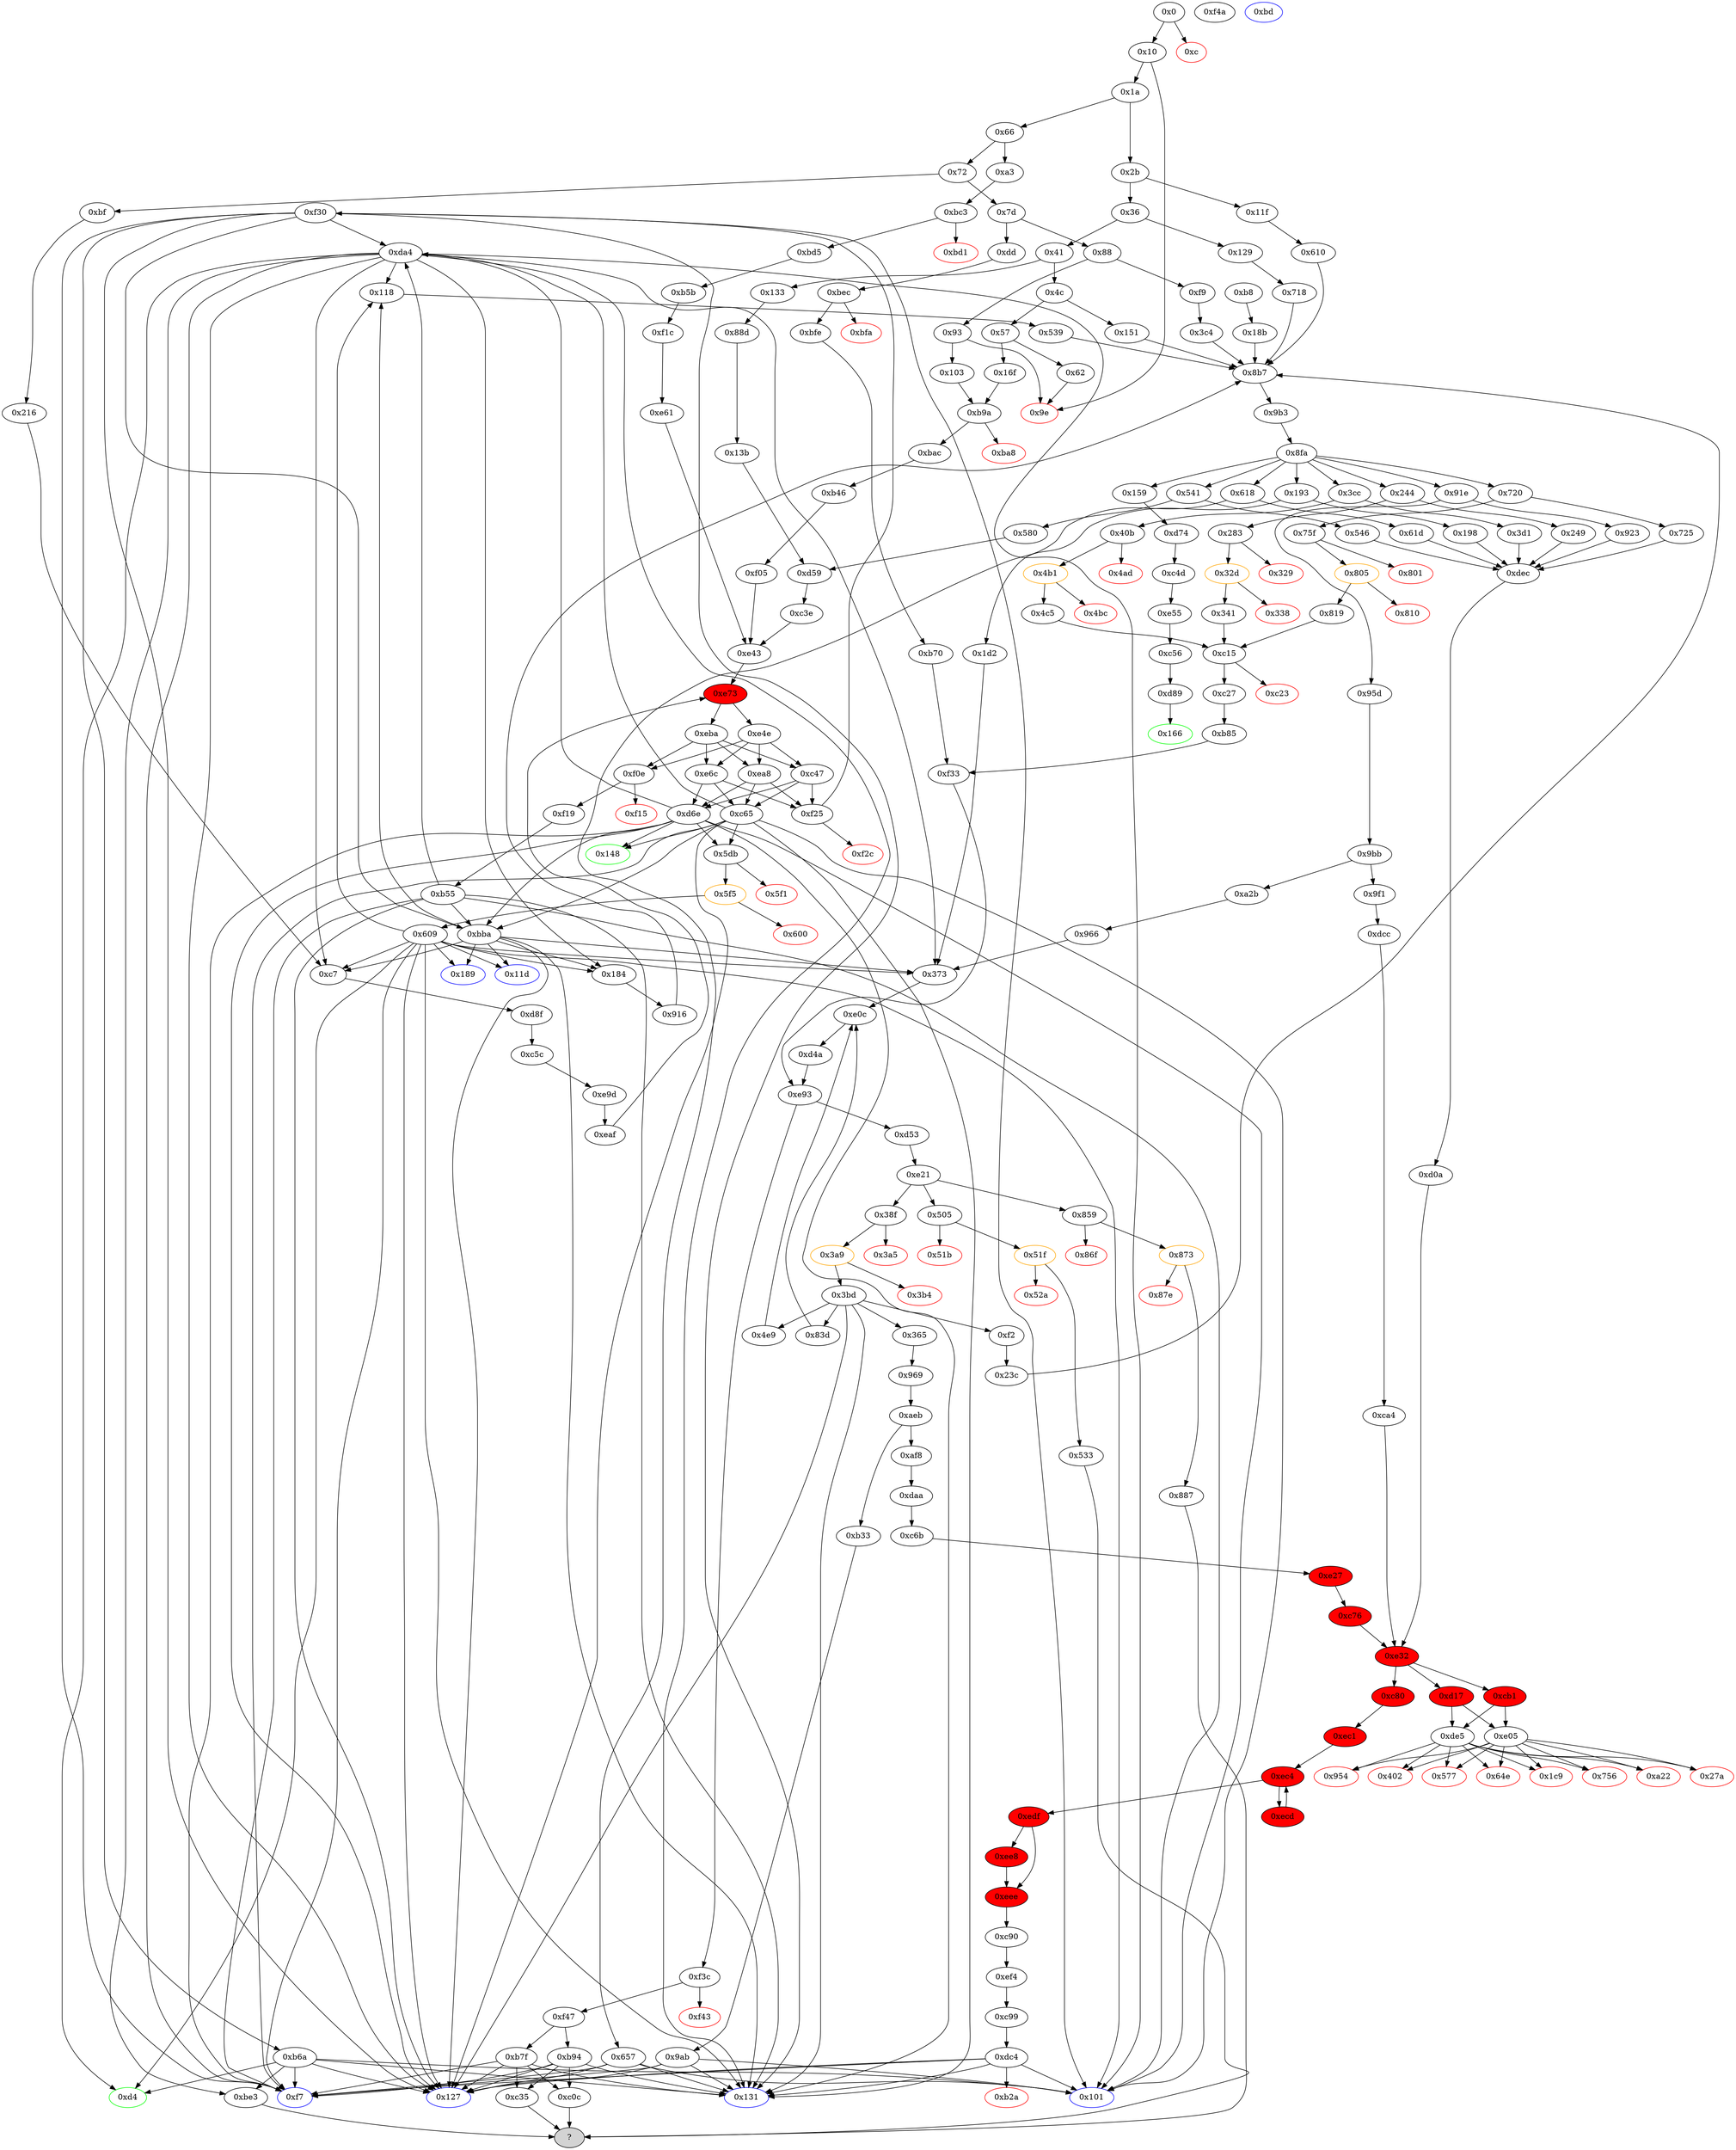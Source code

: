 strict digraph "" {
"?" [style=filled];
"0xd53" [fillcolor=white, id="0xd53", style=filled, tooltip="Block 0xd53\n[0xd53:0xd58]\n---\nPredecessors: [0xe93]\nSuccessors: [0xe21]\n---\n0xd53 JUMPDEST\n0xd54 DUP3\n0xd55 MSTORE\n0xd56 POP\n0xd57 POP\n0xd58 JUMP\n---\n0xd53: JUMPDEST \n0xd55: M[S2] = S0\n0xd58: JUMP S3\n---\nEntry stack: [V13, S16, S15, S14, S13, S12, S11, S10, S9, S8, {0x0, 0x38f, 0x505, 0x859}, S6, S5, S4, S3, S2, S1, S0]\nStack pops: 4\nStack additions: []\nExit stack: [V13, S16, S15, S14, S13, S12, S11, S10, S9, S8, {0x0, 0x38f, 0x505, 0x859}, S6, S5, S4]\n\nDef sites:\nV13: {0x1a.0x1f}\nS16: {0x129.0x12a, 0x1a.0x1f, 0x11f.0x120}\nS15: {0x283.0x2bc, 0x1a.0x1f}\nS14: {0x129.0x12a, 0x283.0x2bd, 0x1a.0x1f, 0x11f.0x120}\nS13: {0x40b.0x444, 0x1a.0x1f, 0x283.0x2c2, 0x75f.0x798}\nS12: {0x129.0x12a, 0x40b.0x445, 0x1a.0x1f, 0xdd.0xde, 0x75f.0x799, 0x11f.0x120}\nS11: {0x129.0x12a, 0x819.0x831, 0x1a.0x1f, 0xdd.0xe6, 0x11f.0x120, 0x341.0x359, 0x4c5.0x4dd}\nS10: {0x819.0x837, 0x1a.0x1f, 0xdd.0xec, 0x341.0x35f, 0x283.0x2bc, 0x4c5.0x4e3}\nS9: {0x819.0x820, 0x1a.0x1f, 0xdd.0xe1, 0x11f.0x120, 0x129.0x12a, 0x341.0x348, 0x283.0x2bd, 0x4c5.0x4cc}\nS8: {0x40b.0x444, 0x1a.0x1f, 0xbec.0xbed, 0x75f.0x798, 0x283.0x2c2, 0xc15.0xc16}\n{0x0, 0x38f, 0x505, 0x859}: {0x4e9.0x4fc, 0x373.0x386, 0x83d.0x850, 0xc27.0xc28, 0xbfe.0xbff}\nS6: {0x1a.0x1f, 0xdd.0xde, 0x75f.0x799, 0x11f.0x120, 0xbfe.0xc01, 0x129.0x12a, 0x40b.0x445, 0xc27.0xc2a}\nS5: {0x4e9.0x4fb, 0x819.0x837, 0x83d.0x84f, 0xdd.0xec, 0x341.0x35f, 0x373.0x385, 0x4c5.0x4e3}\nS4: {0xe0c.0xe12, 0xc27.0xc30, 0xbfe.0xc07}\nS3: {0xb70.0xb74, 0xb85.0xb89, 0xe0c.0xe15}\nS2: {0xb70.0xb77, 0xb85.0xb8c, 0xe0c.0xe1b}\nS1: {0x1a.0x1f, 0xdd.0xde, 0x75f.0x799, 0x11f.0x120, 0xb70.0xb74, 0x129.0x12a, 0x40b.0x445, 0xb85.0xb89}\nS0: {0x1a.0x1f, 0xdd.0xde, 0x75f.0x799, 0x11f.0x120, 0xb70.0xb74, 0x129.0x12a, 0x40b.0x445, 0xb85.0xb89}\n"];
"0xea8" [fillcolor=white, id="0xea8", style=filled, tooltip="Block 0xea8\n[0xea8:0xeae]\n---\nPredecessors: [0xe4e, 0xeba]\nSuccessors: [0xc65, 0xd6e, 0xf25]\n---\n0xea8 JUMPDEST\n0xea9 SWAP1\n0xeaa POP\n0xeab SWAP2\n0xeac SWAP1\n0xead POP\n0xeae JUMP\n---\n0xea8: JUMPDEST \n0xeae: JUMP S3\n---\nEntry stack: [V13, S15, S14, S13, S12, S11, S10, S9, S8, S7, S6, S5, S4, S3, S2, S1, S0]\nStack pops: 4\nStack additions: [S0]\nExit stack: [V13, S15, S14, S13, S12, S11, S10, S9, S8, S7, S6, S5, S4, S0]\n\nDef sites:\nV13: {0x1a.0x1f}\nS15: {0xa3.0xa4, 0x1a.0x1f}\nS14: {0x129.0x12a, 0xa3.0xac, 0x1a.0x1f, 0x11f.0x120}\nS13: {0xa3.0xb2, 0x1a.0x1f, 0x283.0x2bc}\nS12: {0x129.0x12a, 0x103.0x104, 0x1a.0x1f, 0x283.0x2bd, 0x11f.0x120, 0x16f.0x170, 0xa3.0xa7}\nS11: {0x1a.0x1f, 0x75f.0x798, 0xbf.0xc0, 0x40b.0x444, 0x283.0x2c2, 0x16f.0x178, 0x103.0x10c, 0xbc3.0xbc4}\nS10: {0xf9.0xfa, 0x1a.0x1f, 0xdd.0xde, 0x75f.0x799, 0x11f.0x120, 0xbd5.0xbd6, 0x129.0x12a, 0x40b.0x445, 0x16f.0x17e, 0x103.0x112, 0xc7.0xcb}\nS9: {0x580.0x5b9, 0x103.0x107, 0xbd5.0xbd8, 0x16f.0x173, 0x216.0x239}\nS8: {0x580.0x5ba, 0xb9a.0xb9b, 0x1a.0x1f, 0xa3.0xb2, 0xc7.0xca}\nS7: {0x580.0x5d2, 0x13b.0x13f, 0xbd5.0xbde, 0xbac.0xbad, 0xd8f.0xd95}\nS6: {0xf9.0xfa, 0xb5b.0xb5f, 0x1a.0x1f, 0xdd.0xde, 0x75f.0x799, 0x11f.0x120, 0x129.0x12a, 0x40b.0x445, 0x88d.0x8b2, 0xbac.0xbaf, 0xd8f.0xd98}\nS5: {0x13b.0x13e, 0xb5b.0xb62, 0x16f.0x17e, 0xd8f.0xd9e, 0x580.0x5d1, 0x103.0x112}\nS4: {0xd59.0xd5f, 0xb5b.0xb5f, 0xbac.0xbb5, 0x216.0x239}\nS3: {0xd59.0xd62, 0xf1c.0xf1d, 0xc5c.0xc5d, 0xb46.0xb4a}\nS2: {0xd59.0xd68, 0xb5b.0xb5f, 0xb46.0xb4d, 0x216.0x239}\nS1: {0xf9.0xfa, 0x1a.0x1f, 0xdd.0xde, 0xe9d.0xe9e, 0x75f.0x799, 0x11f.0x120, 0x129.0x12a, 0x40b.0x445, 0x88d.0x8b2, 0xe61.0xe62, 0xb46.0xb4a}\nS0: {0xe73_0xeaf.0xe8c, 0xe73_0xe43.0xe8c}\n"];
"0xe43" [fillcolor=white, id="0xe43", style=filled, tooltip="Block 0xe43\n[0xe43:0xe4d]\n---\nPredecessors: [0xc3e, 0xe61, 0xf05]\nSuccessors: [0xe73]\n---\n0xe43 JUMPDEST\n0xe44 PUSH1 0x0\n0xe46 PUSH2 0xe4e\n0xe49 DUP3\n0xe4a PUSH2 0xe73\n0xe4d JUMP\n---\n0xe43: JUMPDEST \n0xe44: V837 = 0x0\n0xe46: V838 = 0xe4e\n0xe4a: V839 = 0xe73\n0xe4d: JUMP 0xe73\n---\nEntry stack: [V13, S16, S15, S14, S13, S12, S11, S10, S9, {0x0, 0x4, 0x148, 0x5db}, S7, S6, S5, S4, S3, S2, {0xc47, 0xe6c, 0xf0e}, S0]\nStack pops: 1\nStack additions: [S0, 0x0, 0xe4e, S0]\nExit stack: [V13, S16, S15, S14, S13, S12, S11, S10, S9, {0x0, 0x4, 0x148, 0x5db}, S7, S6, S5, S4, S3, S2, {0xc47, 0xe6c, 0xf0e}, S0, 0x0, 0xe4e, S0]\n\nDef sites:\nV13: {0x1a.0x1f}\nS16: {0xa3.0xa4, 0x1a.0x1f}\nS15: {0x129.0x12a, 0xa3.0xac, 0x1a.0x1f, 0x11f.0x120}\nS14: {0x283.0x2bc, 0x1a.0x1f, 0xa3.0xb2}\nS13: {0x129.0x12a, 0x103.0x104, 0x1a.0x1f, 0xa3.0xa7, 0x11f.0x120, 0x16f.0x170, 0x283.0x2bd}\nS12: {0x103.0x10c, 0x40b.0x444, 0x1a.0x1f, 0x283.0x2c2, 0x75f.0x798, 0x16f.0x178, 0xbc3.0xbc4}\nS11: {0xf9.0xfa, 0x1a.0x1f, 0xdd.0xde, 0x75f.0x799, 0x11f.0x120, 0xbd5.0xbd6, 0x129.0x12a, 0x40b.0x445, 0x16f.0x17e, 0x103.0x112}\nS10: {0x580.0x5b9, 0x103.0x107, 0xbd5.0xbd8, 0x16f.0x173}\nS9: {0x580.0x5ba, 0xa3.0xb2, 0x1a.0x1f, 0xb9a.0xb9b}\n{0x0, 0x4, 0x148, 0x5db}: {0x580.0x5d2, 0x13b.0x13f, 0xbd5.0xbde, 0xbac.0xbad}\nS7: {0xf9.0xfa, 0xb5b.0xb5f, 0x1a.0x1f, 0xdd.0xde, 0x75f.0x799, 0x11f.0x120, 0x129.0x12a, 0x40b.0x445, 0x88d.0x8b2, 0xbac.0xbaf}\nS6: {0x103.0x112, 0x580.0x5d1, 0x13b.0x13e, 0x16f.0x17e, 0xb5b.0xb62}\nS5: {0xd59.0xd5f, 0xb5b.0xb5f, 0xbac.0xbb5}\nS4: {0xd59.0xd62, 0xf1c.0xf1d, 0xb46.0xb4a}\nS3: {0xd59.0xd68, 0xb5b.0xb5f, 0xb46.0xb4d}\nS2: {0xf9.0xfa, 0x1a.0x1f, 0xdd.0xde, 0x75f.0x799, 0x11f.0x120, 0x129.0x12a, 0x40b.0x445, 0x88d.0x8b2, 0xe61.0xe62, 0xb46.0xb4a}\n{0xc47, 0xe6c, 0xf0e}: {0xe61.0xe64, 0xf05.0xf06, 0xc3e.0xc3f}\nS0: {0xf9.0xfa, 0xb5b.0xb5f, 0x1a.0x1f, 0xdd.0xde, 0x75f.0x799, 0x11f.0x120, 0x129.0x12a, 0x40b.0x445, 0x88d.0x8b2, 0xb46.0xb4a}\n"];
"0xc5c" [fillcolor=white, id="0xc5c", style=filled, tooltip="Block 0xc5c\n[0xc5c:0xc64]\n---\nPredecessors: [0xd8f]\nSuccessors: [0xe9d]\n---\n0xc5c JUMPDEST\n0xc5d PUSH2 0xc65\n0xc60 DUP2\n0xc61 PUSH2 0xe9d\n0xc64 JUMP\n---\n0xc5c: JUMPDEST \n0xc5d: V743 = 0xc65\n0xc61: V744 = 0xe9d\n0xc64: JUMP 0xe9d\n---\nEntry stack: [V13, 0xc7, 0xd4, V147, V60, V796, 0xda4, V799, V147]\nStack pops: 1\nStack additions: [S0, 0xc65, S0]\nExit stack: [V13, 0xc7, 0xd4, V147, V60, V796, 0xda4, V799, V147, 0xc65, V147]\n\nDef sites:\nV13: {0x1a.0x1f}\n0xc7: {0xbf.0xc0}\n0xd4: {0xc7.0xcb}\nV147: {0x216.0x239}\nV60: {0xc7.0xca}\nV796: {0xd8f.0xd95}\n0xda4: {0xd8f.0xd98}\nV799: {0xd8f.0xd9e}\nV147: {0x216.0x239}\n"];
"0x62" [fillcolor=white, id="0x62", style=filled, tooltip="Block 0x62\n[0x62:0x65]\n---\nPredecessors: [0x57]\nSuccessors: [0x9e]\n---\n0x62 PUSH2 0x9e\n0x65 JUMP\n---\n0x62: V32 = 0x9e\n0x65: JUMP 0x9e\n---\nEntry stack: [V13]\nStack pops: 0\nStack additions: []\nExit stack: [V13]\n\nDef sites:\nV13: {0x1a.0x1f}\n"];
"0x10" [fillcolor=white, id="0x10", style=filled, tooltip="Block 0x10\n[0x10:0x19]\n---\nPredecessors: [0x0]\nSuccessors: [0x1a, 0x9e]\n---\n0x10 JUMPDEST\n0x11 POP\n0x12 PUSH1 0x4\n0x14 CALLDATASIZE\n0x15 LT\n0x16 PUSH2 0x9e\n0x19 JUMPI\n---\n0x10: JUMPDEST \n0x12: V6 = 0x4\n0x14: V7 = CALLDATASIZE\n0x15: V8 = LT V7 0x4\n0x16: V9 = 0x9e\n0x19: JUMPI 0x9e V8\n---\nEntry stack: [V2]\nStack pops: 1\nStack additions: []\nExit stack: []\n\nDef sites:\nV2: {0x0.0x5}\n"];
"0xe73" [fillcolor=red, id="0xe73", style=filled, tooltip="Block 0xe73\n[0xe73:0xe92]\n---\nPredecessors: [0xe43, 0xeaf]\nSuccessors: [0xe4e, 0xeba]\n---\n0xe73 JUMPDEST\n0xe74 PUSH1 0x0\n0xe76 PUSH20 0xffffffffffffffffffffffffffffffffffffffff\n0xe8b DUP3\n0xe8c AND\n0xe8d SWAP1\n0xe8e POP\n0xe8f SWAP2\n0xe90 SWAP1\n0xe91 POP\n0xe92 JUMP\n---\n0xe73: JUMPDEST \n0xe74: V846 = 0x0\n0xe76: V847 = 0xffffffffffffffffffffffffffffffffffffffff\n0xe8c: V848 = AND S0 0xffffffffffffffffffffffffffffffffffffffff\n0xe92: JUMP {0xe4e, 0xeba}\n---\nEntry stack: [V13, S19, S18, S17, S16, S15, S14, S13, S12, S11, S10, S9, S8, S7, S6, S5, {0xc47, 0xe6c, 0xea8, 0xf0e}, S3, 0x0, {0xe4e, 0xeba}, S0]\nStack pops: 2\nStack additions: [V848]\nExit stack: [V13, S19, S18, S17, S16, S15, S14, S13, S12, S11, S10, S9, S8, S7, S6, S5, {0xc47, 0xe6c, 0xea8, 0xf0e}, S3, 0x0, V848]\n\nDef sites:\nV13: {0x1a.0x1f}\nS19: {0xa3.0xa4, 0x1a.0x1f}\nS18: {0x129.0x12a, 0xa3.0xac, 0x1a.0x1f, 0x11f.0x120}\nS17: {0x283.0x2bc, 0x1a.0x1f, 0xa3.0xb2}\nS16: {0x129.0x12a, 0x103.0x104, 0x1a.0x1f, 0xa3.0xa7, 0x11f.0x120, 0x16f.0x170, 0x283.0x2bd}\nS15: {0x1a.0x1f, 0x75f.0x798, 0xbf.0xc0, 0x40b.0x444, 0x283.0x2c2, 0x16f.0x178, 0x103.0x10c, 0xbc3.0xbc4}\nS14: {0xf9.0xfa, 0x1a.0x1f, 0xdd.0xde, 0x75f.0x799, 0x11f.0x120, 0xbd5.0xbd6, 0x129.0x12a, 0x40b.0x445, 0x16f.0x17e, 0x103.0x112, 0xc7.0xcb}\nS13: {0x580.0x5b9, 0x103.0x107, 0xbd5.0xbd8, 0x16f.0x173, 0x216.0x239}\nS12: {0x580.0x5ba, 0xa3.0xb2, 0x1a.0x1f, 0xb9a.0xb9b, 0xc7.0xca}\nS11: {0x580.0x5d2, 0x13b.0x13f, 0xbd5.0xbde, 0xbac.0xbad, 0xd8f.0xd95}\nS10: {0xf9.0xfa, 0xb5b.0xb5f, 0x1a.0x1f, 0xdd.0xde, 0x75f.0x799, 0x11f.0x120, 0x129.0x12a, 0x40b.0x445, 0x88d.0x8b2, 0xbac.0xbaf, 0xd8f.0xd98}\nS9: {0x13b.0x13e, 0xb5b.0xb62, 0x16f.0x17e, 0xd8f.0xd9e, 0x580.0x5d1, 0x103.0x112}\nS8: {0xd59.0xd5f, 0xb5b.0xb5f, 0xbac.0xbb5, 0x216.0x239}\nS7: {0xd59.0xd62, 0xf1c.0xf1d, 0xc5c.0xc5d, 0xb46.0xb4a}\nS6: {0xd59.0xd68, 0xb5b.0xb5f, 0x216.0x239, 0xb46.0xb4d}\nS5: {0xf9.0xfa, 0x1a.0x1f, 0xdd.0xde, 0xe9d.0xe9e, 0x75f.0x799, 0x11f.0x120, 0x129.0x12a, 0x40b.0x445, 0x88d.0x8b2, 0xe61.0xe62, 0xb46.0xb4a}\n{0xc47, 0xe6c, 0xea8, 0xf0e}: {0xe61.0xe64, 0xf05.0xf06, 0xe9d.0xea0, 0xc3e.0xc3f}\nS3: {0xf9.0xfa, 0xb5b.0xb5f, 0x1a.0x1f, 0xdd.0xde, 0x75f.0x799, 0x11f.0x120, 0x216.0x239, 0x129.0x12a, 0x40b.0x445, 0x88d.0x8b2, 0xb46.0xb4a}\n0x0: {0xe43.0xe44, 0xeaf.0xeb0}\n{0xe4e, 0xeba}: {0xe43.0xe46, 0xeaf.0xeb2}\nS0: {0xf9.0xfa, 0xb5b.0xb5f, 0x1a.0x1f, 0xdd.0xde, 0x75f.0x799, 0x11f.0x120, 0x216.0x239, 0x129.0x12a, 0x40b.0x445, 0x88d.0x8b2, 0xb46.0xb4a}\n"];
"0x3a5" [color=red, fillcolor=white, id="0x3a5", style=filled, tooltip="Block 0x3a5\n[0x3a5:0x3a8]\n---\nPredecessors: [0x38f]\nSuccessors: []\n---\n0x3a5 PUSH1 0x0\n0x3a7 DUP1\n0x3a8 REVERT\n---\n0x3a5: V245 = 0x0\n0x3a8: REVERT 0x0 0x0\n---\nEntry stack: [V13, S16, S15, S14, S13, S12, S11, S10, S9, S8, S7, 0x0, V238, V239, V238, 0x0, S1, V242]\nStack pops: 0\nStack additions: []\nExit stack: [V13, S16, S15, S14, S13, S12, S11, S10, S9, S8, S7, 0x0, V238, V239, V238, 0x0, S1, V242]\n\nDef sites:\nV13: {0x1a.0x1f}\nS16: {0x129.0x12a, 0x1a.0x1f, 0x11f.0x120}\nS15: {0x283.0x2bc, 0x1a.0x1f}\nS14: {0x129.0x12a, 0x283.0x2bd, 0x1a.0x1f, 0x11f.0x120}\nS13: {0x40b.0x444, 0x1a.0x1f, 0x283.0x2c2, 0x75f.0x798}\nS12: {0x129.0x12a, 0x40b.0x445, 0x1a.0x1f, 0xdd.0xde, 0x75f.0x799, 0x11f.0x120}\nS11: {0x129.0x12a, 0x819.0x831, 0x1a.0x1f, 0xdd.0xe6, 0x11f.0x120, 0x341.0x359, 0x4c5.0x4dd}\nS10: {0x819.0x837, 0x1a.0x1f, 0xdd.0xec, 0x341.0x35f, 0x283.0x2bc, 0x4c5.0x4e3}\nS9: {0x819.0x820, 0x1a.0x1f, 0xdd.0xe1, 0x11f.0x120, 0x129.0x12a, 0x341.0x348, 0x283.0x2bd, 0x4c5.0x4cc}\nS8: {0x40b.0x444, 0x1a.0x1f, 0xbec.0xbed, 0x75f.0x798, 0x283.0x2c2, 0xc15.0xc16}\nS7: {0xe0c.0xe12, 0xc27.0xc30, 0xbfe.0xc07}\n0x0: {0x38f.0x390}\nV238: {0x38f.0x394}\nV239: {0x38f.0x397}\nV238: {0x38f.0x394}\n0x0: {0x38f.0x399}\nS1: {0x819.0x820, 0x1a.0x1f, 0xdd.0xe1, 0x11f.0x120, 0x129.0x12a, 0x341.0x348, 0x283.0x2bd, 0x4c5.0x4cc}\nV242: {0x38f.0x39e}\n"];
"0x3d1" [fillcolor=white, id="0x3d1", style=filled, tooltip="Block 0x3d1\n[0x3d1:0x401]\n---\nPredecessors: [0x3cc]\nSuccessors: [0xdec]\n---\n0x3d1 PUSH1 0x40\n0x3d3 MLOAD\n0x3d4 PUSH32 0x8c379a000000000000000000000000000000000000000000000000000000000\n0x3f5 DUP2\n0x3f6 MSTORE\n0x3f7 PUSH1 0x4\n0x3f9 ADD\n0x3fa PUSH2 0x402\n0x3fd SWAP1\n0x3fe PUSH2 0xdec\n0x401 JUMP\n---\n0x3d1: V258 = 0x40\n0x3d3: V259 = M[0x40]\n0x3d4: V260 = 0x8c379a000000000000000000000000000000000000000000000000000000000\n0x3f6: M[V259] = 0x8c379a000000000000000000000000000000000000000000000000000000000\n0x3f7: V261 = 0x4\n0x3f9: V262 = ADD 0x4 V259\n0x3fa: V263 = 0x402\n0x3fe: V264 = 0xdec\n0x401: JUMP 0xdec\n---\nEntry stack: [V13, S4, S3, S2, S1, S0]\nStack pops: 0\nStack additions: [0x402, V262]\nExit stack: [V13, S4, S3, S2, S1, S0, 0x402, V262]\n\nDef sites:\nV13: {0x1a.0x1f}\nS4: {0x129.0x12a, 0x1a.0x1f, 0x11f.0x120}\nS3: {0x283.0x2bc, 0x1a.0x1f}\nS2: {0x129.0x12a, 0x283.0x2bd, 0x1a.0x1f, 0x11f.0x120}\nS1: {0x40b.0x444, 0x1a.0x1f, 0x283.0x2c2, 0x75f.0x798}\nS0: {0x129.0x12a, 0xf9.0xfa, 0x40b.0x445, 0x1a.0x1f, 0xdd.0xde, 0x75f.0x799, 0x11f.0x120}\n"];
"0xb5b" [fillcolor=white, id="0xb5b", style=filled, tooltip="Block 0xb5b\n[0xb5b:0xb69]\n---\nPredecessors: [0xbd5]\nSuccessors: [0xf1c]\n---\n0xb5b JUMPDEST\n0xb5c PUSH1 0x0\n0xb5e DUP2\n0xb5f CALLDATALOAD\n0xb60 SWAP1\n0xb61 POP\n0xb62 PUSH2 0xb6a\n0xb65 DUP2\n0xb66 PUSH2 0xf1c\n0xb69 JUMP\n---\n0xb5b: JUMPDEST \n0xb5c: V683 = 0x0\n0xb5f: V684 = CALLDATALOAD 0x4\n0xb62: V685 = 0xb6a\n0xb66: V686 = 0xf1c\n0xb69: JUMP 0xf1c\n---\nEntry stack: [V13, 0xbd, 0xb8, V54, 0x4, 0x0, 0x0, 0xbe3, V54, 0x4]\nStack pops: 1\nStack additions: [S0, V684, 0xb6a, V684]\nExit stack: [V13, 0xbd, 0xb8, V54, 0x4, 0x0, 0x0, 0xbe3, V54, 0x4, V684, 0xb6a, V684]\n\nDef sites:\nV13: {0x1a.0x1f}\n0xbd: {0xa3.0xa4}\n0xb8: {0xa3.0xac}\nV54: {0xa3.0xb2}\n0x4: {0xa3.0xa7}\n0x0: {0xbc3.0xbc4}\n0x0: {0xbd5.0xbd6}\n0xbe3: {0xbd5.0xbd8}\nV54: {0xa3.0xb2}\n0x4: {0xbd5.0xbde}\n"];
"0xe93" [fillcolor=white, id="0xe93", style=filled, tooltip="Block 0xe93\n[0xe93:0xe9c]\n---\nPredecessors: [0xd4a, 0xf33]\nSuccessors: [0xd53, 0xf3c]\n---\n0xe93 JUMPDEST\n0xe94 PUSH1 0x0\n0xe96 DUP2\n0xe97 SWAP1\n0xe98 POP\n0xe99 SWAP2\n0xe9a SWAP1\n0xe9b POP\n0xe9c JUMP\n---\n0xe93: JUMPDEST \n0xe94: V849 = 0x0\n0xe9c: JUMP {0xd53, 0xf3c}\n---\nEntry stack: [V13, S17, S16, S15, S14, S13, S12, S11, S10, S9, {0x0, 0x38f, 0x505, 0x859}, S7, S6, S5, S4, S3, S2, {0xd53, 0xf3c}, S0]\nStack pops: 2\nStack additions: [S0]\nExit stack: [V13, S17, S16, S15, S14, S13, S12, S11, S10, S9, {0x0, 0x38f, 0x505, 0x859}, S7, S6, S5, S4, S3, S2, S0]\n\nDef sites:\nV13: {0x1a.0x1f}\nS17: {0x129.0x12a, 0x1a.0x1f, 0x11f.0x120}\nS16: {0x283.0x2bc, 0x1a.0x1f}\nS15: {0x129.0x12a, 0x283.0x2bd, 0x1a.0x1f, 0x11f.0x120}\nS14: {0x40b.0x444, 0x1a.0x1f, 0x283.0x2c2, 0x75f.0x798}\nS13: {0x129.0x12a, 0x40b.0x445, 0x1a.0x1f, 0xdd.0xde, 0x75f.0x799, 0x11f.0x120}\nS12: {0x129.0x12a, 0x819.0x831, 0x1a.0x1f, 0xdd.0xe6, 0x11f.0x120, 0x341.0x359, 0x4c5.0x4dd}\nS11: {0x819.0x837, 0x1a.0x1f, 0xdd.0xec, 0x341.0x35f, 0x283.0x2bc, 0x4c5.0x4e3}\nS10: {0x819.0x820, 0x1a.0x1f, 0xdd.0xe1, 0x11f.0x120, 0x129.0x12a, 0x341.0x348, 0x283.0x2bd, 0x4c5.0x4cc}\nS9: {0x40b.0x444, 0x1a.0x1f, 0x283.0x2c2, 0x75f.0x798, 0xbec.0xbed, 0x283.0x2bc, 0xc15.0xc16}\n{0x0, 0x38f, 0x505, 0x859}: {0x4e9.0x4fc, 0x373.0x386, 0x83d.0x850, 0xc27.0xc28, 0xbfe.0xbff}\nS7: {0x1a.0x1f, 0xdd.0xde, 0x11f.0x120, 0x75f.0x799, 0xbfe.0xc01, 0x129.0x12a, 0x40b.0x445, 0x283.0x2bd, 0xc27.0xc2a}\nS6: {0x4e9.0x4fb, 0x819.0x837, 0x83d.0x84f, 0xdd.0xec, 0x341.0x35f, 0x373.0x385, 0x4c5.0x4e3}\nS5: {0xe0c.0xe12, 0xc27.0xc30, 0xbfe.0xc07}\nS4: {0xb70.0xb74, 0xb85.0xb89, 0xe0c.0xe15}\nS3: {0xb70.0xb77, 0xb85.0xb8c, 0xe0c.0xe1b}\nS2: {0x1a.0x1f, 0xdd.0xde, 0x11f.0x120, 0x75f.0x799, 0xb70.0xb74, 0x129.0x12a, 0x40b.0x445, 0x283.0x2bd, 0xb85.0xb89}\n{0xd53, 0xf3c}: {0xf33.0xf34, 0xd4a.0xd4b}\nS0: {0x1a.0x1f, 0xdd.0xde, 0x11f.0x120, 0x75f.0x799, 0xb70.0xb74, 0x129.0x12a, 0x40b.0x445, 0x283.0x2bd, 0xb85.0xb89}\n"];
"0xf7" [color=blue, fillcolor=white, id="0xf7", style=filled, tooltip="Block 0xf7\n[0xf7:0xf8]\n---\nPredecessors: [0x609, 0x657, 0x9ab, 0xb55, 0xb6a, 0xb7f, 0xb94, 0xc65, 0xd6e, 0xda4, 0xdc4, 0xf30]\nSuccessors: []\n---\n0xf7 JUMPDEST\n0xf8 STOP\n---\n0xf7: JUMPDEST \n0xf8: STOP \n---\nEntry stack: [V13, S9, S8, S7, S6, S5, S4, S3, S2, S1, S0]\nStack pops: 0\nStack additions: []\nExit stack: [V13, S9, S8, S7, S6, S5, S4, S3, S2, S1, S0]\n\nDef sites:\nV13: {0x1a.0x1f}\nS9: {0xa3.0xa4, 0x1a.0x1f}\nS8: {0x129.0x12a, 0xa3.0xa4, 0x1a.0x1f, 0xa3.0xac, 0x11f.0x120}\nS7: {0x129.0x12a, 0x1a.0x1f, 0x283.0x2bc, 0x11f.0x120, 0xa3.0xa4, 0xa3.0xac, 0xa3.0xb2}\nS6: {0x1a.0x1f, 0x11f.0x120, 0xa3.0xb2, 0xa3.0xac, 0xa3.0xa7, 0x129.0x12a, 0x103.0x104, 0x283.0x2bd, 0x16f.0x170, 0x283.0x2bc}\nS5: {0x1a.0x1f, 0x11f.0x120, 0xa3.0xb2, 0x75f.0x798, 0x40b.0x444, 0x103.0x104, 0x283.0x2bc, 0x283.0x2bd, 0x283.0x2c2, 0x103.0x10c, 0xbc3.0xbc4, 0xbf.0xc0, 0x129.0x12a, 0x16f.0x170, 0x16f.0x178, 0xa3.0xa7}\nS4: {0x1a.0x1f, 0xdd.0xde, 0x75f.0x798, 0x75f.0x799, 0x11f.0x120, 0xbd5.0xbd6, 0x40b.0x444, 0x40b.0x445, 0xbc3.0xbc4, 0x103.0x104, 0x103.0x10c, 0x283.0x2bd, 0xc7.0xcb, 0x283.0x2c2, 0xf9.0xfa, 0x103.0x112, 0xbf.0xc0, 0x129.0x12a, 0x16f.0x170, 0x16f.0x178, 0x16f.0x17e, 0xa3.0xa7}\nS3: {0x1a.0x1f, 0xdd.0xde, 0x11f.0x120, 0x75f.0x798, 0x75f.0x799, 0xbd5.0xbd6, 0xbd5.0xbd8, 0x216.0x239, 0x40b.0x444, 0x40b.0x445, 0x580.0x5b9, 0x103.0x112, 0x283.0x2c2, 0x103.0x10c, 0xbc3.0xbc4, 0xc7.0xcb, 0x103.0x107, 0xf9.0xfa, 0xbf.0xc0, 0x129.0x12a, 0x16f.0x178, 0x16f.0x17e, 0x16f.0x173}\nS2: {0x1a.0x1f, 0xdd.0xde, 0xb9a.0xb9b, 0x11f.0x120, 0x75f.0x799, 0xbd5.0xbd6, 0xbd5.0xbd8, 0x216.0x239, 0x40b.0x445, 0x580.0x5b9, 0x283.0x2bc, 0x103.0x107, 0x103.0x112, 0x580.0x5ba, 0xc7.0xcb, 0xc7.0xca, 0xf9.0xfa, 0x129.0x12a, 0x16f.0x17e, 0x16f.0x173, 0xa3.0xb2}\nS1: {0x1a.0x1f, 0xb9a.0xb9b, 0x11f.0x120, 0xbd5.0xbd8, 0xbd5.0xbde, 0x216.0x239, 0xd8f.0xd95, 0x580.0x5b9, 0x103.0x107, 0x283.0x2bd, 0x580.0x5ba, 0x283.0x2bc, 0xc7.0xca, 0x580.0x5d2, 0x13b.0x13f, 0x129.0x12a, 0xbac.0xbad, 0x16f.0x173, 0xa3.0xb2}\nS0: {0xd59.0xd5f, 0xb5b.0xb5f, 0x1a.0x1f, 0xb9a.0xb9b, 0xdd.0xde, 0x75f.0x798, 0x75f.0x799, 0x11f.0x120, 0xbd5.0xbde, 0xe73_0xeaf.0xe8c, 0xe73_0xe43.0xe8c, 0x216.0x239, 0x40b.0x444, 0x40b.0x445, 0x88d.0x8b2, 0xd8f.0xd95, 0xd8f.0xd98, 0x580.0x5ba, 0x580.0x5d2, 0x283.0x2c2, 0xc7.0xca, 0xf9.0xfa, 0x13b.0x13f, 0xb33.0xb39, 0x129.0x12a, 0xbac.0xbad, 0xbac.0xbb5, 0xbac.0xbaf, 0xa3.0xb2}\n"];
"0x541" [fillcolor=white, id="0x541", style=filled, tooltip="Block 0x541\n[0x541:0x545]\n---\nPredecessors: [0x8fa]\nSuccessors: [0x546, 0x580]\n---\n0x541 JUMPDEST\n0x542 PUSH2 0x580\n0x545 JUMPI\n---\n0x541: JUMPDEST \n0x542: V360 = 0x580\n0x545: JUMPI 0x580 V584\n---\nEntry stack: [V13, S5, S4, S3, S2, S1, V584]\nStack pops: 1\nStack additions: []\nExit stack: [V13, S5, S4, S3, S2, S1]\n\nDef sites:\nV13: {0x1a.0x1f}\nS5: {0x129.0x12a, 0x1a.0x1f, 0x11f.0x120}\nS4: {0x283.0x2bc, 0x1a.0x1f}\nS3: {0x129.0x12a, 0x283.0x2bd, 0x1a.0x1f, 0x11f.0x120}\nS2: {0x40b.0x444, 0x1a.0x1f, 0x283.0x2c2, 0x75f.0x798}\nS1: {0x129.0x12a, 0xf9.0xfa, 0x40b.0x445, 0x1a.0x1f, 0xdd.0xde, 0x75f.0x799, 0x11f.0x120}\nV584: {0x8fa.0x911}\n"];
"0xd74" [fillcolor=white, id="0xd74", style=filled, tooltip="Block 0xd74\n[0xd74:0xd88]\n---\nPredecessors: [0x159]\nSuccessors: [0xc4d]\n---\n0xd74 JUMPDEST\n0xd75 PUSH1 0x0\n0xd77 PUSH1 0x20\n0xd79 DUP3\n0xd7a ADD\n0xd7b SWAP1\n0xd7c POP\n0xd7d PUSH2 0xd89\n0xd80 PUSH1 0x0\n0xd82 DUP4\n0xd83 ADD\n0xd84 DUP5\n0xd85 PUSH2 0xc4d\n0xd88 JUMP\n---\n0xd74: JUMPDEST \n0xd75: V787 = 0x0\n0xd77: V788 = 0x20\n0xd7a: V789 = ADD V100 0x20\n0xd7d: V790 = 0xd89\n0xd80: V791 = 0x0\n0xd83: V792 = ADD V100 0x0\n0xd85: V793 = 0xc4d\n0xd88: JUMP 0xc4d\n---\nEntry stack: [V13, S7, S6, S5, S4, S3, 0x166, V584, V100]\nStack pops: 2\nStack additions: [S1, S0, V789, 0xd89, V792, S1]\nExit stack: [V13, S7, S6, S5, S4, S3, 0x166, V584, V100, V789, 0xd89, V792, V584]\n\nDef sites:\nV13: {0x1a.0x1f}\nS7: {0x129.0x12a, 0x1a.0x1f, 0x11f.0x120}\nS6: {0x283.0x2bc, 0x1a.0x1f}\nS5: {0x129.0x12a, 0x283.0x2bd, 0x1a.0x1f, 0x11f.0x120}\nS4: {0x40b.0x444, 0x1a.0x1f, 0x283.0x2c2, 0x75f.0x798}\nS3: {0x129.0x12a, 0xf9.0xfa, 0x40b.0x445, 0x1a.0x1f, 0xdd.0xde, 0x75f.0x799, 0x11f.0x120}\n0x166: {0x159.0x15d}\nV584: {0x8fa.0x911}\nV100: {0x159.0x15c}\n"];
"0xf30" [fillcolor=white, id="0xf30", style=filled, tooltip="Block 0xf30\n[0xf30:0xf32]\n---\nPredecessors: [0xf25]\nSuccessors: [0xf7, 0x101, 0x127, 0x131, 0xb6a, 0xbba, 0xda4]\n---\n0xf30 JUMPDEST\n0xf31 POP\n0xf32 JUMP\n---\n0xf30: JUMPDEST \n0xf32: JUMP S1\n---\nEntry stack: [V13, S11, S10, S9, S8, S7, S6, S5, S4, S3, S2, S1, S0]\nStack pops: 2\nStack additions: []\nExit stack: [V13, S11, S10, S9, S8, S7, S6, S5, S4, S3, S2]\n\nDef sites:\nV13: {0x1a.0x1f}\nS11: {0xa3.0xa4, 0x1a.0x1f}\nS10: {0x129.0x12a, 0xa3.0xa4, 0x1a.0x1f, 0xa3.0xac, 0x11f.0x120}\nS9: {0x129.0x12a, 0x1a.0x1f, 0x283.0x2bc, 0x11f.0x120, 0xa3.0xb2, 0xa3.0xac}\nS8: {0x1a.0x1f, 0x11f.0x120, 0xa3.0xa7, 0x129.0x12a, 0x103.0x104, 0x283.0x2bc, 0x283.0x2bd, 0x16f.0x170, 0xa3.0xb2}\nS7: {0x1a.0x1f, 0x11f.0x120, 0x75f.0x798, 0xbf.0xc0, 0xa3.0xa7, 0x129.0x12a, 0x103.0x104, 0x40b.0x444, 0x283.0x2bd, 0x283.0x2c2, 0x16f.0x170, 0x16f.0x178, 0x103.0x10c, 0xbc3.0xbc4}\nS6: {0x1a.0x1f, 0xdd.0xde, 0x75f.0x798, 0x75f.0x799, 0x11f.0x120, 0xbd5.0xbd6, 0x40b.0x444, 0x40b.0x445, 0x103.0x112, 0x283.0x2c2, 0x103.0x10c, 0xbc3.0xbc4, 0xc7.0xcb, 0xf9.0xfa, 0xbf.0xc0, 0x129.0x12a, 0x16f.0x178, 0x16f.0x17e}\nS5: {0x1a.0x1f, 0xdd.0xde, 0x75f.0x799, 0x11f.0x120, 0xbd5.0xbd6, 0xbd5.0xbd8, 0x216.0x239, 0x40b.0x445, 0x580.0x5b9, 0x103.0x107, 0x103.0x112, 0xc7.0xcb, 0xf9.0xfa, 0x129.0x12a, 0x16f.0x17e, 0x16f.0x173}\nS4: {0xb9a.0xb9b, 0x1a.0x1f, 0xa3.0xb2, 0x580.0x5ba, 0xbd5.0xbd8, 0x216.0x239, 0x16f.0x173, 0x580.0x5b9, 0x103.0x107, 0xc7.0xca}\nS3: {0x13b.0x13f, 0xb9a.0xb9b, 0x1a.0x1f, 0x580.0x5d2, 0xbd5.0xbde, 0xbac.0xbad, 0xd8f.0xd95, 0x580.0x5ba, 0xa3.0xb2, 0xc7.0xca}\nS2: {0xb5b.0xb5f, 0x1a.0x1f, 0xdd.0xde, 0x75f.0x799, 0x11f.0x120, 0xbd5.0xbde, 0x40b.0x445, 0x88d.0x8b2, 0xd8f.0xd95, 0xd8f.0xd98, 0x580.0x5d2, 0xf9.0xfa, 0x13b.0x13f, 0x129.0x12a, 0xbac.0xbad, 0xbac.0xbaf}\nS1: {0xb5b.0xb5f, 0x1a.0x1f, 0xdd.0xde, 0xb5b.0xb62, 0x75f.0x799, 0x11f.0x120, 0x40b.0x445, 0x88d.0x8b2, 0xd8f.0xd98, 0xd8f.0xd9e, 0x580.0x5d1, 0x103.0x112, 0xf9.0xfa, 0x13b.0x13e, 0x129.0x12a, 0xbac.0xbaf, 0x16f.0x17e}\nS0: {0xd59.0xd5f, 0x13b.0x13e, 0xb5b.0xb62, 0xb5b.0xb5f, 0x216.0x239, 0xbac.0xbb5, 0x16f.0x17e, 0xd8f.0xd9e, 0x580.0x5d1, 0x103.0x112}\n"];
"0xb9a" [fillcolor=white, id="0xb9a", style=filled, tooltip="Block 0xb9a\n[0xb9a:0xba7]\n---\nPredecessors: [0x103, 0x16f]\nSuccessors: [0xba8, 0xbac]\n---\n0xb9a JUMPDEST\n0xb9b PUSH1 0x0\n0xb9d PUSH1 0x20\n0xb9f DUP3\n0xba0 DUP5\n0xba1 SUB\n0xba2 SLT\n0xba3 ISZERO\n0xba4 PUSH2 0xbac\n0xba7 JUMPI\n---\n0xb9a: JUMPDEST \n0xb9b: V695 = 0x0\n0xb9d: V696 = 0x20\n0xba1: V697 = SUB S1 0x4\n0xba2: V698 = SLT V697 0x20\n0xba3: V699 = ISZERO V698\n0xba4: V700 = 0xbac\n0xba7: JUMPI 0xbac V699\n---\nEntry stack: [V13, {0x11d, 0x189}, {0x118, 0x184}, S1, 0x4]\nStack pops: 2\nStack additions: [S1, S0, 0x0]\nExit stack: [V13, {0x11d, 0x189}, {0x118, 0x184}, S1, 0x4, 0x0]\n\nDef sites:\nV13: {0x1a.0x1f}\n{0x11d, 0x189}: {0x103.0x104, 0x16f.0x170}\n{0x118, 0x184}: {0x103.0x10c, 0x16f.0x178}\nS1: {0x103.0x112, 0x16f.0x17e}\n0x4: {0x103.0x107, 0x16f.0x173}\n"];
"0x1d2" [fillcolor=white, id="0x1d2", style=filled, tooltip="Block 0x1d2\n[0x1d2:0x215]\n---\nPredecessors: [0x193]\nSuccessors: [0x373]\n---\n0x1d2 JUMPDEST\n0x1d3 DUP1\n0x1d4 PUSH1 0x2\n0x1d6 PUSH1 0x0\n0x1d8 PUSH2 0x100\n0x1db EXP\n0x1dc DUP2\n0x1dd SLOAD\n0x1de DUP2\n0x1df PUSH20 0xffffffffffffffffffffffffffffffffffffffff\n0x1f4 MUL\n0x1f5 NOT\n0x1f6 AND\n0x1f7 SWAP1\n0x1f8 DUP4\n0x1f9 PUSH20 0xffffffffffffffffffffffffffffffffffffffff\n0x20e AND\n0x20f MUL\n0x210 OR\n0x211 SWAP1\n0x212 SSTORE\n0x213 POP\n0x214 POP\n0x215 JUMP\n---\n0x1d2: JUMPDEST \n0x1d4: V127 = 0x2\n0x1d6: V128 = 0x0\n0x1d8: V129 = 0x100\n0x1db: V130 = EXP 0x100 0x0\n0x1dd: V131 = S[0x2]\n0x1df: V132 = 0xffffffffffffffffffffffffffffffffffffffff\n0x1f4: V133 = MUL 0xffffffffffffffffffffffffffffffffffffffff 0x1\n0x1f5: V134 = NOT 0xffffffffffffffffffffffffffffffffffffffff\n0x1f6: V135 = AND 0xffffffffffffffffffffffff0000000000000000000000000000000000000000 V131\n0x1f9: V136 = 0xffffffffffffffffffffffffffffffffffffffff\n0x20e: V137 = AND 0xffffffffffffffffffffffffffffffffffffffff S0\n0x20f: V138 = MUL V137 0x1\n0x210: V139 = OR V138 V135\n0x212: S[0x2] = V139\n0x215: JUMP S1\n---\nEntry stack: [V13, S4, S3, S2, S1, S0]\nStack pops: 2\nStack additions: []\nExit stack: [V13, S4, S3, S2]\n\nDef sites:\nV13: {0x1a.0x1f}\nS4: {0x129.0x12a, 0x1a.0x1f, 0x11f.0x120}\nS3: {0x283.0x2bc, 0x1a.0x1f}\nS2: {0x129.0x12a, 0x283.0x2bd, 0x1a.0x1f, 0x11f.0x120}\nS1: {0x40b.0x444, 0x1a.0x1f, 0x283.0x2c2, 0x75f.0x798}\nS0: {0x129.0x12a, 0xf9.0xfa, 0x40b.0x445, 0x1a.0x1f, 0xdd.0xde, 0x75f.0x799, 0x11f.0x120}\n"];
"0xda4" [fillcolor=white, id="0xda4", style=filled, tooltip="Block 0xda4\n[0xda4:0xda9]\n---\nPredecessors: [0xb55, 0xc65, 0xd6e, 0xf30]\nSuccessors: [0xc7, 0xd4, 0xf7, 0x101, 0x118, 0x127, 0x131, 0x184, 0x373, 0xbe3]\n---\n0xda4 JUMPDEST\n0xda5 SWAP3\n0xda6 SWAP2\n0xda7 POP\n0xda8 POP\n0xda9 JUMP\n---\n0xda4: JUMPDEST \n0xda9: JUMP S3\n---\nEntry stack: [V13, S9, S8, S7, S6, S5, S4, S3, S2, S1, S0]\nStack pops: 4\nStack additions: [S0]\nExit stack: [V13, S9, S8, S7, S6, S5, S4, S0]\n\nDef sites:\nV13: {0x1a.0x1f}\nS9: {0xa3.0xa4, 0x1a.0x1f}\nS8: {0x129.0x12a, 0xa3.0xa4, 0x1a.0x1f, 0xa3.0xac, 0x11f.0x120}\nS7: {0x129.0x12a, 0x1a.0x1f, 0x283.0x2bc, 0x11f.0x120, 0xa3.0xa4, 0xa3.0xac, 0xa3.0xb2}\nS6: {0x1a.0x1f, 0x11f.0x120, 0xa3.0xb2, 0xa3.0xac, 0xa3.0xa7, 0x129.0x12a, 0x103.0x104, 0x283.0x2bd, 0x16f.0x170, 0x283.0x2bc}\nS5: {0x1a.0x1f, 0x11f.0x120, 0xa3.0xb2, 0x75f.0x798, 0x40b.0x444, 0x103.0x104, 0x283.0x2bc, 0x283.0x2bd, 0x283.0x2c2, 0x103.0x10c, 0xbc3.0xbc4, 0xbf.0xc0, 0x129.0x12a, 0x16f.0x170, 0x16f.0x178, 0xa3.0xa7}\nS4: {0x1a.0x1f, 0xdd.0xde, 0x75f.0x798, 0x75f.0x799, 0x11f.0x120, 0xbd5.0xbd6, 0x40b.0x444, 0x40b.0x445, 0xbc3.0xbc4, 0x103.0x104, 0x283.0x2bd, 0x283.0x2c2, 0xc7.0xcb, 0x103.0x10c, 0xf9.0xfa, 0x103.0x112, 0xbf.0xc0, 0x129.0x12a, 0x16f.0x170, 0x16f.0x178, 0x16f.0x17e, 0xa3.0xa7}\nS3: {0x1a.0x1f, 0xdd.0xde, 0x75f.0x798, 0x75f.0x799, 0x11f.0x120, 0xbd5.0xbd6, 0xbd5.0xbd8, 0x216.0x239, 0x40b.0x444, 0x40b.0x445, 0x580.0x5b9, 0x103.0x112, 0x283.0x2c2, 0x103.0x10c, 0xbc3.0xbc4, 0xc7.0xcb, 0x103.0x107, 0xf9.0xfa, 0xbf.0xc0, 0x129.0x12a, 0x16f.0x178, 0x16f.0x17e, 0x16f.0x173}\nS2: {0x1a.0x1f, 0xdd.0xde, 0xb9a.0xb9b, 0x75f.0x799, 0x11f.0x120, 0xbd5.0xbd6, 0xbd5.0xbd8, 0x216.0x239, 0x40b.0x445, 0x580.0x5b9, 0x103.0x107, 0x103.0x112, 0x580.0x5ba, 0xc7.0xcb, 0xc7.0xca, 0xf9.0xfa, 0x129.0x12a, 0x16f.0x17e, 0x16f.0x173, 0xa3.0xb2}\nS1: {0x13b.0x13f, 0xb9a.0xb9b, 0x1a.0x1f, 0xa3.0xb2, 0x580.0x5d2, 0x580.0x5b9, 0xbd5.0xbd8, 0xbd5.0xbde, 0x216.0x239, 0xbac.0xbad, 0xd8f.0xd95, 0x16f.0x173, 0x580.0x5ba, 0x103.0x107, 0xc7.0xca}\nS0: {0xd59.0xd5f, 0xb5b.0xb5f, 0xb9a.0xb9b, 0x1a.0x1f, 0xdd.0xde, 0x75f.0x799, 0x11f.0x120, 0xbd5.0xbde, 0xe73_0xeaf.0xe8c, 0xe73_0xe43.0xe8c, 0x216.0x239, 0x40b.0x445, 0x88d.0x8b2, 0xd8f.0xd95, 0xd8f.0xd98, 0x580.0x5d2, 0x580.0x5ba, 0xc7.0xca, 0xf9.0xfa, 0x13b.0x13f, 0x129.0x12a, 0xbac.0xbad, 0xbac.0xbb5, 0xbac.0xbaf, 0xa3.0xb2}\n"];
"0xec1" [fillcolor=red, id="0xec1", style=filled, tooltip="Block 0xec1\n[0xec1:0xec3]\n---\nPredecessors: [0xc80]\nSuccessors: [0xec4]\n---\n0xec1 JUMPDEST\n0xec2 PUSH1 0x0\n---\n0xec1: JUMPDEST \n0xec2: V856 = 0x0\n---\nEntry stack: [S23, S22, S21, S20, S19, 0x0, S17, S16, S15, S14, S13, S12, S11, S10, S9, S8, S7, S6, S5, S4, 0xc90, S2, S1, V752]\nStack pops: 0\nStack additions: [0x0]\nExit stack: [S23, S22, S21, S20, S19, 0x0, S17, S16, S15, S14, S13, S12, S11, S10, S9, S8, S7, S6, S5, S4, 0xc90, S2, S1, V752, 0x0]\n\nDef sites:\nS23: {0x129.0x12a, 0x1a.0x1f, 0x11f.0x120}\nS22: {0x283.0x2bc, 0x1a.0x1f}\nS21: {0x129.0x12a, 0x283.0x2bd, 0x1a.0x1f, 0x11f.0x120}\nS20: {0x129.0x12a, 0x40b.0x445, 0x1a.0x1f, 0xdd.0xde, 0x75f.0x799, 0x11f.0x120}\nS19: {0x40b.0x444, 0x1a.0x1f, 0x283.0x2c2, 0x75f.0x798}\n0x0: {0x969.0x96a}\nS17: {0x969.0x96c, 0x1a.0x1f}\nS16: {0x129.0x12a, 0x40b.0x445, 0x1a.0x1f, 0xdd.0xde, 0x75f.0x799, 0x11f.0x120}\nS15: {0x40b.0x444, 0x1a.0x1f, 0x283.0x2c2, 0x283.0x2bc, 0x75f.0x798}\nS14: {0x969.0x973, 0x129.0x12a, 0x1a.0x1f, 0x283.0x2bd, 0x11f.0x120}\nS13: {0x40b.0x444, 0xaeb.0xaec, 0x1a.0x1f, 0x283.0x2bc, 0x75f.0x798, 0x283.0x2c2}\nS12: {0xf9.0xfa, 0xaf8.0xb21, 0x1a.0x1f, 0xdd.0xde, 0x75f.0x799, 0x11f.0x120, 0x129.0x12a, 0x40b.0x445, 0x283.0x2bd}\nS11: {0x969.0x973, 0x40b.0x444, 0x1a.0x1f, 0x95d.0x95e, 0x75f.0x798, 0x283.0x2c2}\nS10: {0xf9.0xfa, 0xaf8.0xb20, 0x1a.0x1f, 0xdd.0xde, 0x75f.0x799, 0x11f.0x120, 0x129.0x12a, 0x40b.0x445}\nS9: {0x198.0x1c1, 0x61d.0x646, 0x9f1.0xa1a, 0x3d1.0x3fa, 0x249.0x272, 0xdaa.0xdb0, 0x923.0x94c, 0x725.0x74e, 0x546.0x56f}\nS8: {0x198.0x1c0, 0x61d.0x645, 0x9f1.0xa19, 0x3d1.0x3f9, 0x249.0x271, 0xdaa.0xdbb, 0x923.0x94b, 0x725.0x74d, 0x546.0x56e}\nS7: {0xe32_0xd0a.0xe3b, 0xe32_0xc76.0xe3b, 0xe32_0xca4.0xe3b}\nS6: {0x969.0x973, 0xdec.0xdfd, 0xdcc.0xddd}\nS5: {0xc6b.0xc6c, 0xdec.0xdf2, 0xdcc.0xdd2}\nS4: {0xd0a.0xd0b, 0xca4.0xca5, 0xe27.0xe2b}\n0xc90: {0xc80.0xc83}\nS2: {0xd0a.0xd0b, 0xca4.0xca5, 0xe27.0xe2b}\nS1: {0xe32_0xd0a.0xe3b, 0xe32_0xc76.0xe3b, 0xe32_0xca4.0xe3b}\nV752: {0xc80.0xc8b}\n"];
"0x166" [color=green, fillcolor=white, id="0x166", style=filled, tooltip="Block 0x166\n[0x166:0x16e]\n---\nPredecessors: [0xd89]\nSuccessors: []\n---\n0x166 JUMPDEST\n0x167 PUSH1 0x40\n0x169 MLOAD\n0x16a DUP1\n0x16b SWAP2\n0x16c SUB\n0x16d SWAP1\n0x16e RETURN\n---\n0x166: JUMPDEST \n0x167: V103 = 0x40\n0x169: V104 = M[0x40]\n0x16c: V105 = SUB V789 V104\n0x16e: RETURN V104 V105\n---\nEntry stack: [V13, S5, S4, S3, S2, S1, V789]\nStack pops: 1\nStack additions: []\nExit stack: [V13, S5, S4, S3, S2, S1]\n\nDef sites:\nV13: {0x1a.0x1f}\nS5: {0x129.0x12a, 0x1a.0x1f, 0x11f.0x120}\nS4: {0x283.0x2bc, 0x1a.0x1f}\nS3: {0x129.0x12a, 0x283.0x2bd, 0x1a.0x1f, 0x11f.0x120}\nS2: {0x40b.0x444, 0x1a.0x1f, 0x283.0x2c2, 0x75f.0x798}\nS1: {0x129.0x12a, 0xf9.0xfa, 0x40b.0x445, 0x1a.0x1f, 0xdd.0xde, 0x75f.0x799, 0x11f.0x120}\nV789: {0xd74.0xd7a}\n"];
"0xee8" [fillcolor=red, id="0xee8", style=filled, tooltip="Block 0xee8\n[0xee8:0xeed]\n---\nPredecessors: [0xedf]\nSuccessors: [0xeee]\n---\n0xee8 PUSH1 0x0\n0xeea DUP5\n0xeeb DUP5\n0xeec ADD\n0xeed MSTORE\n---\n0xee8: V869 = 0x0\n0xeec: V870 = ADD S2 S3\n0xeed: M[V870] = 0x0\n---\nEntry stack: [S21, S20, 0x0, S18, S17, S16, S15, S14, S13, S12, S11, S10, S9, S8, S7, S6, S5, 0xc90, S3, S2, V752, S0]\nStack pops: 4\nStack additions: [S3, S2, S1, S0]\nExit stack: [S21, S20, 0x0, S18, S17, S16, S15, S14, S13, S12, S11, S10, S9, S8, S7, S6, S5, 0xc90, S3, S2, V752, S0]\n\nDef sites:\nS21: {0x129.0x12a, 0x40b.0x445, 0x1a.0x1f, 0xdd.0xde, 0x75f.0x799, 0x11f.0x120}\nS20: {0x40b.0x444, 0x1a.0x1f, 0x283.0x2c2, 0x75f.0x798}\n0x0: {0x969.0x96a}\nS18: {0x969.0x96c, 0x1a.0x1f}\nS17: {0x129.0x12a, 0x40b.0x445, 0x1a.0x1f, 0xdd.0xde, 0x75f.0x799, 0x11f.0x120}\nS16: {0x40b.0x444, 0x1a.0x1f, 0x283.0x2c2, 0x283.0x2bc, 0x75f.0x798}\nS15: {0x969.0x973, 0x129.0x12a, 0x1a.0x1f, 0x283.0x2bd, 0x11f.0x120}\nS14: {0x40b.0x444, 0x1a.0x1f, 0xaeb.0xaec, 0x283.0x2bc, 0x75f.0x798, 0x283.0x2c2}\nS13: {0xf9.0xfa, 0xaf8.0xb21, 0x1a.0x1f, 0xdd.0xde, 0x75f.0x799, 0x11f.0x120, 0x129.0x12a, 0x40b.0x445, 0x283.0x2bd}\nS12: {0x969.0x973, 0x40b.0x444, 0x1a.0x1f, 0x95d.0x95e, 0x75f.0x798, 0x283.0x2c2}\nS11: {0xf9.0xfa, 0xaf8.0xb20, 0x1a.0x1f, 0xdd.0xde, 0x75f.0x799, 0x11f.0x120, 0x129.0x12a, 0x40b.0x445}\nS10: {0x198.0x1c1, 0x61d.0x646, 0x9f1.0xa1a, 0x3d1.0x3fa, 0x249.0x272, 0xdaa.0xdb0, 0x923.0x94c, 0x725.0x74e, 0x546.0x56f}\nS9: {0x198.0x1c0, 0x61d.0x645, 0x9f1.0xa19, 0x3d1.0x3f9, 0x249.0x271, 0xdaa.0xdbb, 0x923.0x94b, 0x725.0x74d, 0x546.0x56e}\nS8: {0xe32_0xd0a.0xe3b, 0xe32_0xc76.0xe3b, 0xe32_0xca4.0xe3b}\nS7: {0x969.0x973, 0xdcc.0xddd, 0xdec.0xdfd}\nS6: {0xc6b.0xc6c, 0xdec.0xdf2, 0xdcc.0xdd2}\nS5: {0xd0a.0xd0b, 0xca4.0xca5, 0xe27.0xe2b}\n0xc90: {0xc80.0xc83}\nS3: {0xd0a.0xd0b, 0xca4.0xca5, 0xe27.0xe2b}\nS2: {0xe32_0xd0a.0xe3b, 0xe32_0xc76.0xe3b, 0xe32_0xca4.0xe3b}\nV752: {0xc80.0xc8b}\nS0: {0xec1.0xec2, 0xecd.0xed8}\n"];
"0xc35" [fillcolor=white, id="0xc35", style=filled, tooltip="Block 0xc35\n[0xc35:0xc3d]\n---\nPredecessors: [0xb7f, 0xb94]\nSuccessors: []\nHas unresolved jump.\n---\n0xc35 JUMPDEST\n0xc36 SWAP2\n0xc37 POP\n0xc38 POP\n0xc39 SWAP3\n0xc3a SWAP2\n0xc3b POP\n0xc3c POP\n0xc3d JUMP\n---\n0xc35: JUMPDEST \n0xc3d: JUMP S5\n---\nEntry stack: []\nStack pops: 6\nStack additions: [S0]\nExit stack: [S0]\n\nDef sites:\n"];
"0x1a" [fillcolor=white, id="0x1a", style=filled, tooltip="Block 0x1a\n[0x1a:0x2a]\n---\nPredecessors: [0x10]\nSuccessors: [0x2b, 0x66]\n---\n0x1a PUSH1 0x0\n0x1c CALLDATALOAD\n0x1d PUSH1 0xe0\n0x1f SHR\n0x20 DUP1\n0x21 PUSH4 0x715018a6\n0x26 GT\n0x27 PUSH2 0x66\n0x2a JUMPI\n---\n0x1a: V10 = 0x0\n0x1c: V11 = CALLDATALOAD 0x0\n0x1d: V12 = 0xe0\n0x1f: V13 = SHR 0xe0 V11\n0x21: V14 = 0x715018a6\n0x26: V15 = GT 0x715018a6 V13\n0x27: V16 = 0x66\n0x2a: JUMPI 0x66 V15\n---\nEntry stack: []\nStack pops: 0\nStack additions: [V13]\nExit stack: [V13]\n\nDef sites:\n"];
"0x244" [fillcolor=white, id="0x244", style=filled, tooltip="Block 0x244\n[0x244:0x248]\n---\nPredecessors: [0x8fa]\nSuccessors: [0x249, 0x283]\n---\n0x244 JUMPDEST\n0x245 PUSH2 0x283\n0x248 JUMPI\n---\n0x244: JUMPDEST \n0x245: V150 = 0x283\n0x248: JUMPI 0x283 V584\n---\nEntry stack: [V13, S5, S4, S3, S2, S1, V584]\nStack pops: 1\nStack additions: []\nExit stack: [V13, S5, S4, S3, S2, S1]\n\nDef sites:\nV13: {0x1a.0x1f}\nS5: {0x129.0x12a, 0x1a.0x1f, 0x11f.0x120}\nS4: {0x283.0x2bc, 0x1a.0x1f}\nS3: {0x129.0x12a, 0x283.0x2bd, 0x1a.0x1f, 0x11f.0x120}\nS2: {0x40b.0x444, 0x1a.0x1f, 0x283.0x2c2, 0x75f.0x798}\nS1: {0x129.0x12a, 0xf9.0xfa, 0x40b.0x445, 0x1a.0x1f, 0xdd.0xde, 0x75f.0x799, 0x11f.0x120}\nV584: {0x8fa.0x911}\n"];
"0x657" [fillcolor=white, id="0x657", style=filled, tooltip="Block 0x657\n[0x657:0x717]\n---\nPredecessors: [0x618]\nSuccessors: [0xf7, 0x101, 0x127, 0x131]\n---\n0x657 JUMPDEST\n0x658 PUSH1 0x0\n0x65a PUSH20 0xffffffffffffffffffffffffffffffffffffffff\n0x66f AND\n0x670 PUSH1 0x1\n0x672 PUSH1 0x0\n0x674 SWAP1\n0x675 SLOAD\n0x676 SWAP1\n0x677 PUSH2 0x100\n0x67a EXP\n0x67b SWAP1\n0x67c DIV\n0x67d PUSH20 0xffffffffffffffffffffffffffffffffffffffff\n0x692 AND\n0x693 PUSH20 0xffffffffffffffffffffffffffffffffffffffff\n0x6a8 AND\n0x6a9 PUSH32 0x8be0079c531659141344cd1fd0a4f28419497f9722a3daafe3b4186f6b6457e0\n0x6ca PUSH1 0x40\n0x6cc MLOAD\n0x6cd PUSH1 0x40\n0x6cf MLOAD\n0x6d0 DUP1\n0x6d1 SWAP2\n0x6d2 SUB\n0x6d3 SWAP1\n0x6d4 LOG3\n0x6d5 PUSH1 0x0\n0x6d7 PUSH1 0x1\n0x6d9 PUSH1 0x0\n0x6db PUSH2 0x100\n0x6de EXP\n0x6df DUP2\n0x6e0 SLOAD\n0x6e1 DUP2\n0x6e2 PUSH20 0xffffffffffffffffffffffffffffffffffffffff\n0x6f7 MUL\n0x6f8 NOT\n0x6f9 AND\n0x6fa SWAP1\n0x6fb DUP4\n0x6fc PUSH20 0xffffffffffffffffffffffffffffffffffffffff\n0x711 AND\n0x712 MUL\n0x713 OR\n0x714 SWAP1\n0x715 SSTORE\n0x716 POP\n0x717 JUMP\n---\n0x657: JUMPDEST \n0x658: V424 = 0x0\n0x65a: V425 = 0xffffffffffffffffffffffffffffffffffffffff\n0x66f: V426 = AND 0xffffffffffffffffffffffffffffffffffffffff 0x0\n0x670: V427 = 0x1\n0x672: V428 = 0x0\n0x675: V429 = S[0x1]\n0x677: V430 = 0x100\n0x67a: V431 = EXP 0x100 0x0\n0x67c: V432 = DIV V429 0x1\n0x67d: V433 = 0xffffffffffffffffffffffffffffffffffffffff\n0x692: V434 = AND 0xffffffffffffffffffffffffffffffffffffffff V432\n0x693: V435 = 0xffffffffffffffffffffffffffffffffffffffff\n0x6a8: V436 = AND 0xffffffffffffffffffffffffffffffffffffffff V434\n0x6a9: V437 = 0x8be0079c531659141344cd1fd0a4f28419497f9722a3daafe3b4186f6b6457e0\n0x6ca: V438 = 0x40\n0x6cc: V439 = M[0x40]\n0x6cd: V440 = 0x40\n0x6cf: V441 = M[0x40]\n0x6d2: V442 = SUB V439 V441\n0x6d4: LOG V441 V442 0x8be0079c531659141344cd1fd0a4f28419497f9722a3daafe3b4186f6b6457e0 V436 0x0\n0x6d5: V443 = 0x0\n0x6d7: V444 = 0x1\n0x6d9: V445 = 0x0\n0x6db: V446 = 0x100\n0x6de: V447 = EXP 0x100 0x0\n0x6e0: V448 = S[0x1]\n0x6e2: V449 = 0xffffffffffffffffffffffffffffffffffffffff\n0x6f7: V450 = MUL 0xffffffffffffffffffffffffffffffffffffffff 0x1\n0x6f8: V451 = NOT 0xffffffffffffffffffffffffffffffffffffffff\n0x6f9: V452 = AND 0xffffffffffffffffffffffff0000000000000000000000000000000000000000 V448\n0x6fc: V453 = 0xffffffffffffffffffffffffffffffffffffffff\n0x711: V454 = AND 0xffffffffffffffffffffffffffffffffffffffff 0x0\n0x712: V455 = MUL 0x0 0x1\n0x713: V456 = OR 0x0 V452\n0x715: S[0x1] = V456\n0x717: JUMP S0\n---\nEntry stack: [V13, S4, S3, S2, S1, S0]\nStack pops: 1\nStack additions: []\nExit stack: [V13, S4, S3, S2, S1]\n\nDef sites:\nV13: {0x1a.0x1f}\nS4: {0x129.0x12a, 0x1a.0x1f, 0x11f.0x120}\nS3: {0x283.0x2bc, 0x1a.0x1f}\nS2: {0x129.0x12a, 0x283.0x2bd, 0x1a.0x1f, 0x11f.0x120}\nS1: {0x40b.0x444, 0x1a.0x1f, 0x283.0x2c2, 0x75f.0x798}\nS0: {0x129.0x12a, 0xf9.0xfa, 0x40b.0x445, 0x1a.0x1f, 0xdd.0xde, 0x75f.0x799, 0x11f.0x120}\n"];
"0x27a" [color=red, fillcolor=white, id="0x27a", style=filled, tooltip="Block 0x27a\n[0x27a:0x282]\n---\nPredecessors: [0xde5, 0xe05]\nSuccessors: []\n---\n0x27a JUMPDEST\n0x27b PUSH1 0x40\n0x27d MLOAD\n0x27e DUP1\n0x27f SWAP2\n0x280 SUB\n0x281 SWAP1\n0x282 REVERT\n---\n0x27a: JUMPDEST \n0x27b: V158 = 0x40\n0x27d: V159 = M[0x40]\n0x280: V160 = SUB S0 V159\n0x282: REVERT V159 V160\n---\nEntry stack: [S14, S13, S12, S11, S10, 0x0, S8, S7, S6, S5, S4, S3, S2, S1, S0]\nStack pops: 1\nStack additions: []\nExit stack: [S14, S13, S12, S11, S10, 0x0, S8, S7, S6, S5, S4, S3, S2, S1]\n\nDef sites:\nS14: {0x129.0x12a, 0x1a.0x1f, 0x11f.0x120}\nS13: {0x283.0x2bc, 0x1a.0x1f}\nS12: {0x129.0x12a, 0x283.0x2bd, 0x1a.0x1f, 0x11f.0x120}\nS11: {0x129.0x12a, 0x40b.0x445, 0x1a.0x1f, 0xdd.0xde, 0x75f.0x799, 0x11f.0x120}\nS10: {0x40b.0x444, 0x1a.0x1f, 0x283.0x2c2, 0x75f.0x798}\n0x0: {0x969.0x96a}\nS8: {0x969.0x96c, 0x1a.0x1f}\nS7: {0x129.0x12a, 0x40b.0x445, 0x1a.0x1f, 0xdd.0xde, 0x75f.0x799, 0x11f.0x120}\nS6: {0x40b.0x444, 0x1a.0x1f, 0x283.0x2c2, 0x283.0x2bc, 0x75f.0x798}\nS5: {0x969.0x973, 0x129.0x12a, 0x1a.0x1f, 0x283.0x2bd, 0x11f.0x120}\nS4: {0x40b.0x444, 0x1a.0x1f, 0xaeb.0xaec, 0x283.0x2bc, 0x75f.0x798, 0x283.0x2c2}\nS3: {0xf9.0xfa, 0xaf8.0xb21, 0x1a.0x1f, 0xdd.0xde, 0x75f.0x799, 0x11f.0x120, 0x129.0x12a, 0x40b.0x445, 0x283.0x2bd}\nS2: {0x969.0x973, 0x40b.0x444, 0x1a.0x1f, 0x95d.0x95e, 0x75f.0x798, 0x283.0x2c2}\nS1: {0xf9.0xfa, 0xaf8.0xb20, 0x1a.0x1f, 0xdd.0xde, 0x75f.0x799, 0x11f.0x120, 0x129.0x12a, 0x40b.0x445}\nS0: {0xcb1.0xd03, 0xd17_0xd0a.0xd43, 0xd17_0xc76.0xd43, 0xd17_0xca4.0xd43}\n"];
"0xc0c" [fillcolor=white, id="0xc0c", style=filled, tooltip="Block 0xc0c\n[0xc0c:0xc14]\n---\nPredecessors: [0xb7f, 0xb94]\nSuccessors: []\nHas unresolved jump.\n---\n0xc0c JUMPDEST\n0xc0d SWAP2\n0xc0e POP\n0xc0f POP\n0xc10 SWAP3\n0xc11 SWAP2\n0xc12 POP\n0xc13 POP\n0xc14 JUMP\n---\n0xc0c: JUMPDEST \n0xc14: JUMP S5\n---\nEntry stack: []\nStack pops: 6\nStack additions: [S0]\nExit stack: [S0]\n\nDef sites:\n"];
"0x87e" [color=red, fillcolor=white, id="0x87e", style=filled, tooltip="Block 0x87e\n[0x87e:0x886]\n---\nPredecessors: [0x873]\nSuccessors: []\n---\n0x87e RETURNDATASIZE\n0x87f PUSH1 0x0\n0x881 DUP1\n0x882 RETURNDATACOPY\n0x883 RETURNDATASIZE\n0x884 PUSH1 0x0\n0x886 REVERT\n---\n0x87e: V556 = RETURNDATASIZE\n0x87f: V557 = 0x0\n0x882: RETURNDATACOPY 0x0 0x0 V556\n0x883: V558 = RETURNDATASIZE\n0x884: V559 = 0x0\n0x886: REVERT 0x0 V558\n---\nEntry stack: [V13, S10, S9, S8, S7, S6, S5, S4, S3, S2, S1, V553]\nStack pops: 0\nStack additions: []\nExit stack: [V13, S10, S9, S8, S7, S6, S5, S4, S3, S2, S1, V553]\n\nDef sites:\nV13: {0x1a.0x1f}\nS10: {0x129.0x12a, 0x1a.0x1f, 0x11f.0x120}\nS9: {0x283.0x2bc, 0x1a.0x1f}\nS8: {0x129.0x12a, 0x283.0x2bd, 0x1a.0x1f, 0x11f.0x120}\nS7: {0x40b.0x444, 0x1a.0x1f, 0x283.0x2c2, 0x75f.0x798}\nS6: {0x129.0x12a, 0x40b.0x445, 0x1a.0x1f, 0xdd.0xde, 0x75f.0x799, 0x11f.0x120}\nS5: {0x129.0x12a, 0x819.0x831, 0x1a.0x1f, 0xdd.0xe6, 0x11f.0x120, 0x341.0x359, 0x4c5.0x4dd}\nS4: {0x819.0x837, 0x1a.0x1f, 0xdd.0xec, 0x341.0x35f, 0x283.0x2bc, 0x4c5.0x4e3}\nS3: {0x819.0x820, 0x1a.0x1f, 0xdd.0xe1, 0x11f.0x120, 0x129.0x12a, 0x341.0x348, 0x283.0x2bd, 0x4c5.0x4cc}\nS2: {0x40b.0x444, 0x1a.0x1f, 0xbec.0xbed, 0x75f.0x798, 0x283.0x2c2, 0xc15.0xc16}\nS1: {0xe0c.0xe12, 0xc27.0xc30, 0xbfe.0xc07}\nV553: {0x873.0x877}\n"];
"0x283" [fillcolor=white, id="0x283", style=filled, tooltip="Block 0x283\n[0x283:0x328]\n---\nPredecessors: [0x244]\nSuccessors: [0x329, 0x32d]\n---\n0x283 JUMPDEST\n0x284 PUSH1 0x2\n0x286 PUSH1 0x0\n0x288 SWAP1\n0x289 SLOAD\n0x28a SWAP1\n0x28b PUSH2 0x100\n0x28e EXP\n0x28f SWAP1\n0x290 DIV\n0x291 PUSH20 0xffffffffffffffffffffffffffffffffffffffff\n0x2a6 AND\n0x2a7 PUSH20 0xffffffffffffffffffffffffffffffffffffffff\n0x2bc AND\n0x2bd PUSH4 0xb30d0bb2\n0x2c2 PUSH2 0x373\n0x2c5 DUP4\n0x2c6 PUSH1 0x2\n0x2c8 PUSH1 0x0\n0x2ca SWAP1\n0x2cb SLOAD\n0x2cc SWAP1\n0x2cd PUSH2 0x100\n0x2d0 EXP\n0x2d1 SWAP1\n0x2d2 DIV\n0x2d3 PUSH20 0xffffffffffffffffffffffffffffffffffffffff\n0x2e8 AND\n0x2e9 PUSH20 0xffffffffffffffffffffffffffffffffffffffff\n0x2fe AND\n0x2ff PUSH4 0xa7287971\n0x304 PUSH1 0x40\n0x306 MLOAD\n0x307 DUP2\n0x308 PUSH4 0xffffffff\n0x30d AND\n0x30e PUSH1 0xe0\n0x310 SHL\n0x311 DUP2\n0x312 MSTORE\n0x313 PUSH1 0x4\n0x315 ADD\n0x316 PUSH1 0x20\n0x318 PUSH1 0x40\n0x31a MLOAD\n0x31b DUP1\n0x31c DUP4\n0x31d SUB\n0x31e DUP2\n0x31f DUP7\n0x320 DUP1\n0x321 EXTCODESIZE\n0x322 ISZERO\n0x323 DUP1\n0x324 ISZERO\n0x325 PUSH2 0x32d\n0x328 JUMPI\n---\n0x283: JUMPDEST \n0x284: V161 = 0x2\n0x286: V162 = 0x0\n0x289: V163 = S[0x2]\n0x28b: V164 = 0x100\n0x28e: V165 = EXP 0x100 0x0\n0x290: V166 = DIV V163 0x1\n0x291: V167 = 0xffffffffffffffffffffffffffffffffffffffff\n0x2a6: V168 = AND 0xffffffffffffffffffffffffffffffffffffffff V166\n0x2a7: V169 = 0xffffffffffffffffffffffffffffffffffffffff\n0x2bc: V170 = AND 0xffffffffffffffffffffffffffffffffffffffff V168\n0x2bd: V171 = 0xb30d0bb2\n0x2c2: V172 = 0x373\n0x2c6: V173 = 0x2\n0x2c8: V174 = 0x0\n0x2cb: V175 = S[0x2]\n0x2cd: V176 = 0x100\n0x2d0: V177 = EXP 0x100 0x0\n0x2d2: V178 = DIV V175 0x1\n0x2d3: V179 = 0xffffffffffffffffffffffffffffffffffffffff\n0x2e8: V180 = AND 0xffffffffffffffffffffffffffffffffffffffff V178\n0x2e9: V181 = 0xffffffffffffffffffffffffffffffffffffffff\n0x2fe: V182 = AND 0xffffffffffffffffffffffffffffffffffffffff V180\n0x2ff: V183 = 0xa7287971\n0x304: V184 = 0x40\n0x306: V185 = M[0x40]\n0x308: V186 = 0xffffffff\n0x30d: V187 = AND 0xffffffff 0xa7287971\n0x30e: V188 = 0xe0\n0x310: V189 = SHL 0xe0 0xa7287971\n0x312: M[V185] = 0xa728797100000000000000000000000000000000000000000000000000000000\n0x313: V190 = 0x4\n0x315: V191 = ADD 0x4 V185\n0x316: V192 = 0x20\n0x318: V193 = 0x40\n0x31a: V194 = M[0x40]\n0x31d: V195 = SUB V191 V194\n0x321: V196 = EXTCODESIZE V182\n0x322: V197 = ISZERO V196\n0x324: V198 = ISZERO V197\n0x325: V199 = 0x32d\n0x328: JUMPI 0x32d V198\n---\nEntry stack: [V13, S4, S3, S2, S1, S0]\nStack pops: 1\nStack additions: [S0, V170, 0xb30d0bb2, 0x373, S0, V182, 0xa7287971, V191, 0x20, V194, V195, V194, V182, V197]\nExit stack: [V13, S4, S3, S2, S1, S0, V170, 0xb30d0bb2, 0x373, S0, V182, 0xa7287971, V191, 0x20, V194, V195, V194, V182, V197]\n\nDef sites:\nV13: {0x1a.0x1f}\nS4: {0x129.0x12a, 0x1a.0x1f, 0x11f.0x120}\nS3: {0x283.0x2bc, 0x1a.0x1f}\nS2: {0x129.0x12a, 0x283.0x2bd, 0x1a.0x1f, 0x11f.0x120}\nS1: {0x40b.0x444, 0x1a.0x1f, 0x283.0x2c2, 0x75f.0x798}\nS0: {0x129.0x12a, 0xf9.0xfa, 0x40b.0x445, 0x1a.0x1f, 0xdd.0xde, 0x75f.0x799, 0x11f.0x120}\n"];
"0x966" [fillcolor=white, id="0x966", style=filled, tooltip="Block 0x966\n[0x966:0x968]\n---\nPredecessors: [0xa2b]\nSuccessors: [0x373]\n---\n0x966 JUMPDEST\n0x967 POP\n0x968 JUMP\n---\n0x966: JUMPDEST \n0x968: JUMP S1\n---\nEntry stack: [V13, S4, S3, S2, S1, S0]\nStack pops: 2\nStack additions: []\nExit stack: [V13, S4, S3, S2]\n\nDef sites:\nV13: {0x1a.0x1f}\nS4: {0x129.0x12a, 0x1a.0x1f, 0x11f.0x120}\nS3: {0x283.0x2bc, 0x1a.0x1f}\nS2: {0x129.0x12a, 0x283.0x2bd, 0x1a.0x1f, 0x11f.0x120}\nS1: {0x40b.0x444, 0x1a.0x1f, 0x283.0x2c2, 0x75f.0x798}\nS0: {0x129.0x12a, 0xf9.0xfa, 0x40b.0x445, 0x1a.0x1f, 0xdd.0xde, 0x75f.0x799, 0x11f.0x120}\n"];
"0x5db" [fillcolor=white, id="0x5db", style=filled, tooltip="Block 0x5db\n[0x5db:0x5f0]\n---\nPredecessors: [0xc65, 0xd6e]\nSuccessors: [0x5f1, 0x5f5]\n---\n0x5db JUMPDEST\n0x5dc PUSH1 0x0\n0x5de PUSH1 0x40\n0x5e0 MLOAD\n0x5e1 DUP1\n0x5e2 DUP4\n0x5e3 SUB\n0x5e4 DUP2\n0x5e5 PUSH1 0x0\n0x5e7 DUP8\n0x5e8 DUP1\n0x5e9 EXTCODESIZE\n0x5ea ISZERO\n0x5eb DUP1\n0x5ec ISZERO\n0x5ed PUSH2 0x5f5\n0x5f0 JUMPI\n---\n0x5db: JUMPDEST \n0x5dc: V392 = 0x0\n0x5de: V393 = 0x40\n0x5e0: V394 = M[0x40]\n0x5e3: V395 = SUB S0 V394\n0x5e5: V396 = 0x0\n0x5e9: V397 = EXTCODESIZE S2\n0x5ea: V398 = ISZERO V397\n0x5ec: V399 = ISZERO V398\n0x5ed: V400 = 0x5f5\n0x5f0: JUMPI 0x5f5 V399\n---\nEntry stack: [V13, S9, S8, S7, S6, S5, S4, S3, S2, S1, S0]\nStack pops: 3\nStack additions: [S2, S1, S0, 0x0, V394, V395, V394, 0x0, S2, V398]\nExit stack: [V13, S9, S8, S7, S6, S5, S4, S3, S2, S1, S0, 0x0, V394, V395, V394, 0x0, S2, V398]\n\nDef sites:\nV13: {0x1a.0x1f}\nS9: {0xa3.0xa4, 0x1a.0x1f}\nS8: {0x129.0x12a, 0xa3.0xac, 0x1a.0x1f, 0xa3.0xa4, 0x11f.0x120}\nS7: {0x129.0x12a, 0x1a.0x1f, 0x283.0x2bc, 0x11f.0x120, 0xa3.0xb2, 0xa3.0xa4, 0xa3.0xac}\nS6: {0x1a.0x1f, 0x11f.0x120, 0xa3.0xb2, 0xa3.0xac, 0xa3.0xa7, 0x129.0x12a, 0x103.0x104, 0x283.0x2bd, 0x16f.0x170, 0x283.0x2bc}\nS5: {0x1a.0x1f, 0x11f.0x120, 0xa3.0xb2, 0x75f.0x798, 0x40b.0x444, 0x103.0x104, 0x283.0x2bc, 0x283.0x2bd, 0x283.0x2c2, 0x103.0x10c, 0xbc3.0xbc4, 0xbf.0xc0, 0x129.0x12a, 0x16f.0x170, 0x16f.0x178, 0xa3.0xa7}\nS4: {0x1a.0x1f, 0xdd.0xde, 0x75f.0x798, 0x75f.0x799, 0x11f.0x120, 0xbd5.0xbd6, 0x40b.0x444, 0x40b.0x445, 0xbc3.0xbc4, 0x103.0x104, 0x283.0x2bd, 0x283.0x2c2, 0xc7.0xcb, 0x103.0x10c, 0xf9.0xfa, 0x103.0x112, 0xbf.0xc0, 0x129.0x12a, 0x16f.0x170, 0x16f.0x178, 0x16f.0x17e, 0xa3.0xa7}\nS3: {0x1a.0x1f, 0xdd.0xde, 0x75f.0x798, 0x75f.0x799, 0x11f.0x120, 0xbd5.0xbd6, 0xbd5.0xbd8, 0x216.0x239, 0x40b.0x444, 0x40b.0x445, 0x580.0x5b9, 0x103.0x112, 0x283.0x2c2, 0x103.0x10c, 0xbc3.0xbc4, 0xc7.0xcb, 0x103.0x107, 0xf9.0xfa, 0xbf.0xc0, 0x129.0x12a, 0x16f.0x178, 0x16f.0x17e, 0x16f.0x173}\nS2: {0x1a.0x1f, 0xdd.0xde, 0xb9a.0xb9b, 0x75f.0x799, 0x11f.0x120, 0xbd5.0xbd6, 0xbd5.0xbd8, 0x216.0x239, 0x40b.0x445, 0x580.0x5b9, 0x103.0x107, 0x103.0x112, 0x580.0x5ba, 0xc7.0xcb, 0xc7.0xca, 0xf9.0xfa, 0x129.0x12a, 0x16f.0x17e, 0x16f.0x173, 0xa3.0xb2}\nS1: {0x13b.0x13f, 0xb9a.0xb9b, 0x1a.0x1f, 0xa3.0xb2, 0x580.0x5ba, 0x580.0x5d2, 0xbd5.0xbd8, 0xbd5.0xbde, 0x216.0x239, 0xbac.0xbad, 0x16f.0x173, 0xd8f.0xd95, 0x580.0x5b9, 0x103.0x107, 0xc7.0xca}\nS0: {0xd59.0xd5f, 0xb5b.0xb5f, 0xb9a.0xb9b, 0x1a.0x1f, 0xbd5.0xbde, 0xe73_0xeaf.0xe8c, 0xe73_0xe43.0xe8c, 0x216.0x239, 0xd8f.0xd95, 0x580.0x5d2, 0x580.0x5ba, 0xc7.0xca, 0x13b.0x13f, 0xbac.0xbad, 0xbac.0xbb5, 0xa3.0xb2}\n"];
"0xdaa" [fillcolor=white, id="0xdaa", style=filled, tooltip="Block 0xdaa\n[0xdaa:0xdc3]\n---\nPredecessors: [0xaf8]\nSuccessors: [0xc6b]\n---\n0xdaa JUMPDEST\n0xdab PUSH1 0x0\n0xdad PUSH1 0x20\n0xdaf DUP3\n0xdb0 ADD\n0xdb1 SWAP1\n0xdb2 POP\n0xdb3 DUP2\n0xdb4 DUP2\n0xdb5 SUB\n0xdb6 PUSH1 0x0\n0xdb8 DUP4\n0xdb9 ADD\n0xdba MSTORE\n0xdbb PUSH2 0xdc4\n0xdbe DUP2\n0xdbf DUP5\n0xdc0 PUSH2 0xc6b\n0xdc3 JUMP\n---\n0xdaa: JUMPDEST \n0xdab: V801 = 0x0\n0xdad: V802 = 0x20\n0xdb0: V803 = ADD V671 0x20\n0xdb5: V804 = SUB V803 V671\n0xdb6: V805 = 0x0\n0xdb9: V806 = ADD V671 0x0\n0xdba: M[V806] = V804\n0xdbb: V807 = 0xdc4\n0xdc0: V808 = 0xc6b\n0xdc3: JUMP 0xc6b\n---\nEntry stack: [V13, S13, S12, S11, S10, S9, 0x0, 0x9ab, S6, S5, V603, 0x0, 0xb2a, V603, V671]\nStack pops: 2\nStack additions: [S1, S0, V803, 0xdc4, V803, S1]\nExit stack: [V13, S13, S12, S11, S10, S9, 0x0, 0x9ab, S6, S5, V603, 0x0, 0xb2a, V603, V671, V803, 0xdc4, V803, V603]\n\nDef sites:\nV13: {0x1a.0x1f}\nS13: {0x129.0x12a, 0x1a.0x1f, 0x11f.0x120}\nS12: {0x283.0x2bc, 0x1a.0x1f}\nS11: {0x129.0x12a, 0x283.0x2bd, 0x1a.0x1f, 0x11f.0x120}\nS10: {0x129.0x12a, 0x40b.0x445, 0x1a.0x1f, 0xdd.0xde, 0x75f.0x799, 0x11f.0x120}\nS9: {0x40b.0x444, 0x1a.0x1f, 0x283.0x2c2, 0x75f.0x798}\n0x0: {0x969.0x96a}\n0x9ab: {0x969.0x96c}\nS6: {0x129.0x12a, 0x40b.0x445, 0x1a.0x1f, 0xdd.0xde, 0x75f.0x799, 0x11f.0x120}\nS5: {0x40b.0x444, 0x1a.0x1f, 0x283.0x2c2, 0x75f.0x798}\nV603: {0x969.0x973}\n0x0: {0xaeb.0xaec}\n0xb2a: {0xaf8.0xb21}\nV603: {0x969.0x973}\nV671: {0xaf8.0xb20}\n"];
"0xbfa" [color=red, fillcolor=white, id="0xbfa", style=filled, tooltip="Block 0xbfa\n[0xbfa:0xbfd]\n---\nPredecessors: [0xbec]\nSuccessors: []\n---\n0xbfa PUSH1 0x0\n0xbfc DUP1\n0xbfd REVERT\n---\n0xbfa: V723 = 0x0\n0xbfd: REVERT 0x0 0x0\n---\nEntry stack: [V13, 0xf7, 0xf2, V71, 0x4, 0x0]\nStack pops: 0\nStack additions: []\nExit stack: [V13, 0xf7, 0xf2, V71, 0x4, 0x0]\n\nDef sites:\nV13: {0x1a.0x1f}\n0xf7: {0xdd.0xde}\n0xf2: {0xdd.0xe6}\nV71: {0xdd.0xec}\n0x4: {0xdd.0xe1}\n0x0: {0xbec.0xbed}\n"];
"0x101" [color=blue, fillcolor=white, id="0x101", style=filled, tooltip="Block 0x101\n[0x101:0x102]\n---\nPredecessors: [0x609, 0x657, 0x9ab, 0xb55, 0xb6a, 0xc65, 0xd6e, 0xda4, 0xdc4, 0xf30]\nSuccessors: []\n---\n0x101 JUMPDEST\n0x102 STOP\n---\n0x101: JUMPDEST \n0x102: STOP \n---\nEntry stack: [V13, S9, S8, S7, S6, S5, S4, S3, S2, S1, S0]\nStack pops: 0\nStack additions: []\nExit stack: [V13, S9, S8, S7, S6, S5, S4, S3, S2, S1, S0]\n\nDef sites:\nV13: {0x1a.0x1f}\nS9: {0xa3.0xa4, 0x1a.0x1f}\nS8: {0x129.0x12a, 0xa3.0xa4, 0x1a.0x1f, 0xa3.0xac, 0x11f.0x120}\nS7: {0x129.0x12a, 0x1a.0x1f, 0x283.0x2bc, 0x11f.0x120, 0xa3.0xa4, 0xa3.0xac, 0xa3.0xb2}\nS6: {0x1a.0x1f, 0x11f.0x120, 0xa3.0xb2, 0xa3.0xac, 0xa3.0xa7, 0x129.0x12a, 0x103.0x104, 0x283.0x2bd, 0x16f.0x170, 0x283.0x2bc}\nS5: {0x1a.0x1f, 0x11f.0x120, 0xa3.0xb2, 0x75f.0x798, 0x40b.0x444, 0x103.0x104, 0x283.0x2bc, 0x283.0x2bd, 0x283.0x2c2, 0x103.0x10c, 0xbc3.0xbc4, 0xbf.0xc0, 0x129.0x12a, 0x16f.0x170, 0x16f.0x178, 0xa3.0xa7}\nS4: {0x1a.0x1f, 0xdd.0xde, 0x75f.0x798, 0x75f.0x799, 0x11f.0x120, 0xbd5.0xbd6, 0x40b.0x444, 0x40b.0x445, 0xbc3.0xbc4, 0x103.0x104, 0x103.0x10c, 0x283.0x2bd, 0xc7.0xcb, 0x283.0x2c2, 0xf9.0xfa, 0x103.0x112, 0xbf.0xc0, 0x129.0x12a, 0x16f.0x170, 0x16f.0x178, 0x16f.0x17e, 0xa3.0xa7}\nS3: {0x1a.0x1f, 0xdd.0xde, 0x11f.0x120, 0x75f.0x798, 0x75f.0x799, 0xbd5.0xbd6, 0xbd5.0xbd8, 0x216.0x239, 0x40b.0x444, 0x40b.0x445, 0x580.0x5b9, 0x103.0x112, 0x283.0x2c2, 0x103.0x10c, 0xbc3.0xbc4, 0xc7.0xcb, 0x103.0x107, 0xf9.0xfa, 0xbf.0xc0, 0x129.0x12a, 0x16f.0x178, 0x16f.0x17e, 0x16f.0x173}\nS2: {0x1a.0x1f, 0xdd.0xde, 0xb9a.0xb9b, 0x11f.0x120, 0x75f.0x799, 0xbd5.0xbd6, 0xbd5.0xbd8, 0x216.0x239, 0x40b.0x445, 0x580.0x5b9, 0x283.0x2bc, 0x103.0x107, 0x103.0x112, 0x580.0x5ba, 0xc7.0xcb, 0xc7.0xca, 0xf9.0xfa, 0x129.0x12a, 0x16f.0x17e, 0x16f.0x173, 0xa3.0xb2}\nS1: {0x1a.0x1f, 0xb9a.0xb9b, 0x11f.0x120, 0xbd5.0xbd8, 0xbd5.0xbde, 0x216.0x239, 0xd8f.0xd95, 0x580.0x5b9, 0x103.0x107, 0x283.0x2bd, 0x580.0x5ba, 0x283.0x2bc, 0xc7.0xca, 0x580.0x5d2, 0x13b.0x13f, 0x129.0x12a, 0xbac.0xbad, 0x16f.0x173, 0xa3.0xb2}\nS0: {0xd59.0xd5f, 0xb5b.0xb5f, 0x1a.0x1f, 0xb9a.0xb9b, 0xdd.0xde, 0x75f.0x798, 0x75f.0x799, 0x11f.0x120, 0xbd5.0xbde, 0xe73_0xeaf.0xe8c, 0xe73_0xe43.0xe8c, 0x216.0x239, 0x40b.0x444, 0x40b.0x445, 0x88d.0x8b2, 0xd8f.0xd95, 0xd8f.0xd98, 0x580.0x5ba, 0x580.0x5d2, 0x283.0x2c2, 0xc7.0xca, 0xf9.0xfa, 0x13b.0x13f, 0xb33.0xb39, 0x129.0x12a, 0xbac.0xbad, 0xbac.0xbb5, 0xbac.0xbaf, 0xa3.0xb2}\n"];
"0x923" [fillcolor=white, id="0x923", style=filled, tooltip="Block 0x923\n[0x923:0x953]\n---\nPredecessors: [0x91e]\nSuccessors: [0xdec]\n---\n0x923 PUSH1 0x40\n0x925 MLOAD\n0x926 PUSH32 0x8c379a000000000000000000000000000000000000000000000000000000000\n0x947 DUP2\n0x948 MSTORE\n0x949 PUSH1 0x4\n0x94b ADD\n0x94c PUSH2 0x954\n0x94f SWAP1\n0x950 PUSH2 0xdec\n0x953 JUMP\n---\n0x923: V588 = 0x40\n0x925: V589 = M[0x40]\n0x926: V590 = 0x8c379a000000000000000000000000000000000000000000000000000000000\n0x948: M[V589] = 0x8c379a000000000000000000000000000000000000000000000000000000000\n0x949: V591 = 0x4\n0x94b: V592 = ADD 0x4 V589\n0x94c: V593 = 0x954\n0x950: V594 = 0xdec\n0x953: JUMP 0xdec\n---\nEntry stack: [V13, S4, S3, S2, S1, S0]\nStack pops: 0\nStack additions: [0x954, V592]\nExit stack: [V13, S4, S3, S2, S1, S0, 0x954, V592]\n\nDef sites:\nV13: {0x1a.0x1f}\nS4: {0x129.0x12a, 0x1a.0x1f, 0x11f.0x120}\nS3: {0x283.0x2bc, 0x1a.0x1f}\nS2: {0x129.0x12a, 0x283.0x2bd, 0x1a.0x1f, 0x11f.0x120}\nS1: {0x40b.0x444, 0x1a.0x1f, 0x283.0x2c2, 0x75f.0x798}\nS0: {0x129.0x12a, 0xf9.0xfa, 0x40b.0x445, 0x1a.0x1f, 0xdd.0xde, 0x75f.0x799, 0x11f.0x120}\n"];
"0x3c4" [fillcolor=white, id="0x3c4", style=filled, tooltip="Block 0x3c4\n[0x3c4:0x3cb]\n---\nPredecessors: [0xf9]\nSuccessors: [0x8b7]\n---\n0x3c4 JUMPDEST\n0x3c5 PUSH2 0x3cc\n0x3c8 PUSH2 0x8b7\n0x3cb JUMP\n---\n0x3c4: JUMPDEST \n0x3c5: V255 = 0x3cc\n0x3c8: V256 = 0x8b7\n0x3cb: JUMP 0x8b7\n---\nEntry stack: [V13, 0x101]\nStack pops: 0\nStack additions: [0x3cc]\nExit stack: [V13, 0x101, 0x3cc]\n\nDef sites:\nV13: {0x1a.0x1f}\n0x101: {0xf9.0xfa}\n"];
"0x329" [color=red, fillcolor=white, id="0x329", style=filled, tooltip="Block 0x329\n[0x329:0x32c]\n---\nPredecessors: [0x283]\nSuccessors: []\n---\n0x329 PUSH1 0x0\n0x32b DUP1\n0x32c REVERT\n---\n0x329: V200 = 0x0\n0x32c: REVERT 0x0 0x0\n---\nEntry stack: [V13, S17, S16, S15, S14, S13, V170, 0xb30d0bb2, 0x373, S9, V182, 0xa7287971, V191, 0x20, V194, V195, V194, V182, V197]\nStack pops: 0\nStack additions: []\nExit stack: [V13, S17, S16, S15, S14, S13, V170, 0xb30d0bb2, 0x373, S9, V182, 0xa7287971, V191, 0x20, V194, V195, V194, V182, V197]\n\nDef sites:\nV13: {0x1a.0x1f}\nS17: {0x129.0x12a, 0x1a.0x1f, 0x11f.0x120}\nS16: {0x283.0x2bc, 0x1a.0x1f}\nS15: {0x129.0x12a, 0x283.0x2bd, 0x1a.0x1f, 0x11f.0x120}\nS14: {0x40b.0x444, 0x1a.0x1f, 0x283.0x2c2, 0x75f.0x798}\nS13: {0x129.0x12a, 0xf9.0xfa, 0x40b.0x445, 0x1a.0x1f, 0xdd.0xde, 0x75f.0x799, 0x11f.0x120}\nV170: {0x283.0x2bc}\n0xb30d0bb2: {0x283.0x2bd}\n0x373: {0x283.0x2c2}\nS9: {0x129.0x12a, 0xf9.0xfa, 0x40b.0x445, 0x1a.0x1f, 0xdd.0xde, 0x75f.0x799, 0x11f.0x120}\nV182: {0x283.0x2fe}\n0xa7287971: {0x283.0x2ff}\nV191: {0x283.0x315}\n0x20: {0x283.0x316}\nV194: {0x283.0x31a}\nV195: {0x283.0x31d}\nV194: {0x283.0x31a}\nV182: {0x283.0x2fe}\nV197: {0x283.0x322}\n"];
"0x725" [fillcolor=white, id="0x725", style=filled, tooltip="Block 0x725\n[0x725:0x755]\n---\nPredecessors: [0x720]\nSuccessors: [0xdec]\n---\n0x725 PUSH1 0x40\n0x727 MLOAD\n0x728 PUSH32 0x8c379a000000000000000000000000000000000000000000000000000000000\n0x749 DUP2\n0x74a MSTORE\n0x74b PUSH1 0x4\n0x74d ADD\n0x74e PUSH2 0x756\n0x751 SWAP1\n0x752 PUSH2 0xdec\n0x755 JUMP\n---\n0x725: V460 = 0x40\n0x727: V461 = M[0x40]\n0x728: V462 = 0x8c379a000000000000000000000000000000000000000000000000000000000\n0x74a: M[V461] = 0x8c379a000000000000000000000000000000000000000000000000000000000\n0x74b: V463 = 0x4\n0x74d: V464 = ADD 0x4 V461\n0x74e: V465 = 0x756\n0x752: V466 = 0xdec\n0x755: JUMP 0xdec\n---\nEntry stack: [V13, S4, S3, S2, S1, S0]\nStack pops: 0\nStack additions: [0x756, V464]\nExit stack: [V13, S4, S3, S2, S1, S0, 0x756, V464]\n\nDef sites:\nV13: {0x1a.0x1f}\nS4: {0x129.0x12a, 0x1a.0x1f, 0x11f.0x120}\nS3: {0x283.0x2bc, 0x1a.0x1f}\nS2: {0x129.0x12a, 0x283.0x2bd, 0x1a.0x1f, 0x11f.0x120}\nS1: {0x40b.0x444, 0x1a.0x1f, 0x283.0x2c2, 0x75f.0x798}\nS0: {0x129.0x12a, 0xf9.0xfa, 0x40b.0x445, 0x1a.0x1f, 0xdd.0xde, 0x75f.0x799, 0x11f.0x120}\n"];
"0xd89" [fillcolor=white, id="0xd89", style=filled, tooltip="Block 0xd89\n[0xd89:0xd8e]\n---\nPredecessors: [0xc56]\nSuccessors: [0x166]\n---\n0xd89 JUMPDEST\n0xd8a SWAP3\n0xd8b SWAP2\n0xd8c POP\n0xd8d POP\n0xd8e JUMP\n---\n0xd89: JUMPDEST \n0xd8e: JUMP 0x166\n---\nEntry stack: [V13, S8, S7, S6, S5, S4, 0x166, S2, V100, V789]\nStack pops: 4\nStack additions: [S0]\nExit stack: [V13, S8, S7, S6, S5, S4, V789]\n\nDef sites:\nV13: {0x1a.0x1f}\nS8: {0x129.0x12a, 0x1a.0x1f, 0x11f.0x120}\nS7: {0x283.0x2bc, 0x1a.0x1f}\nS6: {0x129.0x12a, 0x283.0x2bd, 0x1a.0x1f, 0x11f.0x120}\nS5: {0x40b.0x444, 0x1a.0x1f, 0x283.0x2c2, 0x75f.0x798}\nS4: {0x129.0x12a, 0xf9.0xfa, 0x40b.0x445, 0x1a.0x1f, 0xdd.0xde, 0x75f.0x799, 0x11f.0x120}\n0x166: {0x159.0x15d}\nS2: {0x8fa_0x23c.0x911, 0x8fa_0x3c4.0x911, 0x8fa_0x539.0x911, 0x8fa_0x610.0x911, 0x8fa_0x718.0x911, 0x8fa_0x18b.0x911, 0x8fa_0x916.0x911, 0x8fa_0x151.0x911}\nV100: {0x159.0x15c}\nV789: {0xd74.0xd7a}\n"];
"0x118" [fillcolor=white, id="0x118", style=filled, tooltip="Block 0x118\n[0x118:0x11c]\n---\nPredecessors: [0x609, 0xbba, 0xda4]\nSuccessors: [0x539]\n---\n0x118 JUMPDEST\n0x119 PUSH2 0x539\n0x11c JUMP\n---\n0x118: JUMPDEST \n0x119: V83 = 0x539\n0x11c: JUMP 0x539\n---\nEntry stack: []\nStack pops: 0\nStack additions: []\nExit stack: []\n\nDef sites:\n"];
"0xc3e" [fillcolor=white, id="0xc3e", style=filled, tooltip="Block 0xc3e\n[0xc3e:0xc46]\n---\nPredecessors: [0xd59]\nSuccessors: [0xe43]\n---\n0xc3e JUMPDEST\n0xc3f PUSH2 0xc47\n0xc42 DUP2\n0xc43 PUSH2 0xe43\n0xc46 JUMP\n---\n0xc3e: JUMPDEST \n0xc3f: V739 = 0xc47\n0xc43: V740 = 0xe43\n0xc46: JUMP 0xe43\n---\nEntry stack: [V13, S13, S12, S11, S10, S9, V380, S7, {0x148, 0x5db}, S5, S4, V782, 0xd6e, V785, S0]\nStack pops: 1\nStack additions: [S0, 0xc47, S0]\nExit stack: [V13, S13, S12, S11, S10, S9, V380, S7, {0x148, 0x5db}, S5, S4, V782, 0xd6e, V785, S0, 0xc47, S0]\n\nDef sites:\nV13: {0x1a.0x1f}\nS13: {0x129.0x12a, 0x1a.0x1f, 0x11f.0x120}\nS12: {0x283.0x2bc, 0x1a.0x1f}\nS11: {0x129.0x12a, 0x283.0x2bd, 0x1a.0x1f, 0x11f.0x120}\nS10: {0x40b.0x444, 0x1a.0x1f, 0x283.0x2c2, 0x75f.0x798}\nS9: {0x129.0x12a, 0xf9.0xfa, 0x40b.0x445, 0x1a.0x1f, 0xdd.0xde, 0x75f.0x799, 0x11f.0x120}\nV380: {0x580.0x5b9}\nS7: {0x580.0x5ba, 0x1a.0x1f}\n{0x148, 0x5db}: {0x580.0x5d2, 0x13b.0x13f}\nS5: {0xf9.0xfa, 0x1a.0x1f, 0xdd.0xde, 0x75f.0x799, 0x11f.0x120, 0x129.0x12a, 0x40b.0x445, 0x88d.0x8b2}\nS4: {0x580.0x5d1, 0x13b.0x13e}\nV782: {0xd59.0xd5f}\n0xd6e: {0xd59.0xd62}\nV785: {0xd59.0xd68}\nS0: {0xf9.0xfa, 0x1a.0x1f, 0xdd.0xde, 0x75f.0x799, 0x11f.0x120, 0x129.0x12a, 0x40b.0x445, 0x88d.0x8b2}\n"];
"0x32d" [color=orange, fillcolor=white, id="0x32d", style=filled, tooltip="Block 0x32d\n[0x32d:0x337]\n---\nPredecessors: [0x283]\nSuccessors: [0x338, 0x341]\n---\n0x32d JUMPDEST\n0x32e POP\n0x32f GAS\n0x330 STATICCALL\n0x331 ISZERO\n0x332 DUP1\n0x333 ISZERO\n0x334 PUSH2 0x341\n0x337 JUMPI\n---\n0x32d: JUMPDEST \n0x32f: V201 = GAS\n0x330: V202 = STATICCALL V201 V182 V194 V195 V194 0x20\n0x331: V203 = ISZERO V202\n0x333: V204 = ISZERO V203\n0x334: V205 = 0x341\n0x337: JUMPI 0x341 V204\n---\nEntry stack: [V13, S17, S16, S15, S14, S13, V170, 0xb30d0bb2, 0x373, S9, V182, 0xa7287971, V191, 0x20, V194, V195, V194, V182, V197]\nStack pops: 6\nStack additions: [V203]\nExit stack: [V13, S17, S16, S15, S14, S13, V170, 0xb30d0bb2, 0x373, S9, V182, 0xa7287971, V191, V203]\n\nDef sites:\nV13: {0x1a.0x1f}\nS17: {0x129.0x12a, 0x1a.0x1f, 0x11f.0x120}\nS16: {0x283.0x2bc, 0x1a.0x1f}\nS15: {0x129.0x12a, 0x283.0x2bd, 0x1a.0x1f, 0x11f.0x120}\nS14: {0x40b.0x444, 0x1a.0x1f, 0x283.0x2c2, 0x75f.0x798}\nS13: {0x129.0x12a, 0xf9.0xfa, 0x40b.0x445, 0x1a.0x1f, 0xdd.0xde, 0x75f.0x799, 0x11f.0x120}\nV170: {0x283.0x2bc}\n0xb30d0bb2: {0x283.0x2bd}\n0x373: {0x283.0x2c2}\nS9: {0x129.0x12a, 0xf9.0xfa, 0x40b.0x445, 0x1a.0x1f, 0xdd.0xde, 0x75f.0x799, 0x11f.0x120}\nV182: {0x283.0x2fe}\n0xa7287971: {0x283.0x2ff}\nV191: {0x283.0x315}\n0x20: {0x283.0x316}\nV194: {0x283.0x31a}\nV195: {0x283.0x31d}\nV194: {0x283.0x31a}\nV182: {0x283.0x2fe}\nV197: {0x283.0x322}\n"];
"0x3cc" [fillcolor=white, id="0x3cc", style=filled, tooltip="Block 0x3cc\n[0x3cc:0x3d0]\n---\nPredecessors: [0x8fa]\nSuccessors: [0x3d1, 0x40b]\n---\n0x3cc JUMPDEST\n0x3cd PUSH2 0x40b\n0x3d0 JUMPI\n---\n0x3cc: JUMPDEST \n0x3cd: V257 = 0x40b\n0x3d0: JUMPI 0x40b V584\n---\nEntry stack: [V13, S5, S4, S3, S2, S1, V584]\nStack pops: 1\nStack additions: []\nExit stack: [V13, S5, S4, S3, S2, S1]\n\nDef sites:\nV13: {0x1a.0x1f}\nS5: {0x129.0x12a, 0x1a.0x1f, 0x11f.0x120}\nS4: {0x283.0x2bc, 0x1a.0x1f}\nS3: {0x129.0x12a, 0x283.0x2bd, 0x1a.0x1f, 0x11f.0x120}\nS2: {0x40b.0x444, 0x1a.0x1f, 0x283.0x2c2, 0x75f.0x798}\nS1: {0x129.0x12a, 0xf9.0xfa, 0x40b.0x445, 0x1a.0x1f, 0xdd.0xde, 0x75f.0x799, 0x11f.0x120}\nV584: {0x8fa.0x911}\n"];
"0x88" [fillcolor=white, id="0x88", style=filled, tooltip="Block 0x88\n[0x88:0x92]\n---\nPredecessors: [0x7d]\nSuccessors: [0x93, 0xf9]\n---\n0x88 DUP1\n0x89 PUSH4 0x5b3c764c\n0x8e EQ\n0x8f PUSH2 0xf9\n0x92 JUMPI\n---\n0x89: V42 = 0x5b3c764c\n0x8e: V43 = EQ 0x5b3c764c V13\n0x8f: V44 = 0xf9\n0x92: JUMPI 0xf9 V43\n---\nEntry stack: [V13]\nStack pops: 1\nStack additions: [S0]\nExit stack: [V13]\n\nDef sites:\nV13: {0x1a.0x1f}\n"];
"0x3b4" [color=red, fillcolor=white, id="0x3b4", style=filled, tooltip="Block 0x3b4\n[0x3b4:0x3bc]\n---\nPredecessors: [0x3a9]\nSuccessors: []\n---\n0x3b4 RETURNDATASIZE\n0x3b5 PUSH1 0x0\n0x3b7 DUP1\n0x3b8 RETURNDATACOPY\n0x3b9 RETURNDATASIZE\n0x3ba PUSH1 0x0\n0x3bc REVERT\n---\n0x3b4: V251 = RETURNDATASIZE\n0x3b5: V252 = 0x0\n0x3b8: RETURNDATACOPY 0x0 0x0 V251\n0x3b9: V253 = RETURNDATASIZE\n0x3ba: V254 = 0x0\n0x3bc: REVERT 0x0 V253\n---\nEntry stack: [V13, S10, S9, S8, S7, S6, S5, S4, S3, S2, S1, V248]\nStack pops: 0\nStack additions: []\nExit stack: [V13, S10, S9, S8, S7, S6, S5, S4, S3, S2, S1, V248]\n\nDef sites:\nV13: {0x1a.0x1f}\nS10: {0x129.0x12a, 0x1a.0x1f, 0x11f.0x120}\nS9: {0x283.0x2bc, 0x1a.0x1f}\nS8: {0x129.0x12a, 0x283.0x2bd, 0x1a.0x1f, 0x11f.0x120}\nS7: {0x40b.0x444, 0x1a.0x1f, 0x283.0x2c2, 0x75f.0x798}\nS6: {0x129.0x12a, 0x40b.0x445, 0x1a.0x1f, 0xdd.0xde, 0x75f.0x799, 0x11f.0x120}\nS5: {0x129.0x12a, 0x819.0x831, 0x1a.0x1f, 0xdd.0xe6, 0x11f.0x120, 0x341.0x359, 0x4c5.0x4dd}\nS4: {0x819.0x837, 0x1a.0x1f, 0xdd.0xec, 0x341.0x35f, 0x283.0x2bc, 0x4c5.0x4e3}\nS3: {0x819.0x820, 0x1a.0x1f, 0xdd.0xe1, 0x11f.0x120, 0x129.0x12a, 0x341.0x348, 0x283.0x2bd, 0x4c5.0x4cc}\nS2: {0x40b.0x444, 0x1a.0x1f, 0xbec.0xbed, 0x75f.0x798, 0x283.0x2c2, 0xc15.0xc16}\nS1: {0xe0c.0xe12, 0xc27.0xc30, 0xbfe.0xc07}\nV248: {0x3a9.0x3ad}\n"];
"0x151" [fillcolor=white, id="0x151", style=filled, tooltip="Block 0x151\n[0x151:0x158]\n---\nPredecessors: [0x4c]\nSuccessors: [0x8b7]\n---\n0x151 JUMPDEST\n0x152 PUSH2 0x159\n0x155 PUSH2 0x8b7\n0x158 JUMP\n---\n0x151: JUMPDEST \n0x152: V97 = 0x159\n0x155: V98 = 0x8b7\n0x158: JUMP 0x8b7\n---\nEntry stack: [V13]\nStack pops: 0\nStack additions: [0x159]\nExit stack: [V13, 0x159]\n\nDef sites:\nV13: {0x1a.0x1f}\n"];
"0x131" [color=blue, fillcolor=white, id="0x131", style=filled, tooltip="Block 0x131\n[0x131:0x132]\n---\nPredecessors: [0x3bd, 0x609, 0x657, 0x9ab, 0xb55, 0xb6a, 0xb7f, 0xb94, 0xbba, 0xc65, 0xd6e, 0xda4, 0xdc4, 0xf30]\nSuccessors: []\n---\n0x131 JUMPDEST\n0x132 STOP\n---\n0x131: JUMPDEST \n0x132: STOP \n---\nEntry stack: [V13, S9, S8, S7, S6, S5, S4, S3, S2, S1, S0]\nStack pops: 0\nStack additions: []\nExit stack: [V13, S9, S8, S7, S6, S5, S4, S3, S2, S1, S0]\n\nDef sites:\nV13: {0x1a.0x1f}\nS9: {0xa3.0xa4, 0x1a.0x1f}\nS8: {0x129.0x12a, 0xa3.0xa4, 0x1a.0x1f, 0xa3.0xac, 0x11f.0x120}\nS7: {0x129.0x12a, 0x1a.0x1f, 0x283.0x2bc, 0x11f.0x120, 0xa3.0xa4, 0xa3.0xac, 0xa3.0xb2}\nS6: {0x1a.0x1f, 0x11f.0x120, 0xa3.0xb2, 0xa3.0xac, 0xa3.0xa7, 0x129.0x12a, 0x103.0x104, 0x283.0x2bd, 0x16f.0x170, 0x283.0x2bc}\nS5: {0x1a.0x1f, 0x11f.0x120, 0xa3.0xa7, 0x75f.0x798, 0x40b.0x444, 0x103.0x104, 0x283.0x2bc, 0x283.0x2bd, 0x283.0x2c2, 0x103.0x10c, 0xbc3.0xbc4, 0xbf.0xc0, 0x129.0x12a, 0x16f.0x170, 0x16f.0x178, 0xa3.0xb2}\nS4: {0x1a.0x1f, 0xdd.0xde, 0x75f.0x798, 0x75f.0x799, 0x11f.0x120, 0xbd5.0xbd6, 0x40b.0x444, 0x40b.0x445, 0xbc3.0xbc4, 0x103.0x10c, 0x283.0x2bd, 0x283.0x2c2, 0xc7.0xcb, 0x103.0x104, 0xf9.0xfa, 0x103.0x112, 0xbf.0xc0, 0x129.0x12a, 0x16f.0x170, 0x16f.0x178, 0x16f.0x17e, 0xa3.0xa7}\nS3: {0x1a.0x1f, 0xdd.0xde, 0x11f.0x120, 0x75f.0x798, 0x75f.0x799, 0xbd5.0xbd6, 0xbd5.0xbd8, 0x216.0x239, 0x40b.0x444, 0x40b.0x445, 0x580.0x5b9, 0x283.0x2bc, 0x103.0x112, 0x283.0x2c2, 0x103.0x10c, 0xbc3.0xbc4, 0xc7.0xcb, 0xf9.0xfa, 0x103.0x107, 0xbf.0xc0, 0x129.0x12a, 0x16f.0x178, 0x16f.0x17e, 0x16f.0x173}\nS2: {0x1a.0x1f, 0xdd.0xde, 0xb9a.0xb9b, 0x11f.0x120, 0x75f.0x799, 0xbd5.0xbd6, 0xbd5.0xbd8, 0x216.0x239, 0x40b.0x445, 0x580.0x5b9, 0x283.0x2bd, 0x283.0x2bc, 0x103.0x107, 0x103.0x112, 0xc7.0xcb, 0x580.0x5ba, 0xf9.0xfa, 0xc7.0xca, 0x129.0x12a, 0x16f.0x17e, 0x16f.0x173, 0xa3.0xb2}\nS1: {0x1a.0x1f, 0xb9a.0xb9b, 0x11f.0x120, 0x75f.0x798, 0xbd5.0xbd8, 0xbd5.0xbde, 0x216.0x239, 0x40b.0x444, 0xd8f.0xd95, 0x580.0x5b9, 0x103.0x107, 0x283.0x2bd, 0x283.0x2c2, 0x580.0x5ba, 0x283.0x2bc, 0xc7.0xca, 0x580.0x5d2, 0x13b.0x13f, 0x129.0x12a, 0xbac.0xbad, 0x16f.0x173, 0xa3.0xb2}\nS0: {0xd59.0xd5f, 0xb5b.0xb5f, 0x1a.0x1f, 0xdd.0xde, 0xb9a.0xb9b, 0x75f.0x798, 0x75f.0x799, 0x11f.0x120, 0xbd5.0xbde, 0xe73_0xeaf.0xe8c, 0xe73_0xe43.0xe8c, 0x216.0x239, 0x40b.0x444, 0x40b.0x445, 0x88d.0x8b2, 0xd8f.0xd95, 0xd8f.0xd98, 0x580.0x5ba, 0x580.0x5d2, 0x283.0x2c2, 0xc7.0xca, 0xf9.0xfa, 0x13b.0x13f, 0xb33.0xb39, 0x129.0x12a, 0xbac.0xbad, 0xbac.0xbb5, 0xbac.0xbaf, 0xa3.0xb2}\n"];
"0x954" [color=red, fillcolor=white, id="0x954", style=filled, tooltip="Block 0x954\n[0x954:0x95c]\n---\nPredecessors: [0xde5, 0xe05]\nSuccessors: []\n---\n0x954 JUMPDEST\n0x955 PUSH1 0x40\n0x957 MLOAD\n0x958 DUP1\n0x959 SWAP2\n0x95a SUB\n0x95b SWAP1\n0x95c REVERT\n---\n0x954: JUMPDEST \n0x955: V595 = 0x40\n0x957: V596 = M[0x40]\n0x95a: V597 = SUB S0 V596\n0x95c: REVERT V596 V597\n---\nEntry stack: [S14, S13, S12, S11, S10, 0x0, S8, S7, S6, S5, S4, S3, S2, S1, S0]\nStack pops: 1\nStack additions: []\nExit stack: [S14, S13, S12, S11, S10, 0x0, S8, S7, S6, S5, S4, S3, S2, S1]\n\nDef sites:\nS14: {0x129.0x12a, 0x1a.0x1f, 0x11f.0x120}\nS13: {0x283.0x2bc, 0x1a.0x1f}\nS12: {0x129.0x12a, 0x283.0x2bd, 0x1a.0x1f, 0x11f.0x120}\nS11: {0x129.0x12a, 0x40b.0x445, 0x1a.0x1f, 0xdd.0xde, 0x75f.0x799, 0x11f.0x120}\nS10: {0x40b.0x444, 0x1a.0x1f, 0x283.0x2c2, 0x75f.0x798}\n0x0: {0x969.0x96a}\nS8: {0x969.0x96c, 0x1a.0x1f}\nS7: {0x129.0x12a, 0x40b.0x445, 0x1a.0x1f, 0xdd.0xde, 0x75f.0x799, 0x11f.0x120}\nS6: {0x40b.0x444, 0x1a.0x1f, 0x283.0x2c2, 0x283.0x2bc, 0x75f.0x798}\nS5: {0x969.0x973, 0x129.0x12a, 0x1a.0x1f, 0x283.0x2bd, 0x11f.0x120}\nS4: {0x40b.0x444, 0x1a.0x1f, 0xaeb.0xaec, 0x283.0x2bc, 0x75f.0x798, 0x283.0x2c2}\nS3: {0xf9.0xfa, 0xaf8.0xb21, 0x1a.0x1f, 0xdd.0xde, 0x75f.0x799, 0x11f.0x120, 0x129.0x12a, 0x40b.0x445, 0x283.0x2bd}\nS2: {0x969.0x973, 0x40b.0x444, 0x1a.0x1f, 0x95d.0x95e, 0x75f.0x798, 0x283.0x2c2}\nS1: {0xf9.0xfa, 0xaf8.0xb20, 0x1a.0x1f, 0xdd.0xde, 0x75f.0x799, 0x11f.0x120, 0x129.0x12a, 0x40b.0x445}\nS0: {0xcb1.0xd03, 0xd17_0xd0a.0xd43, 0xd17_0xc76.0xd43, 0xd17_0xca4.0xd43}\n"];
"0xf19" [fillcolor=white, id="0xf19", style=filled, tooltip="Block 0xf19\n[0xf19:0xf1b]\n---\nPredecessors: [0xf0e]\nSuccessors: [0xb55]\n---\n0xf19 JUMPDEST\n0xf1a POP\n0xf1b JUMP\n---\n0xf19: JUMPDEST \n0xf1b: JUMP S1\n---\nEntry stack: [V13, S14, S13, S12, S11, S10, S9, S8, S7, S6, S5, S4, S3, S2, S1, S0]\nStack pops: 2\nStack additions: []\nExit stack: [V13, S14, S13, S12, S11, S10, S9, S8, S7, S6, S5, S4, S3, S2]\n\nDef sites:\nV13: {0x1a.0x1f}\nS14: {0xa3.0xa4, 0x1a.0x1f}\nS13: {0x129.0x12a, 0xa3.0xac, 0x1a.0x1f, 0x11f.0x120}\nS12: {0xa3.0xb2, 0x1a.0x1f, 0x283.0x2bc}\nS11: {0x129.0x12a, 0x103.0x104, 0x1a.0x1f, 0x283.0x2bd, 0x11f.0x120, 0x16f.0x170, 0xa3.0xa7}\nS10: {0x1a.0x1f, 0x75f.0x798, 0xbf.0xc0, 0x40b.0x444, 0x283.0x2c2, 0x16f.0x178, 0x103.0x10c, 0xbc3.0xbc4}\nS9: {0xf9.0xfa, 0x1a.0x1f, 0xdd.0xde, 0x75f.0x799, 0x11f.0x120, 0xbd5.0xbd6, 0x129.0x12a, 0x40b.0x445, 0x16f.0x17e, 0x103.0x112, 0xc7.0xcb}\nS8: {0x580.0x5b9, 0x103.0x107, 0xbd5.0xbd8, 0x16f.0x173, 0x216.0x239}\nS7: {0x580.0x5ba, 0xb9a.0xb9b, 0x1a.0x1f, 0xa3.0xb2, 0xc7.0xca}\nS6: {0x580.0x5d2, 0x13b.0x13f, 0xbd5.0xbde, 0xbac.0xbad, 0xd8f.0xd95}\nS5: {0xf9.0xfa, 0xb5b.0xb5f, 0x1a.0x1f, 0xdd.0xde, 0x75f.0x799, 0x11f.0x120, 0x129.0x12a, 0x40b.0x445, 0x88d.0x8b2, 0xbac.0xbaf, 0xd8f.0xd98}\nS4: {0x13b.0x13e, 0xb5b.0xb62, 0x16f.0x17e, 0xd8f.0xd9e, 0x580.0x5d1, 0x103.0x112}\nS3: {0xd59.0xd5f, 0xb5b.0xb5f, 0xbac.0xbb5, 0x216.0x239}\nS2: {0xd59.0xd62, 0xf1c.0xf1d, 0xc5c.0xc5d, 0xb46.0xb4a}\nS1: {0xd59.0xd68, 0xb5b.0xb5f, 0xb46.0xb4d, 0x216.0x239}\nS0: {0xf9.0xfa, 0x1a.0x1f, 0xdd.0xde, 0xe9d.0xe9e, 0x75f.0x799, 0x11f.0x120, 0x129.0x12a, 0x40b.0x445, 0x88d.0x8b2, 0xe61.0xe62, 0xb46.0xb4a}\n"];
"0x3bd" [fillcolor=white, id="0x3bd", style=filled, tooltip="Block 0x3bd\n[0x3bd:0x3c3]\n---\nPredecessors: [0x3a9]\nSuccessors: [0xf2, 0x127, 0x131, 0x365, 0x4e9, 0x83d]\n---\n0x3bd JUMPDEST\n0x3be POP\n0x3bf POP\n0x3c0 POP\n0x3c1 POP\n0x3c2 POP\n0x3c3 JUMP\n---\n0x3bd: JUMPDEST \n0x3c3: JUMP S5\n---\nEntry stack: [V13, S10, S9, S8, S7, S6, S5, S4, S3, S2, S1, V248]\nStack pops: 6\nStack additions: []\nExit stack: [V13, S10, S9, S8, S7, S6]\n\nDef sites:\nV13: {0x1a.0x1f}\nS10: {0x129.0x12a, 0x1a.0x1f, 0x11f.0x120}\nS9: {0x283.0x2bc, 0x1a.0x1f}\nS8: {0x129.0x12a, 0x283.0x2bd, 0x1a.0x1f, 0x11f.0x120}\nS7: {0x40b.0x444, 0x1a.0x1f, 0x283.0x2c2, 0x75f.0x798}\nS6: {0x129.0x12a, 0x40b.0x445, 0x1a.0x1f, 0xdd.0xde, 0x75f.0x799, 0x11f.0x120}\nS5: {0x129.0x12a, 0x819.0x831, 0x1a.0x1f, 0xdd.0xe6, 0x11f.0x120, 0x341.0x359, 0x4c5.0x4dd}\nS4: {0x819.0x837, 0x1a.0x1f, 0xdd.0xec, 0x341.0x35f, 0x283.0x2bc, 0x4c5.0x4e3}\nS3: {0x819.0x820, 0x1a.0x1f, 0xdd.0xe1, 0x11f.0x120, 0x129.0x12a, 0x341.0x348, 0x283.0x2bd, 0x4c5.0x4cc}\nS2: {0x40b.0x444, 0x1a.0x1f, 0xbec.0xbed, 0x75f.0x798, 0x283.0x2c2, 0xc15.0xc16}\nS1: {0xe0c.0xe12, 0xc27.0xc30, 0xbfe.0xc07}\nV248: {0x3a9.0x3ad}\n"];
"0xe9d" [fillcolor=white, id="0xe9d", style=filled, tooltip="Block 0xe9d\n[0xe9d:0xea7]\n---\nPredecessors: [0xc5c]\nSuccessors: [0xeaf]\n---\n0xe9d JUMPDEST\n0xe9e PUSH1 0x0\n0xea0 PUSH2 0xea8\n0xea3 DUP3\n0xea4 PUSH2 0xeaf\n0xea7 JUMP\n---\n0xe9d: JUMPDEST \n0xe9e: V850 = 0x0\n0xea0: V851 = 0xea8\n0xea4: V852 = 0xeaf\n0xea7: JUMP 0xeaf\n---\nEntry stack: [V13, 0xc7, 0xd4, V147, V60, V796, 0xda4, V799, V147, 0xc65, V147]\nStack pops: 1\nStack additions: [S0, 0x0, 0xea8, S0]\nExit stack: [V13, 0xc7, 0xd4, V147, V60, V796, 0xda4, V799, V147, 0xc65, V147, 0x0, 0xea8, V147]\n\nDef sites:\nV13: {0x1a.0x1f}\n0xc7: {0xbf.0xc0}\n0xd4: {0xc7.0xcb}\nV147: {0x216.0x239}\nV60: {0xc7.0xca}\nV796: {0xd8f.0xd95}\n0xda4: {0xd8f.0xd98}\nV799: {0xd8f.0xd9e}\nV147: {0x216.0x239}\n0xc65: {0xc5c.0xc5d}\nV147: {0x216.0x239}\n"];
"0x916" [fillcolor=white, id="0x916", style=filled, tooltip="Block 0x916\n[0x916:0x91d]\n---\nPredecessors: [0x184]\nSuccessors: [0x8b7]\n---\n0x916 JUMPDEST\n0x917 PUSH2 0x91e\n0x91a PUSH2 0x8b7\n0x91d JUMP\n---\n0x916: JUMPDEST \n0x917: V585 = 0x91e\n0x91a: V586 = 0x8b7\n0x91d: JUMP 0x8b7\n---\nEntry stack: []\nStack pops: 0\nStack additions: [0x91e]\nExit stack: [0x91e]\n\nDef sites:\n"];
"0x61d" [fillcolor=white, id="0x61d", style=filled, tooltip="Block 0x61d\n[0x61d:0x64d]\n---\nPredecessors: [0x618]\nSuccessors: [0xdec]\n---\n0x61d PUSH1 0x40\n0x61f MLOAD\n0x620 PUSH32 0x8c379a000000000000000000000000000000000000000000000000000000000\n0x641 DUP2\n0x642 MSTORE\n0x643 PUSH1 0x4\n0x645 ADD\n0x646 PUSH2 0x64e\n0x649 SWAP1\n0x64a PUSH2 0xdec\n0x64d JUMP\n---\n0x61d: V414 = 0x40\n0x61f: V415 = M[0x40]\n0x620: V416 = 0x8c379a000000000000000000000000000000000000000000000000000000000\n0x642: M[V415] = 0x8c379a000000000000000000000000000000000000000000000000000000000\n0x643: V417 = 0x4\n0x645: V418 = ADD 0x4 V415\n0x646: V419 = 0x64e\n0x64a: V420 = 0xdec\n0x64d: JUMP 0xdec\n---\nEntry stack: [V13, S4, S3, S2, S1, S0]\nStack pops: 0\nStack additions: [0x64e, V418]\nExit stack: [V13, S4, S3, S2, S1, S0, 0x64e, V418]\n\nDef sites:\nV13: {0x1a.0x1f}\nS4: {0x129.0x12a, 0x1a.0x1f, 0x11f.0x120}\nS3: {0x283.0x2bc, 0x1a.0x1f}\nS2: {0x129.0x12a, 0x283.0x2bd, 0x1a.0x1f, 0x11f.0x120}\nS1: {0x40b.0x444, 0x1a.0x1f, 0x283.0x2c2, 0x75f.0x798}\nS0: {0x129.0x12a, 0xf9.0xfa, 0x40b.0x445, 0x1a.0x1f, 0xdd.0xde, 0x75f.0x799, 0x11f.0x120}\n"];
"0x9f1" [fillcolor=white, id="0x9f1", style=filled, tooltip="Block 0x9f1\n[0x9f1:0xa21]\n---\nPredecessors: [0x9bb]\nSuccessors: [0xdcc]\n---\n0x9f1 PUSH1 0x40\n0x9f3 MLOAD\n0x9f4 PUSH32 0x8c379a000000000000000000000000000000000000000000000000000000000\n0xa15 DUP2\n0xa16 MSTORE\n0xa17 PUSH1 0x4\n0xa19 ADD\n0xa1a PUSH2 0xa22\n0xa1d SWAP1\n0xa1e PUSH2 0xdcc\n0xa21 JUMP\n---\n0x9f1: V622 = 0x40\n0x9f3: V623 = M[0x40]\n0x9f4: V624 = 0x8c379a000000000000000000000000000000000000000000000000000000000\n0xa16: M[V623] = 0x8c379a000000000000000000000000000000000000000000000000000000000\n0xa17: V625 = 0x4\n0xa19: V626 = ADD 0x4 V623\n0xa1a: V627 = 0xa22\n0xa1e: V628 = 0xdcc\n0xa21: JUMP 0xdcc\n---\nEntry stack: [V13, S6, S5, S4, S3, S2, 0x966, S0]\nStack pops: 0\nStack additions: [0xa22, V626]\nExit stack: [V13, S6, S5, S4, S3, S2, 0x966, S0, 0xa22, V626]\n\nDef sites:\nV13: {0x1a.0x1f}\nS6: {0x129.0x12a, 0x1a.0x1f, 0x11f.0x120}\nS5: {0x283.0x2bc, 0x1a.0x1f}\nS4: {0x129.0x12a, 0x283.0x2bd, 0x1a.0x1f, 0x11f.0x120}\nS3: {0x40b.0x444, 0x1a.0x1f, 0x283.0x2c2, 0x75f.0x798}\nS2: {0x129.0x12a, 0xf9.0xfa, 0x40b.0x445, 0x1a.0x1f, 0xdd.0xde, 0x75f.0x799, 0x11f.0x120}\n0x966: {0x95d.0x95e}\nS0: {0x129.0x12a, 0xf9.0xfa, 0x40b.0x445, 0x1a.0x1f, 0xdd.0xde, 0x75f.0x799, 0x11f.0x120}\n"];
"0xeba" [fillcolor=white, id="0xeba", style=filled, tooltip="Block 0xeba\n[0xeba:0xec0]\n---\nPredecessors: [0xe73]\nSuccessors: [0xc47, 0xe6c, 0xea8, 0xf0e]\n---\n0xeba JUMPDEST\n0xebb SWAP1\n0xebc POP\n0xebd SWAP2\n0xebe SWAP1\n0xebf POP\n0xec0 JUMP\n---\n0xeba: JUMPDEST \n0xec0: JUMP {0xc47, 0xe6c, 0xea8, 0xf0e}\n---\nEntry stack: [V13, S18, S17, S16, S15, S14, S13, S12, S11, S10, S9, S8, S7, S6, S5, S4, {0xc47, 0xe6c, 0xea8, 0xf0e}, S2, 0x0, V848]\nStack pops: 4\nStack additions: [S0]\nExit stack: [V13, S18, S17, S16, S15, S14, S13, S12, S11, S10, S9, S8, S7, S6, S5, S4, V848]\n\nDef sites:\nV13: {0x1a.0x1f}\nS18: {0xa3.0xa4, 0x1a.0x1f}\nS17: {0x129.0x12a, 0xa3.0xac, 0x1a.0x1f, 0x11f.0x120}\nS16: {0x283.0x2bc, 0x1a.0x1f, 0xa3.0xb2}\nS15: {0x129.0x12a, 0x103.0x104, 0x1a.0x1f, 0xa3.0xa7, 0x11f.0x120, 0x16f.0x170, 0x283.0x2bd}\nS14: {0x1a.0x1f, 0x75f.0x798, 0xbf.0xc0, 0x40b.0x444, 0x283.0x2c2, 0x16f.0x178, 0x103.0x10c, 0xbc3.0xbc4}\nS13: {0xf9.0xfa, 0x1a.0x1f, 0xdd.0xde, 0x75f.0x799, 0x11f.0x120, 0xbd5.0xbd6, 0x129.0x12a, 0x40b.0x445, 0x16f.0x17e, 0x103.0x112, 0xc7.0xcb}\nS12: {0x580.0x5b9, 0x103.0x107, 0xbd5.0xbd8, 0x16f.0x173, 0x216.0x239}\nS11: {0x580.0x5ba, 0xa3.0xb2, 0x1a.0x1f, 0xb9a.0xb9b, 0xc7.0xca}\nS10: {0x580.0x5d2, 0x13b.0x13f, 0xbd5.0xbde, 0xbac.0xbad, 0xd8f.0xd95}\nS9: {0xf9.0xfa, 0xb5b.0xb5f, 0x1a.0x1f, 0xdd.0xde, 0x75f.0x799, 0x11f.0x120, 0x129.0x12a, 0x40b.0x445, 0x88d.0x8b2, 0xbac.0xbaf, 0xd8f.0xd98}\nS8: {0x13b.0x13e, 0xb5b.0xb62, 0x16f.0x17e, 0xd8f.0xd9e, 0x580.0x5d1, 0x103.0x112}\nS7: {0xd59.0xd5f, 0xb5b.0xb5f, 0xbac.0xbb5, 0x216.0x239}\nS6: {0xd59.0xd62, 0xf1c.0xf1d, 0xc5c.0xc5d, 0xb46.0xb4a}\nS5: {0xd59.0xd68, 0xb5b.0xb5f, 0x216.0x239, 0xb46.0xb4d}\nS4: {0xf9.0xfa, 0x1a.0x1f, 0xdd.0xde, 0xe9d.0xe9e, 0x75f.0x799, 0x11f.0x120, 0x129.0x12a, 0x40b.0x445, 0x88d.0x8b2, 0xe61.0xe62, 0xb46.0xb4a}\n{0xc47, 0xe6c, 0xea8, 0xf0e}: {0xe61.0xe64, 0xf05.0xf06, 0xe9d.0xea0, 0xc3e.0xc3f}\nS2: {0xf9.0xfa, 0xb5b.0xb5f, 0x1a.0x1f, 0xdd.0xde, 0x75f.0x799, 0x11f.0x120, 0x216.0x239, 0x129.0x12a, 0x40b.0x445, 0x88d.0x8b2, 0xb46.0xb4a}\n0x0: {0xe43.0xe44, 0xeaf.0xeb0}\nV848: {0xe73.0xe8c}\n"];
"0xe27" [fillcolor=red, id="0xe27", style=filled, tooltip="Block 0xe27\n[0xe27:0xe31]\n---\nPredecessors: [0xc6b]\nSuccessors: [0xc76]\n---\n0xe27 JUMPDEST\n0xe28 PUSH1 0x0\n0xe2a DUP2\n0xe2b MLOAD\n0xe2c SWAP1\n0xe2d POP\n0xe2e SWAP2\n0xe2f SWAP1\n0xe30 POP\n0xe31 JUMP\n---\n0xe27: JUMPDEST \n0xe28: V832 = 0x0\n0xe2b: V833 = M[V603]\n0xe31: JUMP 0xc76\n---\nEntry stack: [V13, S20, S19, S18, S17, S16, 0x0, 0x9ab, S13, S12, V603, 0x0, 0xb2a, V603, V671, V803, 0xdc4, V803, V603, 0x0, 0xc76, V603]\nStack pops: 2\nStack additions: [V833]\nExit stack: [V13, S20, S19, S18, S17, S16, 0x0, 0x9ab, S13, S12, V603, 0x0, 0xb2a, V603, V671, V803, 0xdc4, V803, V603, 0x0, V833]\n\nDef sites:\nV13: {0x1a.0x1f}\nS20: {0x129.0x12a, 0x1a.0x1f, 0x11f.0x120}\nS19: {0x283.0x2bc, 0x1a.0x1f}\nS18: {0x129.0x12a, 0x283.0x2bd, 0x1a.0x1f, 0x11f.0x120}\nS17: {0x129.0x12a, 0x40b.0x445, 0x1a.0x1f, 0xdd.0xde, 0x75f.0x799, 0x11f.0x120}\nS16: {0x40b.0x444, 0x1a.0x1f, 0x283.0x2c2, 0x75f.0x798}\n0x0: {0x969.0x96a}\n0x9ab: {0x969.0x96c}\nS13: {0x129.0x12a, 0x40b.0x445, 0x1a.0x1f, 0xdd.0xde, 0x75f.0x799, 0x11f.0x120}\nS12: {0x40b.0x444, 0x1a.0x1f, 0x283.0x2c2, 0x75f.0x798}\nV603: {0x969.0x973}\n0x0: {0xaeb.0xaec}\n0xb2a: {0xaf8.0xb21}\nV603: {0x969.0x973}\nV671: {0xaf8.0xb20}\nV803: {0xdaa.0xdb0}\n0xdc4: {0xdaa.0xdbb}\nV803: {0xdaa.0xdb0}\nV603: {0x969.0x973}\n0x0: {0xc6b.0xc6c}\n0xc76: {0xc6b.0xc6e}\nV603: {0x969.0x973}\n"];
"0x338" [color=red, fillcolor=white, id="0x338", style=filled, tooltip="Block 0x338\n[0x338:0x340]\n---\nPredecessors: [0x32d]\nSuccessors: []\n---\n0x338 RETURNDATASIZE\n0x339 PUSH1 0x0\n0x33b DUP1\n0x33c RETURNDATACOPY\n0x33d RETURNDATASIZE\n0x33e PUSH1 0x0\n0x340 REVERT\n---\n0x338: V206 = RETURNDATASIZE\n0x339: V207 = 0x0\n0x33c: RETURNDATACOPY 0x0 0x0 V206\n0x33d: V208 = RETURNDATASIZE\n0x33e: V209 = 0x0\n0x340: REVERT 0x0 V208\n---\nEntry stack: [V13, S12, S11, S10, S9, S8, V170, 0xb30d0bb2, 0x373, S4, V182, 0xa7287971, V191, V203]\nStack pops: 0\nStack additions: []\nExit stack: [V13, S12, S11, S10, S9, S8, V170, 0xb30d0bb2, 0x373, S4, V182, 0xa7287971, V191, V203]\n\nDef sites:\nV13: {0x1a.0x1f}\nS12: {0x129.0x12a, 0x1a.0x1f, 0x11f.0x120}\nS11: {0x283.0x2bc, 0x1a.0x1f}\nS10: {0x129.0x12a, 0x283.0x2bd, 0x1a.0x1f, 0x11f.0x120}\nS9: {0x40b.0x444, 0x1a.0x1f, 0x283.0x2c2, 0x75f.0x798}\nS8: {0x129.0x12a, 0xf9.0xfa, 0x40b.0x445, 0x1a.0x1f, 0xdd.0xde, 0x75f.0x799, 0x11f.0x120}\nV170: {0x283.0x2bc}\n0xb30d0bb2: {0x283.0x2bd}\n0x373: {0x283.0x2c2}\nS4: {0x129.0x12a, 0xf9.0xfa, 0x40b.0x445, 0x1a.0x1f, 0xdd.0xde, 0x75f.0x799, 0x11f.0x120}\nV182: {0x283.0x2fe}\n0xa7287971: {0x283.0x2ff}\nV191: {0x283.0x315}\nV203: {0x32d.0x331}\n"];
"0xf05" [fillcolor=white, id="0xf05", style=filled, tooltip="Block 0xf05\n[0xf05:0xf0d]\n---\nPredecessors: [0xb46]\nSuccessors: [0xe43]\n---\n0xf05 JUMPDEST\n0xf06 PUSH2 0xf0e\n0xf09 DUP2\n0xf0a PUSH2 0xe43\n0xf0d JUMP\n---\n0xf05: JUMPDEST \n0xf06: V877 = 0xf0e\n0xf0a: V878 = 0xe43\n0xf0d: JUMP 0xe43\n---\nEntry stack: [V13, {0x11d, 0x189}, {0x118, 0x184}, S9, 0x4, 0x0, 0x0, 0xbba, S4, 0x4, V680, 0xb55, V680]\nStack pops: 1\nStack additions: [S0, 0xf0e, S0]\nExit stack: [V13, {0x11d, 0x189}, {0x118, 0x184}, S9, 0x4, 0x0, 0x0, 0xbba, S4, 0x4, V680, 0xb55, V680, 0xf0e, V680]\n\nDef sites:\nV13: {0x1a.0x1f}\n{0x11d, 0x189}: {0x103.0x104, 0x16f.0x170}\n{0x118, 0x184}: {0x103.0x10c, 0x16f.0x178}\nS9: {0x103.0x112, 0x16f.0x17e}\n0x4: {0x103.0x107, 0x16f.0x173}\n0x0: {0xb9a.0xb9b}\n0x0: {0xbac.0xbad}\n0xbba: {0xbac.0xbaf}\nS4: {0x103.0x112, 0x16f.0x17e}\n0x4: {0xbac.0xbb5}\nV680: {0xb46.0xb4a}\n0xb55: {0xb46.0xb4d}\nV680: {0xb46.0xb4a}\n"];
"0x533" [fillcolor=white, id="0x533", style=filled, tooltip="Block 0x533\n[0x533:0x538]\n---\nPredecessors: [0x51f]\nSuccessors: []\nHas unresolved jump.\n---\n0x533 JUMPDEST\n0x534 POP\n0x535 POP\n0x536 POP\n0x537 POP\n0x538 JUMP\n---\n0x533: JUMPDEST \n0x538: JUMP S4\n---\nEntry stack: [V13, S10, S9, S8, S7, S6, S5, S4, S3, S2, S1, V351]\nStack pops: 5\nStack additions: []\nExit stack: [V13, S10, S9, S8, S7, S6, S5]\n\nDef sites:\nV13: {0x1a.0x1f}\nS10: {0x129.0x12a, 0x1a.0x1f, 0x11f.0x120}\nS9: {0x283.0x2bc, 0x1a.0x1f}\nS8: {0x129.0x12a, 0x283.0x2bd, 0x1a.0x1f, 0x11f.0x120}\nS7: {0x40b.0x444, 0x1a.0x1f, 0x283.0x2c2, 0x75f.0x798}\nS6: {0x129.0x12a, 0x40b.0x445, 0x1a.0x1f, 0xdd.0xde, 0x75f.0x799, 0x11f.0x120}\nS5: {0x129.0x12a, 0x819.0x831, 0x1a.0x1f, 0xdd.0xe6, 0x11f.0x120, 0x341.0x359, 0x4c5.0x4dd}\nS4: {0x819.0x837, 0x1a.0x1f, 0xdd.0xec, 0x341.0x35f, 0x283.0x2bc, 0x4c5.0x4e3}\nS3: {0x819.0x820, 0x1a.0x1f, 0xdd.0xe1, 0x11f.0x120, 0x129.0x12a, 0x341.0x348, 0x283.0x2bd, 0x4c5.0x4cc}\nS2: {0x40b.0x444, 0x1a.0x1f, 0xbec.0xbed, 0x75f.0x798, 0x283.0x2c2, 0xc15.0xc16}\nS1: {0xe0c.0xe12, 0xc27.0xc30, 0xbfe.0xc07}\nV351: {0x51f.0x523}\n"];
"0x718" [fillcolor=white, id="0x718", style=filled, tooltip="Block 0x718\n[0x718:0x71f]\n---\nPredecessors: [0x129]\nSuccessors: [0x8b7]\n---\n0x718 JUMPDEST\n0x719 PUSH2 0x720\n0x71c PUSH2 0x8b7\n0x71f JUMP\n---\n0x718: JUMPDEST \n0x719: V457 = 0x720\n0x71c: V458 = 0x8b7\n0x71f: JUMP 0x8b7\n---\nEntry stack: [V13, 0x131]\nStack pops: 0\nStack additions: [0x720]\nExit stack: [V13, 0x131, 0x720]\n\nDef sites:\nV13: {0x1a.0x1f}\n0x131: {0x129.0x12a}\n"];
"0xf25" [fillcolor=white, id="0xf25", style=filled, tooltip="Block 0xf25\n[0xf25:0xf2b]\n---\nPredecessors: [0xc47, 0xe6c, 0xea8]\nSuccessors: [0xf2c, 0xf30]\n---\n0xf25 JUMPDEST\n0xf26 DUP2\n0xf27 EQ\n0xf28 PUSH2 0xf30\n0xf2b JUMPI\n---\n0xf25: JUMPDEST \n0xf27: V884 = EQ S1 S0\n0xf28: V885 = 0xf30\n0xf2b: JUMPI 0xf30 V884\n---\nEntry stack: [V13, S12, S11, S10, S9, S8, S7, S6, S5, S4, S3, S2, S1, S0]\nStack pops: 2\nStack additions: [S1]\nExit stack: [V13, S12, S11, S10, S9, S8, S7, S6, S5, S4, S3, S2, S1]\n\nDef sites:\nV13: {0x1a.0x1f}\nS12: {0xa3.0xa4, 0x1a.0x1f}\nS11: {0x129.0x12a, 0xa3.0xa4, 0x1a.0x1f, 0xa3.0xac, 0x11f.0x120}\nS10: {0x129.0x12a, 0x1a.0x1f, 0x283.0x2bc, 0x11f.0x120, 0xa3.0xb2, 0xa3.0xac}\nS9: {0x1a.0x1f, 0x11f.0x120, 0xa3.0xa7, 0x129.0x12a, 0x103.0x104, 0x283.0x2bc, 0x283.0x2bd, 0x16f.0x170, 0xa3.0xb2}\nS8: {0x1a.0x1f, 0x11f.0x120, 0x75f.0x798, 0xbf.0xc0, 0xa3.0xa7, 0x129.0x12a, 0x103.0x104, 0x40b.0x444, 0x283.0x2bd, 0x283.0x2c2, 0x16f.0x170, 0x16f.0x178, 0x103.0x10c, 0xbc3.0xbc4}\nS7: {0x1a.0x1f, 0xdd.0xde, 0x75f.0x798, 0x75f.0x799, 0x11f.0x120, 0xbd5.0xbd6, 0x40b.0x444, 0x40b.0x445, 0x103.0x112, 0x283.0x2c2, 0x103.0x10c, 0xbc3.0xbc4, 0xc7.0xcb, 0xf9.0xfa, 0xbf.0xc0, 0x129.0x12a, 0x16f.0x178, 0x16f.0x17e}\nS6: {0x1a.0x1f, 0xdd.0xde, 0x75f.0x799, 0x11f.0x120, 0xbd5.0xbd6, 0xbd5.0xbd8, 0x216.0x239, 0x40b.0x445, 0x580.0x5b9, 0x103.0x107, 0x103.0x112, 0xc7.0xcb, 0xf9.0xfa, 0x129.0x12a, 0x16f.0x17e, 0x16f.0x173}\nS5: {0xb9a.0xb9b, 0x1a.0x1f, 0xa3.0xb2, 0x580.0x5ba, 0xbd5.0xbd8, 0x216.0x239, 0x16f.0x173, 0x580.0x5b9, 0x103.0x107, 0xc7.0xca}\nS4: {0x13b.0x13f, 0xb9a.0xb9b, 0x1a.0x1f, 0x580.0x5d2, 0xbd5.0xbde, 0xbac.0xbad, 0xd8f.0xd95, 0x580.0x5ba, 0xa3.0xb2, 0xc7.0xca}\nS3: {0xb5b.0xb5f, 0x1a.0x1f, 0xdd.0xde, 0x75f.0x799, 0x11f.0x120, 0xbd5.0xbde, 0x40b.0x445, 0x88d.0x8b2, 0xd8f.0xd95, 0xd8f.0xd98, 0x580.0x5d2, 0xf9.0xfa, 0x13b.0x13f, 0x129.0x12a, 0xbac.0xbad, 0xbac.0xbaf}\nS2: {0xb5b.0xb5f, 0x1a.0x1f, 0xdd.0xde, 0xb5b.0xb62, 0x75f.0x799, 0x11f.0x120, 0x40b.0x445, 0x88d.0x8b2, 0xd8f.0xd98, 0xd8f.0xd9e, 0x580.0x5d1, 0x103.0x112, 0xf9.0xfa, 0x13b.0x13e, 0x129.0x12a, 0xbac.0xbaf, 0x16f.0x17e}\nS1: {0xd59.0xd5f, 0x13b.0x13e, 0xb5b.0xb62, 0xb5b.0xb5f, 0x216.0x239, 0xbac.0xbb5, 0x16f.0x17e, 0xd8f.0xd9e, 0x580.0x5d1, 0x103.0x112}\nS0: {0xd59.0xd5f, 0xb5b.0xb5f, 0xe73_0xeaf.0xe8c, 0xe73_0xe43.0xe8c, 0xbac.0xbb5, 0x216.0x239}\n"];
"0x41" [fillcolor=white, id="0x41", style=filled, tooltip="Block 0x41\n[0x41:0x4b]\n---\nPredecessors: [0x36]\nSuccessors: [0x4c, 0x133]\n---\n0x41 DUP1\n0x42 PUSH4 0x8da5cb5b\n0x47 EQ\n0x48 PUSH2 0x133\n0x4b JUMPI\n---\n0x42: V23 = 0x8da5cb5b\n0x47: V24 = EQ 0x8da5cb5b V13\n0x48: V25 = 0x133\n0x4b: JUMPI 0x133 V24\n---\nEntry stack: [V13]\nStack pops: 1\nStack additions: [S0]\nExit stack: [V13]\n\nDef sites:\nV13: {0x1a.0x1f}\n"];
"0x129" [fillcolor=white, id="0x129", style=filled, tooltip="Block 0x129\n[0x129:0x130]\n---\nPredecessors: [0x36]\nSuccessors: [0x718]\n---\n0x129 JUMPDEST\n0x12a PUSH2 0x131\n0x12d PUSH2 0x718\n0x130 JUMP\n---\n0x129: JUMPDEST \n0x12a: V86 = 0x131\n0x12d: V87 = 0x718\n0x130: JUMP 0x718\n---\nEntry stack: [V13]\nStack pops: 0\nStack additions: [0x131]\nExit stack: [V13, 0x131]\n\nDef sites:\nV13: {0x1a.0x1f}\n"];
"0xef4" [fillcolor=white, id="0xef4", style=filled, tooltip="Block 0xef4\n[0xef4:0xf04]\n---\nPredecessors: [0xc90]\nSuccessors: [0xc99]\n---\n0xef4 JUMPDEST\n0xef5 PUSH1 0x0\n0xef7 PUSH1 0x1f\n0xef9 NOT\n0xefa PUSH1 0x1f\n0xefc DUP4\n0xefd ADD\n0xefe AND\n0xeff SWAP1\n0xf00 POP\n0xf01 SWAP2\n0xf02 SWAP1\n0xf03 POP\n0xf04 JUMP\n---\n0xef4: JUMPDEST \n0xef5: V871 = 0x0\n0xef7: V872 = 0x1f\n0xef9: V873 = NOT 0x1f\n0xefa: V874 = 0x1f\n0xefd: V875 = ADD S0 0x1f\n0xefe: V876 = AND V875 0xffffffffffffffffffffffffffffffffffffffffffffffffffffffffffffffe0\n0xf04: JUMP 0xc99\n---\nEntry stack: [S18, S17, 0x0, S15, S14, S13, S12, S11, S10, S9, S8, S7, S6, S5, S4, S3, S2, 0xc99, S0]\nStack pops: 2\nStack additions: [V876]\nExit stack: [S18, S17, 0x0, S15, S14, S13, S12, S11, S10, S9, S8, S7, S6, S5, S4, S3, S2, V876]\n\nDef sites:\nS18: {0x129.0x12a, 0x40b.0x445, 0x1a.0x1f, 0xdd.0xde, 0x75f.0x799, 0x11f.0x120}\nS17: {0x40b.0x444, 0x1a.0x1f, 0x283.0x2c2, 0x75f.0x798}\n0x0: {0x969.0x96a}\nS15: {0x969.0x96c, 0x1a.0x1f}\nS14: {0x129.0x12a, 0x40b.0x445, 0x1a.0x1f, 0xdd.0xde, 0x75f.0x799, 0x11f.0x120}\nS13: {0x40b.0x444, 0x1a.0x1f, 0x283.0x2c2, 0x283.0x2bc, 0x75f.0x798}\nS12: {0x969.0x973, 0x129.0x12a, 0x1a.0x1f, 0x283.0x2bd, 0x11f.0x120}\nS11: {0x40b.0x444, 0x1a.0x1f, 0xaeb.0xaec, 0x283.0x2bc, 0x75f.0x798, 0x283.0x2c2}\nS10: {0xf9.0xfa, 0xaf8.0xb21, 0x1a.0x1f, 0xdd.0xde, 0x11f.0x120, 0x75f.0x799, 0x129.0x12a, 0x40b.0x445, 0x283.0x2bd}\nS9: {0x969.0x973, 0x40b.0x444, 0x1a.0x1f, 0x95d.0x95e, 0x75f.0x798, 0x283.0x2c2}\nS8: {0xf9.0xfa, 0xaf8.0xb20, 0x1a.0x1f, 0xdd.0xde, 0x11f.0x120, 0x75f.0x799, 0x129.0x12a, 0x40b.0x445}\nS7: {0x198.0x1c1, 0x61d.0x646, 0x9f1.0xa1a, 0x3d1.0x3fa, 0x249.0x272, 0xdaa.0xdb0, 0x923.0x94c, 0x725.0x74e, 0x546.0x56f}\nS6: {0x198.0x1c0, 0x61d.0x645, 0x9f1.0xa19, 0x3d1.0x3f9, 0x249.0x271, 0xdaa.0xdbb, 0x923.0x94b, 0x725.0x74d, 0x546.0x56e}\nS5: {0xe32_0xd0a.0xe3b, 0xe32_0xc76.0xe3b, 0xe32_0xca4.0xe3b}\nS4: {0x969.0x973, 0xdec.0xdfd, 0xdcc.0xddd}\nS3: {0xc6b.0xc6c, 0xdec.0xdf2, 0xdcc.0xdd2}\nS2: {0xd0a.0xd0b, 0xca4.0xca5, 0xe27.0xe2b}\n0xc99: {0xc90.0xc91}\nS0: {0xd0a.0xd0b, 0xca4.0xca5, 0xe27.0xe2b}\n"];
"0xd6e" [fillcolor=white, id="0xd6e", style=filled, tooltip="Block 0xd6e\n[0xd6e:0xd73]\n---\nPredecessors: [0xc47, 0xe6c, 0xea8]\nSuccessors: [0xf7, 0x101, 0x127, 0x131, 0x148, 0x5db, 0xbba, 0xda4]\n---\n0xd6e JUMPDEST\n0xd6f SWAP3\n0xd70 SWAP2\n0xd71 POP\n0xd72 POP\n0xd73 JUMP\n---\n0xd6e: JUMPDEST \n0xd73: JUMP S3\n---\nEntry stack: [V13, S12, S11, S10, S9, S8, S7, S6, S5, S4, S3, S2, S1, S0]\nStack pops: 4\nStack additions: [S0]\nExit stack: [V13, S12, S11, S10, S9, S8, S7, S6, S5, S4, S0]\n\nDef sites:\nV13: {0x1a.0x1f}\nS12: {0xa3.0xa4, 0x1a.0x1f}\nS11: {0x129.0x12a, 0xa3.0xa4, 0x1a.0x1f, 0xa3.0xac, 0x11f.0x120}\nS10: {0x129.0x12a, 0x1a.0x1f, 0x283.0x2bc, 0x11f.0x120, 0xa3.0xb2, 0xa3.0xac}\nS9: {0x1a.0x1f, 0x11f.0x120, 0xa3.0xa7, 0x129.0x12a, 0x103.0x104, 0x283.0x2bc, 0x283.0x2bd, 0x16f.0x170, 0xa3.0xb2}\nS8: {0x1a.0x1f, 0x11f.0x120, 0x75f.0x798, 0xbf.0xc0, 0xa3.0xa7, 0x129.0x12a, 0x103.0x104, 0x40b.0x444, 0x283.0x2bd, 0x283.0x2c2, 0x16f.0x170, 0x16f.0x178, 0x103.0x10c, 0xbc3.0xbc4}\nS7: {0x1a.0x1f, 0xdd.0xde, 0x75f.0x798, 0x75f.0x799, 0x11f.0x120, 0xbd5.0xbd6, 0x40b.0x444, 0x40b.0x445, 0x103.0x112, 0x283.0x2c2, 0x103.0x10c, 0xbc3.0xbc4, 0xc7.0xcb, 0xf9.0xfa, 0xbf.0xc0, 0x129.0x12a, 0x16f.0x178, 0x16f.0x17e}\nS6: {0x1a.0x1f, 0xdd.0xde, 0x75f.0x799, 0x11f.0x120, 0xbd5.0xbd6, 0xbd5.0xbd8, 0x216.0x239, 0x40b.0x445, 0x580.0x5b9, 0x103.0x107, 0x103.0x112, 0xc7.0xcb, 0xf9.0xfa, 0x129.0x12a, 0x16f.0x17e, 0x16f.0x173}\nS5: {0xb9a.0xb9b, 0x1a.0x1f, 0xa3.0xb2, 0x580.0x5ba, 0xbd5.0xbd8, 0x216.0x239, 0x16f.0x173, 0x580.0x5b9, 0x103.0x107, 0xc7.0xca}\nS4: {0x13b.0x13f, 0xb9a.0xb9b, 0x1a.0x1f, 0x580.0x5d2, 0xbd5.0xbde, 0xbac.0xbad, 0xd8f.0xd95, 0x580.0x5ba, 0xa3.0xb2, 0xc7.0xca}\nS3: {0xb5b.0xb5f, 0x1a.0x1f, 0xdd.0xde, 0x75f.0x799, 0x11f.0x120, 0xbd5.0xbde, 0x40b.0x445, 0x88d.0x8b2, 0xd8f.0xd95, 0xd8f.0xd98, 0x580.0x5d2, 0xf9.0xfa, 0x13b.0x13f, 0x129.0x12a, 0xbac.0xbad, 0xbac.0xbaf}\nS2: {0xb5b.0xb5f, 0x1a.0x1f, 0xdd.0xde, 0xb5b.0xb62, 0x75f.0x799, 0x11f.0x120, 0x40b.0x445, 0x88d.0x8b2, 0xd8f.0xd98, 0xd8f.0xd9e, 0x580.0x5d1, 0x103.0x112, 0xf9.0xfa, 0x13b.0x13e, 0x129.0x12a, 0xbac.0xbaf, 0x16f.0x17e}\nS1: {0xd59.0xd5f, 0x13b.0x13e, 0xb5b.0xb62, 0xb5b.0xb5f, 0x216.0x239, 0xbac.0xbb5, 0x16f.0x17e, 0xd8f.0xd9e, 0x580.0x5d1, 0x103.0x112}\nS0: {0xd59.0xd5f, 0xb5b.0xb5f, 0xe73_0xeaf.0xe8c, 0xe73_0xe43.0xe8c, 0xbac.0xbb5, 0x216.0x239}\n"];
"0xb8" [fillcolor=white, id="0xb8", style=filled, tooltip="Block 0xb8\n[0xb8:0xbc]\n---\nPredecessors: []\nSuccessors: [0x18b]\n---\n0xb8 JUMPDEST\n0xb9 PUSH2 0x18b\n0xbc JUMP\n---\n0xb8: JUMPDEST \n0xb9: V56 = 0x18b\n0xbc: JUMP 0x18b\n---\nEntry stack: []\nStack pops: 0\nStack additions: []\nExit stack: []\n\nDef sites:\n"];
"0x8b7" [fillcolor=white, id="0x8b7", style=filled, tooltip="Block 0x8b7\n[0x8b7:0x8f9]\n---\nPredecessors: [0x151, 0x18b, 0x23c, 0x3c4, 0x539, 0x610, 0x718, 0x916]\nSuccessors: [0x9b3]\n---\n0x8b7 JUMPDEST\n0x8b8 PUSH1 0x0\n0x8ba PUSH1 0x1\n0x8bc PUSH1 0x0\n0x8be SWAP1\n0x8bf SLOAD\n0x8c0 SWAP1\n0x8c1 PUSH2 0x100\n0x8c4 EXP\n0x8c5 SWAP1\n0x8c6 DIV\n0x8c7 PUSH20 0xffffffffffffffffffffffffffffffffffffffff\n0x8dc AND\n0x8dd PUSH20 0xffffffffffffffffffffffffffffffffffffffff\n0x8f2 AND\n0x8f3 PUSH2 0x8fa\n0x8f6 PUSH2 0x9b3\n0x8f9 JUMP\n---\n0x8b7: JUMPDEST \n0x8b8: V569 = 0x0\n0x8ba: V570 = 0x1\n0x8bc: V571 = 0x0\n0x8bf: V572 = S[0x1]\n0x8c1: V573 = 0x100\n0x8c4: V574 = EXP 0x100 0x0\n0x8c6: V575 = DIV V572 0x1\n0x8c7: V576 = 0xffffffffffffffffffffffffffffffffffffffff\n0x8dc: V577 = AND 0xffffffffffffffffffffffffffffffffffffffff V575\n0x8dd: V578 = 0xffffffffffffffffffffffffffffffffffffffff\n0x8f2: V579 = AND 0xffffffffffffffffffffffffffffffffffffffff V577\n0x8f3: V580 = 0x8fa\n0x8f6: V581 = 0x9b3\n0x8f9: JUMP 0x9b3\n---\nEntry stack: [V13, S5, S4, S3, S2, S1, {0x159, 0x193, 0x244, 0x3cc, 0x541, 0x618, 0x720, 0x91e}]\nStack pops: 0\nStack additions: [0x0, V579, 0x8fa]\nExit stack: [V13, S5, S4, S3, S2, S1, {0x159, 0x193, 0x244, 0x3cc, 0x541, 0x618, 0x720, 0x91e}, 0x0, V579, 0x8fa]\n\nDef sites:\nV13: {0x1a.0x1f}\nS5: {0x129.0x12a, 0x1a.0x1f, 0x11f.0x120}\nS4: {0x283.0x2bc, 0x1a.0x1f}\nS3: {0x129.0x12a, 0x283.0x2bd, 0x1a.0x1f, 0x11f.0x120}\nS2: {0x40b.0x444, 0x1a.0x1f, 0x283.0x2c2, 0x75f.0x798}\nS1: {0x129.0x12a, 0xf9.0xfa, 0x40b.0x445, 0x1a.0x1f, 0xdd.0xde, 0x75f.0x799, 0x11f.0x120}\n{0x159, 0x193, 0x244, 0x3cc, 0x541, 0x618, 0x720, 0x91e}: {0x539.0x53a, 0x718.0x719, 0x23c.0x23d, 0x151.0x152, 0x610.0x611, 0x916.0x917, 0x18b.0x18c, 0x3c4.0x3c5}\n"];
"0xc76" [fillcolor=red, id="0xc76", style=filled, tooltip="Block 0xc76\n[0xc76:0xc7f]\n---\nPredecessors: [0xe27]\nSuccessors: [0xe32]\n---\n0xc76 JUMPDEST\n0xc77 PUSH2 0xc80\n0xc7a DUP2\n0xc7b DUP6\n0xc7c PUSH2 0xe32\n0xc7f JUMP\n---\n0xc76: JUMPDEST \n0xc77: V748 = 0xc80\n0xc7c: V749 = 0xe32\n0xc7f: JUMP 0xe32\n---\nEntry stack: [V13, S19, S18, S17, S16, S15, 0x0, 0x9ab, S12, S11, V603, 0x0, 0xb2a, V603, V671, V803, 0xdc4, V803, V603, 0x0, V833]\nStack pops: 4\nStack additions: [S3, S2, S1, S0, 0xc80, S0, S3]\nExit stack: [V13, S19, S18, S17, S16, S15, 0x0, 0x9ab, S12, S11, V603, 0x0, 0xb2a, V603, V671, V803, 0xdc4, V803, V603, 0x0, V833, 0xc80, V833, V803]\n\nDef sites:\nV13: {0x1a.0x1f}\nS19: {0x129.0x12a, 0x1a.0x1f, 0x11f.0x120}\nS18: {0x283.0x2bc, 0x1a.0x1f}\nS17: {0x129.0x12a, 0x283.0x2bd, 0x1a.0x1f, 0x11f.0x120}\nS16: {0x129.0x12a, 0x40b.0x445, 0x1a.0x1f, 0xdd.0xde, 0x75f.0x799, 0x11f.0x120}\nS15: {0x40b.0x444, 0x1a.0x1f, 0x283.0x2c2, 0x75f.0x798}\n0x0: {0x969.0x96a}\n0x9ab: {0x969.0x96c}\nS12: {0x129.0x12a, 0x40b.0x445, 0x1a.0x1f, 0xdd.0xde, 0x75f.0x799, 0x11f.0x120}\nS11: {0x40b.0x444, 0x1a.0x1f, 0x283.0x2c2, 0x75f.0x798}\nV603: {0x969.0x973}\n0x0: {0xaeb.0xaec}\n0xb2a: {0xaf8.0xb21}\nV603: {0x969.0x973}\nV671: {0xaf8.0xb20}\nV803: {0xdaa.0xdb0}\n0xdc4: {0xdaa.0xdbb}\nV803: {0xdaa.0xdb0}\nV603: {0x969.0x973}\n0x0: {0xc6b.0xc6c}\nV833: {0xe27.0xe2b}\n"];
"0x5f5" [color=orange, fillcolor=white, id="0x5f5", style=filled, tooltip="Block 0x5f5\n[0x5f5:0x5ff]\n---\nPredecessors: [0x5db]\nSuccessors: [0x600, 0x609]\n---\n0x5f5 JUMPDEST\n0x5f6 POP\n0x5f7 GAS\n0x5f8 CALL\n0x5f9 ISZERO\n0x5fa DUP1\n0x5fb ISZERO\n0x5fc PUSH2 0x609\n0x5ff JUMPI\n---\n0x5f5: JUMPDEST \n0x5f7: V402 = GAS\n0x5f8: V403 = CALL V402 S1 0x0 V394 V395 V394 0x0\n0x5f9: V404 = ISZERO V403\n0x5fb: V405 = ISZERO V404\n0x5fc: V406 = 0x609\n0x5ff: JUMPI 0x609 V405\n---\nEntry stack: [V13, S16, S15, S14, S13, S12, S11, S10, S9, S8, S7, 0x0, V394, V395, V394, 0x0, S1, V398]\nStack pops: 7\nStack additions: [V404]\nExit stack: [V13, S16, S15, S14, S13, S12, S11, S10, S9, S8, S7, V404]\n\nDef sites:\nV13: {0x1a.0x1f}\nS16: {0xa3.0xa4, 0x1a.0x1f}\nS15: {0x129.0x12a, 0xa3.0xac, 0x1a.0x1f, 0xa3.0xa4, 0x11f.0x120}\nS14: {0x129.0x12a, 0x1a.0x1f, 0x283.0x2bc, 0x11f.0x120, 0xa3.0xb2, 0xa3.0xa4, 0xa3.0xac}\nS13: {0x1a.0x1f, 0x11f.0x120, 0xa3.0xb2, 0xa3.0xac, 0xa3.0xa7, 0x129.0x12a, 0x103.0x104, 0x283.0x2bd, 0x16f.0x170, 0x283.0x2bc}\nS12: {0x1a.0x1f, 0x11f.0x120, 0xa3.0xb2, 0x75f.0x798, 0x40b.0x444, 0x103.0x104, 0x283.0x2bc, 0x283.0x2bd, 0x283.0x2c2, 0x103.0x10c, 0xbc3.0xbc4, 0xbf.0xc0, 0x129.0x12a, 0x16f.0x170, 0x16f.0x178, 0xa3.0xa7}\nS11: {0x1a.0x1f, 0xdd.0xde, 0x75f.0x798, 0x75f.0x799, 0x11f.0x120, 0xbd5.0xbd6, 0x40b.0x444, 0x40b.0x445, 0xbc3.0xbc4, 0x103.0x104, 0x283.0x2bd, 0x283.0x2c2, 0xc7.0xcb, 0x103.0x10c, 0xf9.0xfa, 0x103.0x112, 0xbf.0xc0, 0x129.0x12a, 0x16f.0x170, 0x16f.0x178, 0x16f.0x17e, 0xa3.0xa7}\nS10: {0x1a.0x1f, 0xdd.0xde, 0x75f.0x798, 0x75f.0x799, 0x11f.0x120, 0xbd5.0xbd6, 0xbd5.0xbd8, 0x216.0x239, 0x40b.0x444, 0x40b.0x445, 0x580.0x5b9, 0x103.0x112, 0x283.0x2c2, 0x103.0x10c, 0xbc3.0xbc4, 0xc7.0xcb, 0x103.0x107, 0xf9.0xfa, 0xbf.0xc0, 0x129.0x12a, 0x16f.0x178, 0x16f.0x17e, 0x16f.0x173}\nS9: {0x1a.0x1f, 0xdd.0xde, 0xb9a.0xb9b, 0x75f.0x799, 0x11f.0x120, 0xbd5.0xbd6, 0xbd5.0xbd8, 0x216.0x239, 0x40b.0x445, 0x580.0x5b9, 0x103.0x107, 0x103.0x112, 0x580.0x5ba, 0xc7.0xcb, 0xc7.0xca, 0xf9.0xfa, 0x129.0x12a, 0x16f.0x17e, 0x16f.0x173, 0xa3.0xb2}\nS8: {0x13b.0x13f, 0xb9a.0xb9b, 0x1a.0x1f, 0xa3.0xb2, 0x580.0x5ba, 0x580.0x5d2, 0xbd5.0xbd8, 0xbd5.0xbde, 0x216.0x239, 0xbac.0xbad, 0x16f.0x173, 0xd8f.0xd95, 0x580.0x5b9, 0x103.0x107, 0xc7.0xca}\nS7: {0xd59.0xd5f, 0xb5b.0xb5f, 0xb9a.0xb9b, 0x1a.0x1f, 0xbd5.0xbde, 0xe73_0xeaf.0xe8c, 0xe73_0xe43.0xe8c, 0x216.0x239, 0xd8f.0xd95, 0x580.0x5d2, 0x580.0x5ba, 0xc7.0xca, 0x13b.0x13f, 0xbac.0xbad, 0xbac.0xbb5, 0xa3.0xb2}\n0x0: {0x5db.0x5dc}\nV394: {0x5db.0x5e0}\nV395: {0x5db.0x5e3}\nV394: {0x5db.0x5e0}\n0x0: {0x5db.0x5e5}\nS1: {0x1a.0x1f, 0xdd.0xde, 0xb9a.0xb9b, 0x75f.0x799, 0x11f.0x120, 0xbd5.0xbd6, 0xbd5.0xbd8, 0x216.0x239, 0x40b.0x445, 0x580.0x5b9, 0x103.0x107, 0x103.0x112, 0x580.0x5ba, 0xc7.0xcb, 0xc7.0xca, 0xf9.0xfa, 0x129.0x12a, 0x16f.0x17e, 0x16f.0x173, 0xa3.0xb2}\nV398: {0x5db.0x5ea}\n"];
"0xd17" [fillcolor=red, id="0xd17", style=filled, tooltip="Block 0xd17\n[0xd17:0xd49]\n---\nPredecessors: [0xe32]\nSuccessors: [0xde5, 0xe05]\n---\n0xd17 JUMPDEST\n0xd18 SWAP2\n0xd19 POP\n0xd1a PUSH32 0x4f776e61626c653a2063616c6c6572206973206e6f7420746865206f776e6572\n0xd3b PUSH1 0x0\n0xd3d DUP4\n0xd3e ADD\n0xd3f MSTORE\n0xd40 PUSH1 0x20\n0xd42 DUP3\n0xd43 ADD\n0xd44 SWAP1\n0xd45 POP\n0xd46 SWAP2\n0xd47 SWAP1\n0xd48 POP\n0xd49 JUMP\n---\n0xd17: JUMPDEST \n0xd1a: V773 = 0x4f776e61626c653a2063616c6c6572206973206e6f7420746865206f776e6572\n0xd3b: V774 = 0x0\n0xd3e: V775 = ADD V836 0x0\n0xd3f: M[V775] = 0x4f776e61626c653a2063616c6c6572206973206e6f7420746865206f776e6572\n0xd40: V776 = 0x20\n0xd43: V777 = ADD V836 0x20\n0xd49: JUMP S3\n---\nEntry stack: [V13, S20, S19, S18, S17, S16, 0x0, S14, S13, S12, S11, S10, S9, S8, S7, S6, S5, S4, S3, S2, S1, V836]\nStack pops: 4\nStack additions: [V777]\nExit stack: [V13, S20, S19, S18, S17, S16, 0x0, S14, S13, S12, S11, S10, S9, S8, S7, S6, S5, S4, V777]\n\nDef sites:\nV13: {0x1a.0x1f}\nS20: {0x129.0x12a, 0x1a.0x1f, 0x11f.0x120}\nS19: {0x283.0x2bc, 0x1a.0x1f}\nS18: {0x129.0x12a, 0x283.0x2bd, 0x1a.0x1f, 0x11f.0x120}\nS17: {0x129.0x12a, 0x40b.0x445, 0x1a.0x1f, 0xdd.0xde, 0x75f.0x799, 0x11f.0x120}\nS16: {0x40b.0x444, 0x1a.0x1f, 0x283.0x2c2, 0x75f.0x798}\n0x0: {0x969.0x96a}\nS14: {0x969.0x96c, 0x1a.0x1f}\nS13: {0x129.0x12a, 0x40b.0x445, 0x1a.0x1f, 0xdd.0xde, 0x75f.0x799, 0x11f.0x120}\nS12: {0x40b.0x444, 0x1a.0x1f, 0x283.0x2c2, 0x283.0x2bc, 0x75f.0x798}\nS11: {0x969.0x973, 0x129.0x12a, 0x1a.0x1f, 0x283.0x2bd, 0x11f.0x120}\nS10: {0x40b.0x444, 0xaeb.0xaec, 0x1a.0x1f, 0x283.0x2bc, 0x75f.0x798, 0x283.0x2c2}\nS9: {0xf9.0xfa, 0xaf8.0xb21, 0x1a.0x1f, 0xdd.0xde, 0x75f.0x799, 0x11f.0x120, 0x129.0x12a, 0x40b.0x445, 0x283.0x2bd}\nS8: {0x969.0x973, 0x40b.0x444, 0x1a.0x1f, 0x95d.0x95e, 0x75f.0x798, 0x283.0x2c2}\nS7: {0xf9.0xfa, 0xaf8.0xb20, 0x1a.0x1f, 0xdd.0xde, 0x75f.0x799, 0x11f.0x120, 0x129.0x12a, 0x40b.0x445}\nS6: {0x198.0x1c1, 0x61d.0x646, 0x9f1.0xa1a, 0x3d1.0x3fa, 0x249.0x272, 0xdaa.0xdb0, 0x923.0x94c, 0x725.0x74e, 0x546.0x56f}\nS5: {0x198.0x1c0, 0x61d.0x645, 0x9f1.0xa19, 0x3d1.0x3f9, 0x249.0x271, 0xdaa.0xdbb, 0x923.0x94b, 0x725.0x74d, 0x546.0x56e}\nS4: {0xdec.0xdf2, 0xdaa.0xdb0, 0xdcc.0xdd2}\nS3: {0x969.0x973, 0xdec.0xdfd, 0xdcc.0xddd}\nS2: {0xc6b.0xc6c, 0xdec.0xdf2, 0xdcc.0xdd2}\nS1: {0xd0a.0xd0b, 0xca4.0xca5, 0xe27.0xe2b}\nV836: {0xe32.0xe3b}\n"];
"0xf33" [fillcolor=white, id="0xf33", style=filled, tooltip="Block 0xf33\n[0xf33:0xf3b]\n---\nPredecessors: [0xb70, 0xb85]\nSuccessors: [0xe93]\n---\n0xf33 JUMPDEST\n0xf34 PUSH2 0xf3c\n0xf37 DUP2\n0xf38 PUSH2 0xe93\n0xf3b JUMP\n---\n0xf33: JUMPDEST \n0xf34: V887 = 0xf3c\n0xf38: V888 = 0xe93\n0xf3b: JUMP 0xe93\n---\nEntry stack: [S19, V170, 0xb30d0bb2, S16, S15, S14, S13, S12, S11, {0xf2, 0x365, 0x4e9, 0x83d}, S9, S8, 0x0, 0x0, {0xc0c, 0xc35}, S4, S3, S2, {0xb7f, 0xb94}, S0]\nStack pops: 1\nStack additions: [S0, 0xf3c, S0]\nExit stack: [S16, S15, S14, S13, S12, S11, {0xf2, 0x365, 0x4e9, 0x83d}, S9, S8, 0x0, 0x0, {0xc0c, 0xc35}, S4, S3, S2, {0xb7f, 0xb94}, S0, 0xf3c, S0]\n\nDef sites:\nS19: {}\nV170: {0x283.0x2bc}\n0xb30d0bb2: {0x283.0x2bd}\nS16: {0x40b.0x444, 0x1a.0x1f, 0x283.0x2bc, 0x283.0x2c2, 0x75f.0x798}\nS15: {0xf9.0xfa, 0x1a.0x1f, 0xdd.0xde, 0x75f.0x799, 0x11f.0x120, 0x129.0x12a, 0x40b.0x445, 0x283.0x2bd}\nS14: {0x40b.0x444, 0x1a.0x1f, 0x283.0x2bc, 0x283.0x2c2, 0x75f.0x798}\nS13: {0xf9.0xfa, 0x1a.0x1f, 0xdd.0xde, 0x75f.0x799, 0x11f.0x120, 0x129.0x12a, 0x40b.0x445, 0x283.0x2bd}\nS12: {0x40b.0x444, 0x1a.0x1f, 0x283.0x2c2, 0x75f.0x798}\nS11: {0xf9.0xfa, 0x129.0x12a, 0x40b.0x445, 0x1a.0x1f, 0xdd.0xde, 0x75f.0x799, 0x11f.0x120}\n{0xf2, 0x365, 0x4e9, 0x83d}: {0x341.0x359, 0xdd.0xe6, 0x4c5.0x4dd, 0x819.0x831}\nS9: {0x341.0x35f, 0xdd.0xec, 0x4c5.0x4e3, 0x819.0x837}\nS8: {0x341.0x348, 0xdd.0xe1, 0x4c5.0x4cc, 0x819.0x820}\n0x0: {0xc15.0xc16, 0xbec.0xbed}\n0x0: {0xc27.0xc28, 0xbfe.0xbff}\n{0xc0c, 0xc35}: {0xc27.0xc2a, 0xbfe.0xc01}\nS4: {0x341.0x35f, 0xdd.0xec, 0x4c5.0x4e3, 0x819.0x837}\nS3: {0xc27.0xc30, 0xbfe.0xc07}\nS2: {0xb70.0xb74, 0xb85.0xb89}\n{0xb7f, 0xb94}: {0xb70.0xb77, 0xb85.0xb8c}\nS0: {0xb70.0xb74, 0xb85.0xb89}\n"];
"0xc7" [fillcolor=white, id="0xc7", style=filled, tooltip="Block 0xc7\n[0xc7:0xd3]\n---\nPredecessors: [0x216, 0x609, 0xbba, 0xda4]\nSuccessors: [0xd8f]\n---\n0xc7 JUMPDEST\n0xc8 PUSH1 0x40\n0xca MLOAD\n0xcb PUSH2 0xd4\n0xce SWAP2\n0xcf SWAP1\n0xd0 PUSH2 0xd8f\n0xd3 JUMP\n---\n0xc7: JUMPDEST \n0xc8: V59 = 0x40\n0xca: V60 = M[0x40]\n0xcb: V61 = 0xd4\n0xd0: V62 = 0xd8f\n0xd3: JUMP 0xd8f\n---\nEntry stack: [V13, 0xc7, V147]\nStack pops: 1\nStack additions: [0xd4, S0, V60]\nExit stack: [V13, 0xc7, 0xd4, V147, V60]\n\nDef sites:\nV13: {0x1a.0x1f}\n0xc7: {0xbf.0xc0}\nV147: {0x216.0x239}\n"];
"0x38f" [fillcolor=white, id="0x38f", style=filled, tooltip="Block 0x38f\n[0x38f:0x3a4]\n---\nPredecessors: [0xe21]\nSuccessors: [0x3a5, 0x3a9]\n---\n0x38f JUMPDEST\n0x390 PUSH1 0x0\n0x392 PUSH1 0x40\n0x394 MLOAD\n0x395 DUP1\n0x396 DUP4\n0x397 SUB\n0x398 DUP2\n0x399 PUSH1 0x0\n0x39b DUP8\n0x39c DUP1\n0x39d EXTCODESIZE\n0x39e ISZERO\n0x39f DUP1\n0x3a0 ISZERO\n0x3a1 PUSH2 0x3a9\n0x3a4 JUMPI\n---\n0x38f: JUMPDEST \n0x390: V236 = 0x0\n0x392: V237 = 0x40\n0x394: V238 = M[0x40]\n0x397: V239 = SUB S0 V238\n0x399: V240 = 0x0\n0x39d: V241 = EXTCODESIZE S2\n0x39e: V242 = ISZERO V241\n0x3a0: V243 = ISZERO V242\n0x3a1: V244 = 0x3a9\n0x3a4: JUMPI 0x3a9 V243\n---\nEntry stack: [V13, S9, S8, S7, S6, S5, S4, S3, S2, S1, S0]\nStack pops: 3\nStack additions: [S2, S1, S0, 0x0, V238, V239, V238, 0x0, S2, V242]\nExit stack: [V13, S9, S8, S7, S6, S5, S4, S3, S2, S1, S0, 0x0, V238, V239, V238, 0x0, S2, V242]\n\nDef sites:\nV13: {0x1a.0x1f}\nS9: {0x129.0x12a, 0x1a.0x1f, 0x11f.0x120}\nS8: {0x283.0x2bc, 0x1a.0x1f}\nS7: {0x129.0x12a, 0x283.0x2bd, 0x1a.0x1f, 0x11f.0x120}\nS6: {0x40b.0x444, 0x1a.0x1f, 0x283.0x2c2, 0x75f.0x798}\nS5: {0x129.0x12a, 0x40b.0x445, 0x1a.0x1f, 0xdd.0xde, 0x75f.0x799, 0x11f.0x120}\nS4: {0x129.0x12a, 0x819.0x831, 0x1a.0x1f, 0xdd.0xe6, 0x11f.0x120, 0x341.0x359, 0x4c5.0x4dd}\nS3: {0x819.0x837, 0x1a.0x1f, 0xdd.0xec, 0x341.0x35f, 0x283.0x2bc, 0x4c5.0x4e3}\nS2: {0x819.0x820, 0x1a.0x1f, 0xdd.0xe1, 0x11f.0x120, 0x129.0x12a, 0x341.0x348, 0x283.0x2bd, 0x4c5.0x4cc}\nS1: {0x40b.0x444, 0x1a.0x1f, 0xbec.0xbed, 0x75f.0x798, 0x283.0x2c2, 0xc15.0xc16}\nS0: {0xe0c.0xe12, 0xc27.0xc30, 0xbfe.0xc07}\n"];
"0x36" [fillcolor=white, id="0x36", style=filled, tooltip="Block 0x36\n[0x36:0x40]\n---\nPredecessors: [0x2b]\nSuccessors: [0x41, 0x129]\n---\n0x36 DUP1\n0x37 PUSH4 0x87921830\n0x3c EQ\n0x3d PUSH2 0x129\n0x40 JUMPI\n---\n0x37: V20 = 0x87921830\n0x3c: V21 = EQ 0x87921830 V13\n0x3d: V22 = 0x129\n0x40: JUMPI 0x129 V21\n---\nEntry stack: [V13]\nStack pops: 1\nStack additions: [S0]\nExit stack: [V13]\n\nDef sites:\nV13: {0x1a.0x1f}\n"];
"0x373" [fillcolor=white, id="0x373", style=filled, tooltip="Block 0x373\n[0x373:0x38e]\n---\nPredecessors: [0x1d2, 0x609, 0x966, 0xbba, 0xda4]\nSuccessors: [0xe0c]\n---\n0x373 JUMPDEST\n0x374 PUSH1 0x40\n0x376 MLOAD\n0x377 DUP3\n0x378 PUSH4 0xffffffff\n0x37d AND\n0x37e PUSH1 0xe0\n0x380 SHL\n0x381 DUP2\n0x382 MSTORE\n0x383 PUSH1 0x4\n0x385 ADD\n0x386 PUSH2 0x38f\n0x389 SWAP2\n0x38a SWAP1\n0x38b PUSH2 0xe0c\n0x38e JUMP\n---\n0x373: JUMPDEST \n0x374: V226 = 0x40\n0x376: V227 = M[0x40]\n0x378: V228 = 0xffffffff\n0x37d: V229 = AND 0xffffffff S1\n0x37e: V230 = 0xe0\n0x380: V231 = SHL 0xe0 V229\n0x382: M[V227] = V231\n0x383: V232 = 0x4\n0x385: V233 = ADD 0x4 V227\n0x386: V234 = 0x38f\n0x38b: V235 = 0xe0c\n0x38e: JUMP 0xe0c\n---\nEntry stack: [V13, S2, S1, S0]\nStack pops: 2\nStack additions: [S1, 0x38f, S0, V233]\nExit stack: [V13, S2, S1, 0x38f, S0, V233]\n\nDef sites:\nV13: {0x1a.0x1f}\nS2: {0x129.0x12a, 0x1a.0x1f, 0x11f.0x120}\nS1: {0x283.0x2bc, 0x1a.0x1f}\nS0: {0x129.0x12a, 0x283.0x2bd, 0x1a.0x1f, 0x11f.0x120}\n"];
"0x805" [color=orange, fillcolor=white, id="0x805", style=filled, tooltip="Block 0x805\n[0x805:0x80f]\n---\nPredecessors: [0x75f]\nSuccessors: [0x810, 0x819]\n---\n0x805 JUMPDEST\n0x806 POP\n0x807 GAS\n0x808 STATICCALL\n0x809 ISZERO\n0x80a DUP1\n0x80b ISZERO\n0x80c PUSH2 0x819\n0x80f JUMPI\n---\n0x805: JUMPDEST \n0x807: V509 = GAS\n0x808: V510 = STATICCALL V509 V490 V502 V503 V502 0x20\n0x809: V511 = ISZERO V510\n0x80b: V512 = ISZERO V511\n0x80c: V513 = 0x819\n0x80f: JUMPI 0x819 V512\n---\nEntry stack: [V13, S15, S14, S13, S12, S11, V479, 0x56cc9378, V490, 0xcf8ca426, V499, 0x20, V502, V503, V502, V490, V505]\nStack pops: 6\nStack additions: [V511]\nExit stack: [V13, S15, S14, S13, S12, S11, V479, 0x56cc9378, V490, 0xcf8ca426, V499, V511]\n\nDef sites:\nV13: {0x1a.0x1f}\nS15: {0x129.0x12a, 0x1a.0x1f, 0x11f.0x120}\nS14: {0x283.0x2bc, 0x1a.0x1f}\nS13: {0x129.0x12a, 0x283.0x2bd, 0x1a.0x1f, 0x11f.0x120}\nS12: {0x40b.0x444, 0x1a.0x1f, 0x283.0x2c2, 0x75f.0x798}\nS11: {0x129.0x12a, 0xf9.0xfa, 0x40b.0x445, 0x1a.0x1f, 0xdd.0xde, 0x75f.0x799, 0x11f.0x120}\nV479: {0x75f.0x798}\n0x56cc9378: {0x75f.0x799}\nV490: {0x75f.0x7d6}\n0xcf8ca426: {0x75f.0x7d7}\nV499: {0x75f.0x7ed}\n0x20: {0x75f.0x7ee}\nV502: {0x75f.0x7f2}\nV503: {0x75f.0x7f5}\nV502: {0x75f.0x7f2}\nV490: {0x75f.0x7d6}\nV505: {0x75f.0x7fa}\n"];
"0x23c" [fillcolor=white, id="0x23c", style=filled, tooltip="Block 0x23c\n[0x23c:0x243]\n---\nPredecessors: [0xf2]\nSuccessors: [0x8b7]\n---\n0x23c JUMPDEST\n0x23d PUSH2 0x244\n0x240 PUSH2 0x8b7\n0x243 JUMP\n---\n0x23c: JUMPDEST \n0x23d: V148 = 0x244\n0x240: V149 = 0x8b7\n0x243: JUMP 0x8b7\n---\nEntry stack: [V13, S4, S3, S2, S1, S0]\nStack pops: 0\nStack additions: [0x244]\nExit stack: [V13, S4, S3, S2, S1, S0, 0x244]\n\nDef sites:\nV13: {0x1a.0x1f}\nS4: {0x129.0x12a, 0x1a.0x1f, 0x11f.0x120}\nS3: {0x283.0x2bc, 0x1a.0x1f}\nS2: {0x129.0x12a, 0x283.0x2bd, 0x1a.0x1f, 0x11f.0x120}\nS1: {0x40b.0x444, 0x1a.0x1f, 0x283.0x2c2, 0x75f.0x798}\nS0: {0x129.0x12a, 0x40b.0x445, 0x1a.0x1f, 0xdd.0xde, 0x75f.0x799, 0x11f.0x120}\n"];
"0x610" [fillcolor=white, id="0x610", style=filled, tooltip="Block 0x610\n[0x610:0x617]\n---\nPredecessors: [0x11f]\nSuccessors: [0x8b7]\n---\n0x610 JUMPDEST\n0x611 PUSH2 0x618\n0x614 PUSH2 0x8b7\n0x617 JUMP\n---\n0x610: JUMPDEST \n0x611: V411 = 0x618\n0x614: V412 = 0x8b7\n0x617: JUMP 0x8b7\n---\nEntry stack: [V13, 0x127]\nStack pops: 0\nStack additions: [0x618]\nExit stack: [V13, 0x127, 0x618]\n\nDef sites:\nV13: {0x1a.0x1f}\n0x127: {0x11f.0x120}\n"];
"0xc90" [fillcolor=white, id="0xc90", style=filled, tooltip="Block 0xc90\n[0xc90:0xc98]\n---\nPredecessors: [0xeee]\nSuccessors: [0xef4]\n---\n0xc90 JUMPDEST\n0xc91 PUSH2 0xc99\n0xc94 DUP2\n0xc95 PUSH2 0xef4\n0xc98 JUMP\n---\n0xc90: JUMPDEST \n0xc91: V754 = 0xc99\n0xc95: V755 = 0xef4\n0xc98: JUMP 0xef4\n---\nEntry stack: [S16, S15, 0x0, S13, S12, S11, S10, S9, S8, S7, S6, S5, S4, S3, S2, S1, S0]\nStack pops: 1\nStack additions: [S0, 0xc99, S0]\nExit stack: [S16, S15, 0x0, S13, S12, S11, S10, S9, S8, S7, S6, S5, S4, S3, S2, S1, S0, 0xc99, S0]\n\nDef sites:\nS16: {0x129.0x12a, 0x40b.0x445, 0x1a.0x1f, 0xdd.0xde, 0x75f.0x799, 0x11f.0x120}\nS15: {0x40b.0x444, 0x1a.0x1f, 0x283.0x2c2, 0x75f.0x798}\n0x0: {0x969.0x96a}\nS13: {0x969.0x96c, 0x1a.0x1f}\nS12: {0x129.0x12a, 0x40b.0x445, 0x1a.0x1f, 0xdd.0xde, 0x75f.0x799, 0x11f.0x120}\nS11: {0x40b.0x444, 0x1a.0x1f, 0x283.0x2c2, 0x283.0x2bc, 0x75f.0x798}\nS10: {0x969.0x973, 0x129.0x12a, 0x1a.0x1f, 0x283.0x2bd, 0x11f.0x120}\nS9: {0x40b.0x444, 0x1a.0x1f, 0xaeb.0xaec, 0x283.0x2bc, 0x75f.0x798, 0x283.0x2c2}\nS8: {0xf9.0xfa, 0xaf8.0xb21, 0x1a.0x1f, 0xdd.0xde, 0x75f.0x799, 0x11f.0x120, 0x129.0x12a, 0x40b.0x445, 0x283.0x2bd}\nS7: {0x969.0x973, 0x40b.0x444, 0x1a.0x1f, 0x95d.0x95e, 0x75f.0x798, 0x283.0x2c2}\nS6: {0xf9.0xfa, 0xaf8.0xb20, 0x1a.0x1f, 0xdd.0xde, 0x75f.0x799, 0x11f.0x120, 0x129.0x12a, 0x40b.0x445}\nS5: {0x198.0x1c1, 0x61d.0x646, 0x9f1.0xa1a, 0x3d1.0x3fa, 0x249.0x272, 0xdaa.0xdb0, 0x923.0x94c, 0x725.0x74e, 0x546.0x56f}\nS4: {0x198.0x1c0, 0x61d.0x645, 0x9f1.0xa19, 0x3d1.0x3f9, 0x249.0x271, 0xdaa.0xdbb, 0x923.0x94b, 0x725.0x74d, 0x546.0x56e}\nS3: {0xe32_0xd0a.0xe3b, 0xe32_0xc76.0xe3b, 0xe32_0xca4.0xe3b}\nS2: {0x969.0x973, 0xdec.0xdfd, 0xdcc.0xddd}\nS1: {0xc6b.0xc6c, 0xdec.0xdf2, 0xdcc.0xdd2}\nS0: {0xd0a.0xd0b, 0xca4.0xca5, 0xe27.0xe2b}\n"];
"0xec4" [fillcolor=red, id="0xec4", style=filled, tooltip="Block 0xec4\n[0xec4:0xecc]\n---\nPredecessors: [0xec1, 0xecd]\nSuccessors: [0xecd, 0xedf]\n---\n0xec4 JUMPDEST\n0xec5 DUP4\n0xec6 DUP2\n0xec7 LT\n0xec8 ISZERO\n0xec9 PUSH2 0xedf\n0xecc JUMPI\n---\n0xec4: JUMPDEST \n0xec7: V857 = LT S0 S3\n0xec8: V858 = ISZERO V857\n0xec9: V859 = 0xedf\n0xecc: JUMPI 0xedf V858\n---\nEntry stack: [S24, S23, S22, S21, S20, 0x0, S18, S17, S16, S15, S14, S13, S12, S11, S10, S9, S8, S7, S6, S5, 0xc90, S3, S2, V752, S0]\nStack pops: 4\nStack additions: [S3, S2, S1, S0]\nExit stack: [S24, S23, S22, S21, S20, 0x0, S18, S17, S16, S15, S14, S13, S12, S11, S10, S9, S8, S7, S6, S5, 0xc90, S3, S2, V752, S0]\n\nDef sites:\nS24: {0x129.0x12a, 0x1a.0x1f, 0x11f.0x120}\nS23: {0x283.0x2bc, 0x1a.0x1f}\nS22: {0x129.0x12a, 0x283.0x2bd, 0x1a.0x1f, 0x11f.0x120}\nS21: {0x129.0x12a, 0x40b.0x445, 0x1a.0x1f, 0xdd.0xde, 0x75f.0x799, 0x11f.0x120}\nS20: {0x40b.0x444, 0x1a.0x1f, 0x283.0x2c2, 0x75f.0x798}\n0x0: {0x969.0x96a}\nS18: {0x969.0x96c, 0x1a.0x1f}\nS17: {0x129.0x12a, 0x40b.0x445, 0x1a.0x1f, 0xdd.0xde, 0x75f.0x799, 0x11f.0x120}\nS16: {0x40b.0x444, 0x1a.0x1f, 0x283.0x2c2, 0x283.0x2bc, 0x75f.0x798}\nS15: {0x969.0x973, 0x129.0x12a, 0x1a.0x1f, 0x283.0x2bd, 0x11f.0x120}\nS14: {0x40b.0x444, 0x1a.0x1f, 0xaeb.0xaec, 0x283.0x2bc, 0x75f.0x798, 0x283.0x2c2}\nS13: {0xf9.0xfa, 0xaf8.0xb21, 0x1a.0x1f, 0xdd.0xde, 0x75f.0x799, 0x11f.0x120, 0x129.0x12a, 0x40b.0x445, 0x283.0x2bd}\nS12: {0x969.0x973, 0x40b.0x444, 0x1a.0x1f, 0x95d.0x95e, 0x75f.0x798, 0x283.0x2c2}\nS11: {0xf9.0xfa, 0xaf8.0xb20, 0x1a.0x1f, 0xdd.0xde, 0x75f.0x799, 0x11f.0x120, 0x129.0x12a, 0x40b.0x445}\nS10: {0x198.0x1c1, 0x61d.0x646, 0x9f1.0xa1a, 0x3d1.0x3fa, 0x249.0x272, 0xdaa.0xdb0, 0x923.0x94c, 0x725.0x74e, 0x546.0x56f}\nS9: {0x198.0x1c0, 0x61d.0x645, 0x9f1.0xa19, 0x3d1.0x3f9, 0x249.0x271, 0xdaa.0xdbb, 0x923.0x94b, 0x725.0x74d, 0x546.0x56e}\nS8: {0xe32_0xd0a.0xe3b, 0xe32_0xc76.0xe3b, 0xe32_0xca4.0xe3b}\nS7: {0x969.0x973, 0xdcc.0xddd, 0xdec.0xdfd}\nS6: {0xc6b.0xc6c, 0xdec.0xdf2, 0xdcc.0xdd2}\nS5: {0xd0a.0xd0b, 0xca4.0xca5, 0xe27.0xe2b}\n0xc90: {0xc80.0xc83}\nS3: {0xd0a.0xd0b, 0xca4.0xca5, 0xe27.0xe2b}\nS2: {0xe32_0xd0a.0xe3b, 0xe32_0xc76.0xe3b, 0xe32_0xca4.0xe3b}\nV752: {0xc80.0xc8b}\nS0: {0xec1.0xec2, 0xecd.0xed8}\n"];
"0x7d" [fillcolor=white, id="0x7d", style=filled, tooltip="Block 0x7d\n[0x7d:0x87]\n---\nPredecessors: [0x72]\nSuccessors: [0x88, 0xdd]\n---\n0x7d DUP1\n0x7e PUSH4 0x57b87543\n0x83 EQ\n0x84 PUSH2 0xdd\n0x87 JUMPI\n---\n0x7e: V39 = 0x57b87543\n0x83: V40 = EQ 0x57b87543 V13\n0x84: V41 = 0xdd\n0x87: JUMPI 0xdd V40\n---\nEntry stack: [V13]\nStack pops: 1\nStack additions: [S0]\nExit stack: [V13]\n\nDef sites:\nV13: {0x1a.0x1f}\n"];
"0xbc3" [fillcolor=white, id="0xbc3", style=filled, tooltip="Block 0xbc3\n[0xbc3:0xbd0]\n---\nPredecessors: [0xa3]\nSuccessors: [0xbd1, 0xbd5]\n---\n0xbc3 JUMPDEST\n0xbc4 PUSH1 0x0\n0xbc6 PUSH1 0x20\n0xbc8 DUP3\n0xbc9 DUP5\n0xbca SUB\n0xbcb SLT\n0xbcc ISZERO\n0xbcd PUSH2 0xbd5\n0xbd0 JUMPI\n---\n0xbc3: JUMPDEST \n0xbc4: V706 = 0x0\n0xbc6: V707 = 0x20\n0xbca: V708 = SUB V54 0x4\n0xbcb: V709 = SLT V708 0x20\n0xbcc: V710 = ISZERO V709\n0xbcd: V711 = 0xbd5\n0xbd0: JUMPI 0xbd5 V710\n---\nEntry stack: [V13, 0xbd, 0xb8, V54, 0x4]\nStack pops: 2\nStack additions: [S1, S0, 0x0]\nExit stack: [V13, 0xbd, 0xb8, V54, 0x4, 0x0]\n\nDef sites:\nV13: {0x1a.0x1f}\n0xbd: {0xa3.0xa4}\n0xb8: {0xa3.0xac}\nV54: {0xa3.0xb2}\n0x4: {0xa3.0xa7}\n"];
"0x83d" [fillcolor=white, id="0x83d", style=filled, tooltip="Block 0x83d\n[0x83d:0x858]\n---\nPredecessors: [0x3bd]\nSuccessors: [0xe0c]\n---\n0x83d JUMPDEST\n0x83e PUSH1 0x40\n0x840 MLOAD\n0x841 DUP3\n0x842 PUSH4 0xffffffff\n0x847 AND\n0x848 PUSH1 0xe0\n0x84a SHL\n0x84b DUP2\n0x84c MSTORE\n0x84d PUSH1 0x4\n0x84f ADD\n0x850 PUSH2 0x859\n0x853 SWAP2\n0x854 SWAP1\n0x855 PUSH2 0xe0c\n0x858 JUMP\n---\n0x83d: JUMPDEST \n0x83e: V531 = 0x40\n0x840: V532 = M[0x40]\n0x842: V533 = 0xffffffff\n0x847: V534 = AND 0xffffffff S1\n0x848: V535 = 0xe0\n0x84a: V536 = SHL 0xe0 V534\n0x84c: M[V532] = V536\n0x84d: V537 = 0x4\n0x84f: V538 = ADD 0x4 V532\n0x850: V539 = 0x859\n0x855: V540 = 0xe0c\n0x858: JUMP 0xe0c\n---\nEntry stack: [V13, S4, S3, S2, S1, S0]\nStack pops: 2\nStack additions: [S1, 0x859, S0, V538]\nExit stack: [V13, S4, S3, S2, S1, 0x859, S0, V538]\n\nDef sites:\nV13: {0x1a.0x1f}\nS4: {0x129.0x12a, 0x1a.0x1f, 0x11f.0x120}\nS3: {0x283.0x2bc, 0x1a.0x1f}\nS2: {0x129.0x12a, 0x283.0x2bd, 0x1a.0x1f, 0x11f.0x120}\nS1: {0x40b.0x444, 0x1a.0x1f, 0x283.0x2c2, 0x75f.0x798}\nS0: {0x129.0x12a, 0x40b.0x445, 0x1a.0x1f, 0xdd.0xde, 0x75f.0x799, 0x11f.0x120}\n"];
"0xf2" [fillcolor=white, id="0xf2", style=filled, tooltip="Block 0xf2\n[0xf2:0xf6]\n---\nPredecessors: [0x3bd]\nSuccessors: [0x23c]\n---\n0xf2 JUMPDEST\n0xf3 PUSH2 0x23c\n0xf6 JUMP\n---\n0xf2: JUMPDEST \n0xf3: V73 = 0x23c\n0xf6: JUMP 0x23c\n---\nEntry stack: [V13, S4, S3, S2, S1, S0]\nStack pops: 0\nStack additions: []\nExit stack: [V13, S4, S3, S2, S1, S0]\n\nDef sites:\nV13: {0x1a.0x1f}\nS4: {0x129.0x12a, 0x1a.0x1f, 0x11f.0x120}\nS3: {0x283.0x2bc, 0x1a.0x1f}\nS2: {0x129.0x12a, 0x283.0x2bd, 0x1a.0x1f, 0x11f.0x120}\nS1: {0x40b.0x444, 0x1a.0x1f, 0x283.0x2c2, 0x75f.0x798}\nS0: {0x129.0x12a, 0x40b.0x445, 0x1a.0x1f, 0xdd.0xde, 0x75f.0x799, 0x11f.0x120}\n"];
"0x546" [fillcolor=white, id="0x546", style=filled, tooltip="Block 0x546\n[0x546:0x576]\n---\nPredecessors: [0x541]\nSuccessors: [0xdec]\n---\n0x546 PUSH1 0x40\n0x548 MLOAD\n0x549 PUSH32 0x8c379a000000000000000000000000000000000000000000000000000000000\n0x56a DUP2\n0x56b MSTORE\n0x56c PUSH1 0x4\n0x56e ADD\n0x56f PUSH2 0x577\n0x572 SWAP1\n0x573 PUSH2 0xdec\n0x576 JUMP\n---\n0x546: V361 = 0x40\n0x548: V362 = M[0x40]\n0x549: V363 = 0x8c379a000000000000000000000000000000000000000000000000000000000\n0x56b: M[V362] = 0x8c379a000000000000000000000000000000000000000000000000000000000\n0x56c: V364 = 0x4\n0x56e: V365 = ADD 0x4 V362\n0x56f: V366 = 0x577\n0x573: V367 = 0xdec\n0x576: JUMP 0xdec\n---\nEntry stack: [V13, S4, S3, S2, S1, S0]\nStack pops: 0\nStack additions: [0x577, V365]\nExit stack: [V13, S4, S3, S2, S1, S0, 0x577, V365]\n\nDef sites:\nV13: {0x1a.0x1f}\nS4: {0x129.0x12a, 0x1a.0x1f, 0x11f.0x120}\nS3: {0x283.0x2bc, 0x1a.0x1f}\nS2: {0x129.0x12a, 0x283.0x2bd, 0x1a.0x1f, 0x11f.0x120}\nS1: {0x40b.0x444, 0x1a.0x1f, 0x283.0x2c2, 0x75f.0x798}\nS0: {0x129.0x12a, 0xf9.0xfa, 0x40b.0x445, 0x1a.0x1f, 0xdd.0xde, 0x75f.0x799, 0x11f.0x120}\n"];
"0xa3" [fillcolor=white, id="0xa3", style=filled, tooltip="Block 0xa3\n[0xa3:0xb7]\n---\nPredecessors: [0x66]\nSuccessors: [0xbc3]\n---\n0xa3 JUMPDEST\n0xa4 PUSH2 0xbd\n0xa7 PUSH1 0x4\n0xa9 DUP1\n0xaa CALLDATASIZE\n0xab SUB\n0xac PUSH2 0xb8\n0xaf SWAP2\n0xb0 SWAP1\n0xb1 DUP2\n0xb2 ADD\n0xb3 SWAP1\n0xb4 PUSH2 0xbc3\n0xb7 JUMP\n---\n0xa3: JUMPDEST \n0xa4: V49 = 0xbd\n0xa7: V50 = 0x4\n0xaa: V51 = CALLDATASIZE\n0xab: V52 = SUB V51 0x4\n0xac: V53 = 0xb8\n0xb2: V54 = ADD 0x4 V52\n0xb4: V55 = 0xbc3\n0xb7: JUMP 0xbc3\n---\nEntry stack: [V13]\nStack pops: 0\nStack additions: [0xbd, 0xb8, V54, 0x4]\nExit stack: [V13, 0xbd, 0xb8, V54, 0x4]\n\nDef sites:\nV13: {0x1a.0x1f}\n"];
"0xaeb" [fillcolor=white, id="0xaeb", style=filled, tooltip="Block 0xaeb\n[0xaeb:0xaf7]\n---\nPredecessors: [0x969]\nSuccessors: [0xaf8, 0xb33]\n---\n0xaeb JUMPDEST\n0xaec PUSH1 0x0\n0xaee DUP4\n0xaef DUP4\n0xaf0 GT\n0xaf1 ISZERO\n0xaf2 DUP3\n0xaf3 SWAP1\n0xaf4 PUSH2 0xb33\n0xaf7 JUMPI\n---\n0xaeb: JUMPDEST \n0xaec: V663 = 0x0\n0xaf0: V664 = GT S1 S2\n0xaf1: V665 = ISZERO V664\n0xaf4: V666 = 0xb33\n0xaf7: JUMPI 0xb33 V665\n---\nEntry stack: [V13, S9, S8, S7, S6, S5, 0x0, 0x9ab, S2, S1, V603]\nStack pops: 3\nStack additions: [S2, S1, S0, 0x0, S0]\nExit stack: [V13, S9, S8, S7, S6, S5, 0x0, 0x9ab, S2, S1, V603, 0x0, V603]\n\nDef sites:\nV13: {0x1a.0x1f}\nS9: {0x129.0x12a, 0x1a.0x1f, 0x11f.0x120}\nS8: {0x283.0x2bc, 0x1a.0x1f}\nS7: {0x129.0x12a, 0x283.0x2bd, 0x1a.0x1f, 0x11f.0x120}\nS6: {0x129.0x12a, 0x40b.0x445, 0x1a.0x1f, 0xdd.0xde, 0x75f.0x799, 0x11f.0x120}\nS5: {0x40b.0x444, 0x1a.0x1f, 0x283.0x2c2, 0x75f.0x798}\n0x0: {0x969.0x96a}\n0x9ab: {0x969.0x96c}\nS2: {0x129.0x12a, 0x40b.0x445, 0x1a.0x1f, 0xdd.0xde, 0x75f.0x799, 0x11f.0x120}\nS1: {0x40b.0x444, 0x1a.0x1f, 0x283.0x2c2, 0x75f.0x798}\nV603: {0x969.0x973}\n"];
"0xedf" [fillcolor=red, id="0xedf", style=filled, tooltip="Block 0xedf\n[0xedf:0xee7]\n---\nPredecessors: [0xec4]\nSuccessors: [0xee8, 0xeee]\n---\n0xedf JUMPDEST\n0xee0 DUP4\n0xee1 DUP2\n0xee2 GT\n0xee3 ISZERO\n0xee4 PUSH2 0xeee\n0xee7 JUMPI\n---\n0xedf: JUMPDEST \n0xee2: V866 = GT S0 S3\n0xee3: V867 = ISZERO V866\n0xee4: V868 = 0xeee\n0xee7: JUMPI 0xeee V867\n---\nEntry stack: [S21, S20, 0x0, S18, S17, S16, S15, S14, S13, S12, S11, S10, S9, S8, S7, S6, S5, 0xc90, S3, S2, V752, S0]\nStack pops: 4\nStack additions: [S3, S2, S1, S0]\nExit stack: [S21, S20, 0x0, S18, S17, S16, S15, S14, S13, S12, S11, S10, S9, S8, S7, S6, S5, 0xc90, S3, S2, V752, S0]\n\nDef sites:\nS21: {0x129.0x12a, 0x40b.0x445, 0x1a.0x1f, 0xdd.0xde, 0x75f.0x799, 0x11f.0x120}\nS20: {0x40b.0x444, 0x1a.0x1f, 0x283.0x2c2, 0x75f.0x798}\n0x0: {0x969.0x96a}\nS18: {0x969.0x96c, 0x1a.0x1f}\nS17: {0x129.0x12a, 0x40b.0x445, 0x1a.0x1f, 0xdd.0xde, 0x75f.0x799, 0x11f.0x120}\nS16: {0x40b.0x444, 0x1a.0x1f, 0x283.0x2c2, 0x283.0x2bc, 0x75f.0x798}\nS15: {0x969.0x973, 0x129.0x12a, 0x1a.0x1f, 0x283.0x2bd, 0x11f.0x120}\nS14: {0x40b.0x444, 0x1a.0x1f, 0xaeb.0xaec, 0x283.0x2bc, 0x75f.0x798, 0x283.0x2c2}\nS13: {0xf9.0xfa, 0xaf8.0xb21, 0x1a.0x1f, 0xdd.0xde, 0x75f.0x799, 0x11f.0x120, 0x129.0x12a, 0x40b.0x445, 0x283.0x2bd}\nS12: {0x969.0x973, 0x40b.0x444, 0x1a.0x1f, 0x95d.0x95e, 0x75f.0x798, 0x283.0x2c2}\nS11: {0xf9.0xfa, 0xaf8.0xb20, 0x1a.0x1f, 0xdd.0xde, 0x75f.0x799, 0x11f.0x120, 0x129.0x12a, 0x40b.0x445}\nS10: {0x198.0x1c1, 0x61d.0x646, 0x9f1.0xa1a, 0x3d1.0x3fa, 0x249.0x272, 0xdaa.0xdb0, 0x923.0x94c, 0x725.0x74e, 0x546.0x56f}\nS9: {0x198.0x1c0, 0x61d.0x645, 0x9f1.0xa19, 0x3d1.0x3f9, 0x249.0x271, 0xdaa.0xdbb, 0x923.0x94b, 0x725.0x74d, 0x546.0x56e}\nS8: {0xe32_0xd0a.0xe3b, 0xe32_0xc76.0xe3b, 0xe32_0xca4.0xe3b}\nS7: {0x969.0x973, 0xdcc.0xddd, 0xdec.0xdfd}\nS6: {0xc6b.0xc6c, 0xdec.0xdf2, 0xdcc.0xdd2}\nS5: {0xd0a.0xd0b, 0xca4.0xca5, 0xe27.0xe2b}\n0xc90: {0xc80.0xc83}\nS3: {0xd0a.0xd0b, 0xca4.0xca5, 0xe27.0xe2b}\nS2: {0xe32_0xd0a.0xe3b, 0xe32_0xc76.0xe3b, 0xe32_0xca4.0xe3b}\nV752: {0xc80.0xc8b}\nS0: {0xec1.0xec2, 0xecd.0xed8}\n"];
"0x9bb" [fillcolor=white, id="0x9bb", style=filled, tooltip="Block 0x9bb\n[0x9bb:0x9f0]\n---\nPredecessors: [0x95d]\nSuccessors: [0x9f1, 0xa2b]\n---\n0x9bb JUMPDEST\n0x9bc PUSH1 0x0\n0x9be PUSH20 0xffffffffffffffffffffffffffffffffffffffff\n0x9d3 AND\n0x9d4 DUP2\n0x9d5 PUSH20 0xffffffffffffffffffffffffffffffffffffffff\n0x9ea AND\n0x9eb EQ\n0x9ec ISZERO\n0x9ed PUSH2 0xa2b\n0x9f0 JUMPI\n---\n0x9bb: JUMPDEST \n0x9bc: V614 = 0x0\n0x9be: V615 = 0xffffffffffffffffffffffffffffffffffffffff\n0x9d3: V616 = AND 0xffffffffffffffffffffffffffffffffffffffff 0x0\n0x9d5: V617 = 0xffffffffffffffffffffffffffffffffffffffff\n0x9ea: V618 = AND 0xffffffffffffffffffffffffffffffffffffffff S0\n0x9eb: V619 = EQ V618 0x0\n0x9ec: V620 = ISZERO V619\n0x9ed: V621 = 0xa2b\n0x9f0: JUMPI 0xa2b V620\n---\nEntry stack: [V13, S6, S5, S4, S3, S2, 0x966, S0]\nStack pops: 1\nStack additions: [S0]\nExit stack: [V13, S6, S5, S4, S3, S2, 0x966, S0]\n\nDef sites:\nV13: {0x1a.0x1f}\nS6: {0x129.0x12a, 0x1a.0x1f, 0x11f.0x120}\nS5: {0x283.0x2bc, 0x1a.0x1f}\nS4: {0x129.0x12a, 0x283.0x2bd, 0x1a.0x1f, 0x11f.0x120}\nS3: {0x40b.0x444, 0x1a.0x1f, 0x283.0x2c2, 0x75f.0x798}\nS2: {0x129.0x12a, 0xf9.0xfa, 0x40b.0x445, 0x1a.0x1f, 0xdd.0xde, 0x75f.0x799, 0x11f.0x120}\n0x966: {0x95d.0x95e}\nS0: {0x129.0x12a, 0xf9.0xfa, 0x40b.0x445, 0x1a.0x1f, 0xdd.0xde, 0x75f.0x799, 0x11f.0x120}\n"];
"0xe0c" [fillcolor=white, id="0xe0c", style=filled, tooltip="Block 0xe0c\n[0xe0c:0xe20]\n---\nPredecessors: [0x373, 0x4e9, 0x83d]\nSuccessors: [0xd4a]\n---\n0xe0c JUMPDEST\n0xe0d PUSH1 0x0\n0xe0f PUSH1 0x20\n0xe11 DUP3\n0xe12 ADD\n0xe13 SWAP1\n0xe14 POP\n0xe15 PUSH2 0xe21\n0xe18 PUSH1 0x0\n0xe1a DUP4\n0xe1b ADD\n0xe1c DUP5\n0xe1d PUSH2 0xd4a\n0xe20 JUMP\n---\n0xe0c: JUMPDEST \n0xe0d: V825 = 0x0\n0xe0f: V826 = 0x20\n0xe12: V827 = ADD S0 0x20\n0xe15: V828 = 0xe21\n0xe18: V829 = 0x0\n0xe1b: V830 = ADD S0 0x0\n0xe1d: V831 = 0xd4a\n0xe20: JUMP 0xd4a\n---\nEntry stack: [V13, S6, S5, S4, S3, {0x38f, 0x505, 0x859}, S1, S0]\nStack pops: 2\nStack additions: [S1, S0, V827, 0xe21, V830, S1]\nExit stack: [V13, S6, S5, S4, S3, {0x38f, 0x505, 0x859}, S1, S0, V827, 0xe21, V830, S1]\n\nDef sites:\nV13: {0x1a.0x1f}\nS6: {0x129.0x12a, 0x1a.0x1f, 0x11f.0x120}\nS5: {0x283.0x2bc, 0x1a.0x1f}\nS4: {0x129.0x12a, 0x283.0x2bd, 0x1a.0x1f, 0x11f.0x120}\nS3: {0x40b.0x444, 0x1a.0x1f, 0x283.0x2bc, 0x283.0x2c2, 0x75f.0x798}\n{0x38f, 0x505, 0x859}: {0x4e9.0x4fc, 0x373.0x386, 0x83d.0x850}\nS1: {0x129.0x12a, 0x40b.0x445, 0x1a.0x1f, 0xdd.0xde, 0x11f.0x120, 0x75f.0x799, 0x283.0x2bd}\nS0: {0x4e9.0x4fb, 0x373.0x385, 0x83d.0x84f}\n"];
"0xf15" [color=red, fillcolor=white, id="0xf15", style=filled, tooltip="Block 0xf15\n[0xf15:0xf18]\n---\nPredecessors: [0xf0e]\nSuccessors: []\n---\n0xf15 PUSH1 0x0\n0xf17 DUP1\n0xf18 REVERT\n---\n0xf15: V881 = 0x0\n0xf18: REVERT 0x0 0x0\n---\nEntry stack: [V13, S14, S13, S12, S11, S10, S9, S8, S7, S6, S5, S4, S3, S2, S1, S0]\nStack pops: 0\nStack additions: []\nExit stack: [V13, S14, S13, S12, S11, S10, S9, S8, S7, S6, S5, S4, S3, S2, S1, S0]\n\nDef sites:\nV13: {0x1a.0x1f}\nS14: {0xa3.0xa4, 0x1a.0x1f}\nS13: {0x129.0x12a, 0xa3.0xac, 0x1a.0x1f, 0x11f.0x120}\nS12: {0xa3.0xb2, 0x1a.0x1f, 0x283.0x2bc}\nS11: {0x129.0x12a, 0x103.0x104, 0x1a.0x1f, 0x283.0x2bd, 0x11f.0x120, 0x16f.0x170, 0xa3.0xa7}\nS10: {0x1a.0x1f, 0x75f.0x798, 0xbf.0xc0, 0x40b.0x444, 0x283.0x2c2, 0x16f.0x178, 0x103.0x10c, 0xbc3.0xbc4}\nS9: {0xf9.0xfa, 0x1a.0x1f, 0xdd.0xde, 0x75f.0x799, 0x11f.0x120, 0xbd5.0xbd6, 0x129.0x12a, 0x40b.0x445, 0x16f.0x17e, 0x103.0x112, 0xc7.0xcb}\nS8: {0x580.0x5b9, 0x103.0x107, 0xbd5.0xbd8, 0x16f.0x173, 0x216.0x239}\nS7: {0x580.0x5ba, 0xb9a.0xb9b, 0x1a.0x1f, 0xa3.0xb2, 0xc7.0xca}\nS6: {0x580.0x5d2, 0x13b.0x13f, 0xbd5.0xbde, 0xbac.0xbad, 0xd8f.0xd95}\nS5: {0xf9.0xfa, 0xb5b.0xb5f, 0x1a.0x1f, 0xdd.0xde, 0x75f.0x799, 0x11f.0x120, 0x129.0x12a, 0x40b.0x445, 0x88d.0x8b2, 0xbac.0xbaf, 0xd8f.0xd98}\nS4: {0x13b.0x13e, 0xb5b.0xb62, 0x16f.0x17e, 0xd8f.0xd9e, 0x580.0x5d1, 0x103.0x112}\nS3: {0xd59.0xd5f, 0xb5b.0xb5f, 0xbac.0xbb5, 0x216.0x239}\nS2: {0xd59.0xd62, 0xf1c.0xf1d, 0xc5c.0xc5d, 0xb46.0xb4a}\nS1: {0xd59.0xd68, 0xb5b.0xb5f, 0xb46.0xb4d, 0x216.0x239}\nS0: {0xf9.0xfa, 0x1a.0x1f, 0xdd.0xde, 0xe9d.0xe9e, 0x75f.0x799, 0x11f.0x120, 0x129.0x12a, 0x40b.0x445, 0x88d.0x8b2, 0xe61.0xe62, 0xb46.0xb4a}\n"];
"0x0" [fillcolor=white, id="0x0", style=filled, tooltip="Block 0x0\n[0x0:0xb]\n---\nPredecessors: []\nSuccessors: [0xc, 0x10]\n---\n0x0 PUSH1 0x80\n0x2 PUSH1 0x40\n0x4 MSTORE\n0x5 CALLVALUE\n0x6 DUP1\n0x7 ISZERO\n0x8 PUSH2 0x10\n0xb JUMPI\n---\n0x0: V0 = 0x80\n0x2: V1 = 0x40\n0x4: M[0x40] = 0x80\n0x5: V2 = CALLVALUE\n0x7: V3 = ISZERO V2\n0x8: V4 = 0x10\n0xb: JUMPI 0x10 V3\n---\nEntry stack: []\nStack pops: 0\nStack additions: [V2]\nExit stack: [V2]\n\nDef sites:\n"];
"0x11d" [color=blue, fillcolor=white, id="0x11d", style=filled, tooltip="Block 0x11d\n[0x11d:0x11e]\n---\nPredecessors: [0x609, 0xbba]\nSuccessors: []\n---\n0x11d JUMPDEST\n0x11e STOP\n---\n0x11d: JUMPDEST \n0x11e: STOP \n---\nEntry stack: []\nStack pops: 0\nStack additions: []\nExit stack: []\n\nDef sites:\n"];
"0x505" [fillcolor=white, id="0x505", style=filled, tooltip="Block 0x505\n[0x505:0x51a]\n---\nPredecessors: [0xe21]\nSuccessors: [0x51b, 0x51f]\n---\n0x505 JUMPDEST\n0x506 PUSH1 0x0\n0x508 PUSH1 0x40\n0x50a MLOAD\n0x50b DUP1\n0x50c DUP4\n0x50d SUB\n0x50e DUP2\n0x50f PUSH1 0x0\n0x511 DUP8\n0x512 DUP1\n0x513 EXTCODESIZE\n0x514 ISZERO\n0x515 DUP1\n0x516 ISZERO\n0x517 PUSH2 0x51f\n0x51a JUMPI\n---\n0x505: JUMPDEST \n0x506: V339 = 0x0\n0x508: V340 = 0x40\n0x50a: V341 = M[0x40]\n0x50d: V342 = SUB S0 V341\n0x50f: V343 = 0x0\n0x513: V344 = EXTCODESIZE S2\n0x514: V345 = ISZERO V344\n0x516: V346 = ISZERO V345\n0x517: V347 = 0x51f\n0x51a: JUMPI 0x51f V346\n---\nEntry stack: [V13, S9, S8, S7, S6, S5, S4, S3, S2, S1, S0]\nStack pops: 3\nStack additions: [S2, S1, S0, 0x0, V341, V342, V341, 0x0, S2, V345]\nExit stack: [V13, S9, S8, S7, S6, S5, S4, S3, S2, S1, S0, 0x0, V341, V342, V341, 0x0, S2, V345]\n\nDef sites:\nV13: {0x1a.0x1f}\nS9: {0x129.0x12a, 0x1a.0x1f, 0x11f.0x120}\nS8: {0x283.0x2bc, 0x1a.0x1f}\nS7: {0x129.0x12a, 0x283.0x2bd, 0x1a.0x1f, 0x11f.0x120}\nS6: {0x40b.0x444, 0x1a.0x1f, 0x283.0x2c2, 0x75f.0x798}\nS5: {0x129.0x12a, 0x40b.0x445, 0x1a.0x1f, 0xdd.0xde, 0x75f.0x799, 0x11f.0x120}\nS4: {0x129.0x12a, 0x819.0x831, 0x1a.0x1f, 0xdd.0xe6, 0x11f.0x120, 0x341.0x359, 0x4c5.0x4dd}\nS3: {0x819.0x837, 0x1a.0x1f, 0xdd.0xec, 0x341.0x35f, 0x283.0x2bc, 0x4c5.0x4e3}\nS2: {0x819.0x820, 0x1a.0x1f, 0xdd.0xe1, 0x11f.0x120, 0x129.0x12a, 0x341.0x348, 0x283.0x2bd, 0x4c5.0x4cc}\nS1: {0x40b.0x444, 0x1a.0x1f, 0xbec.0xbed, 0x75f.0x798, 0x283.0x2c2, 0xc15.0xc16}\nS0: {0xe0c.0xe12, 0xc27.0xc30, 0xbfe.0xc07}\n"];
"0xca4" [fillcolor=white, id="0xca4", style=filled, tooltip="Block 0xca4\n[0xca4:0xcb0]\n---\nPredecessors: [0xdcc]\nSuccessors: [0xe32]\n---\n0xca4 JUMPDEST\n0xca5 PUSH1 0x0\n0xca7 PUSH2 0xcb1\n0xcaa PUSH1 0x26\n0xcac DUP4\n0xcad PUSH2 0xe32\n0xcb0 JUMP\n---\n0xca4: JUMPDEST \n0xca5: V757 = 0x0\n0xca7: V758 = 0xcb1\n0xcaa: V759 = 0x26\n0xcad: V760 = 0xe32\n0xcb0: JUMP 0xe32\n---\nEntry stack: [V13, S11, S10, S9, S8, S7, 0x966, S5, 0xa22, V626, V811, 0xde5, V811]\nStack pops: 1\nStack additions: [S0, 0x0, 0xcb1, 0x26, S0]\nExit stack: [V13, S11, S10, S9, S8, S7, 0x966, S5, 0xa22, V626, V811, 0xde5, V811, 0x0, 0xcb1, 0x26, V811]\n\nDef sites:\nV13: {0x1a.0x1f}\nS11: {0x129.0x12a, 0x1a.0x1f, 0x11f.0x120}\nS10: {0x283.0x2bc, 0x1a.0x1f}\nS9: {0x129.0x12a, 0x283.0x2bd, 0x1a.0x1f, 0x11f.0x120}\nS8: {0x40b.0x444, 0x1a.0x1f, 0x283.0x2c2, 0x75f.0x798}\nS7: {0x129.0x12a, 0xf9.0xfa, 0x40b.0x445, 0x1a.0x1f, 0xdd.0xde, 0x75f.0x799, 0x11f.0x120}\n0x966: {0x95d.0x95e}\nS5: {0x129.0x12a, 0xf9.0xfa, 0x40b.0x445, 0x1a.0x1f, 0xdd.0xde, 0x75f.0x799, 0x11f.0x120}\n0xa22: {0x9f1.0xa1a}\nV626: {0x9f1.0xa19}\nV811: {0xdcc.0xdd2}\n0xde5: {0xdcc.0xddd}\nV811: {0xdcc.0xdd2}\n"];
"0xc47" [fillcolor=white, id="0xc47", style=filled, tooltip="Block 0xc47\n[0xc47:0xc4c]\n---\nPredecessors: [0xe4e, 0xeba]\nSuccessors: [0xc65, 0xd6e, 0xf25]\n---\n0xc47 JUMPDEST\n0xc48 DUP3\n0xc49 MSTORE\n0xc4a POP\n0xc4b POP\n0xc4c JUMP\n---\n0xc47: JUMPDEST \n0xc49: M[S2] = S0\n0xc4c: JUMP S3\n---\nEntry stack: [V13, S15, S14, S13, S12, S11, S10, S9, S8, S7, S6, S5, S4, S3, S2, S1, S0]\nStack pops: 4\nStack additions: []\nExit stack: [V13, S15, S14, S13, S12, S11, S10, S9, S8, S7, S6, S5, S4]\n\nDef sites:\nV13: {0x1a.0x1f}\nS15: {0xa3.0xa4, 0x1a.0x1f}\nS14: {0x129.0x12a, 0xa3.0xac, 0x1a.0x1f, 0x11f.0x120}\nS13: {0xa3.0xb2, 0x1a.0x1f, 0x283.0x2bc}\nS12: {0x129.0x12a, 0x103.0x104, 0x1a.0x1f, 0x283.0x2bd, 0x11f.0x120, 0x16f.0x170, 0xa3.0xa7}\nS11: {0x1a.0x1f, 0x75f.0x798, 0xbf.0xc0, 0x40b.0x444, 0x283.0x2c2, 0x16f.0x178, 0x103.0x10c, 0xbc3.0xbc4}\nS10: {0xf9.0xfa, 0x1a.0x1f, 0xdd.0xde, 0x75f.0x799, 0x11f.0x120, 0xbd5.0xbd6, 0x129.0x12a, 0x40b.0x445, 0x16f.0x17e, 0x103.0x112, 0xc7.0xcb}\nS9: {0x580.0x5b9, 0x103.0x107, 0xbd5.0xbd8, 0x16f.0x173, 0x216.0x239}\nS8: {0x580.0x5ba, 0xb9a.0xb9b, 0x1a.0x1f, 0xa3.0xb2, 0xc7.0xca}\nS7: {0x580.0x5d2, 0x13b.0x13f, 0xbd5.0xbde, 0xbac.0xbad, 0xd8f.0xd95}\nS6: {0xf9.0xfa, 0xb5b.0xb5f, 0x1a.0x1f, 0xdd.0xde, 0x75f.0x799, 0x11f.0x120, 0x129.0x12a, 0x40b.0x445, 0x88d.0x8b2, 0xbac.0xbaf, 0xd8f.0xd98}\nS5: {0x13b.0x13e, 0xb5b.0xb62, 0x16f.0x17e, 0xd8f.0xd9e, 0x580.0x5d1, 0x103.0x112}\nS4: {0xd59.0xd5f, 0xb5b.0xb5f, 0xbac.0xbb5, 0x216.0x239}\nS3: {0xd59.0xd62, 0xf1c.0xf1d, 0xc5c.0xc5d, 0xb46.0xb4a}\nS2: {0xd59.0xd68, 0xb5b.0xb5f, 0xb46.0xb4d, 0x216.0x239}\nS1: {0xf9.0xfa, 0x1a.0x1f, 0xdd.0xde, 0xe9d.0xe9e, 0x75f.0x799, 0x11f.0x120, 0x129.0x12a, 0x40b.0x445, 0x88d.0x8b2, 0xe61.0xe62, 0xb46.0xb4a}\nS0: {0xe73_0xeaf.0xe8c, 0xe73_0xe43.0xe8c, 0xe73.0xe8c}\n"];
"0xe05" [fillcolor=white, id="0xe05", style=filled, tooltip="Block 0xe05\n[0xe05:0xe0b]\n---\nPredecessors: [0xcb1, 0xd17]\nSuccessors: [0x1c9, 0x27a, 0x402, 0x577, 0x64e, 0x756, 0x954, 0xa22]\n---\n0xe05 JUMPDEST\n0xe06 SWAP1\n0xe07 POP\n0xe08 SWAP2\n0xe09 SWAP1\n0xe0a POP\n0xe0b JUMP\n---\n0xe05: JUMPDEST \n0xe0b: JUMP S3\n---\nEntry stack: [S17, S16, S15, S14, S13, 0x0, S11, S10, S9, S8, S7, S6, S5, S4, S3, S2, S1, S0]\nStack pops: 4\nStack additions: [S0]\nExit stack: [S17, S16, S15, S14, S13, 0x0, S11, S10, S9, S8, S7, S6, S5, S4, S0]\n\nDef sites:\nS17: {0x129.0x12a, 0x1a.0x1f, 0x11f.0x120}\nS16: {0x283.0x2bc, 0x1a.0x1f}\nS15: {0x129.0x12a, 0x283.0x2bd, 0x1a.0x1f, 0x11f.0x120}\nS14: {0x129.0x12a, 0x40b.0x445, 0x1a.0x1f, 0xdd.0xde, 0x75f.0x799, 0x11f.0x120}\nS13: {0x40b.0x444, 0x1a.0x1f, 0x283.0x2c2, 0x75f.0x798}\n0x0: {0x969.0x96a}\nS11: {0x969.0x96c, 0x1a.0x1f}\nS10: {0x129.0x12a, 0x40b.0x445, 0x1a.0x1f, 0xdd.0xde, 0x75f.0x799, 0x11f.0x120}\nS9: {0x40b.0x444, 0x1a.0x1f, 0x283.0x2c2, 0x283.0x2bc, 0x75f.0x798}\nS8: {0x969.0x973, 0x129.0x12a, 0x1a.0x1f, 0x283.0x2bd, 0x11f.0x120}\nS7: {0x40b.0x444, 0x1a.0x1f, 0xaeb.0xaec, 0x283.0x2bc, 0x75f.0x798, 0x283.0x2c2}\nS6: {0xf9.0xfa, 0xaf8.0xb21, 0x1a.0x1f, 0xdd.0xde, 0x75f.0x799, 0x11f.0x120, 0x129.0x12a, 0x40b.0x445, 0x283.0x2bd}\nS5: {0x969.0x973, 0x40b.0x444, 0x1a.0x1f, 0x95d.0x95e, 0x75f.0x798, 0x283.0x2c2}\nS4: {0xf9.0xfa, 0xaf8.0xb20, 0x1a.0x1f, 0xdd.0xde, 0x75f.0x799, 0x11f.0x120, 0x129.0x12a, 0x40b.0x445}\nS3: {0x198.0x1c1, 0x61d.0x646, 0x9f1.0xa1a, 0x3d1.0x3fa, 0x249.0x272, 0xdaa.0xdb0, 0x923.0x94c, 0x725.0x74e, 0x546.0x56f}\nS2: {0x198.0x1c0, 0x61d.0x645, 0x9f1.0xa19, 0x3d1.0x3f9, 0x249.0x271, 0xdaa.0xdbb, 0x923.0x94b, 0x725.0x74d, 0x546.0x56e}\nS1: {0xdcc.0xdd2, 0xdaa.0xdb0, 0xdec.0xdf2}\nS0: {0xcb1.0xd03, 0xd17.0xd43}\n"];
"0x148" [color=green, fillcolor=white, id="0x148", style=filled, tooltip="Block 0x148\n[0x148:0x150]\n---\nPredecessors: [0xc65, 0xd6e]\nSuccessors: []\n---\n0x148 JUMPDEST\n0x149 PUSH1 0x40\n0x14b MLOAD\n0x14c DUP1\n0x14d SWAP2\n0x14e SUB\n0x14f SWAP1\n0x150 RETURN\n---\n0x148: JUMPDEST \n0x149: V94 = 0x40\n0x14b: V95 = M[0x40]\n0x14e: V96 = SUB S0 V95\n0x150: RETURN V95 V96\n---\nEntry stack: [V13, S9, S8, S7, S6, S5, S4, S3, S2, S1, S0]\nStack pops: 1\nStack additions: []\nExit stack: [V13, S9, S8, S7, S6, S5, S4, S3, S2, S1]\n\nDef sites:\nV13: {0x1a.0x1f}\nS9: {0xa3.0xa4, 0x1a.0x1f}\nS8: {0x129.0x12a, 0xa3.0xac, 0x1a.0x1f, 0xa3.0xa4, 0x11f.0x120}\nS7: {0x129.0x12a, 0x1a.0x1f, 0x283.0x2bc, 0x11f.0x120, 0xa3.0xb2, 0xa3.0xa4, 0xa3.0xac}\nS6: {0x1a.0x1f, 0x11f.0x120, 0xa3.0xb2, 0xa3.0xac, 0xa3.0xa7, 0x129.0x12a, 0x103.0x104, 0x283.0x2bd, 0x16f.0x170, 0x283.0x2bc}\nS5: {0x1a.0x1f, 0x11f.0x120, 0xa3.0xb2, 0x75f.0x798, 0x40b.0x444, 0x103.0x104, 0x283.0x2bc, 0x283.0x2bd, 0x283.0x2c2, 0x103.0x10c, 0xbc3.0xbc4, 0xbf.0xc0, 0x129.0x12a, 0x16f.0x170, 0x16f.0x178, 0xa3.0xa7}\nS4: {0x1a.0x1f, 0xdd.0xde, 0x75f.0x798, 0x75f.0x799, 0x11f.0x120, 0xbd5.0xbd6, 0x40b.0x444, 0x40b.0x445, 0xbc3.0xbc4, 0x103.0x104, 0x283.0x2bd, 0x283.0x2c2, 0xc7.0xcb, 0x103.0x10c, 0xf9.0xfa, 0x103.0x112, 0xbf.0xc0, 0x129.0x12a, 0x16f.0x170, 0x16f.0x178, 0x16f.0x17e, 0xa3.0xa7}\nS3: {0x1a.0x1f, 0xdd.0xde, 0x75f.0x798, 0x75f.0x799, 0x11f.0x120, 0xbd5.0xbd6, 0xbd5.0xbd8, 0x216.0x239, 0x40b.0x444, 0x40b.0x445, 0x580.0x5b9, 0x103.0x112, 0x283.0x2c2, 0x103.0x10c, 0xbc3.0xbc4, 0xc7.0xcb, 0x103.0x107, 0xf9.0xfa, 0xbf.0xc0, 0x129.0x12a, 0x16f.0x178, 0x16f.0x17e, 0x16f.0x173}\nS2: {0x1a.0x1f, 0xdd.0xde, 0xb9a.0xb9b, 0x75f.0x799, 0x11f.0x120, 0xbd5.0xbd6, 0xbd5.0xbd8, 0x216.0x239, 0x40b.0x445, 0x580.0x5b9, 0x103.0x107, 0x103.0x112, 0x580.0x5ba, 0xc7.0xcb, 0xc7.0xca, 0xf9.0xfa, 0x129.0x12a, 0x16f.0x17e, 0x16f.0x173, 0xa3.0xb2}\nS1: {0x13b.0x13f, 0xb9a.0xb9b, 0x1a.0x1f, 0xa3.0xb2, 0x580.0x5ba, 0x580.0x5d2, 0xbd5.0xbd8, 0xbd5.0xbde, 0x216.0x239, 0xbac.0xbad, 0x16f.0x173, 0xd8f.0xd95, 0x580.0x5b9, 0x103.0x107, 0xc7.0xca}\nS0: {0xd59.0xd5f, 0xb5b.0xb5f, 0xb9a.0xb9b, 0x1a.0x1f, 0xbd5.0xbde, 0xe73_0xeaf.0xe8c, 0xe73_0xe43.0xe8c, 0x216.0x239, 0xd8f.0xd95, 0x580.0x5d2, 0x580.0x5ba, 0xc7.0xca, 0x13b.0x13f, 0xbac.0xbad, 0xbac.0xbb5, 0xa3.0xb2}\n"];
"0x887" [fillcolor=white, id="0x887", style=filled, tooltip="Block 0x887\n[0x887:0x88c]\n---\nPredecessors: [0x873]\nSuccessors: []\nHas unresolved jump.\n---\n0x887 JUMPDEST\n0x888 POP\n0x889 POP\n0x88a POP\n0x88b POP\n0x88c JUMP\n---\n0x887: JUMPDEST \n0x88c: JUMP S4\n---\nEntry stack: [V13, S10, S9, S8, S7, S6, S5, S4, S3, S2, S1, V553]\nStack pops: 5\nStack additions: []\nExit stack: [V13, S10, S9, S8, S7, S6, S5]\n\nDef sites:\nV13: {0x1a.0x1f}\nS10: {0x129.0x12a, 0x1a.0x1f, 0x11f.0x120}\nS9: {0x283.0x2bc, 0x1a.0x1f}\nS8: {0x129.0x12a, 0x283.0x2bd, 0x1a.0x1f, 0x11f.0x120}\nS7: {0x40b.0x444, 0x1a.0x1f, 0x283.0x2c2, 0x75f.0x798}\nS6: {0x129.0x12a, 0x40b.0x445, 0x1a.0x1f, 0xdd.0xde, 0x75f.0x799, 0x11f.0x120}\nS5: {0x129.0x12a, 0x819.0x831, 0x1a.0x1f, 0xdd.0xe6, 0x11f.0x120, 0x341.0x359, 0x4c5.0x4dd}\nS4: {0x819.0x837, 0x1a.0x1f, 0xdd.0xec, 0x341.0x35f, 0x283.0x2bc, 0x4c5.0x4e3}\nS3: {0x819.0x820, 0x1a.0x1f, 0xdd.0xe1, 0x11f.0x120, 0x129.0x12a, 0x341.0x348, 0x283.0x2bd, 0x4c5.0x4cc}\nS2: {0x40b.0x444, 0x1a.0x1f, 0xbec.0xbed, 0x75f.0x798, 0x283.0x2c2, 0xc15.0xc16}\nS1: {0xe0c.0xe12, 0xc27.0xc30, 0xbfe.0xc07}\nV553: {0x873.0x877}\n"];
"0x5f1" [color=red, fillcolor=white, id="0x5f1", style=filled, tooltip="Block 0x5f1\n[0x5f1:0x5f4]\n---\nPredecessors: [0x5db]\nSuccessors: []\n---\n0x5f1 PUSH1 0x0\n0x5f3 DUP1\n0x5f4 REVERT\n---\n0x5f1: V401 = 0x0\n0x5f4: REVERT 0x0 0x0\n---\nEntry stack: [V13, S16, S15, S14, S13, S12, S11, S10, S9, S8, S7, 0x0, V394, V395, V394, 0x0, S1, V398]\nStack pops: 0\nStack additions: []\nExit stack: [V13, S16, S15, S14, S13, S12, S11, S10, S9, S8, S7, 0x0, V394, V395, V394, 0x0, S1, V398]\n\nDef sites:\nV13: {0x1a.0x1f}\nS16: {0xa3.0xa4, 0x1a.0x1f}\nS15: {0x129.0x12a, 0xa3.0xac, 0x1a.0x1f, 0xa3.0xa4, 0x11f.0x120}\nS14: {0x129.0x12a, 0x1a.0x1f, 0x283.0x2bc, 0x11f.0x120, 0xa3.0xb2, 0xa3.0xa4, 0xa3.0xac}\nS13: {0x1a.0x1f, 0x11f.0x120, 0xa3.0xb2, 0xa3.0xac, 0xa3.0xa7, 0x129.0x12a, 0x103.0x104, 0x283.0x2bd, 0x16f.0x170, 0x283.0x2bc}\nS12: {0x1a.0x1f, 0x11f.0x120, 0xa3.0xb2, 0x75f.0x798, 0x40b.0x444, 0x103.0x104, 0x283.0x2bc, 0x283.0x2bd, 0x283.0x2c2, 0x103.0x10c, 0xbc3.0xbc4, 0xbf.0xc0, 0x129.0x12a, 0x16f.0x170, 0x16f.0x178, 0xa3.0xa7}\nS11: {0x1a.0x1f, 0xdd.0xde, 0x75f.0x798, 0x75f.0x799, 0x11f.0x120, 0xbd5.0xbd6, 0x40b.0x444, 0x40b.0x445, 0xbc3.0xbc4, 0x103.0x104, 0x283.0x2bd, 0x283.0x2c2, 0xc7.0xcb, 0x103.0x10c, 0xf9.0xfa, 0x103.0x112, 0xbf.0xc0, 0x129.0x12a, 0x16f.0x170, 0x16f.0x178, 0x16f.0x17e, 0xa3.0xa7}\nS10: {0x1a.0x1f, 0xdd.0xde, 0x75f.0x798, 0x75f.0x799, 0x11f.0x120, 0xbd5.0xbd6, 0xbd5.0xbd8, 0x216.0x239, 0x40b.0x444, 0x40b.0x445, 0x580.0x5b9, 0x103.0x112, 0x283.0x2c2, 0x103.0x10c, 0xbc3.0xbc4, 0xc7.0xcb, 0x103.0x107, 0xf9.0xfa, 0xbf.0xc0, 0x129.0x12a, 0x16f.0x178, 0x16f.0x17e, 0x16f.0x173}\nS9: {0x1a.0x1f, 0xdd.0xde, 0xb9a.0xb9b, 0x75f.0x799, 0x11f.0x120, 0xbd5.0xbd6, 0xbd5.0xbd8, 0x216.0x239, 0x40b.0x445, 0x580.0x5b9, 0x103.0x107, 0x103.0x112, 0x580.0x5ba, 0xc7.0xcb, 0xc7.0xca, 0xf9.0xfa, 0x129.0x12a, 0x16f.0x17e, 0x16f.0x173, 0xa3.0xb2}\nS8: {0x13b.0x13f, 0xb9a.0xb9b, 0x1a.0x1f, 0xa3.0xb2, 0x580.0x5ba, 0x580.0x5d2, 0xbd5.0xbd8, 0xbd5.0xbde, 0x216.0x239, 0xbac.0xbad, 0x16f.0x173, 0xd8f.0xd95, 0x580.0x5b9, 0x103.0x107, 0xc7.0xca}\nS7: {0xd59.0xd5f, 0xb5b.0xb5f, 0xb9a.0xb9b, 0x1a.0x1f, 0xbd5.0xbde, 0xe73_0xeaf.0xe8c, 0xe73_0xe43.0xe8c, 0x216.0x239, 0xd8f.0xd95, 0x580.0x5d2, 0x580.0x5ba, 0xc7.0xca, 0x13b.0x13f, 0xbac.0xbad, 0xbac.0xbb5, 0xa3.0xb2}\n0x0: {0x5db.0x5dc}\nV394: {0x5db.0x5e0}\nV395: {0x5db.0x5e3}\nV394: {0x5db.0x5e0}\n0x0: {0x5db.0x5e5}\nS1: {0x1a.0x1f, 0xdd.0xde, 0xb9a.0xb9b, 0x75f.0x799, 0x11f.0x120, 0xbd5.0xbd6, 0xbd5.0xbd8, 0x216.0x239, 0x40b.0x445, 0x580.0x5b9, 0x103.0x107, 0x103.0x112, 0x580.0x5ba, 0xc7.0xcb, 0xc7.0xca, 0xf9.0xfa, 0x129.0x12a, 0x16f.0x17e, 0x16f.0x173, 0xa3.0xb2}\nV398: {0x5db.0x5ea}\n"];
"0x216" [fillcolor=white, id="0x216", style=filled, tooltip="Block 0x216\n[0x216:0x23b]\n---\nPredecessors: [0xbf]\nSuccessors: [0xc7]\n---\n0x216 JUMPDEST\n0x217 PUSH1 0x2\n0x219 PUSH1 0x0\n0x21b SWAP1\n0x21c SLOAD\n0x21d SWAP1\n0x21e PUSH2 0x100\n0x221 EXP\n0x222 SWAP1\n0x223 DIV\n0x224 PUSH20 0xffffffffffffffffffffffffffffffffffffffff\n0x239 AND\n0x23a DUP2\n0x23b JUMP\n---\n0x216: JUMPDEST \n0x217: V140 = 0x2\n0x219: V141 = 0x0\n0x21c: V142 = S[0x2]\n0x21e: V143 = 0x100\n0x221: V144 = EXP 0x100 0x0\n0x223: V145 = DIV V142 0x1\n0x224: V146 = 0xffffffffffffffffffffffffffffffffffffffff\n0x239: V147 = AND 0xffffffffffffffffffffffffffffffffffffffff V145\n0x23b: JUMP 0xc7\n---\nEntry stack: [V13, 0xc7]\nStack pops: 1\nStack additions: [S0, V147]\nExit stack: [V13, 0xc7, V147]\n\nDef sites:\nV13: {0x1a.0x1f}\n0xc7: {0xbf.0xc0}\n"];
"0x402" [color=red, fillcolor=white, id="0x402", style=filled, tooltip="Block 0x402\n[0x402:0x40a]\n---\nPredecessors: [0xde5, 0xe05]\nSuccessors: []\n---\n0x402 JUMPDEST\n0x403 PUSH1 0x40\n0x405 MLOAD\n0x406 DUP1\n0x407 SWAP2\n0x408 SUB\n0x409 SWAP1\n0x40a REVERT\n---\n0x402: JUMPDEST \n0x403: V265 = 0x40\n0x405: V266 = M[0x40]\n0x408: V267 = SUB S0 V266\n0x40a: REVERT V266 V267\n---\nEntry stack: [S14, S13, S12, S11, S10, 0x0, S8, S7, S6, S5, S4, S3, S2, S1, S0]\nStack pops: 1\nStack additions: []\nExit stack: [S14, S13, S12, S11, S10, 0x0, S8, S7, S6, S5, S4, S3, S2, S1]\n\nDef sites:\nS14: {0x129.0x12a, 0x1a.0x1f, 0x11f.0x120}\nS13: {0x283.0x2bc, 0x1a.0x1f}\nS12: {0x129.0x12a, 0x283.0x2bd, 0x1a.0x1f, 0x11f.0x120}\nS11: {0x129.0x12a, 0x40b.0x445, 0x1a.0x1f, 0xdd.0xde, 0x75f.0x799, 0x11f.0x120}\nS10: {0x40b.0x444, 0x1a.0x1f, 0x283.0x2c2, 0x75f.0x798}\n0x0: {0x969.0x96a}\nS8: {0x969.0x96c, 0x1a.0x1f}\nS7: {0x129.0x12a, 0x40b.0x445, 0x1a.0x1f, 0xdd.0xde, 0x75f.0x799, 0x11f.0x120}\nS6: {0x40b.0x444, 0x1a.0x1f, 0x283.0x2c2, 0x283.0x2bc, 0x75f.0x798}\nS5: {0x969.0x973, 0x129.0x12a, 0x1a.0x1f, 0x283.0x2bd, 0x11f.0x120}\nS4: {0x40b.0x444, 0x1a.0x1f, 0xaeb.0xaec, 0x283.0x2bc, 0x75f.0x798, 0x283.0x2c2}\nS3: {0xf9.0xfa, 0xaf8.0xb21, 0x1a.0x1f, 0xdd.0xde, 0x75f.0x799, 0x11f.0x120, 0x129.0x12a, 0x40b.0x445, 0x283.0x2bd}\nS2: {0x969.0x973, 0x40b.0x444, 0x1a.0x1f, 0x95d.0x95e, 0x75f.0x798, 0x283.0x2c2}\nS1: {0xf9.0xfa, 0xaf8.0xb20, 0x1a.0x1f, 0xdd.0xde, 0x75f.0x799, 0x11f.0x120, 0x129.0x12a, 0x40b.0x445}\nS0: {0xcb1.0xd03, 0xd17_0xd0a.0xd43, 0xd17_0xc76.0xd43, 0xd17_0xca4.0xd43}\n"];
"0xd59" [fillcolor=white, id="0xd59", style=filled, tooltip="Block 0xd59\n[0xd59:0xd6d]\n---\nPredecessors: [0x13b, 0x580]\nSuccessors: [0xc3e]\n---\n0xd59 JUMPDEST\n0xd5a PUSH1 0x0\n0xd5c PUSH1 0x20\n0xd5e DUP3\n0xd5f ADD\n0xd60 SWAP1\n0xd61 POP\n0xd62 PUSH2 0xd6e\n0xd65 PUSH1 0x0\n0xd67 DUP4\n0xd68 ADD\n0xd69 DUP5\n0xd6a PUSH2 0xc3e\n0xd6d JUMP\n---\n0xd59: JUMPDEST \n0xd5a: V780 = 0x0\n0xd5c: V781 = 0x20\n0xd5f: V782 = ADD S0 0x20\n0xd62: V783 = 0xd6e\n0xd65: V784 = 0x0\n0xd68: V785 = ADD S0 0x0\n0xd6a: V786 = 0xc3e\n0xd6d: JUMP 0xc3e\n---\nEntry stack: [V13, S9, S8, S7, S6, S5, V380, S3, {0x148, 0x5db}, S1, S0]\nStack pops: 2\nStack additions: [S1, S0, V782, 0xd6e, V785, S1]\nExit stack: [V13, S9, S8, S7, S6, S5, V380, S3, {0x148, 0x5db}, S1, S0, V782, 0xd6e, V785, S1]\n\nDef sites:\nV13: {0x1a.0x1f}\nS9: {0x129.0x12a, 0x1a.0x1f, 0x11f.0x120}\nS8: {0x283.0x2bc, 0x1a.0x1f}\nS7: {0x129.0x12a, 0x283.0x2bd, 0x1a.0x1f, 0x11f.0x120}\nS6: {0x40b.0x444, 0x1a.0x1f, 0x283.0x2c2, 0x75f.0x798}\nS5: {0x129.0x12a, 0xf9.0xfa, 0x40b.0x445, 0x1a.0x1f, 0xdd.0xde, 0x75f.0x799, 0x11f.0x120}\nV380: {0x580.0x5b9}\nS3: {0x580.0x5ba, 0x1a.0x1f}\n{0x148, 0x5db}: {0x580.0x5d2, 0x13b.0x13f}\nS1: {0xf9.0xfa, 0x1a.0x1f, 0xdd.0xde, 0x75f.0x799, 0x11f.0x120, 0x129.0x12a, 0x40b.0x445, 0x88d.0x8b2}\nS0: {0x580.0x5d1, 0x13b.0x13e}\n"];
"0xb85" [fillcolor=white, id="0xb85", style=filled, tooltip="Block 0xb85\n[0xb85:0xb93]\n---\nPredecessors: [0xc27]\nSuccessors: [0xf33]\n---\n0xb85 JUMPDEST\n0xb86 PUSH1 0x0\n0xb88 DUP2\n0xb89 MLOAD\n0xb8a SWAP1\n0xb8b POP\n0xb8c PUSH2 0xb94\n0xb8f DUP2\n0xb90 PUSH2 0xf33\n0xb93 JUMP\n---\n0xb85: JUMPDEST \n0xb86: V691 = 0x0\n0xb89: V692 = M[V737]\n0xb8c: V693 = 0xb94\n0xb90: V694 = 0xf33\n0xb93: JUMP 0xf33\n---\nEntry stack: [V13, S16, S15, S14, S13, S12, S11, S10, S9, S8, {0x365, 0x4e9, 0x83d}, S6, S5, 0x0, 0x0, 0xc35, S1, V737]\nStack pops: 1\nStack additions: [S0, V692, 0xb94, V692]\nExit stack: [S16, S15, S14, S13, S12, S11, S10, S9, S8, {0x365, 0x4e9, 0x83d}, S6, S5, 0x0, 0x0, 0xc35, S1, S0, V692, 0xb94, V692]\n\nDef sites:\nV13: {0x1a.0x1f}\nS16: {0x129.0x12a, 0x1a.0x1f, 0x11f.0x120}\nS15: {0x283.0x2bc, 0x1a.0x1f}\nS14: {0x129.0x12a, 0x283.0x2bd, 0x1a.0x1f, 0x11f.0x120}\nS13: {0x40b.0x444, 0x1a.0x1f, 0x283.0x2c2, 0x283.0x2bc, 0x75f.0x798}\nS12: {0xf9.0xfa, 0x1a.0x1f, 0xdd.0xde, 0x75f.0x799, 0x11f.0x120, 0x129.0x12a, 0x40b.0x445, 0x283.0x2bd}\nS11: {0x40b.0x444, 0x1a.0x1f, 0x283.0x2bc, 0x283.0x2c2, 0x75f.0x798}\nS10: {0xf9.0xfa, 0x1a.0x1f, 0xdd.0xde, 0x75f.0x799, 0x11f.0x120, 0x129.0x12a, 0x40b.0x445, 0x283.0x2bd}\nS9: {0x40b.0x444, 0x283.0x2c2, 0x75f.0x798}\nS8: {0x129.0x12a, 0xf9.0xfa, 0x40b.0x445, 0x1a.0x1f, 0xdd.0xde, 0x75f.0x799, 0x11f.0x120}\n{0x365, 0x4e9, 0x83d}: {0x341.0x359, 0x4c5.0x4dd, 0x819.0x831}\nS6: {0x341.0x35f, 0x4c5.0x4e3, 0x819.0x837}\nS5: {0x341.0x348, 0x4c5.0x4cc, 0x819.0x820}\n0x0: {0xc15.0xc16}\n0x0: {0xc27.0xc28}\n0xc35: {0xc27.0xc2a}\nS1: {0x341.0x35f, 0x4c5.0x4e3, 0x819.0x837}\nV737: {0xc27.0xc30}\n"];
"0xb94" [fillcolor=white, id="0xb94", style=filled, tooltip="Block 0xb94\n[0xb94:0xb99]\n---\nPredecessors: [0xf47]\nSuccessors: [0xf7, 0x127, 0x131, 0xc0c, 0xc35]\n---\n0xb94 JUMPDEST\n0xb95 SWAP3\n0xb96 SWAP2\n0xb97 POP\n0xb98 POP\n0xb99 JUMP\n---\n0xb94: JUMPDEST \n0xb99: JUMP S3\n---\nEntry stack: [V13, S13, S12, S11, S10, S9, S8, S7, S6, S5, {0x0, 0x38f, 0x505, 0x859}, S3, S2, S1, S0]\nStack pops: 4\nStack additions: [S0]\nExit stack: [V13, S13, S12, S11, S10, S9, S8, S7, S6, S5, {0x0, 0x38f, 0x505, 0x859}, S0]\n\nDef sites:\nV13: {0x1a.0x1f}\nS13: {0x129.0x12a, 0x1a.0x1f, 0x11f.0x120}\nS12: {0x283.0x2bc, 0x1a.0x1f}\nS11: {0x129.0x12a, 0x283.0x2bd, 0x1a.0x1f, 0x11f.0x120}\nS10: {0x40b.0x444, 0x1a.0x1f, 0x283.0x2c2, 0x75f.0x798}\nS9: {0x129.0x12a, 0x40b.0x445, 0x1a.0x1f, 0xdd.0xde, 0x75f.0x799, 0x11f.0x120}\nS8: {0x129.0x12a, 0x819.0x831, 0x1a.0x1f, 0xdd.0xe6, 0x11f.0x120, 0x341.0x359, 0x4c5.0x4dd}\nS7: {0x819.0x837, 0x1a.0x1f, 0xdd.0xec, 0x341.0x35f, 0x283.0x2bc, 0x4c5.0x4e3}\nS6: {0x819.0x820, 0x1a.0x1f, 0xdd.0xe1, 0x11f.0x120, 0x129.0x12a, 0x341.0x348, 0x283.0x2bd, 0x4c5.0x4cc}\nS5: {0x40b.0x444, 0x1a.0x1f, 0xbec.0xbed, 0x75f.0x798, 0x283.0x2c2, 0xc15.0xc16}\n{0x0, 0x38f, 0x505, 0x859}: {0x4e9.0x4fc, 0x373.0x386, 0x83d.0x850, 0xc27.0xc28, 0xbfe.0xbff}\nS3: {0x1a.0x1f, 0xdd.0xde, 0x75f.0x799, 0x11f.0x120, 0xbfe.0xc01, 0x129.0x12a, 0x40b.0x445, 0xc27.0xc2a}\nS2: {0x4e9.0x4fb, 0x819.0x837, 0x83d.0x84f, 0xdd.0xec, 0x341.0x35f, 0x373.0x385, 0x4c5.0x4e3}\nS1: {0xe0c.0xe12, 0xc27.0xc30, 0xbfe.0xc07}\nS0: {0xb70.0xb74, 0xb85.0xb89, 0xe0c.0xe15}\n"];
"0xf0e" [fillcolor=white, id="0xf0e", style=filled, tooltip="Block 0xf0e\n[0xf0e:0xf14]\n---\nPredecessors: [0xe4e, 0xeba]\nSuccessors: [0xf15, 0xf19]\n---\n0xf0e JUMPDEST\n0xf0f DUP2\n0xf10 EQ\n0xf11 PUSH2 0xf19\n0xf14 JUMPI\n---\n0xf0e: JUMPDEST \n0xf10: V879 = EQ S1 S0\n0xf11: V880 = 0xf19\n0xf14: JUMPI 0xf19 V879\n---\nEntry stack: [V13, S15, S14, S13, S12, S11, S10, S9, S8, S7, S6, S5, S4, S3, S2, S1, S0]\nStack pops: 2\nStack additions: [S1]\nExit stack: [V13, S15, S14, S13, S12, S11, S10, S9, S8, S7, S6, S5, S4, S3, S2, S1]\n\nDef sites:\nV13: {0x1a.0x1f}\nS15: {0xa3.0xa4, 0x1a.0x1f}\nS14: {0x129.0x12a, 0xa3.0xac, 0x1a.0x1f, 0x11f.0x120}\nS13: {0xa3.0xb2, 0x1a.0x1f, 0x283.0x2bc}\nS12: {0x129.0x12a, 0x103.0x104, 0x1a.0x1f, 0x283.0x2bd, 0x11f.0x120, 0x16f.0x170, 0xa3.0xa7}\nS11: {0x1a.0x1f, 0x75f.0x798, 0xbf.0xc0, 0x40b.0x444, 0x283.0x2c2, 0x16f.0x178, 0x103.0x10c, 0xbc3.0xbc4}\nS10: {0xf9.0xfa, 0x1a.0x1f, 0xdd.0xde, 0x75f.0x799, 0x11f.0x120, 0xbd5.0xbd6, 0x129.0x12a, 0x40b.0x445, 0x16f.0x17e, 0x103.0x112, 0xc7.0xcb}\nS9: {0x580.0x5b9, 0x103.0x107, 0xbd5.0xbd8, 0x16f.0x173, 0x216.0x239}\nS8: {0x580.0x5ba, 0xb9a.0xb9b, 0x1a.0x1f, 0xa3.0xb2, 0xc7.0xca}\nS7: {0x580.0x5d2, 0x13b.0x13f, 0xbd5.0xbde, 0xbac.0xbad, 0xd8f.0xd95}\nS6: {0xf9.0xfa, 0xb5b.0xb5f, 0x1a.0x1f, 0xdd.0xde, 0x75f.0x799, 0x11f.0x120, 0x129.0x12a, 0x40b.0x445, 0x88d.0x8b2, 0xbac.0xbaf, 0xd8f.0xd98}\nS5: {0x13b.0x13e, 0xb5b.0xb62, 0x16f.0x17e, 0xd8f.0xd9e, 0x580.0x5d1, 0x103.0x112}\nS4: {0xd59.0xd5f, 0xb5b.0xb5f, 0xbac.0xbb5, 0x216.0x239}\nS3: {0xd59.0xd62, 0xf1c.0xf1d, 0xc5c.0xc5d, 0xb46.0xb4a}\nS2: {0xd59.0xd68, 0xb5b.0xb5f, 0xb46.0xb4d, 0x216.0x239}\nS1: {0xf9.0xfa, 0x1a.0x1f, 0xdd.0xde, 0xe9d.0xe9e, 0x75f.0x799, 0x11f.0x120, 0x129.0x12a, 0x40b.0x445, 0x88d.0x8b2, 0xe61.0xe62, 0xb46.0xb4a}\nS0: {0xe73_0xeaf.0xe8c, 0xe73_0xe43.0xe8c, 0xe73.0xe8c}\n"];
"0x95d" [fillcolor=white, id="0x95d", style=filled, tooltip="Block 0x95d\n[0x95d:0x965]\n---\nPredecessors: [0x91e]\nSuccessors: [0x9bb]\n---\n0x95d JUMPDEST\n0x95e PUSH2 0x966\n0x961 DUP2\n0x962 PUSH2 0x9bb\n0x965 JUMP\n---\n0x95d: JUMPDEST \n0x95e: V598 = 0x966\n0x962: V599 = 0x9bb\n0x965: JUMP 0x9bb\n---\nEntry stack: [V13, S4, S3, S2, S1, S0]\nStack pops: 1\nStack additions: [S0, 0x966, S0]\nExit stack: [V13, S4, S3, S2, S1, S0, 0x966, S0]\n\nDef sites:\nV13: {0x1a.0x1f}\nS4: {0x129.0x12a, 0x1a.0x1f, 0x11f.0x120}\nS3: {0x283.0x2bc, 0x1a.0x1f}\nS2: {0x129.0x12a, 0x283.0x2bd, 0x1a.0x1f, 0x11f.0x120}\nS1: {0x40b.0x444, 0x1a.0x1f, 0x283.0x2c2, 0x75f.0x798}\nS0: {0x129.0x12a, 0xf9.0xfa, 0x40b.0x445, 0x1a.0x1f, 0xdd.0xde, 0x75f.0x799, 0x11f.0x120}\n"];
"0x618" [fillcolor=white, id="0x618", style=filled, tooltip="Block 0x618\n[0x618:0x61c]\n---\nPredecessors: [0x8fa]\nSuccessors: [0x61d, 0x657]\n---\n0x618 JUMPDEST\n0x619 PUSH2 0x657\n0x61c JUMPI\n---\n0x618: JUMPDEST \n0x619: V413 = 0x657\n0x61c: JUMPI 0x657 V584\n---\nEntry stack: [V13, S5, S4, S3, S2, S1, V584]\nStack pops: 1\nStack additions: []\nExit stack: [V13, S5, S4, S3, S2, S1]\n\nDef sites:\nV13: {0x1a.0x1f}\nS5: {0x129.0x12a, 0x1a.0x1f, 0x11f.0x120}\nS4: {0x283.0x2bc, 0x1a.0x1f}\nS3: {0x129.0x12a, 0x283.0x2bd, 0x1a.0x1f, 0x11f.0x120}\nS2: {0x40b.0x444, 0x1a.0x1f, 0x283.0x2c2, 0x75f.0x798}\nS1: {0x129.0x12a, 0xf9.0xfa, 0x40b.0x445, 0x1a.0x1f, 0xdd.0xde, 0x75f.0x799, 0x11f.0x120}\nV584: {0x8fa.0x911}\n"];
"0xf43" [color=red, fillcolor=white, id="0xf43", style=filled, tooltip="Block 0xf43\n[0xf43:0xf46]\n---\nPredecessors: [0xf3c]\nSuccessors: []\n---\n0xf43 PUSH1 0x0\n0xf45 DUP1\n0xf46 REVERT\n---\n0xf43: V891 = 0x0\n0xf46: REVERT 0x0 0x0\n---\nEntry stack: [V13, S15, S14, S13, S12, S11, S10, S9, S8, S7, {0x0, 0x38f, 0x505, 0x859}, S5, S4, S3, S2, S1, S0]\nStack pops: 0\nStack additions: []\nExit stack: [V13, S15, S14, S13, S12, S11, S10, S9, S8, S7, {0x0, 0x38f, 0x505, 0x859}, S5, S4, S3, S2, S1, S0]\n\nDef sites:\nV13: {0x1a.0x1f}\nS15: {0x129.0x12a, 0x1a.0x1f, 0x11f.0x120}\nS14: {0x283.0x2bc, 0x1a.0x1f}\nS13: {0x129.0x12a, 0x283.0x2bd, 0x1a.0x1f, 0x11f.0x120}\nS12: {0x40b.0x444, 0x1a.0x1f, 0x283.0x2c2, 0x75f.0x798}\nS11: {0x129.0x12a, 0x40b.0x445, 0x1a.0x1f, 0xdd.0xde, 0x75f.0x799, 0x11f.0x120}\nS10: {0x129.0x12a, 0x819.0x831, 0x1a.0x1f, 0xdd.0xe6, 0x11f.0x120, 0x341.0x359, 0x4c5.0x4dd}\nS9: {0x819.0x837, 0x1a.0x1f, 0xdd.0xec, 0x341.0x35f, 0x283.0x2bc, 0x4c5.0x4e3}\nS8: {0x819.0x820, 0x1a.0x1f, 0xdd.0xe1, 0x11f.0x120, 0x129.0x12a, 0x341.0x348, 0x283.0x2bd, 0x4c5.0x4cc}\nS7: {0x40b.0x444, 0x1a.0x1f, 0xbec.0xbed, 0x75f.0x798, 0x283.0x2c2, 0xc15.0xc16}\n{0x0, 0x38f, 0x505, 0x859}: {0x4e9.0x4fc, 0x373.0x386, 0x83d.0x850, 0xc27.0xc28, 0xbfe.0xbff}\nS5: {0x1a.0x1f, 0xdd.0xde, 0x75f.0x799, 0x11f.0x120, 0xbfe.0xc01, 0x129.0x12a, 0x40b.0x445, 0xc27.0xc2a}\nS4: {0x4e9.0x4fb, 0x819.0x837, 0x83d.0x84f, 0xdd.0xec, 0x341.0x35f, 0x373.0x385, 0x4c5.0x4e3}\nS3: {0xe0c.0xe12, 0xc27.0xc30, 0xbfe.0xc07}\nS2: {0xb70.0xb74, 0xb85.0xb89, 0xe0c.0xe15}\nS1: {0xb70.0xb77, 0xb85.0xb8c, 0xe0c.0xe1b}\nS0: {0x1a.0x1f, 0xdd.0xde, 0x75f.0x799, 0x11f.0x120, 0xb70.0xb74, 0x129.0x12a, 0x40b.0x445, 0xb85.0xb89}\n"];
"0x189" [color=blue, fillcolor=white, id="0x189", style=filled, tooltip="Block 0x189\n[0x189:0x18a]\n---\nPredecessors: [0x609, 0xbba]\nSuccessors: []\n---\n0x189 JUMPDEST\n0x18a STOP\n---\n0x189: JUMPDEST \n0x18a: STOP \n---\nEntry stack: []\nStack pops: 0\nStack additions: []\nExit stack: []\n\nDef sites:\n"];
"0xb33" [fillcolor=white, id="0xb33", style=filled, tooltip="Block 0xb33\n[0xb33:0xb45]\n---\nPredecessors: [0xaeb]\nSuccessors: [0x9ab]\n---\n0xb33 JUMPDEST\n0xb34 POP\n0xb35 PUSH1 0x0\n0xb37 DUP4\n0xb38 DUP6\n0xb39 SUB\n0xb3a SWAP1\n0xb3b POP\n0xb3c DUP1\n0xb3d SWAP2\n0xb3e POP\n0xb3f POP\n0xb40 SWAP4\n0xb41 SWAP3\n0xb42 POP\n0xb43 POP\n0xb44 POP\n0xb45 JUMP\n---\n0xb33: JUMPDEST \n0xb35: V677 = 0x0\n0xb39: V678 = SUB S4 S3\n0xb45: JUMP 0x9ab\n---\nEntry stack: [V13, S11, S10, S9, S8, S7, 0x0, 0x9ab, S4, S3, V603, 0x0, V603]\nStack pops: 6\nStack additions: [V678]\nExit stack: [V13, S11, S10, S9, S8, S7, 0x0, V678]\n\nDef sites:\nV13: {0x1a.0x1f}\nS11: {0x129.0x12a, 0x1a.0x1f, 0x11f.0x120}\nS10: {0x283.0x2bc, 0x1a.0x1f}\nS9: {0x129.0x12a, 0x283.0x2bd, 0x1a.0x1f, 0x11f.0x120}\nS8: {0x129.0x12a, 0x40b.0x445, 0x1a.0x1f, 0xdd.0xde, 0x75f.0x799, 0x11f.0x120}\nS7: {0x40b.0x444, 0x1a.0x1f, 0x283.0x2c2, 0x75f.0x798}\n0x0: {0x969.0x96a}\n0x9ab: {0x969.0x96c}\nS4: {0x129.0x12a, 0x40b.0x445, 0x1a.0x1f, 0xdd.0xde, 0x75f.0x799, 0x11f.0x120}\nS3: {0x40b.0x444, 0x1a.0x1f, 0x283.0x2c2, 0x75f.0x798}\nV603: {0x969.0x973}\n0x0: {0xaeb.0xaec}\nV603: {0x969.0x973}\n"];
"0x580" [fillcolor=white, id="0x580", style=filled, tooltip="Block 0x580\n[0x580:0x5da]\n---\nPredecessors: [0x541]\nSuccessors: [0xd59]\n---\n0x580 JUMPDEST\n0x581 PUSH1 0x2\n0x583 PUSH1 0x0\n0x585 SWAP1\n0x586 SLOAD\n0x587 SWAP1\n0x588 PUSH2 0x100\n0x58b EXP\n0x58c SWAP1\n0x58d DIV\n0x58e PUSH20 0xffffffffffffffffffffffffffffffffffffffff\n0x5a3 AND\n0x5a4 PUSH20 0xffffffffffffffffffffffffffffffffffffffff\n0x5b9 AND\n0x5ba PUSH4 0xf2fde38b\n0x5bf DUP3\n0x5c0 PUSH1 0x40\n0x5c2 MLOAD\n0x5c3 DUP3\n0x5c4 PUSH4 0xffffffff\n0x5c9 AND\n0x5ca PUSH1 0xe0\n0x5cc SHL\n0x5cd DUP2\n0x5ce MSTORE\n0x5cf PUSH1 0x4\n0x5d1 ADD\n0x5d2 PUSH2 0x5db\n0x5d5 SWAP2\n0x5d6 SWAP1\n0x5d7 PUSH2 0xd59\n0x5da JUMP\n---\n0x580: JUMPDEST \n0x581: V371 = 0x2\n0x583: V372 = 0x0\n0x586: V373 = S[0x2]\n0x588: V374 = 0x100\n0x58b: V375 = EXP 0x100 0x0\n0x58d: V376 = DIV V373 0x1\n0x58e: V377 = 0xffffffffffffffffffffffffffffffffffffffff\n0x5a3: V378 = AND 0xffffffffffffffffffffffffffffffffffffffff V376\n0x5a4: V379 = 0xffffffffffffffffffffffffffffffffffffffff\n0x5b9: V380 = AND 0xffffffffffffffffffffffffffffffffffffffff V378\n0x5ba: V381 = 0xf2fde38b\n0x5c0: V382 = 0x40\n0x5c2: V383 = M[0x40]\n0x5c4: V384 = 0xffffffff\n0x5c9: V385 = AND 0xffffffff 0xf2fde38b\n0x5ca: V386 = 0xe0\n0x5cc: V387 = SHL 0xe0 0xf2fde38b\n0x5ce: M[V383] = 0xf2fde38b00000000000000000000000000000000000000000000000000000000\n0x5cf: V388 = 0x4\n0x5d1: V389 = ADD 0x4 V383\n0x5d2: V390 = 0x5db\n0x5d7: V391 = 0xd59\n0x5da: JUMP 0xd59\n---\nEntry stack: [V13, S4, S3, S2, S1, S0]\nStack pops: 1\nStack additions: [S0, V380, 0xf2fde38b, 0x5db, S0, V389]\nExit stack: [V13, S4, S3, S2, S1, S0, V380, 0xf2fde38b, 0x5db, S0, V389]\n\nDef sites:\nV13: {0x1a.0x1f}\nS4: {0x129.0x12a, 0x1a.0x1f, 0x11f.0x120}\nS3: {0x283.0x2bc, 0x1a.0x1f}\nS2: {0x129.0x12a, 0x283.0x2bd, 0x1a.0x1f, 0x11f.0x120}\nS1: {0x40b.0x444, 0x1a.0x1f, 0x283.0x2c2, 0x75f.0x798}\nS0: {0x129.0x12a, 0xf9.0xfa, 0x40b.0x445, 0x1a.0x1f, 0xdd.0xde, 0x75f.0x799, 0x11f.0x120}\n"];
"0x51b" [color=red, fillcolor=white, id="0x51b", style=filled, tooltip="Block 0x51b\n[0x51b:0x51e]\n---\nPredecessors: [0x505]\nSuccessors: []\n---\n0x51b PUSH1 0x0\n0x51d DUP1\n0x51e REVERT\n---\n0x51b: V348 = 0x0\n0x51e: REVERT 0x0 0x0\n---\nEntry stack: [V13, S16, S15, S14, S13, S12, S11, S10, S9, S8, S7, 0x0, V341, V342, V341, 0x0, S1, V345]\nStack pops: 0\nStack additions: []\nExit stack: [V13, S16, S15, S14, S13, S12, S11, S10, S9, S8, S7, 0x0, V341, V342, V341, 0x0, S1, V345]\n\nDef sites:\nV13: {0x1a.0x1f}\nS16: {0x129.0x12a, 0x1a.0x1f, 0x11f.0x120}\nS15: {0x283.0x2bc, 0x1a.0x1f}\nS14: {0x129.0x12a, 0x283.0x2bd, 0x1a.0x1f, 0x11f.0x120}\nS13: {0x40b.0x444, 0x1a.0x1f, 0x283.0x2c2, 0x75f.0x798}\nS12: {0x129.0x12a, 0x40b.0x445, 0x1a.0x1f, 0xdd.0xde, 0x75f.0x799, 0x11f.0x120}\nS11: {0x129.0x12a, 0x819.0x831, 0x1a.0x1f, 0xdd.0xe6, 0x11f.0x120, 0x341.0x359, 0x4c5.0x4dd}\nS10: {0x819.0x837, 0x1a.0x1f, 0xdd.0xec, 0x341.0x35f, 0x283.0x2bc, 0x4c5.0x4e3}\nS9: {0x819.0x820, 0x1a.0x1f, 0xdd.0xe1, 0x11f.0x120, 0x129.0x12a, 0x341.0x348, 0x283.0x2bd, 0x4c5.0x4cc}\nS8: {0x40b.0x444, 0x1a.0x1f, 0xbec.0xbed, 0x75f.0x798, 0x283.0x2c2, 0xc15.0xc16}\nS7: {0xe0c.0xe12, 0xc27.0xc30, 0xbfe.0xc07}\n0x0: {0x505.0x506}\nV341: {0x505.0x50a}\nV342: {0x505.0x50d}\nV341: {0x505.0x50a}\n0x0: {0x505.0x50f}\nS1: {0x819.0x820, 0x1a.0x1f, 0xdd.0xe1, 0x11f.0x120, 0x129.0x12a, 0x341.0x348, 0x283.0x2bd, 0x4c5.0x4cc}\nV345: {0x505.0x514}\n"];
"0x193" [fillcolor=white, id="0x193", style=filled, tooltip="Block 0x193\n[0x193:0x197]\n---\nPredecessors: [0x8fa]\nSuccessors: [0x198, 0x1d2]\n---\n0x193 JUMPDEST\n0x194 PUSH2 0x1d2\n0x197 JUMPI\n---\n0x193: JUMPDEST \n0x194: V116 = 0x1d2\n0x197: JUMPI 0x1d2 V584\n---\nEntry stack: [V13, S5, S4, S3, S2, S1, V584]\nStack pops: 1\nStack additions: []\nExit stack: [V13, S5, S4, S3, S2, S1]\n\nDef sites:\nV13: {0x1a.0x1f}\nS5: {0x129.0x12a, 0x1a.0x1f, 0x11f.0x120}\nS4: {0x283.0x2bc, 0x1a.0x1f}\nS3: {0x129.0x12a, 0x283.0x2bd, 0x1a.0x1f, 0x11f.0x120}\nS2: {0x40b.0x444, 0x1a.0x1f, 0x283.0x2c2, 0x75f.0x798}\nS1: {0x129.0x12a, 0xf9.0xfa, 0x40b.0x445, 0x1a.0x1f, 0xdd.0xde, 0x75f.0x799, 0x11f.0x120}\nV584: {0x8fa.0x911}\n"];
"0x11f" [fillcolor=white, id="0x11f", style=filled, tooltip="Block 0x11f\n[0x11f:0x126]\n---\nPredecessors: [0x2b]\nSuccessors: [0x610]\n---\n0x11f JUMPDEST\n0x120 PUSH2 0x127\n0x123 PUSH2 0x610\n0x126 JUMP\n---\n0x11f: JUMPDEST \n0x120: V84 = 0x127\n0x123: V85 = 0x610\n0x126: JUMP 0x610\n---\nEntry stack: [V13]\nStack pops: 0\nStack additions: [0x127]\nExit stack: [V13, 0x127]\n\nDef sites:\nV13: {0x1a.0x1f}\n"];
"0xc80" [fillcolor=red, id="0xc80", style=filled, tooltip="Block 0xc80\n[0xc80:0xc8f]\n---\nPredecessors: [0xe32]\nSuccessors: [0xec1]\n---\n0xc80 JUMPDEST\n0xc81 SWAP4\n0xc82 POP\n0xc83 PUSH2 0xc90\n0xc86 DUP2\n0xc87 DUP6\n0xc88 PUSH1 0x20\n0xc8a DUP7\n0xc8b ADD\n0xc8c PUSH2 0xec1\n0xc8f JUMP\n---\n0xc80: JUMPDEST \n0xc83: V750 = 0xc90\n0xc88: V751 = 0x20\n0xc8b: V752 = ADD S3 0x20\n0xc8c: V753 = 0xec1\n0xc8f: JUMP 0xec1\n---\nEntry stack: [V13, S20, S19, S18, S17, S16, 0x0, S14, S13, S12, S11, S10, S9, S8, S7, S6, S5, S4, S3, S2, S1, V836]\nStack pops: 5\nStack additions: [S0, S3, S2, S1, 0xc90, S1, S0, V752]\nExit stack: [S20, S19, S18, S17, S16, 0x0, S14, S13, S12, S11, S10, S9, S8, S7, S6, S5, S0, S3, S2, S1, 0xc90, S1, S0, V752]\n\nDef sites:\nV13: {0x1a.0x1f}\nS20: {0x129.0x12a, 0x1a.0x1f, 0x11f.0x120}\nS19: {0x283.0x2bc, 0x1a.0x1f}\nS18: {0x129.0x12a, 0x283.0x2bd, 0x1a.0x1f, 0x11f.0x120}\nS17: {0x129.0x12a, 0x40b.0x445, 0x1a.0x1f, 0xdd.0xde, 0x75f.0x799, 0x11f.0x120}\nS16: {0x40b.0x444, 0x1a.0x1f, 0x283.0x2c2, 0x75f.0x798}\n0x0: {0x969.0x96a}\nS14: {0x969.0x96c, 0x1a.0x1f}\nS13: {0x129.0x12a, 0x40b.0x445, 0x1a.0x1f, 0xdd.0xde, 0x75f.0x799, 0x11f.0x120}\nS12: {0x40b.0x444, 0x1a.0x1f, 0x283.0x2c2, 0x283.0x2bc, 0x75f.0x798}\nS11: {0x969.0x973, 0x129.0x12a, 0x1a.0x1f, 0x283.0x2bd, 0x11f.0x120}\nS10: {0x40b.0x444, 0xaeb.0xaec, 0x1a.0x1f, 0x283.0x2bc, 0x75f.0x798, 0x283.0x2c2}\nS9: {0xf9.0xfa, 0xaf8.0xb21, 0x1a.0x1f, 0xdd.0xde, 0x75f.0x799, 0x11f.0x120, 0x129.0x12a, 0x40b.0x445, 0x283.0x2bd}\nS8: {0x969.0x973, 0x40b.0x444, 0x1a.0x1f, 0x95d.0x95e, 0x75f.0x798, 0x283.0x2c2}\nS7: {0xf9.0xfa, 0xaf8.0xb20, 0x1a.0x1f, 0xdd.0xde, 0x75f.0x799, 0x11f.0x120, 0x129.0x12a, 0x40b.0x445}\nS6: {0x198.0x1c1, 0x61d.0x646, 0x9f1.0xa1a, 0x3d1.0x3fa, 0x249.0x272, 0xdaa.0xdb0, 0x923.0x94c, 0x725.0x74e, 0x546.0x56f}\nS5: {0x198.0x1c0, 0x61d.0x645, 0x9f1.0xa19, 0x3d1.0x3f9, 0x249.0x271, 0xdaa.0xdbb, 0x923.0x94b, 0x725.0x74d, 0x546.0x56e}\nS4: {0xdec.0xdf2, 0xdaa.0xdb0, 0xdcc.0xdd2}\nS3: {0x969.0x973, 0xdec.0xdfd, 0xdcc.0xddd}\nS2: {0xc6b.0xc6c, 0xdec.0xdf2, 0xdcc.0xdd2}\nS1: {0xd0a.0xd0b, 0xca4.0xca5, 0xe27.0xe2b}\nV836: {0xe32.0xe3b}\n"];
"0x127" [color=blue, fillcolor=white, id="0x127", style=filled, tooltip="Block 0x127\n[0x127:0x128]\n---\nPredecessors: [0x3bd, 0x609, 0x657, 0x9ab, 0xb55, 0xb6a, 0xb7f, 0xb94, 0xbba, 0xc65, 0xd6e, 0xda4, 0xdc4, 0xf30]\nSuccessors: []\n---\n0x127 JUMPDEST\n0x128 STOP\n---\n0x127: JUMPDEST \n0x128: STOP \n---\nEntry stack: [V13, S9, S8, S7, S6, S5, S4, S3, S2, S1, S0]\nStack pops: 0\nStack additions: []\nExit stack: [V13, S9, S8, S7, S6, S5, S4, S3, S2, S1, S0]\n\nDef sites:\nV13: {0x1a.0x1f}\nS9: {0xa3.0xa4, 0x1a.0x1f}\nS8: {0x129.0x12a, 0xa3.0xa4, 0x1a.0x1f, 0xa3.0xac, 0x11f.0x120}\nS7: {0x129.0x12a, 0x1a.0x1f, 0x283.0x2bc, 0x11f.0x120, 0xa3.0xa4, 0xa3.0xac, 0xa3.0xb2}\nS6: {0x1a.0x1f, 0x11f.0x120, 0xa3.0xb2, 0xa3.0xac, 0xa3.0xa7, 0x129.0x12a, 0x103.0x104, 0x283.0x2bd, 0x16f.0x170, 0x283.0x2bc}\nS5: {0x1a.0x1f, 0x11f.0x120, 0xa3.0xa7, 0x75f.0x798, 0x40b.0x444, 0x103.0x104, 0x283.0x2bc, 0x283.0x2bd, 0x283.0x2c2, 0x103.0x10c, 0xbc3.0xbc4, 0xbf.0xc0, 0x129.0x12a, 0x16f.0x170, 0x16f.0x178, 0xa3.0xb2}\nS4: {0x1a.0x1f, 0xdd.0xde, 0x75f.0x798, 0x75f.0x799, 0x11f.0x120, 0xbd5.0xbd6, 0x40b.0x444, 0x40b.0x445, 0xbc3.0xbc4, 0x103.0x10c, 0x283.0x2bd, 0x283.0x2c2, 0xc7.0xcb, 0x103.0x104, 0xf9.0xfa, 0x103.0x112, 0xbf.0xc0, 0x129.0x12a, 0x16f.0x170, 0x16f.0x178, 0x16f.0x17e, 0xa3.0xa7}\nS3: {0x1a.0x1f, 0xdd.0xde, 0x11f.0x120, 0x75f.0x798, 0x75f.0x799, 0xbd5.0xbd6, 0xbd5.0xbd8, 0x216.0x239, 0x40b.0x444, 0x40b.0x445, 0x580.0x5b9, 0x283.0x2bc, 0x103.0x112, 0x283.0x2c2, 0x103.0x10c, 0xbc3.0xbc4, 0xc7.0xcb, 0xf9.0xfa, 0x103.0x107, 0xbf.0xc0, 0x129.0x12a, 0x16f.0x178, 0x16f.0x17e, 0x16f.0x173}\nS2: {0x1a.0x1f, 0xdd.0xde, 0xb9a.0xb9b, 0x11f.0x120, 0x75f.0x799, 0xbd5.0xbd6, 0xbd5.0xbd8, 0x216.0x239, 0x40b.0x445, 0x580.0x5b9, 0x283.0x2bd, 0x283.0x2bc, 0x103.0x107, 0x103.0x112, 0xc7.0xcb, 0x580.0x5ba, 0xf9.0xfa, 0xc7.0xca, 0x129.0x12a, 0x16f.0x17e, 0x16f.0x173, 0xa3.0xb2}\nS1: {0x1a.0x1f, 0xb9a.0xb9b, 0x11f.0x120, 0x75f.0x798, 0xbd5.0xbd8, 0xbd5.0xbde, 0x216.0x239, 0x40b.0x444, 0xd8f.0xd95, 0x580.0x5b9, 0x103.0x107, 0x283.0x2bd, 0x283.0x2c2, 0x580.0x5ba, 0x283.0x2bc, 0xc7.0xca, 0x580.0x5d2, 0x13b.0x13f, 0x129.0x12a, 0xbac.0xbad, 0x16f.0x173, 0xa3.0xb2}\nS0: {0xd59.0xd5f, 0xb5b.0xb5f, 0x1a.0x1f, 0xdd.0xde, 0xb9a.0xb9b, 0x75f.0x798, 0x75f.0x799, 0x11f.0x120, 0xbd5.0xbde, 0xe73_0xeaf.0xe8c, 0xe73_0xe43.0xe8c, 0x216.0x239, 0x40b.0x444, 0x40b.0x445, 0x88d.0x8b2, 0xd8f.0xd95, 0xd8f.0xd98, 0x580.0x5ba, 0x580.0x5d2, 0x283.0x2c2, 0xc7.0xca, 0xf9.0xfa, 0x13b.0x13f, 0xb33.0xb39, 0x129.0x12a, 0xbac.0xbad, 0xbac.0xbb5, 0xbac.0xbaf, 0xa3.0xb2}\n"];
"0xba8" [color=red, fillcolor=white, id="0xba8", style=filled, tooltip="Block 0xba8\n[0xba8:0xbab]\n---\nPredecessors: [0xb9a]\nSuccessors: []\n---\n0xba8 PUSH1 0x0\n0xbaa DUP1\n0xbab REVERT\n---\n0xba8: V701 = 0x0\n0xbab: REVERT 0x0 0x0\n---\nEntry stack: [V13, {0x11d, 0x189}, {0x118, 0x184}, S2, 0x4, 0x0]\nStack pops: 0\nStack additions: []\nExit stack: [V13, {0x11d, 0x189}, {0x118, 0x184}, S2, 0x4, 0x0]\n\nDef sites:\nV13: {0x1a.0x1f}\n{0x11d, 0x189}: {0x103.0x104, 0x16f.0x170}\n{0x118, 0x184}: {0x103.0x10c, 0x16f.0x178}\nS2: {0x103.0x112, 0x16f.0x17e}\n0x4: {0x103.0x107, 0x16f.0x173}\n0x0: {0xb9a.0xb9b}\n"];
"0x133" [fillcolor=white, id="0x133", style=filled, tooltip="Block 0x133\n[0x133:0x13a]\n---\nPredecessors: [0x41]\nSuccessors: [0x88d]\n---\n0x133 JUMPDEST\n0x134 PUSH2 0x13b\n0x137 PUSH2 0x88d\n0x13a JUMP\n---\n0x133: JUMPDEST \n0x134: V88 = 0x13b\n0x137: V89 = 0x88d\n0x13a: JUMP 0x88d\n---\nEntry stack: [V13]\nStack pops: 0\nStack additions: [0x13b]\nExit stack: [V13, 0x13b]\n\nDef sites:\nV13: {0x1a.0x1f}\n"];
"0xbf" [fillcolor=white, id="0xbf", style=filled, tooltip="Block 0xbf\n[0xbf:0xc6]\n---\nPredecessors: [0x72]\nSuccessors: [0x216]\n---\n0xbf JUMPDEST\n0xc0 PUSH2 0xc7\n0xc3 PUSH2 0x216\n0xc6 JUMP\n---\n0xbf: JUMPDEST \n0xc0: V57 = 0xc7\n0xc3: V58 = 0x216\n0xc6: JUMP 0x216\n---\nEntry stack: [V13]\nStack pops: 0\nStack additions: [0xc7]\nExit stack: [V13, 0xc7]\n\nDef sites:\nV13: {0x1a.0x1f}\n"];
"0x249" [fillcolor=white, id="0x249", style=filled, tooltip="Block 0x249\n[0x249:0x279]\n---\nPredecessors: [0x244]\nSuccessors: [0xdec]\n---\n0x249 PUSH1 0x40\n0x24b MLOAD\n0x24c PUSH32 0x8c379a000000000000000000000000000000000000000000000000000000000\n0x26d DUP2\n0x26e MSTORE\n0x26f PUSH1 0x4\n0x271 ADD\n0x272 PUSH2 0x27a\n0x275 SWAP1\n0x276 PUSH2 0xdec\n0x279 JUMP\n---\n0x249: V151 = 0x40\n0x24b: V152 = M[0x40]\n0x24c: V153 = 0x8c379a000000000000000000000000000000000000000000000000000000000\n0x26e: M[V152] = 0x8c379a000000000000000000000000000000000000000000000000000000000\n0x26f: V154 = 0x4\n0x271: V155 = ADD 0x4 V152\n0x272: V156 = 0x27a\n0x276: V157 = 0xdec\n0x279: JUMP 0xdec\n---\nEntry stack: [V13, S4, S3, S2, S1, S0]\nStack pops: 0\nStack additions: [0x27a, V155]\nExit stack: [V13, S4, S3, S2, S1, S0, 0x27a, V155]\n\nDef sites:\nV13: {0x1a.0x1f}\nS4: {0x129.0x12a, 0x1a.0x1f, 0x11f.0x120}\nS3: {0x283.0x2bc, 0x1a.0x1f}\nS2: {0x129.0x12a, 0x283.0x2bd, 0x1a.0x1f, 0x11f.0x120}\nS1: {0x40b.0x444, 0x1a.0x1f, 0x283.0x2c2, 0x75f.0x798}\nS0: {0x129.0x12a, 0xf9.0xfa, 0x40b.0x445, 0x1a.0x1f, 0xdd.0xde, 0x75f.0x799, 0x11f.0x120}\n"];
"0xe61" [fillcolor=white, id="0xe61", style=filled, tooltip="Block 0xe61\n[0xe61:0xe6b]\n---\nPredecessors: [0xf1c]\nSuccessors: [0xe43]\n---\n0xe61 JUMPDEST\n0xe62 PUSH1 0x0\n0xe64 PUSH2 0xe6c\n0xe67 DUP3\n0xe68 PUSH2 0xe43\n0xe6b JUMP\n---\n0xe61: JUMPDEST \n0xe62: V843 = 0x0\n0xe64: V844 = 0xe6c\n0xe68: V845 = 0xe43\n0xe6b: JUMP 0xe43\n---\nEntry stack: [V13, 0xbd, 0xb8, V54, 0x4, 0x0, 0x0, 0xbe3, V54, 0x4, V684, 0xb6a, V684, 0xf25, V684]\nStack pops: 1\nStack additions: [S0, 0x0, 0xe6c, S0]\nExit stack: [V13, 0xbd, 0xb8, V54, 0x4, 0x0, 0x0, 0xbe3, V54, 0x4, V684, 0xb6a, V684, 0xf25, V684, 0x0, 0xe6c, V684]\n\nDef sites:\nV13: {0x1a.0x1f}\n0xbd: {0xa3.0xa4}\n0xb8: {0xa3.0xac}\nV54: {0xa3.0xb2}\n0x4: {0xa3.0xa7}\n0x0: {0xbc3.0xbc4}\n0x0: {0xbd5.0xbd6}\n0xbe3: {0xbd5.0xbd8}\nV54: {0xa3.0xb2}\n0x4: {0xbd5.0xbde}\nV684: {0xb5b.0xb5f}\n0xb6a: {0xb5b.0xb62}\nV684: {0xb5b.0xb5f}\n0xf25: {0xf1c.0xf1d}\nV684: {0xb5b.0xb5f}\n"];
"0xbd5" [fillcolor=white, id="0xbd5", style=filled, tooltip="Block 0xbd5\n[0xbd5:0xbe2]\n---\nPredecessors: [0xbc3]\nSuccessors: [0xb5b]\n---\n0xbd5 JUMPDEST\n0xbd6 PUSH1 0x0\n0xbd8 PUSH2 0xbe3\n0xbdb DUP5\n0xbdc DUP3\n0xbdd DUP6\n0xbde ADD\n0xbdf PUSH2 0xb5b\n0xbe2 JUMP\n---\n0xbd5: JUMPDEST \n0xbd6: V713 = 0x0\n0xbd8: V714 = 0xbe3\n0xbde: V715 = ADD 0x4 0x0\n0xbdf: V716 = 0xb5b\n0xbe2: JUMP 0xb5b\n---\nEntry stack: [V13, 0xbd, 0xb8, V54, 0x4, 0x0]\nStack pops: 3\nStack additions: [S2, S1, S0, 0x0, 0xbe3, S2, 0x4]\nExit stack: [V13, 0xbd, 0xb8, V54, 0x4, 0x0, 0x0, 0xbe3, V54, 0x4]\n\nDef sites:\nV13: {0x1a.0x1f}\n0xbd: {0xa3.0xa4}\n0xb8: {0xa3.0xac}\nV54: {0xa3.0xb2}\n0x4: {0xa3.0xa7}\n0x0: {0xbc3.0xbc4}\n"];
"0x9b3" [fillcolor=white, id="0x9b3", style=filled, tooltip="Block 0x9b3\n[0x9b3:0x9ba]\n---\nPredecessors: [0x8b7]\nSuccessors: [0x8fa]\n---\n0x9b3 JUMPDEST\n0x9b4 PUSH1 0x0\n0x9b6 CALLER\n0x9b7 SWAP1\n0x9b8 POP\n0x9b9 SWAP1\n0x9ba JUMP\n---\n0x9b3: JUMPDEST \n0x9b4: V612 = 0x0\n0x9b6: V613 = CALLER\n0x9ba: JUMP 0x8fa\n---\nEntry stack: [V13, S8, S7, S6, S5, S4, {0x159, 0x193, 0x244, 0x3cc, 0x541, 0x618, 0x720, 0x91e}, 0x0, V579, 0x8fa]\nStack pops: 1\nStack additions: [V613]\nExit stack: [V13, S8, S7, S6, S5, S4, {0x159, 0x193, 0x244, 0x3cc, 0x541, 0x618, 0x720, 0x91e}, 0x0, V579, V613]\n\nDef sites:\nV13: {0x1a.0x1f}\nS8: {0x129.0x12a, 0x1a.0x1f, 0x11f.0x120}\nS7: {0x283.0x2bc, 0x1a.0x1f}\nS6: {0x129.0x12a, 0x283.0x2bd, 0x1a.0x1f, 0x11f.0x120}\nS5: {0x40b.0x444, 0x1a.0x1f, 0x283.0x2c2, 0x75f.0x798}\nS4: {0x129.0x12a, 0xf9.0xfa, 0x40b.0x445, 0x1a.0x1f, 0xdd.0xde, 0x75f.0x799, 0x11f.0x120}\n{0x159, 0x193, 0x244, 0x3cc, 0x541, 0x618, 0x720, 0x91e}: {0x539.0x53a, 0x718.0x719, 0x23c.0x23d, 0x151.0x152, 0x610.0x611, 0x916.0x917, 0x18b.0x18c, 0x3c4.0x3c5}\n0x0: {0x8b7.0x8b8}\nV579: {0x8b7.0x8f2}\n0x8fa: {0x8b7.0x8f3}\n"];
"0xde5" [fillcolor=white, id="0xde5", style=filled, tooltip="Block 0xde5\n[0xde5:0xdeb]\n---\nPredecessors: [0xcb1, 0xd17]\nSuccessors: [0x1c9, 0x27a, 0x402, 0x577, 0x64e, 0x756, 0x954, 0xa22]\n---\n0xde5 JUMPDEST\n0xde6 SWAP1\n0xde7 POP\n0xde8 SWAP2\n0xde9 SWAP1\n0xdea POP\n0xdeb JUMP\n---\n0xde5: JUMPDEST \n0xdeb: JUMP S3\n---\nEntry stack: [S17, S16, S15, S14, S13, 0x0, S11, S10, S9, S8, S7, S6, S5, S4, S3, S2, S1, S0]\nStack pops: 4\nStack additions: [S0]\nExit stack: [S17, S16, S15, S14, S13, 0x0, S11, S10, S9, S8, S7, S6, S5, S4, S0]\n\nDef sites:\nS17: {0x129.0x12a, 0x1a.0x1f, 0x11f.0x120}\nS16: {0x283.0x2bc, 0x1a.0x1f}\nS15: {0x129.0x12a, 0x283.0x2bd, 0x1a.0x1f, 0x11f.0x120}\nS14: {0x129.0x12a, 0x40b.0x445, 0x1a.0x1f, 0xdd.0xde, 0x75f.0x799, 0x11f.0x120}\nS13: {0x40b.0x444, 0x1a.0x1f, 0x283.0x2c2, 0x75f.0x798}\n0x0: {0x969.0x96a}\nS11: {0x969.0x96c, 0x1a.0x1f}\nS10: {0x129.0x12a, 0x40b.0x445, 0x1a.0x1f, 0xdd.0xde, 0x75f.0x799, 0x11f.0x120}\nS9: {0x40b.0x444, 0x1a.0x1f, 0x283.0x2c2, 0x283.0x2bc, 0x75f.0x798}\nS8: {0x969.0x973, 0x129.0x12a, 0x1a.0x1f, 0x283.0x2bd, 0x11f.0x120}\nS7: {0x40b.0x444, 0x1a.0x1f, 0xaeb.0xaec, 0x283.0x2bc, 0x75f.0x798, 0x283.0x2c2}\nS6: {0xf9.0xfa, 0xaf8.0xb21, 0x1a.0x1f, 0xdd.0xde, 0x75f.0x799, 0x11f.0x120, 0x129.0x12a, 0x40b.0x445, 0x283.0x2bd}\nS5: {0x969.0x973, 0x40b.0x444, 0x1a.0x1f, 0x95d.0x95e, 0x75f.0x798, 0x283.0x2c2}\nS4: {0xf9.0xfa, 0xaf8.0xb20, 0x1a.0x1f, 0xdd.0xde, 0x75f.0x799, 0x11f.0x120, 0x129.0x12a, 0x40b.0x445}\nS3: {0x198.0x1c1, 0x61d.0x646, 0x9f1.0xa1a, 0x3d1.0x3fa, 0x249.0x272, 0xdaa.0xdb0, 0x923.0x94c, 0x725.0x74e, 0x546.0x56f}\nS2: {0x198.0x1c0, 0x61d.0x645, 0x9f1.0xa19, 0x3d1.0x3f9, 0x249.0x271, 0xdaa.0xdbb, 0x923.0x94b, 0x725.0x74d, 0x546.0x56e}\nS1: {0xdcc.0xdd2, 0xdaa.0xdb0, 0xdec.0xdf2}\nS0: {0xcb1.0xd03, 0xd17.0xd43}\n"];
"0x4ad" [color=red, fillcolor=white, id="0x4ad", style=filled, tooltip="Block 0x4ad\n[0x4ad:0x4b0]\n---\nPredecessors: [0x40b]\nSuccessors: []\n---\n0x4ad PUSH1 0x0\n0x4af DUP1\n0x4b0 REVERT\n---\n0x4ad: V306 = 0x0\n0x4b0: REVERT 0x0 0x0\n---\nEntry stack: [V13, S15, S14, S13, S12, S11, V277, 0x41c57c8d, V288, 0x39c0a7e1, V297, 0x20, V300, V301, V300, V288, V303]\nStack pops: 0\nStack additions: []\nExit stack: [V13, S15, S14, S13, S12, S11, V277, 0x41c57c8d, V288, 0x39c0a7e1, V297, 0x20, V300, V301, V300, V288, V303]\n\nDef sites:\nV13: {0x1a.0x1f}\nS15: {0x129.0x12a, 0x1a.0x1f, 0x11f.0x120}\nS14: {0x283.0x2bc, 0x1a.0x1f}\nS13: {0x129.0x12a, 0x283.0x2bd, 0x1a.0x1f, 0x11f.0x120}\nS12: {0x40b.0x444, 0x1a.0x1f, 0x283.0x2c2, 0x75f.0x798}\nS11: {0x129.0x12a, 0xf9.0xfa, 0x40b.0x445, 0x1a.0x1f, 0xdd.0xde, 0x75f.0x799, 0x11f.0x120}\nV277: {0x40b.0x444}\n0x41c57c8d: {0x40b.0x445}\nV288: {0x40b.0x482}\n0x39c0a7e1: {0x40b.0x483}\nV297: {0x40b.0x499}\n0x20: {0x40b.0x49a}\nV300: {0x40b.0x49e}\nV301: {0x40b.0x4a1}\nV300: {0x40b.0x49e}\nV288: {0x40b.0x482}\nV303: {0x40b.0x4a6}\n"];
"0xc" [color=red, fillcolor=white, id="0xc", style=filled, tooltip="Block 0xc\n[0xc:0xf]\n---\nPredecessors: [0x0]\nSuccessors: []\n---\n0xc PUSH1 0x0\n0xe DUP1\n0xf REVERT\n---\n0xc: V5 = 0x0\n0xf: REVERT 0x0 0x0\n---\nEntry stack: [V2]\nStack pops: 0\nStack additions: []\nExit stack: [V2]\n\nDef sites:\nV2: {0x0.0x5}\n"];
"0x600" [color=red, fillcolor=white, id="0x600", style=filled, tooltip="Block 0x600\n[0x600:0x608]\n---\nPredecessors: [0x5f5]\nSuccessors: []\n---\n0x600 RETURNDATASIZE\n0x601 PUSH1 0x0\n0x603 DUP1\n0x604 RETURNDATACOPY\n0x605 RETURNDATASIZE\n0x606 PUSH1 0x0\n0x608 REVERT\n---\n0x600: V407 = RETURNDATASIZE\n0x601: V408 = 0x0\n0x604: RETURNDATACOPY 0x0 0x0 V407\n0x605: V409 = RETURNDATASIZE\n0x606: V410 = 0x0\n0x608: REVERT 0x0 V409\n---\nEntry stack: [V13, S10, S9, S8, S7, S6, S5, S4, S3, S2, S1, V404]\nStack pops: 0\nStack additions: []\nExit stack: [V13, S10, S9, S8, S7, S6, S5, S4, S3, S2, S1, V404]\n\nDef sites:\nV13: {0x1a.0x1f}\nS10: {0xa3.0xa4, 0x1a.0x1f}\nS9: {0x129.0x12a, 0xa3.0xac, 0x1a.0x1f, 0xa3.0xa4, 0x11f.0x120}\nS8: {0x129.0x12a, 0x1a.0x1f, 0x283.0x2bc, 0x11f.0x120, 0xa3.0xb2, 0xa3.0xa4, 0xa3.0xac}\nS7: {0x1a.0x1f, 0x11f.0x120, 0xa3.0xb2, 0xa3.0xac, 0xa3.0xa7, 0x129.0x12a, 0x103.0x104, 0x283.0x2bd, 0x16f.0x170, 0x283.0x2bc}\nS6: {0x1a.0x1f, 0x11f.0x120, 0xa3.0xb2, 0x75f.0x798, 0x40b.0x444, 0x103.0x104, 0x283.0x2bc, 0x283.0x2bd, 0x283.0x2c2, 0x103.0x10c, 0xbc3.0xbc4, 0xbf.0xc0, 0x129.0x12a, 0x16f.0x170, 0x16f.0x178, 0xa3.0xa7}\nS5: {0x1a.0x1f, 0xdd.0xde, 0x75f.0x798, 0x75f.0x799, 0x11f.0x120, 0xbd5.0xbd6, 0x40b.0x444, 0x40b.0x445, 0xbc3.0xbc4, 0x103.0x104, 0x283.0x2bd, 0x283.0x2c2, 0xc7.0xcb, 0x103.0x10c, 0xf9.0xfa, 0x103.0x112, 0xbf.0xc0, 0x129.0x12a, 0x16f.0x170, 0x16f.0x178, 0x16f.0x17e, 0xa3.0xa7}\nS4: {0x1a.0x1f, 0xdd.0xde, 0x75f.0x798, 0x75f.0x799, 0x11f.0x120, 0xbd5.0xbd6, 0xbd5.0xbd8, 0x216.0x239, 0x40b.0x444, 0x40b.0x445, 0x580.0x5b9, 0x103.0x112, 0x283.0x2c2, 0x103.0x10c, 0xbc3.0xbc4, 0xc7.0xcb, 0x103.0x107, 0xf9.0xfa, 0xbf.0xc0, 0x129.0x12a, 0x16f.0x178, 0x16f.0x17e, 0x16f.0x173}\nS3: {0x1a.0x1f, 0xdd.0xde, 0xb9a.0xb9b, 0x75f.0x799, 0x11f.0x120, 0xbd5.0xbd6, 0xbd5.0xbd8, 0x216.0x239, 0x40b.0x445, 0x580.0x5b9, 0x103.0x107, 0x103.0x112, 0x580.0x5ba, 0xc7.0xcb, 0xc7.0xca, 0xf9.0xfa, 0x129.0x12a, 0x16f.0x17e, 0x16f.0x173, 0xa3.0xb2}\nS2: {0x13b.0x13f, 0xb9a.0xb9b, 0x1a.0x1f, 0xa3.0xb2, 0x580.0x5ba, 0x580.0x5d2, 0xbd5.0xbd8, 0xbd5.0xbde, 0x216.0x239, 0xbac.0xbad, 0x16f.0x173, 0xd8f.0xd95, 0x580.0x5b9, 0x103.0x107, 0xc7.0xca}\nS1: {0xd59.0xd5f, 0xb5b.0xb5f, 0xb9a.0xb9b, 0x1a.0x1f, 0xbd5.0xbde, 0xe73_0xeaf.0xe8c, 0xe73_0xe43.0xe8c, 0x216.0x239, 0xd8f.0xd95, 0x580.0x5d2, 0x580.0x5ba, 0xc7.0xca, 0x13b.0x13f, 0xbac.0xbad, 0xbac.0xbb5, 0xa3.0xb2}\nV404: {0x5f5.0x5f9}\n"];
"0xbe3" [fillcolor=white, id="0xbe3", style=filled, tooltip="Block 0xbe3\n[0xbe3:0xbeb]\n---\nPredecessors: [0xb6a, 0xda4]\nSuccessors: []\nHas unresolved jump.\n---\n0xbe3 JUMPDEST\n0xbe4 SWAP2\n0xbe5 POP\n0xbe6 POP\n0xbe7 SWAP3\n0xbe8 SWAP2\n0xbe9 POP\n0xbea POP\n0xbeb JUMP\n---\n0xbe3: JUMPDEST \n0xbeb: JUMP S5\n---\nEntry stack: []\nStack pops: 6\nStack additions: [S0]\nExit stack: [S0]\n\nDef sites:\n"];
"0x3a9" [color=orange, fillcolor=white, id="0x3a9", style=filled, tooltip="Block 0x3a9\n[0x3a9:0x3b3]\n---\nPredecessors: [0x38f]\nSuccessors: [0x3b4, 0x3bd]\n---\n0x3a9 JUMPDEST\n0x3aa POP\n0x3ab GAS\n0x3ac CALL\n0x3ad ISZERO\n0x3ae DUP1\n0x3af ISZERO\n0x3b0 PUSH2 0x3bd\n0x3b3 JUMPI\n---\n0x3a9: JUMPDEST \n0x3ab: V246 = GAS\n0x3ac: V247 = CALL V246 S1 0x0 V238 V239 V238 0x0\n0x3ad: V248 = ISZERO V247\n0x3af: V249 = ISZERO V248\n0x3b0: V250 = 0x3bd\n0x3b3: JUMPI 0x3bd V249\n---\nEntry stack: [V13, S16, S15, S14, S13, S12, S11, S10, S9, S8, S7, 0x0, V238, V239, V238, 0x0, S1, V242]\nStack pops: 7\nStack additions: [V248]\nExit stack: [V13, S16, S15, S14, S13, S12, S11, S10, S9, S8, S7, V248]\n\nDef sites:\nV13: {0x1a.0x1f}\nS16: {0x129.0x12a, 0x1a.0x1f, 0x11f.0x120}\nS15: {0x283.0x2bc, 0x1a.0x1f}\nS14: {0x129.0x12a, 0x283.0x2bd, 0x1a.0x1f, 0x11f.0x120}\nS13: {0x40b.0x444, 0x1a.0x1f, 0x283.0x2c2, 0x75f.0x798}\nS12: {0x129.0x12a, 0x40b.0x445, 0x1a.0x1f, 0xdd.0xde, 0x75f.0x799, 0x11f.0x120}\nS11: {0x129.0x12a, 0x819.0x831, 0x1a.0x1f, 0xdd.0xe6, 0x11f.0x120, 0x341.0x359, 0x4c5.0x4dd}\nS10: {0x819.0x837, 0x1a.0x1f, 0xdd.0xec, 0x341.0x35f, 0x283.0x2bc, 0x4c5.0x4e3}\nS9: {0x819.0x820, 0x1a.0x1f, 0xdd.0xe1, 0x11f.0x120, 0x129.0x12a, 0x341.0x348, 0x283.0x2bd, 0x4c5.0x4cc}\nS8: {0x40b.0x444, 0x1a.0x1f, 0xbec.0xbed, 0x75f.0x798, 0x283.0x2c2, 0xc15.0xc16}\nS7: {0xe0c.0xe12, 0xc27.0xc30, 0xbfe.0xc07}\n0x0: {0x38f.0x390}\nV238: {0x38f.0x394}\nV239: {0x38f.0x397}\nV238: {0x38f.0x394}\n0x0: {0x38f.0x399}\nS1: {0x819.0x820, 0x1a.0x1f, 0xdd.0xe1, 0x11f.0x120, 0x129.0x12a, 0x341.0x348, 0x283.0x2bd, 0x4c5.0x4cc}\nV242: {0x38f.0x39e}\n"];
"0xbd1" [color=red, fillcolor=white, id="0xbd1", style=filled, tooltip="Block 0xbd1\n[0xbd1:0xbd4]\n---\nPredecessors: [0xbc3]\nSuccessors: []\n---\n0xbd1 PUSH1 0x0\n0xbd3 DUP1\n0xbd4 REVERT\n---\n0xbd1: V712 = 0x0\n0xbd4: REVERT 0x0 0x0\n---\nEntry stack: [V13, 0xbd, 0xb8, V54, 0x4, 0x0]\nStack pops: 0\nStack additions: []\nExit stack: [V13, 0xbd, 0xb8, V54, 0x4, 0x0]\n\nDef sites:\nV13: {0x1a.0x1f}\n0xbd: {0xa3.0xa4}\n0xb8: {0xa3.0xac}\nV54: {0xa3.0xb2}\n0x4: {0xa3.0xa7}\n0x0: {0xbc3.0xbc4}\n"];
"0xc56" [fillcolor=white, id="0xc56", style=filled, tooltip="Block 0xc56\n[0xc56:0xc5b]\n---\nPredecessors: [0xe55]\nSuccessors: [0xd89]\n---\n0xc56 JUMPDEST\n0xc57 DUP3\n0xc58 MSTORE\n0xc59 POP\n0xc5a POP\n0xc5b JUMP\n---\n0xc56: JUMPDEST \n0xc58: M[V792] = V842\n0xc5b: JUMP 0xd89\n---\nEntry stack: [V13, S12, S11, S10, S9, S8, 0x166, S6, V100, V789, 0xd89, V792, S1, V842]\nStack pops: 4\nStack additions: []\nExit stack: [V13, S12, S11, S10, S9, S8, 0x166, S6, V100, V789]\n\nDef sites:\nV13: {0x1a.0x1f}\nS12: {0x129.0x12a, 0x1a.0x1f, 0x11f.0x120}\nS11: {0x283.0x2bc, 0x1a.0x1f}\nS10: {0x129.0x12a, 0x283.0x2bd, 0x1a.0x1f, 0x11f.0x120}\nS9: {0x40b.0x444, 0x1a.0x1f, 0x283.0x2c2, 0x75f.0x798}\nS8: {0x129.0x12a, 0xf9.0xfa, 0x40b.0x445, 0x1a.0x1f, 0xdd.0xde, 0x75f.0x799, 0x11f.0x120}\n0x166: {0x159.0x15d}\nS6: {0x8fa_0x23c.0x911, 0x8fa_0x3c4.0x911, 0x8fa_0x539.0x911, 0x8fa_0x610.0x911, 0x8fa_0x718.0x911, 0x8fa_0x18b.0x911, 0x8fa_0x916.0x911, 0x8fa_0x151.0x911}\nV100: {0x159.0x15c}\nV789: {0xd74.0xd7a}\n0xd89: {0xd74.0xd7d}\nV792: {0xd74.0xd83}\nS1: {0x8fa_0x23c.0x911, 0x8fa_0x3c4.0x911, 0x8fa_0x539.0x911, 0x8fa_0x610.0x911, 0x8fa_0x718.0x911, 0x8fa_0x18b.0x911, 0x8fa_0x916.0x911, 0x8fa_0x151.0x911}\nV842: {0xe55.0xe5a}\n"];
"0xcb1" [fillcolor=red, id="0xcb1", style=filled, tooltip="Block 0xcb1\n[0xcb1:0xd09]\n---\nPredecessors: [0xe32]\nSuccessors: [0xde5, 0xe05]\n---\n0xcb1 JUMPDEST\n0xcb2 SWAP2\n0xcb3 POP\n0xcb4 PUSH32 0x4f776e61626c653a206e6577206f776e657220697320746865207a65726f2061\n0xcd5 PUSH1 0x0\n0xcd7 DUP4\n0xcd8 ADD\n0xcd9 MSTORE\n0xcda PUSH32 0x6464726573730000000000000000000000000000000000000000000000000000\n0xcfb PUSH1 0x20\n0xcfd DUP4\n0xcfe ADD\n0xcff MSTORE\n0xd00 PUSH1 0x40\n0xd02 DUP3\n0xd03 ADD\n0xd04 SWAP1\n0xd05 POP\n0xd06 SWAP2\n0xd07 SWAP1\n0xd08 POP\n0xd09 JUMP\n---\n0xcb1: JUMPDEST \n0xcb4: V761 = 0x4f776e61626c653a206e6577206f776e657220697320746865207a65726f2061\n0xcd5: V762 = 0x0\n0xcd8: V763 = ADD V836 0x0\n0xcd9: M[V763] = 0x4f776e61626c653a206e6577206f776e657220697320746865207a65726f2061\n0xcda: V764 = 0x6464726573730000000000000000000000000000000000000000000000000000\n0xcfb: V765 = 0x20\n0xcfe: V766 = ADD V836 0x20\n0xcff: M[V766] = 0x6464726573730000000000000000000000000000000000000000000000000000\n0xd00: V767 = 0x40\n0xd03: V768 = ADD V836 0x40\n0xd09: JUMP S3\n---\nEntry stack: [S20, S19, S18, S17, S16, 0x0, S14, S13, S12, S11, S10, S9, S8, S7, S6, S5, S4, S3, S2, S1, V836]\nStack pops: 4\nStack additions: [V768]\nExit stack: [S20, S19, S18, S17, S16, 0x0, S14, S13, S12, S11, S10, S9, S8, S7, S6, S5, S4, V768]\n\nDef sites:\nS20: {0x129.0x12a, 0x1a.0x1f, 0x11f.0x120}\nS19: {0x283.0x2bc, 0x1a.0x1f}\nS18: {0x129.0x12a, 0x283.0x2bd, 0x1a.0x1f, 0x11f.0x120}\nS17: {0x129.0x12a, 0x40b.0x445, 0x1a.0x1f, 0xdd.0xde, 0x75f.0x799, 0x11f.0x120}\nS16: {0x40b.0x444, 0x1a.0x1f, 0x283.0x2c2, 0x75f.0x798}\n0x0: {0x969.0x96a}\nS14: {0x969.0x96c, 0x1a.0x1f}\nS13: {0x129.0x12a, 0x40b.0x445, 0x1a.0x1f, 0xdd.0xde, 0x75f.0x799, 0x11f.0x120}\nS12: {0x40b.0x444, 0x1a.0x1f, 0x283.0x2c2, 0x283.0x2bc, 0x75f.0x798}\nS11: {0x969.0x973, 0x129.0x12a, 0x1a.0x1f, 0x283.0x2bd, 0x11f.0x120}\nS10: {0x40b.0x444, 0xaeb.0xaec, 0x1a.0x1f, 0x283.0x2bc, 0x75f.0x798, 0x283.0x2c2}\nS9: {0xf9.0xfa, 0xaf8.0xb21, 0x1a.0x1f, 0xdd.0xde, 0x75f.0x799, 0x11f.0x120, 0x129.0x12a, 0x40b.0x445, 0x283.0x2bd}\nS8: {0x969.0x973, 0x40b.0x444, 0x1a.0x1f, 0x95d.0x95e, 0x75f.0x798, 0x283.0x2c2}\nS7: {0xf9.0xfa, 0xaf8.0xb20, 0x1a.0x1f, 0xdd.0xde, 0x75f.0x799, 0x11f.0x120, 0x129.0x12a, 0x40b.0x445}\nS6: {0x198.0x1c1, 0x61d.0x646, 0x9f1.0xa1a, 0x3d1.0x3fa, 0x249.0x272, 0xdaa.0xdb0, 0x923.0x94c, 0x725.0x74e, 0x546.0x56f}\nS5: {0x198.0x1c0, 0x61d.0x645, 0x9f1.0xa19, 0x3d1.0x3f9, 0x249.0x271, 0xdaa.0xdbb, 0x923.0x94b, 0x725.0x74d, 0x546.0x56e}\nS4: {0xdec.0xdf2, 0xdaa.0xdb0, 0xdcc.0xdd2}\nS3: {0x969.0x973, 0xdec.0xdfd, 0xdcc.0xddd}\nS2: {0xc6b.0xc6c, 0xdec.0xdf2, 0xdcc.0xdd2}\nS1: {0xd0a.0xd0b, 0xca4.0xca5, 0xe27.0xe2b}\nV836: {0xe32.0xe3b}\n"];
"0x93" [fillcolor=white, id="0x93", style=filled, tooltip="Block 0x93\n[0x93:0x9d]\n---\nPredecessors: [0x88]\nSuccessors: [0x9e, 0x103]\n---\n0x93 DUP1\n0x94 PUSH4 0x67ef635a\n0x99 EQ\n0x9a PUSH2 0x103\n0x9d JUMPI\n---\n0x94: V45 = 0x67ef635a\n0x99: V46 = EQ 0x67ef635a V13\n0x9a: V47 = 0x103\n0x9d: JUMPI 0x103 V46\n---\nEntry stack: [V13]\nStack pops: 1\nStack additions: [S0]\nExit stack: [V13]\n\nDef sites:\nV13: {0x1a.0x1f}\n"];
"0xc99" [fillcolor=white, id="0xc99", style=filled, tooltip="Block 0xc99\n[0xc99:0xca3]\n---\nPredecessors: [0xef4]\nSuccessors: [0xdc4]\n---\n0xc99 JUMPDEST\n0xc9a DUP5\n0xc9b ADD\n0xc9c SWAP2\n0xc9d POP\n0xc9e POP\n0xc9f SWAP3\n0xca0 SWAP2\n0xca1 POP\n0xca2 POP\n0xca3 JUMP\n---\n0xc99: JUMPDEST \n0xc9b: V756 = ADD S4 V876\n0xca3: JUMP S5\n---\nEntry stack: [S17, S16, 0x0, S14, S13, S12, S11, S10, S9, S8, S7, S6, S5, S4, S3, S2, S1, V876]\nStack pops: 6\nStack additions: [V756]\nExit stack: [S17, S16, 0x0, S14, S13, S12, S11, S10, S9, S8, S7, S6, V756]\n\nDef sites:\nS17: {0x129.0x12a, 0x40b.0x445, 0x1a.0x1f, 0xdd.0xde, 0x75f.0x799, 0x11f.0x120}\nS16: {0x40b.0x444, 0x1a.0x1f, 0x283.0x2c2, 0x75f.0x798}\n0x0: {0x969.0x96a}\nS14: {0x969.0x96c, 0x1a.0x1f}\nS13: {0x129.0x12a, 0x40b.0x445, 0x1a.0x1f, 0xdd.0xde, 0x75f.0x799, 0x11f.0x120}\nS12: {0x40b.0x444, 0x1a.0x1f, 0x283.0x2c2, 0x283.0x2bc, 0x75f.0x798}\nS11: {0x969.0x973, 0x129.0x12a, 0x1a.0x1f, 0x283.0x2bd, 0x11f.0x120}\nS10: {0x40b.0x444, 0x1a.0x1f, 0xaeb.0xaec, 0x283.0x2bc, 0x75f.0x798, 0x283.0x2c2}\nS9: {0xf9.0xfa, 0xaf8.0xb21, 0x1a.0x1f, 0xdd.0xde, 0x11f.0x120, 0x75f.0x799, 0x129.0x12a, 0x40b.0x445, 0x283.0x2bd}\nS8: {0x969.0x973, 0x40b.0x444, 0x1a.0x1f, 0x95d.0x95e, 0x75f.0x798, 0x283.0x2c2}\nS7: {0xf9.0xfa, 0xaf8.0xb20, 0x1a.0x1f, 0xdd.0xde, 0x11f.0x120, 0x75f.0x799, 0x129.0x12a, 0x40b.0x445}\nS6: {0x198.0x1c1, 0x61d.0x646, 0x9f1.0xa1a, 0x3d1.0x3fa, 0x249.0x272, 0xdaa.0xdb0, 0x923.0x94c, 0x725.0x74e, 0x546.0x56f}\nS5: {0x198.0x1c0, 0x61d.0x645, 0x9f1.0xa19, 0x3d1.0x3f9, 0x249.0x271, 0xdaa.0xdbb, 0x923.0x94b, 0x725.0x74d, 0x546.0x56e}\nS4: {0xe32_0xd0a.0xe3b, 0xe32_0xc76.0xe3b, 0xe32_0xca4.0xe3b}\nS3: {0x969.0x973, 0xdec.0xdfd, 0xdcc.0xddd}\nS2: {0xc6b.0xc6c, 0xdec.0xdf2, 0xdcc.0xdd2}\nS1: {0xd0a.0xd0b, 0xca4.0xca5, 0xe27.0xe2b}\nV876: {0xef4.0xefe}\n"];
"0xf4a" [fillcolor=white, id="0xf4a", style=filled, tooltip="Block 0xf4a\n[0xf4a:0xf8c]\n---\nPredecessors: []\nSuccessors: []\n---\n0xf4a INVALID\n0xf4b LOG3\n0xf4c PUSH6 0x627a7a723158\n0xf53 SHA3\n0xf54 MLOAD\n0xf55 MISSING 0xb2\n0xf56 DUP16\n0xf57 DUP12\n0xf58 COINBASE\n0xf59 MISSING 0xdf\n0xf5a MISSING 0xe4\n0xf5b MISSING 0x22\n0xf5c MISSING 0xc9\n0xf5d REVERT\n0xf5e MISSING 0xfc\n0xf5f MISSING 0xd2\n0xf60 MISSING 0xf9\n0xf61 MISSING 0x2c\n0xf62 POP\n0xf63 REVERT\n0xf64 MISSING 0xcd\n0xf65 SDIV\n0xf66 DUP5\n0xf67 MISSING 0xcb\n0xf68 PUSH25 0xd586ff080993a4b8e5b3336c6578706572696d656e74616cf5\n0xf82 PUSH5 0x736f6c6343\n0xf88 STOP\n0xf89 SDIV\n0xf8a MISSING 0xc\n0xf8b STOP\n0xf8c BLOCKHASH\n---\n0xf4a: INVALID \n0xf4b: LOG S0 S1 S2 S3 S4\n0xf4c: V892 = 0x627a7a723158\n0xf53: V893 = SHA3 0x627a7a723158 S5\n0xf54: V894 = M[V893]\n0xf55: MISSING 0xb2\n0xf58: V895 = COINBASE\n0xf59: MISSING 0xdf\n0xf5a: MISSING 0xe4\n0xf5b: MISSING 0x22\n0xf5c: MISSING 0xc9\n0xf5d: REVERT S0 S1\n0xf5e: MISSING 0xfc\n0xf5f: MISSING 0xd2\n0xf60: MISSING 0xf9\n0xf61: MISSING 0x2c\n0xf63: REVERT S1 S2\n0xf64: MISSING 0xcd\n0xf65: V896 = SDIV S0 S1\n0xf67: MISSING 0xcb\n0xf68: V897 = 0xd586ff080993a4b8e5b3336c6578706572696d656e74616cf5\n0xf82: V898 = 0x736f6c6343\n0xf88: STOP \n0xf89: V899 = SDIV S0 S1\n0xf8a: MISSING 0xc\n0xf8b: STOP \n0xf8c: V900 = BLOCKHASH S0\n---\nEntry stack: []\nStack pops: 0\nStack additions: [V894, V895, S10, S15, S0, S1, S2, S3, S4, S5, S6, S7, S8, S9, S10, S11, S12, S13, S14, S15, S5, V896, S2, S3, S4, S5, 0x736f6c6343, 0xd586ff080993a4b8e5b3336c6578706572696d656e74616cf5, V899, V900]\nExit stack: []\n\nDef sites:\n"];
"0xbba" [fillcolor=white, id="0xbba", style=filled, tooltip="Block 0xbba\n[0xbba:0xbc2]\n---\nPredecessors: [0xb55, 0xc65, 0xd6e, 0xf30]\nSuccessors: [0xc7, 0x118, 0x11d, 0x127, 0x131, 0x184, 0x189, 0x373]\n---\n0xbba JUMPDEST\n0xbbb SWAP2\n0xbbc POP\n0xbbd POP\n0xbbe SWAP3\n0xbbf SWAP2\n0xbc0 POP\n0xbc1 POP\n0xbc2 JUMP\n---\n0xbba: JUMPDEST \n0xbc2: JUMP S5\n---\nEntry stack: [V13, S9, S8, S7, S6, S5, S4, S3, S2, S1, S0]\nStack pops: 6\nStack additions: [S0]\nExit stack: [V13, S9, S8, S7, S6, S0]\n\nDef sites:\nV13: {0x1a.0x1f}\nS9: {0xa3.0xa4, 0x1a.0x1f}\nS8: {0x129.0x12a, 0xa3.0xa4, 0x1a.0x1f, 0xa3.0xac, 0x11f.0x120}\nS7: {0x129.0x12a, 0x1a.0x1f, 0x283.0x2bc, 0x11f.0x120, 0xa3.0xa4, 0xa3.0xac, 0xa3.0xb2}\nS6: {0x1a.0x1f, 0x11f.0x120, 0xa3.0xb2, 0xa3.0xac, 0xa3.0xa7, 0x129.0x12a, 0x103.0x104, 0x283.0x2bd, 0x16f.0x170, 0x283.0x2bc}\nS5: {0x1a.0x1f, 0x11f.0x120, 0xa3.0xb2, 0x75f.0x798, 0x40b.0x444, 0x103.0x104, 0x283.0x2bc, 0x283.0x2bd, 0x283.0x2c2, 0x103.0x10c, 0xbc3.0xbc4, 0xbf.0xc0, 0x129.0x12a, 0x16f.0x170, 0x16f.0x178, 0xa3.0xa7}\nS4: {0x1a.0x1f, 0xdd.0xde, 0x75f.0x798, 0x75f.0x799, 0x11f.0x120, 0xbd5.0xbd6, 0x40b.0x444, 0x40b.0x445, 0xbc3.0xbc4, 0x103.0x104, 0x283.0x2bd, 0x283.0x2c2, 0xc7.0xcb, 0x103.0x10c, 0xf9.0xfa, 0x103.0x112, 0xbf.0xc0, 0x129.0x12a, 0x16f.0x170, 0x16f.0x178, 0x16f.0x17e, 0xa3.0xa7}\nS3: {0x1a.0x1f, 0xdd.0xde, 0x75f.0x798, 0x75f.0x799, 0x11f.0x120, 0xbd5.0xbd6, 0xbd5.0xbd8, 0x216.0x239, 0x40b.0x444, 0x40b.0x445, 0x580.0x5b9, 0x103.0x112, 0x283.0x2c2, 0x103.0x10c, 0xbc3.0xbc4, 0xc7.0xcb, 0x103.0x107, 0xf9.0xfa, 0xbf.0xc0, 0x129.0x12a, 0x16f.0x178, 0x16f.0x17e, 0x16f.0x173}\nS2: {0x1a.0x1f, 0xdd.0xde, 0xb9a.0xb9b, 0x75f.0x799, 0x11f.0x120, 0xbd5.0xbd6, 0xbd5.0xbd8, 0x216.0x239, 0x40b.0x445, 0x580.0x5b9, 0x103.0x107, 0x103.0x112, 0x580.0x5ba, 0xc7.0xcb, 0xc7.0xca, 0xf9.0xfa, 0x129.0x12a, 0x16f.0x17e, 0x16f.0x173, 0xa3.0xb2}\nS1: {0x13b.0x13f, 0xb9a.0xb9b, 0x1a.0x1f, 0xa3.0xb2, 0x580.0x5d2, 0x580.0x5b9, 0xbd5.0xbd8, 0xbd5.0xbde, 0x216.0x239, 0xbac.0xbad, 0xd8f.0xd95, 0x16f.0x173, 0x580.0x5ba, 0x103.0x107, 0xc7.0xca}\nS0: {0xd59.0xd5f, 0xb5b.0xb5f, 0xb9a.0xb9b, 0x1a.0x1f, 0xdd.0xde, 0x75f.0x799, 0x11f.0x120, 0xbd5.0xbde, 0xe73_0xeaf.0xe8c, 0xe73_0xe43.0xe8c, 0x216.0x239, 0x40b.0x445, 0x88d.0x8b2, 0xd8f.0xd95, 0xd8f.0xd98, 0x580.0x5d2, 0x580.0x5ba, 0xc7.0xca, 0xf9.0xfa, 0x13b.0x13f, 0x129.0x12a, 0xbac.0xbad, 0xbac.0xbb5, 0xbac.0xbaf, 0xa3.0xb2}\n"];
"0xf3c" [fillcolor=white, id="0xf3c", style=filled, tooltip="Block 0xf3c\n[0xf3c:0xf42]\n---\nPredecessors: [0xe93]\nSuccessors: [0xf43, 0xf47]\n---\n0xf3c JUMPDEST\n0xf3d DUP2\n0xf3e EQ\n0xf3f PUSH2 0xf47\n0xf42 JUMPI\n---\n0xf3c: JUMPDEST \n0xf3e: V889 = EQ S1 S0\n0xf3f: V890 = 0xf47\n0xf42: JUMPI 0xf47 V889\n---\nEntry stack: [V13, S16, S15, S14, S13, S12, S11, S10, S9, S8, {0x0, 0x38f, 0x505, 0x859}, S6, S5, S4, S3, S2, S1, S0]\nStack pops: 2\nStack additions: [S1]\nExit stack: [V13, S16, S15, S14, S13, S12, S11, S10, S9, S8, {0x0, 0x38f, 0x505, 0x859}, S6, S5, S4, S3, S2, S1]\n\nDef sites:\nV13: {0x1a.0x1f}\nS16: {0x129.0x12a, 0x1a.0x1f, 0x11f.0x120}\nS15: {0x283.0x2bc, 0x1a.0x1f}\nS14: {0x129.0x12a, 0x283.0x2bd, 0x1a.0x1f, 0x11f.0x120}\nS13: {0x40b.0x444, 0x1a.0x1f, 0x283.0x2c2, 0x75f.0x798}\nS12: {0x129.0x12a, 0x40b.0x445, 0x1a.0x1f, 0xdd.0xde, 0x75f.0x799, 0x11f.0x120}\nS11: {0x129.0x12a, 0x819.0x831, 0x1a.0x1f, 0xdd.0xe6, 0x11f.0x120, 0x341.0x359, 0x4c5.0x4dd}\nS10: {0x819.0x837, 0x1a.0x1f, 0xdd.0xec, 0x341.0x35f, 0x283.0x2bc, 0x4c5.0x4e3}\nS9: {0x819.0x820, 0x1a.0x1f, 0xdd.0xe1, 0x11f.0x120, 0x129.0x12a, 0x341.0x348, 0x283.0x2bd, 0x4c5.0x4cc}\nS8: {0x40b.0x444, 0x1a.0x1f, 0xbec.0xbed, 0x75f.0x798, 0x283.0x2c2, 0xc15.0xc16}\n{0x0, 0x38f, 0x505, 0x859}: {0x4e9.0x4fc, 0x373.0x386, 0x83d.0x850, 0xc27.0xc28, 0xbfe.0xbff}\nS6: {0x1a.0x1f, 0xdd.0xde, 0x75f.0x799, 0x11f.0x120, 0xbfe.0xc01, 0x129.0x12a, 0x40b.0x445, 0xc27.0xc2a}\nS5: {0x4e9.0x4fb, 0x819.0x837, 0x83d.0x84f, 0xdd.0xec, 0x341.0x35f, 0x373.0x385, 0x4c5.0x4e3}\nS4: {0xe0c.0xe12, 0xc27.0xc30, 0xbfe.0xc07}\nS3: {0xb70.0xb74, 0xb85.0xb89, 0xe0c.0xe15}\nS2: {0xb70.0xb77, 0xb85.0xb8c, 0xe0c.0xe1b}\nS1: {0x1a.0x1f, 0xdd.0xde, 0x75f.0x799, 0x11f.0x120, 0xb70.0xb74, 0x129.0x12a, 0x40b.0x445, 0xb85.0xb89}\nS0: {0x1a.0x1f, 0xdd.0xde, 0x75f.0x799, 0x11f.0x120, 0xb70.0xb74, 0x129.0x12a, 0x40b.0x445, 0xb85.0xb89}\n"];
"0x873" [color=orange, fillcolor=white, id="0x873", style=filled, tooltip="Block 0x873\n[0x873:0x87d]\n---\nPredecessors: [0x859]\nSuccessors: [0x87e, 0x887]\n---\n0x873 JUMPDEST\n0x874 POP\n0x875 GAS\n0x876 CALL\n0x877 ISZERO\n0x878 DUP1\n0x879 ISZERO\n0x87a PUSH2 0x887\n0x87d JUMPI\n---\n0x873: JUMPDEST \n0x875: V551 = GAS\n0x876: V552 = CALL V551 S1 0x0 V543 V544 V543 0x0\n0x877: V553 = ISZERO V552\n0x879: V554 = ISZERO V553\n0x87a: V555 = 0x887\n0x87d: JUMPI 0x887 V554\n---\nEntry stack: [V13, S16, S15, S14, S13, S12, S11, S10, S9, S8, S7, 0x0, V543, V544, V543, 0x0, S1, V547]\nStack pops: 7\nStack additions: [V553]\nExit stack: [V13, S16, S15, S14, S13, S12, S11, S10, S9, S8, S7, V553]\n\nDef sites:\nV13: {0x1a.0x1f}\nS16: {0x129.0x12a, 0x1a.0x1f, 0x11f.0x120}\nS15: {0x283.0x2bc, 0x1a.0x1f}\nS14: {0x129.0x12a, 0x283.0x2bd, 0x1a.0x1f, 0x11f.0x120}\nS13: {0x40b.0x444, 0x1a.0x1f, 0x283.0x2c2, 0x75f.0x798}\nS12: {0x129.0x12a, 0x40b.0x445, 0x1a.0x1f, 0xdd.0xde, 0x75f.0x799, 0x11f.0x120}\nS11: {0x129.0x12a, 0x819.0x831, 0x1a.0x1f, 0xdd.0xe6, 0x11f.0x120, 0x341.0x359, 0x4c5.0x4dd}\nS10: {0x819.0x837, 0x1a.0x1f, 0xdd.0xec, 0x341.0x35f, 0x283.0x2bc, 0x4c5.0x4e3}\nS9: {0x819.0x820, 0x1a.0x1f, 0xdd.0xe1, 0x11f.0x120, 0x129.0x12a, 0x341.0x348, 0x283.0x2bd, 0x4c5.0x4cc}\nS8: {0x40b.0x444, 0x1a.0x1f, 0xbec.0xbed, 0x75f.0x798, 0x283.0x2c2, 0xc15.0xc16}\nS7: {0xe0c.0xe12, 0xc27.0xc30, 0xbfe.0xc07}\n0x0: {0x859.0x85a}\nV543: {0x859.0x85e}\nV544: {0x859.0x861}\nV543: {0x859.0x85e}\n0x0: {0x859.0x863}\nS1: {0x819.0x820, 0x1a.0x1f, 0xdd.0xe1, 0x11f.0x120, 0x129.0x12a, 0x341.0x348, 0x283.0x2bd, 0x4c5.0x4cc}\nV547: {0x859.0x868}\n"];
"0x91e" [fillcolor=white, id="0x91e", style=filled, tooltip="Block 0x91e\n[0x91e:0x922]\n---\nPredecessors: [0x8fa]\nSuccessors: [0x923, 0x95d]\n---\n0x91e JUMPDEST\n0x91f PUSH2 0x95d\n0x922 JUMPI\n---\n0x91e: JUMPDEST \n0x91f: V587 = 0x95d\n0x922: JUMPI 0x95d V584\n---\nEntry stack: [V13, S5, S4, S3, S2, S1, V584]\nStack pops: 1\nStack additions: []\nExit stack: [V13, S5, S4, S3, S2, S1]\n\nDef sites:\nV13: {0x1a.0x1f}\nS5: {0x129.0x12a, 0x1a.0x1f, 0x11f.0x120}\nS4: {0x283.0x2bc, 0x1a.0x1f}\nS3: {0x129.0x12a, 0x283.0x2bd, 0x1a.0x1f, 0x11f.0x120}\nS2: {0x40b.0x444, 0x1a.0x1f, 0x283.0x2c2, 0x75f.0x798}\nS1: {0x129.0x12a, 0xf9.0xfa, 0x40b.0x445, 0x1a.0x1f, 0xdd.0xde, 0x75f.0x799, 0x11f.0x120}\nV584: {0x8fa.0x911}\n"];
"0x18b" [fillcolor=white, id="0x18b", style=filled, tooltip="Block 0x18b\n[0x18b:0x192]\n---\nPredecessors: [0xb8]\nSuccessors: [0x8b7]\n---\n0x18b JUMPDEST\n0x18c PUSH2 0x193\n0x18f PUSH2 0x8b7\n0x192 JUMP\n---\n0x18b: JUMPDEST \n0x18c: V114 = 0x193\n0x18f: V115 = 0x8b7\n0x192: JUMP 0x8b7\n---\nEntry stack: []\nStack pops: 0\nStack additions: [0x193]\nExit stack: [0x193]\n\nDef sites:\n"];
"0x9ab" [fillcolor=white, id="0x9ab", style=filled, tooltip="Block 0x9ab\n[0x9ab:0x9b2]\n---\nPredecessors: [0xb33]\nSuccessors: [0xf7, 0x101, 0x127, 0x131]\n---\n0x9ab JUMPDEST\n0x9ac SWAP1\n0x9ad POP\n0x9ae SWAP3\n0x9af SWAP2\n0x9b0 POP\n0x9b1 POP\n0x9b2 JUMP\n---\n0x9ab: JUMPDEST \n0x9b2: JUMP S4\n---\nEntry stack: [V13, S6, S5, S4, S3, S2, 0x0, V678]\nStack pops: 5\nStack additions: [S0]\nExit stack: [V13, S6, S5, V678]\n\nDef sites:\nV13: {0x1a.0x1f}\nS6: {0x129.0x12a, 0x1a.0x1f, 0x11f.0x120}\nS5: {0x283.0x2bc, 0x1a.0x1f}\nS4: {0x129.0x12a, 0x283.0x2bd, 0x1a.0x1f, 0x11f.0x120}\nS3: {0x129.0x12a, 0x40b.0x445, 0x1a.0x1f, 0xdd.0xde, 0x75f.0x799, 0x11f.0x120}\nS2: {0x40b.0x444, 0x1a.0x1f, 0x283.0x2c2, 0x75f.0x798}\n0x0: {0x969.0x96a}\nV678: {0xb33.0xb39}\n"];
"0xd8f" [fillcolor=white, id="0xd8f", style=filled, tooltip="Block 0xd8f\n[0xd8f:0xda3]\n---\nPredecessors: [0xc7]\nSuccessors: [0xc5c]\n---\n0xd8f JUMPDEST\n0xd90 PUSH1 0x0\n0xd92 PUSH1 0x20\n0xd94 DUP3\n0xd95 ADD\n0xd96 SWAP1\n0xd97 POP\n0xd98 PUSH2 0xda4\n0xd9b PUSH1 0x0\n0xd9d DUP4\n0xd9e ADD\n0xd9f DUP5\n0xda0 PUSH2 0xc5c\n0xda3 JUMP\n---\n0xd8f: JUMPDEST \n0xd90: V794 = 0x0\n0xd92: V795 = 0x20\n0xd95: V796 = ADD V60 0x20\n0xd98: V797 = 0xda4\n0xd9b: V798 = 0x0\n0xd9e: V799 = ADD V60 0x0\n0xda0: V800 = 0xc5c\n0xda3: JUMP 0xc5c\n---\nEntry stack: [V13, 0xc7, 0xd4, V147, V60]\nStack pops: 2\nStack additions: [S1, S0, V796, 0xda4, V799, S1]\nExit stack: [V13, 0xc7, 0xd4, V147, V60, V796, 0xda4, V799, V147]\n\nDef sites:\nV13: {0x1a.0x1f}\n0xc7: {0xbf.0xc0}\n0xd4: {0xc7.0xcb}\nV147: {0x216.0x239}\nV60: {0xc7.0xca}\n"];
"0xd0a" [fillcolor=white, id="0xd0a", style=filled, tooltip="Block 0xd0a\n[0xd0a:0xd16]\n---\nPredecessors: [0xdec]\nSuccessors: [0xe32]\n---\n0xd0a JUMPDEST\n0xd0b PUSH1 0x0\n0xd0d PUSH2 0xd17\n0xd10 PUSH1 0x20\n0xd12 DUP4\n0xd13 PUSH2 0xe32\n0xd16 JUMP\n---\n0xd0a: JUMPDEST \n0xd0b: V769 = 0x0\n0xd0d: V770 = 0xd17\n0xd10: V771 = 0x20\n0xd13: V772 = 0xe32\n0xd16: JUMP 0xe32\n---\nEntry stack: [V13, S9, S8, S7, S6, S5, {0x1c9, 0x27a, 0x402, 0x577, 0x64e, 0x756, 0x954}, S3, V819, 0xe05, V819]\nStack pops: 1\nStack additions: [S0, 0x0, 0xd17, 0x20, S0]\nExit stack: [V13, S9, S8, S7, S6, S5, {0x1c9, 0x27a, 0x402, 0x577, 0x64e, 0x756, 0x954}, S3, V819, 0xe05, V819, 0x0, 0xd17, 0x20, V819]\n\nDef sites:\nV13: {0x1a.0x1f}\nS9: {0x129.0x12a, 0x1a.0x1f, 0x11f.0x120}\nS8: {0x283.0x2bc, 0x1a.0x1f}\nS7: {0x129.0x12a, 0x283.0x2bd, 0x1a.0x1f, 0x11f.0x120}\nS6: {0x40b.0x444, 0x1a.0x1f, 0x283.0x2c2, 0x75f.0x798}\nS5: {0xf9.0xfa, 0x129.0x12a, 0x40b.0x445, 0x1a.0x1f, 0xdd.0xde, 0x75f.0x799, 0x11f.0x120}\n{0x1c9, 0x27a, 0x402, 0x577, 0x64e, 0x756, 0x954}: {0x249.0x272, 0x198.0x1c1, 0x61d.0x646, 0x3d1.0x3fa, 0x923.0x94c, 0x725.0x74e, 0x546.0x56f}\nS3: {0x249.0x271, 0x198.0x1c0, 0x61d.0x645, 0x3d1.0x3f9, 0x923.0x94b, 0x725.0x74d, 0x546.0x56e}\nV819: {0xdec.0xdf2}\n0xe05: {0xdec.0xdfd}\nV819: {0xdec.0xdf2}\n"];
"0x52a" [color=red, fillcolor=white, id="0x52a", style=filled, tooltip="Block 0x52a\n[0x52a:0x532]\n---\nPredecessors: [0x51f]\nSuccessors: []\n---\n0x52a RETURNDATASIZE\n0x52b PUSH1 0x0\n0x52d DUP1\n0x52e RETURNDATACOPY\n0x52f RETURNDATASIZE\n0x530 PUSH1 0x0\n0x532 REVERT\n---\n0x52a: V354 = RETURNDATASIZE\n0x52b: V355 = 0x0\n0x52e: RETURNDATACOPY 0x0 0x0 V354\n0x52f: V356 = RETURNDATASIZE\n0x530: V357 = 0x0\n0x532: REVERT 0x0 V356\n---\nEntry stack: [V13, S10, S9, S8, S7, S6, S5, S4, S3, S2, S1, V351]\nStack pops: 0\nStack additions: []\nExit stack: [V13, S10, S9, S8, S7, S6, S5, S4, S3, S2, S1, V351]\n\nDef sites:\nV13: {0x1a.0x1f}\nS10: {0x129.0x12a, 0x1a.0x1f, 0x11f.0x120}\nS9: {0x283.0x2bc, 0x1a.0x1f}\nS8: {0x129.0x12a, 0x283.0x2bd, 0x1a.0x1f, 0x11f.0x120}\nS7: {0x40b.0x444, 0x1a.0x1f, 0x283.0x2c2, 0x75f.0x798}\nS6: {0x129.0x12a, 0x40b.0x445, 0x1a.0x1f, 0xdd.0xde, 0x75f.0x799, 0x11f.0x120}\nS5: {0x129.0x12a, 0x819.0x831, 0x1a.0x1f, 0xdd.0xe6, 0x11f.0x120, 0x341.0x359, 0x4c5.0x4dd}\nS4: {0x819.0x837, 0x1a.0x1f, 0xdd.0xec, 0x341.0x35f, 0x283.0x2bc, 0x4c5.0x4e3}\nS3: {0x819.0x820, 0x1a.0x1f, 0xdd.0xe1, 0x11f.0x120, 0x129.0x12a, 0x341.0x348, 0x283.0x2bd, 0x4c5.0x4cc}\nS2: {0x40b.0x444, 0x1a.0x1f, 0xbec.0xbed, 0x75f.0x798, 0x283.0x2c2, 0xc15.0xc16}\nS1: {0xe0c.0xe12, 0xc27.0xc30, 0xbfe.0xc07}\nV351: {0x51f.0x523}\n"];
"0xc23" [color=red, fillcolor=white, id="0xc23", style=filled, tooltip="Block 0xc23\n[0xc23:0xc26]\n---\nPredecessors: [0xc15]\nSuccessors: []\n---\n0xc23 PUSH1 0x0\n0xc25 DUP1\n0xc26 REVERT\n---\n0xc23: V734 = 0x0\n0xc26: REVERT 0x0 0x0\n---\nEntry stack: [V13, S12, S11, S10, S9, S8, S7, S6, S5, S4, {0x365, 0x4e9, 0x83d}, S2, S1, 0x0]\nStack pops: 0\nStack additions: []\nExit stack: [V13, S12, S11, S10, S9, S8, S7, S6, S5, S4, {0x365, 0x4e9, 0x83d}, S2, S1, 0x0]\n\nDef sites:\nV13: {0x1a.0x1f}\nS12: {0x129.0x12a, 0x1a.0x1f, 0x11f.0x120}\nS11: {0x283.0x2bc, 0x1a.0x1f}\nS10: {0x129.0x12a, 0x283.0x2bd, 0x1a.0x1f, 0x11f.0x120}\nS9: {0x40b.0x444, 0x1a.0x1f, 0x283.0x2c2, 0x283.0x2bc, 0x75f.0x798}\nS8: {0xf9.0xfa, 0x1a.0x1f, 0xdd.0xde, 0x75f.0x799, 0x11f.0x120, 0x129.0x12a, 0x40b.0x445, 0x283.0x2bd}\nS7: {0x40b.0x444, 0x1a.0x1f, 0x283.0x2bc, 0x283.0x2c2, 0x75f.0x798}\nS6: {0xf9.0xfa, 0x1a.0x1f, 0xdd.0xde, 0x75f.0x799, 0x11f.0x120, 0x129.0x12a, 0x40b.0x445, 0x283.0x2bd}\nS5: {0x40b.0x444, 0x283.0x2c2, 0x75f.0x798}\nS4: {0x129.0x12a, 0xf9.0xfa, 0x40b.0x445, 0x1a.0x1f, 0xdd.0xde, 0x75f.0x799, 0x11f.0x120}\n{0x365, 0x4e9, 0x83d}: {0x341.0x359, 0x4c5.0x4dd, 0x819.0x831}\nS2: {0x341.0x35f, 0x4c5.0x4e3, 0x819.0x837}\nS1: {0x341.0x348, 0x4c5.0x4cc, 0x819.0x820}\n0x0: {0xc15.0xc16}\n"];
"0x341" [fillcolor=white, id="0x341", style=filled, tooltip="Block 0x341\n[0x341:0x364]\n---\nPredecessors: [0x32d]\nSuccessors: [0xc15]\n---\n0x341 JUMPDEST\n0x342 POP\n0x343 POP\n0x344 POP\n0x345 POP\n0x346 PUSH1 0x40\n0x348 MLOAD\n0x349 RETURNDATASIZE\n0x34a PUSH1 0x1f\n0x34c NOT\n0x34d PUSH1 0x1f\n0x34f DUP3\n0x350 ADD\n0x351 AND\n0x352 DUP3\n0x353 ADD\n0x354 DUP1\n0x355 PUSH1 0x40\n0x357 MSTORE\n0x358 POP\n0x359 PUSH2 0x365\n0x35c SWAP2\n0x35d SWAP1\n0x35e DUP2\n0x35f ADD\n0x360 SWAP1\n0x361 PUSH2 0xc15\n0x364 JUMP\n---\n0x341: JUMPDEST \n0x346: V210 = 0x40\n0x348: V211 = M[0x40]\n0x349: V212 = RETURNDATASIZE\n0x34a: V213 = 0x1f\n0x34c: V214 = NOT 0x1f\n0x34d: V215 = 0x1f\n0x350: V216 = ADD V212 0x1f\n0x351: V217 = AND V216 0xffffffffffffffffffffffffffffffffffffffffffffffffffffffffffffffe0\n0x353: V218 = ADD V211 V217\n0x355: V219 = 0x40\n0x357: M[0x40] = V218\n0x359: V220 = 0x365\n0x35f: V221 = ADD V211 V212\n0x361: V222 = 0xc15\n0x364: JUMP 0xc15\n---\nEntry stack: [V13, S12, S11, S10, S9, S8, V170, 0xb30d0bb2, 0x373, S4, V182, 0xa7287971, V191, V203]\nStack pops: 4\nStack additions: [0x365, V221, V211]\nExit stack: [V13, S12, S11, S10, S9, S8, V170, 0xb30d0bb2, 0x373, S4, 0x365, V221, V211]\n\nDef sites:\nV13: {0x1a.0x1f}\nS12: {0x129.0x12a, 0x1a.0x1f, 0x11f.0x120}\nS11: {0x283.0x2bc, 0x1a.0x1f}\nS10: {0x129.0x12a, 0x283.0x2bd, 0x1a.0x1f, 0x11f.0x120}\nS9: {0x40b.0x444, 0x1a.0x1f, 0x283.0x2c2, 0x75f.0x798}\nS8: {0x129.0x12a, 0xf9.0xfa, 0x40b.0x445, 0x1a.0x1f, 0xdd.0xde, 0x75f.0x799, 0x11f.0x120}\nV170: {0x283.0x2bc}\n0xb30d0bb2: {0x283.0x2bd}\n0x373: {0x283.0x2c2}\nS4: {0x129.0x12a, 0xf9.0xfa, 0x40b.0x445, 0x1a.0x1f, 0xdd.0xde, 0x75f.0x799, 0x11f.0x120}\nV182: {0x283.0x2fe}\n0xa7287971: {0x283.0x2ff}\nV191: {0x283.0x315}\nV203: {0x32d.0x331}\n"];
"0xeee" [fillcolor=red, id="0xeee", style=filled, tooltip="Block 0xeee\n[0xeee:0xef3]\n---\nPredecessors: [0xedf, 0xee8]\nSuccessors: [0xc90]\n---\n0xeee JUMPDEST\n0xeef POP\n0xef0 POP\n0xef1 POP\n0xef2 POP\n0xef3 JUMP\n---\n0xeee: JUMPDEST \n0xef3: JUMP 0xc90\n---\nEntry stack: [S21, S20, 0x0, S18, S17, S16, S15, S14, S13, S12, S11, S10, S9, S8, S7, S6, S5, 0xc90, S3, S2, V752, S0]\nStack pops: 5\nStack additions: []\nExit stack: [S21, S20, 0x0, S18, S17, S16, S15, S14, S13, S12, S11, S10, S9, S8, S7, S6, S5]\n\nDef sites:\nS21: {0x129.0x12a, 0x40b.0x445, 0x1a.0x1f, 0xdd.0xde, 0x75f.0x799, 0x11f.0x120}\nS20: {0x40b.0x444, 0x1a.0x1f, 0x283.0x2c2, 0x75f.0x798}\n0x0: {0x969.0x96a}\nS18: {0x969.0x96c, 0x1a.0x1f}\nS17: {0x129.0x12a, 0x40b.0x445, 0x1a.0x1f, 0xdd.0xde, 0x75f.0x799, 0x11f.0x120}\nS16: {0x40b.0x444, 0x1a.0x1f, 0x283.0x2c2, 0x283.0x2bc, 0x75f.0x798}\nS15: {0x969.0x973, 0x129.0x12a, 0x1a.0x1f, 0x283.0x2bd, 0x11f.0x120}\nS14: {0x40b.0x444, 0x1a.0x1f, 0xaeb.0xaec, 0x283.0x2bc, 0x75f.0x798, 0x283.0x2c2}\nS13: {0xf9.0xfa, 0xaf8.0xb21, 0x1a.0x1f, 0xdd.0xde, 0x75f.0x799, 0x11f.0x120, 0x129.0x12a, 0x40b.0x445, 0x283.0x2bd}\nS12: {0x969.0x973, 0x40b.0x444, 0x1a.0x1f, 0x95d.0x95e, 0x75f.0x798, 0x283.0x2c2}\nS11: {0xf9.0xfa, 0xaf8.0xb20, 0x1a.0x1f, 0xdd.0xde, 0x75f.0x799, 0x11f.0x120, 0x129.0x12a, 0x40b.0x445}\nS10: {0x198.0x1c1, 0x61d.0x646, 0x9f1.0xa1a, 0x3d1.0x3fa, 0x249.0x272, 0xdaa.0xdb0, 0x923.0x94c, 0x725.0x74e, 0x546.0x56f}\nS9: {0x198.0x1c0, 0x61d.0x645, 0x9f1.0xa19, 0x3d1.0x3f9, 0x249.0x271, 0xdaa.0xdbb, 0x923.0x94b, 0x725.0x74d, 0x546.0x56e}\nS8: {0xe32_0xd0a.0xe3b, 0xe32_0xc76.0xe3b, 0xe32_0xca4.0xe3b}\nS7: {0x969.0x973, 0xdec.0xdfd, 0xdcc.0xddd}\nS6: {0xc6b.0xc6c, 0xdec.0xdf2, 0xdcc.0xdd2}\nS5: {0xd0a.0xd0b, 0xca4.0xca5, 0xe27.0xe2b}\n0xc90: {0xc80.0xc83}\nS3: {0xd0a.0xd0b, 0xca4.0xca5, 0xe27.0xe2b}\nS2: {0xe32_0xd0a.0xe3b, 0xe32_0xc76.0xe3b, 0xe32_0xca4.0xe3b}\nV752: {0xc80.0xc8b}\nS0: {0xec1.0xec2, 0xecd.0xed8}\n"];
"0xd4" [color=green, fillcolor=white, id="0xd4", style=filled, tooltip="Block 0xd4\n[0xd4:0xdc]\n---\nPredecessors: [0x609, 0xb6a, 0xda4]\nSuccessors: []\n---\n0xd4 JUMPDEST\n0xd5 PUSH1 0x40\n0xd7 MLOAD\n0xd8 DUP1\n0xd9 SWAP2\n0xda SUB\n0xdb SWAP1\n0xdc RETURN\n---\n0xd4: JUMPDEST \n0xd5: V63 = 0x40\n0xd7: V64 = M[0x40]\n0xda: V65 = SUB S0 V64\n0xdc: RETURN V64 V65\n---\nEntry stack: []\nStack pops: 1\nStack additions: []\nExit stack: []\n\nDef sites:\n"];
"0xbd" [color=blue, fillcolor=white, id="0xbd", style=filled, tooltip="Block 0xbd\n[0xbd:0xbe]\n---\nPredecessors: []\nSuccessors: []\n---\n0xbd JUMPDEST\n0xbe STOP\n---\n0xbd: JUMPDEST \n0xbe: STOP \n---\nEntry stack: []\nStack pops: 0\nStack additions: []\nExit stack: []\n\nDef sites:\n"];
"0x13b" [fillcolor=white, id="0x13b", style=filled, tooltip="Block 0x13b\n[0x13b:0x147]\n---\nPredecessors: [0x88d]\nSuccessors: [0xd59]\n---\n0x13b JUMPDEST\n0x13c PUSH1 0x40\n0x13e MLOAD\n0x13f PUSH2 0x148\n0x142 SWAP2\n0x143 SWAP1\n0x144 PUSH2 0xd59\n0x147 JUMP\n---\n0x13b: JUMPDEST \n0x13c: V90 = 0x40\n0x13e: V91 = M[0x40]\n0x13f: V92 = 0x148\n0x144: V93 = 0xd59\n0x147: JUMP 0xd59\n---\nEntry stack: [V13, V568]\nStack pops: 1\nStack additions: [0x148, S0, V91]\nExit stack: [V13, 0x148, V568, V91]\n\nDef sites:\nV13: {0x1a.0x1f}\nV568: {0x88d.0x8b2}\n"];
"0xe21" [fillcolor=white, id="0xe21", style=filled, tooltip="Block 0xe21\n[0xe21:0xe26]\n---\nPredecessors: [0xd53]\nSuccessors: [0x38f, 0x505, 0x859]\n---\n0xe21 JUMPDEST\n0xe22 SWAP3\n0xe23 SWAP2\n0xe24 POP\n0xe25 POP\n0xe26 JUMP\n---\n0xe21: JUMPDEST \n0xe26: JUMP {0x0, 0x38f, 0x505, 0x859}\n---\nEntry stack: [V13, S12, S11, S10, S9, S8, S7, S6, S5, S4, {0x0, 0x38f, 0x505, 0x859}, S2, S1, S0]\nStack pops: 4\nStack additions: [S0]\nExit stack: [V13, S12, S11, S10, S9, S8, S7, S6, S5, S4, S0]\n\nDef sites:\nV13: {0x1a.0x1f}\nS12: {0x129.0x12a, 0x1a.0x1f, 0x11f.0x120}\nS11: {0x283.0x2bc, 0x1a.0x1f}\nS10: {0x129.0x12a, 0x283.0x2bd, 0x1a.0x1f, 0x11f.0x120}\nS9: {0x40b.0x444, 0x1a.0x1f, 0x283.0x2c2, 0x75f.0x798}\nS8: {0x129.0x12a, 0x40b.0x445, 0x1a.0x1f, 0xdd.0xde, 0x75f.0x799, 0x11f.0x120}\nS7: {0x129.0x12a, 0x819.0x831, 0x1a.0x1f, 0xdd.0xe6, 0x11f.0x120, 0x341.0x359, 0x4c5.0x4dd}\nS6: {0x819.0x837, 0x1a.0x1f, 0xdd.0xec, 0x341.0x35f, 0x283.0x2bc, 0x4c5.0x4e3}\nS5: {0x819.0x820, 0x1a.0x1f, 0xdd.0xe1, 0x11f.0x120, 0x129.0x12a, 0x341.0x348, 0x283.0x2bd, 0x4c5.0x4cc}\nS4: {0x40b.0x444, 0x1a.0x1f, 0xbec.0xbed, 0x75f.0x798, 0x283.0x2c2, 0xc15.0xc16}\n{0x0, 0x38f, 0x505, 0x859}: {0x4e9.0x4fc, 0x373.0x386, 0x83d.0x850, 0xc27.0xc28, 0xbfe.0xbff}\nS2: {0x1a.0x1f, 0xdd.0xde, 0x75f.0x799, 0x11f.0x120, 0xbfe.0xc01, 0x129.0x12a, 0x40b.0x445, 0xc27.0xc2a}\nS1: {0x4e9.0x4fb, 0x819.0x837, 0x83d.0x84f, 0xdd.0xec, 0x341.0x35f, 0x373.0x385, 0x4c5.0x4e3}\nS0: {0xe0c.0xe12, 0xc27.0xc30, 0xbfe.0xc07}\n"];
"0x184" [fillcolor=white, id="0x184", style=filled, tooltip="Block 0x184\n[0x184:0x188]\n---\nPredecessors: [0x609, 0xbba, 0xda4]\nSuccessors: [0x916]\n---\n0x184 JUMPDEST\n0x185 PUSH2 0x916\n0x188 JUMP\n---\n0x184: JUMPDEST \n0x185: V113 = 0x916\n0x188: JUMP 0x916\n---\nEntry stack: []\nStack pops: 0\nStack additions: []\nExit stack: []\n\nDef sites:\n"];
"0xe55" [fillcolor=white, id="0xe55", style=filled, tooltip="Block 0xe55\n[0xe55:0xe60]\n---\nPredecessors: [0xc4d]\nSuccessors: [0xc56]\n---\n0xe55 JUMPDEST\n0xe56 PUSH1 0x0\n0xe58 DUP2\n0xe59 ISZERO\n0xe5a ISZERO\n0xe5b SWAP1\n0xe5c POP\n0xe5d SWAP2\n0xe5e SWAP1\n0xe5f POP\n0xe60 JUMP\n---\n0xe55: JUMPDEST \n0xe56: V840 = 0x0\n0xe59: V841 = ISZERO S0\n0xe5a: V842 = ISZERO V841\n0xe60: JUMP 0xc56\n---\nEntry stack: [V13, S13, S12, S11, S10, S9, 0x166, S7, V100, V789, 0xd89, V792, S2, 0xc56, S0]\nStack pops: 2\nStack additions: [V842]\nExit stack: [V13, S13, S12, S11, S10, S9, 0x166, S7, V100, V789, 0xd89, V792, S2, V842]\n\nDef sites:\nV13: {0x1a.0x1f}\nS13: {0x129.0x12a, 0x1a.0x1f, 0x11f.0x120}\nS12: {0x283.0x2bc, 0x1a.0x1f}\nS11: {0x129.0x12a, 0x283.0x2bd, 0x1a.0x1f, 0x11f.0x120}\nS10: {0x40b.0x444, 0x1a.0x1f, 0x283.0x2c2, 0x75f.0x798}\nS9: {0x129.0x12a, 0xf9.0xfa, 0x40b.0x445, 0x1a.0x1f, 0xdd.0xde, 0x75f.0x799, 0x11f.0x120}\n0x166: {0x159.0x15d}\nS7: {0x8fa_0x23c.0x911, 0x8fa_0x3c4.0x911, 0x8fa_0x539.0x911, 0x8fa_0x610.0x911, 0x8fa_0x718.0x911, 0x8fa_0x18b.0x911, 0x8fa_0x916.0x911, 0x8fa_0x151.0x911}\nV100: {0x159.0x15c}\nV789: {0xd74.0xd7a}\n0xd89: {0xd74.0xd7d}\nV792: {0xd74.0xd83}\nS2: {0x8fa_0x23c.0x911, 0x8fa_0x3c4.0x911, 0x8fa_0x539.0x911, 0x8fa_0x610.0x911, 0x8fa_0x718.0x911, 0x8fa_0x18b.0x911, 0x8fa_0x916.0x911, 0x8fa_0x151.0x911}\n0xc56: {0xc4d.0xc4e}\nS0: {0x8fa_0x23c.0x911, 0x8fa_0x3c4.0x911, 0x8fa_0x539.0x911, 0x8fa_0x610.0x911, 0x8fa_0x718.0x911, 0x8fa_0x18b.0x911, 0x8fa_0x916.0x911, 0x8fa_0x151.0x911}\n"];
"0x51f" [color=orange, fillcolor=white, id="0x51f", style=filled, tooltip="Block 0x51f\n[0x51f:0x529]\n---\nPredecessors: [0x505]\nSuccessors: [0x52a, 0x533]\n---\n0x51f JUMPDEST\n0x520 POP\n0x521 GAS\n0x522 CALL\n0x523 ISZERO\n0x524 DUP1\n0x525 ISZERO\n0x526 PUSH2 0x533\n0x529 JUMPI\n---\n0x51f: JUMPDEST \n0x521: V349 = GAS\n0x522: V350 = CALL V349 S1 0x0 V341 V342 V341 0x0\n0x523: V351 = ISZERO V350\n0x525: V352 = ISZERO V351\n0x526: V353 = 0x533\n0x529: JUMPI 0x533 V352\n---\nEntry stack: [V13, S16, S15, S14, S13, S12, S11, S10, S9, S8, S7, 0x0, V341, V342, V341, 0x0, S1, V345]\nStack pops: 7\nStack additions: [V351]\nExit stack: [V13, S16, S15, S14, S13, S12, S11, S10, S9, S8, S7, V351]\n\nDef sites:\nV13: {0x1a.0x1f}\nS16: {0x129.0x12a, 0x1a.0x1f, 0x11f.0x120}\nS15: {0x283.0x2bc, 0x1a.0x1f}\nS14: {0x129.0x12a, 0x283.0x2bd, 0x1a.0x1f, 0x11f.0x120}\nS13: {0x40b.0x444, 0x1a.0x1f, 0x283.0x2c2, 0x75f.0x798}\nS12: {0x129.0x12a, 0x40b.0x445, 0x1a.0x1f, 0xdd.0xde, 0x75f.0x799, 0x11f.0x120}\nS11: {0x129.0x12a, 0x819.0x831, 0x1a.0x1f, 0xdd.0xe6, 0x11f.0x120, 0x341.0x359, 0x4c5.0x4dd}\nS10: {0x819.0x837, 0x1a.0x1f, 0xdd.0xec, 0x341.0x35f, 0x283.0x2bc, 0x4c5.0x4e3}\nS9: {0x819.0x820, 0x1a.0x1f, 0xdd.0xe1, 0x11f.0x120, 0x129.0x12a, 0x341.0x348, 0x283.0x2bd, 0x4c5.0x4cc}\nS8: {0x40b.0x444, 0x1a.0x1f, 0xbec.0xbed, 0x75f.0x798, 0x283.0x2c2, 0xc15.0xc16}\nS7: {0xe0c.0xe12, 0xc27.0xc30, 0xbfe.0xc07}\n0x0: {0x505.0x506}\nV341: {0x505.0x50a}\nV342: {0x505.0x50d}\nV341: {0x505.0x50a}\n0x0: {0x505.0x50f}\nS1: {0x819.0x820, 0x1a.0x1f, 0xdd.0xe1, 0x11f.0x120, 0x129.0x12a, 0x341.0x348, 0x283.0x2bd, 0x4c5.0x4cc}\nV345: {0x505.0x514}\n"];
"0xc27" [fillcolor=white, id="0xc27", style=filled, tooltip="Block 0xc27\n[0xc27:0xc34]\n---\nPredecessors: [0xc15]\nSuccessors: [0xb85]\n---\n0xc27 JUMPDEST\n0xc28 PUSH1 0x0\n0xc2a PUSH2 0xc35\n0xc2d DUP5\n0xc2e DUP3\n0xc2f DUP6\n0xc30 ADD\n0xc31 PUSH2 0xb85\n0xc34 JUMP\n---\n0xc27: JUMPDEST \n0xc28: V735 = 0x0\n0xc2a: V736 = 0xc35\n0xc30: V737 = ADD S1 0x0\n0xc31: V738 = 0xb85\n0xc34: JUMP 0xb85\n---\nEntry stack: [V13, S12, S11, S10, S9, S8, S7, S6, S5, S4, {0x365, 0x4e9, 0x83d}, S2, S1, 0x0]\nStack pops: 3\nStack additions: [S2, S1, S0, 0x0, 0xc35, S2, V737]\nExit stack: [V13, S12, S11, S10, S9, S8, S7, S6, S5, S4, {0x365, 0x4e9, 0x83d}, S2, S1, 0x0, 0x0, 0xc35, S2, V737]\n\nDef sites:\nV13: {0x1a.0x1f}\nS12: {0x129.0x12a, 0x1a.0x1f, 0x11f.0x120}\nS11: {0x283.0x2bc, 0x1a.0x1f}\nS10: {0x129.0x12a, 0x283.0x2bd, 0x1a.0x1f, 0x11f.0x120}\nS9: {0x40b.0x444, 0x1a.0x1f, 0x283.0x2c2, 0x283.0x2bc, 0x75f.0x798}\nS8: {0xf9.0xfa, 0x1a.0x1f, 0xdd.0xde, 0x75f.0x799, 0x11f.0x120, 0x129.0x12a, 0x40b.0x445, 0x283.0x2bd}\nS7: {0x40b.0x444, 0x1a.0x1f, 0x283.0x2bc, 0x283.0x2c2, 0x75f.0x798}\nS6: {0xf9.0xfa, 0x1a.0x1f, 0xdd.0xde, 0x75f.0x799, 0x11f.0x120, 0x129.0x12a, 0x40b.0x445, 0x283.0x2bd}\nS5: {0x40b.0x444, 0x283.0x2c2, 0x75f.0x798}\nS4: {0x129.0x12a, 0xf9.0xfa, 0x40b.0x445, 0x1a.0x1f, 0xdd.0xde, 0x75f.0x799, 0x11f.0x120}\n{0x365, 0x4e9, 0x83d}: {0x341.0x359, 0x4c5.0x4dd, 0x819.0x831}\nS2: {0x341.0x35f, 0x4c5.0x4e3, 0x819.0x837}\nS1: {0x341.0x348, 0x4c5.0x4cc, 0x819.0x820}\n0x0: {0xc15.0xc16}\n"];
"0xd4a" [fillcolor=white, id="0xd4a", style=filled, tooltip="Block 0xd4a\n[0xd4a:0xd52]\n---\nPredecessors: [0xe0c]\nSuccessors: [0xe93]\n---\n0xd4a JUMPDEST\n0xd4b PUSH2 0xd53\n0xd4e DUP2\n0xd4f PUSH2 0xe93\n0xd52 JUMP\n---\n0xd4a: JUMPDEST \n0xd4b: V778 = 0xd53\n0xd4f: V779 = 0xe93\n0xd52: JUMP 0xe93\n---\nEntry stack: [V13, S10, S9, S8, S7, {0x38f, 0x505, 0x859}, S5, S4, V827, 0xe21, V830, S0]\nStack pops: 1\nStack additions: [S0, 0xd53, S0]\nExit stack: [V13, S10, S9, S8, S7, {0x38f, 0x505, 0x859}, S5, S4, V827, 0xe21, V830, S0, 0xd53, S0]\n\nDef sites:\nV13: {0x1a.0x1f}\nS10: {0x129.0x12a, 0x1a.0x1f, 0x11f.0x120}\nS9: {0x283.0x2bc, 0x1a.0x1f}\nS8: {0x129.0x12a, 0x283.0x2bd, 0x1a.0x1f, 0x11f.0x120}\nS7: {0x40b.0x444, 0x1a.0x1f, 0x283.0x2bc, 0x283.0x2c2, 0x75f.0x798}\n{0x38f, 0x505, 0x859}: {0x4e9.0x4fc, 0x373.0x386, 0x83d.0x850}\nS5: {0x129.0x12a, 0x40b.0x445, 0x1a.0x1f, 0xdd.0xde, 0x11f.0x120, 0x75f.0x799, 0x283.0x2bd}\nS4: {0x4e9.0x4fb, 0x373.0x385, 0x83d.0x84f}\nV827: {0xe0c.0xe12}\n0xe21: {0xe0c.0xe15}\nV830: {0xe0c.0xe1b}\nS0: {0x129.0x12a, 0x40b.0x445, 0x1a.0x1f, 0xdd.0xde, 0x11f.0x120, 0x75f.0x799, 0x283.0x2bd}\n"];
"0x577" [color=red, fillcolor=white, id="0x577", style=filled, tooltip="Block 0x577\n[0x577:0x57f]\n---\nPredecessors: [0xde5, 0xe05]\nSuccessors: []\n---\n0x577 JUMPDEST\n0x578 PUSH1 0x40\n0x57a MLOAD\n0x57b DUP1\n0x57c SWAP2\n0x57d SUB\n0x57e SWAP1\n0x57f REVERT\n---\n0x577: JUMPDEST \n0x578: V368 = 0x40\n0x57a: V369 = M[0x40]\n0x57d: V370 = SUB S0 V369\n0x57f: REVERT V369 V370\n---\nEntry stack: [S14, S13, S12, S11, S10, 0x0, S8, S7, S6, S5, S4, S3, S2, S1, S0]\nStack pops: 1\nStack additions: []\nExit stack: [S14, S13, S12, S11, S10, 0x0, S8, S7, S6, S5, S4, S3, S2, S1]\n\nDef sites:\nS14: {0x129.0x12a, 0x1a.0x1f, 0x11f.0x120}\nS13: {0x283.0x2bc, 0x1a.0x1f}\nS12: {0x129.0x12a, 0x283.0x2bd, 0x1a.0x1f, 0x11f.0x120}\nS11: {0x129.0x12a, 0x40b.0x445, 0x1a.0x1f, 0xdd.0xde, 0x75f.0x799, 0x11f.0x120}\nS10: {0x40b.0x444, 0x1a.0x1f, 0x283.0x2c2, 0x75f.0x798}\n0x0: {0x969.0x96a}\nS8: {0x969.0x96c, 0x1a.0x1f}\nS7: {0x129.0x12a, 0x40b.0x445, 0x1a.0x1f, 0xdd.0xde, 0x75f.0x799, 0x11f.0x120}\nS6: {0x40b.0x444, 0x1a.0x1f, 0x283.0x2c2, 0x283.0x2bc, 0x75f.0x798}\nS5: {0x969.0x973, 0x129.0x12a, 0x1a.0x1f, 0x283.0x2bd, 0x11f.0x120}\nS4: {0x40b.0x444, 0x1a.0x1f, 0xaeb.0xaec, 0x283.0x2bc, 0x75f.0x798, 0x283.0x2c2}\nS3: {0xf9.0xfa, 0xaf8.0xb21, 0x1a.0x1f, 0xdd.0xde, 0x75f.0x799, 0x11f.0x120, 0x129.0x12a, 0x40b.0x445, 0x283.0x2bd}\nS2: {0x969.0x973, 0x40b.0x444, 0x1a.0x1f, 0x95d.0x95e, 0x75f.0x798, 0x283.0x2c2}\nS1: {0xf9.0xfa, 0xaf8.0xb20, 0x1a.0x1f, 0xdd.0xde, 0x75f.0x799, 0x11f.0x120, 0x129.0x12a, 0x40b.0x445}\nS0: {0xcb1.0xd03, 0xd17_0xd0a.0xd43, 0xd17_0xc76.0xd43, 0xd17_0xca4.0xd43}\n"];
"0x859" [fillcolor=white, id="0x859", style=filled, tooltip="Block 0x859\n[0x859:0x86e]\n---\nPredecessors: [0xe21]\nSuccessors: [0x86f, 0x873]\n---\n0x859 JUMPDEST\n0x85a PUSH1 0x0\n0x85c PUSH1 0x40\n0x85e MLOAD\n0x85f DUP1\n0x860 DUP4\n0x861 SUB\n0x862 DUP2\n0x863 PUSH1 0x0\n0x865 DUP8\n0x866 DUP1\n0x867 EXTCODESIZE\n0x868 ISZERO\n0x869 DUP1\n0x86a ISZERO\n0x86b PUSH2 0x873\n0x86e JUMPI\n---\n0x859: JUMPDEST \n0x85a: V541 = 0x0\n0x85c: V542 = 0x40\n0x85e: V543 = M[0x40]\n0x861: V544 = SUB S0 V543\n0x863: V545 = 0x0\n0x867: V546 = EXTCODESIZE S2\n0x868: V547 = ISZERO V546\n0x86a: V548 = ISZERO V547\n0x86b: V549 = 0x873\n0x86e: JUMPI 0x873 V548\n---\nEntry stack: [V13, S9, S8, S7, S6, S5, S4, S3, S2, S1, S0]\nStack pops: 3\nStack additions: [S2, S1, S0, 0x0, V543, V544, V543, 0x0, S2, V547]\nExit stack: [V13, S9, S8, S7, S6, S5, S4, S3, S2, S1, S0, 0x0, V543, V544, V543, 0x0, S2, V547]\n\nDef sites:\nV13: {0x1a.0x1f}\nS9: {0x129.0x12a, 0x1a.0x1f, 0x11f.0x120}\nS8: {0x283.0x2bc, 0x1a.0x1f}\nS7: {0x129.0x12a, 0x283.0x2bd, 0x1a.0x1f, 0x11f.0x120}\nS6: {0x40b.0x444, 0x1a.0x1f, 0x283.0x2c2, 0x75f.0x798}\nS5: {0x129.0x12a, 0x40b.0x445, 0x1a.0x1f, 0xdd.0xde, 0x75f.0x799, 0x11f.0x120}\nS4: {0x129.0x12a, 0x819.0x831, 0x1a.0x1f, 0xdd.0xe6, 0x11f.0x120, 0x341.0x359, 0x4c5.0x4dd}\nS3: {0x819.0x837, 0x1a.0x1f, 0xdd.0xec, 0x341.0x35f, 0x283.0x2bc, 0x4c5.0x4e3}\nS2: {0x819.0x820, 0x1a.0x1f, 0xdd.0xe1, 0x11f.0x120, 0x129.0x12a, 0x341.0x348, 0x283.0x2bd, 0x4c5.0x4cc}\nS1: {0x40b.0x444, 0x1a.0x1f, 0xbec.0xbed, 0x75f.0x798, 0x283.0x2c2, 0xc15.0xc16}\nS0: {0xe0c.0xe12, 0xc27.0xc30, 0xbfe.0xc07}\n"];
"0x103" [fillcolor=white, id="0x103", style=filled, tooltip="Block 0x103\n[0x103:0x117]\n---\nPredecessors: [0x93]\nSuccessors: [0xb9a]\n---\n0x103 JUMPDEST\n0x104 PUSH2 0x11d\n0x107 PUSH1 0x4\n0x109 DUP1\n0x10a CALLDATASIZE\n0x10b SUB\n0x10c PUSH2 0x118\n0x10f SWAP2\n0x110 SWAP1\n0x111 DUP2\n0x112 ADD\n0x113 SWAP1\n0x114 PUSH2 0xb9a\n0x117 JUMP\n---\n0x103: JUMPDEST \n0x104: V76 = 0x11d\n0x107: V77 = 0x4\n0x10a: V78 = CALLDATASIZE\n0x10b: V79 = SUB V78 0x4\n0x10c: V80 = 0x118\n0x112: V81 = ADD 0x4 V79\n0x114: V82 = 0xb9a\n0x117: JUMP 0xb9a\n---\nEntry stack: [V13]\nStack pops: 0\nStack additions: [0x11d, 0x118, V81, 0x4]\nExit stack: [V13, 0x11d, 0x118, V81, 0x4]\n\nDef sites:\nV13: {0x1a.0x1f}\n"];
"0x64e" [color=red, fillcolor=white, id="0x64e", style=filled, tooltip="Block 0x64e\n[0x64e:0x656]\n---\nPredecessors: [0xde5, 0xe05]\nSuccessors: []\n---\n0x64e JUMPDEST\n0x64f PUSH1 0x40\n0x651 MLOAD\n0x652 DUP1\n0x653 SWAP2\n0x654 SUB\n0x655 SWAP1\n0x656 REVERT\n---\n0x64e: JUMPDEST \n0x64f: V421 = 0x40\n0x651: V422 = M[0x40]\n0x654: V423 = SUB S0 V422\n0x656: REVERT V422 V423\n---\nEntry stack: [S14, S13, S12, S11, S10, 0x0, S8, S7, S6, S5, S4, S3, S2, S1, S0]\nStack pops: 1\nStack additions: []\nExit stack: [S14, S13, S12, S11, S10, 0x0, S8, S7, S6, S5, S4, S3, S2, S1]\n\nDef sites:\nS14: {0x129.0x12a, 0x1a.0x1f, 0x11f.0x120}\nS13: {0x283.0x2bc, 0x1a.0x1f}\nS12: {0x129.0x12a, 0x283.0x2bd, 0x1a.0x1f, 0x11f.0x120}\nS11: {0x129.0x12a, 0x40b.0x445, 0x1a.0x1f, 0xdd.0xde, 0x75f.0x799, 0x11f.0x120}\nS10: {0x40b.0x444, 0x1a.0x1f, 0x283.0x2c2, 0x75f.0x798}\n0x0: {0x969.0x96a}\nS8: {0x969.0x96c, 0x1a.0x1f}\nS7: {0x129.0x12a, 0x40b.0x445, 0x1a.0x1f, 0xdd.0xde, 0x75f.0x799, 0x11f.0x120}\nS6: {0x40b.0x444, 0x1a.0x1f, 0x283.0x2c2, 0x283.0x2bc, 0x75f.0x798}\nS5: {0x969.0x973, 0x129.0x12a, 0x1a.0x1f, 0x283.0x2bd, 0x11f.0x120}\nS4: {0x40b.0x444, 0x1a.0x1f, 0xaeb.0xaec, 0x283.0x2bc, 0x75f.0x798, 0x283.0x2c2}\nS3: {0xf9.0xfa, 0xaf8.0xb21, 0x1a.0x1f, 0xdd.0xde, 0x75f.0x799, 0x11f.0x120, 0x129.0x12a, 0x40b.0x445, 0x283.0x2bd}\nS2: {0x969.0x973, 0x40b.0x444, 0x1a.0x1f, 0x95d.0x95e, 0x75f.0x798, 0x283.0x2c2}\nS1: {0xf9.0xfa, 0xaf8.0xb20, 0x1a.0x1f, 0xdd.0xde, 0x75f.0x799, 0x11f.0x120, 0x129.0x12a, 0x40b.0x445}\nS0: {0xcb1.0xd03, 0xd17_0xd0a.0xd43, 0xd17_0xc76.0xd43, 0xd17_0xca4.0xd43}\n"];
"0x9e" [color=red, fillcolor=white, id="0x9e", style=filled, tooltip="Block 0x9e\n[0x9e:0xa2]\n---\nPredecessors: [0x10, 0x62, 0x93]\nSuccessors: []\n---\n0x9e JUMPDEST\n0x9f PUSH1 0x0\n0xa1 DUP1\n0xa2 REVERT\n---\n0x9e: JUMPDEST \n0x9f: V48 = 0x0\n0xa2: REVERT 0x0 0x0\n---\nEntry stack: [V13]\nStack pops: 0\nStack additions: []\nExit stack: [V13]\n\nDef sites:\nV13: {0x1a.0x1f}\n"];
"0xb70" [fillcolor=white, id="0xb70", style=filled, tooltip="Block 0xb70\n[0xb70:0xb7e]\n---\nPredecessors: [0xbfe]\nSuccessors: [0xf33]\n---\n0xb70 JUMPDEST\n0xb71 PUSH1 0x0\n0xb73 DUP2\n0xb74 CALLDATALOAD\n0xb75 SWAP1\n0xb76 POP\n0xb77 PUSH2 0xb7f\n0xb7a DUP2\n0xb7b PUSH2 0xf33\n0xb7e JUMP\n---\n0xb70: JUMPDEST \n0xb71: V687 = 0x0\n0xb74: V688 = CALLDATALOAD 0x4\n0xb77: V689 = 0xb7f\n0xb7b: V690 = 0xf33\n0xb7e: JUMP 0xf33\n---\nEntry stack: [V13, 0xf7, 0xf2, V71, 0x4, 0x0, 0x0, 0xc0c, V71, 0x4]\nStack pops: 1\nStack additions: [S0, V688, 0xb7f, V688]\nExit stack: [V13, 0xf7, 0xf2, V71, 0x4, 0x0, 0x0, 0xc0c, V71, 0x4, V688, 0xb7f, V688]\n\nDef sites:\nV13: {0x1a.0x1f}\n0xf7: {0xdd.0xde}\n0xf2: {0xdd.0xe6}\nV71: {0xdd.0xec}\n0x4: {0xdd.0xe1}\n0x0: {0xbec.0xbed}\n0x0: {0xbfe.0xbff}\n0xc0c: {0xbfe.0xc01}\nV71: {0xdd.0xec}\n0x4: {0xbfe.0xc07}\n"];
"0x86f" [color=red, fillcolor=white, id="0x86f", style=filled, tooltip="Block 0x86f\n[0x86f:0x872]\n---\nPredecessors: [0x859]\nSuccessors: []\n---\n0x86f PUSH1 0x0\n0x871 DUP1\n0x872 REVERT\n---\n0x86f: V550 = 0x0\n0x872: REVERT 0x0 0x0\n---\nEntry stack: [V13, S16, S15, S14, S13, S12, S11, S10, S9, S8, S7, 0x0, V543, V544, V543, 0x0, S1, V547]\nStack pops: 0\nStack additions: []\nExit stack: [V13, S16, S15, S14, S13, S12, S11, S10, S9, S8, S7, 0x0, V543, V544, V543, 0x0, S1, V547]\n\nDef sites:\nV13: {0x1a.0x1f}\nS16: {0x129.0x12a, 0x1a.0x1f, 0x11f.0x120}\nS15: {0x283.0x2bc, 0x1a.0x1f}\nS14: {0x129.0x12a, 0x283.0x2bd, 0x1a.0x1f, 0x11f.0x120}\nS13: {0x40b.0x444, 0x1a.0x1f, 0x283.0x2c2, 0x75f.0x798}\nS12: {0x129.0x12a, 0x40b.0x445, 0x1a.0x1f, 0xdd.0xde, 0x75f.0x799, 0x11f.0x120}\nS11: {0x129.0x12a, 0x819.0x831, 0x1a.0x1f, 0xdd.0xe6, 0x11f.0x120, 0x341.0x359, 0x4c5.0x4dd}\nS10: {0x819.0x837, 0x1a.0x1f, 0xdd.0xec, 0x341.0x35f, 0x283.0x2bc, 0x4c5.0x4e3}\nS9: {0x819.0x820, 0x1a.0x1f, 0xdd.0xe1, 0x11f.0x120, 0x129.0x12a, 0x341.0x348, 0x283.0x2bd, 0x4c5.0x4cc}\nS8: {0x40b.0x444, 0x1a.0x1f, 0xbec.0xbed, 0x75f.0x798, 0x283.0x2c2, 0xc15.0xc16}\nS7: {0xe0c.0xe12, 0xc27.0xc30, 0xbfe.0xc07}\n0x0: {0x859.0x85a}\nV543: {0x859.0x85e}\nV544: {0x859.0x861}\nV543: {0x859.0x85e}\n0x0: {0x859.0x863}\nS1: {0x819.0x820, 0x1a.0x1f, 0xdd.0xe1, 0x11f.0x120, 0x129.0x12a, 0x341.0x348, 0x283.0x2bd, 0x4c5.0x4cc}\nV547: {0x859.0x868}\n"];
"0xb46" [fillcolor=white, id="0xb46", style=filled, tooltip="Block 0xb46\n[0xb46:0xb54]\n---\nPredecessors: [0xbac]\nSuccessors: [0xf05]\n---\n0xb46 JUMPDEST\n0xb47 PUSH1 0x0\n0xb49 DUP2\n0xb4a CALLDATALOAD\n0xb4b SWAP1\n0xb4c POP\n0xb4d PUSH2 0xb55\n0xb50 DUP2\n0xb51 PUSH2 0xf05\n0xb54 JUMP\n---\n0xb46: JUMPDEST \n0xb47: V679 = 0x0\n0xb4a: V680 = CALLDATALOAD 0x4\n0xb4d: V681 = 0xb55\n0xb51: V682 = 0xf05\n0xb54: JUMP 0xf05\n---\nEntry stack: [V13, {0x11d, 0x189}, {0x118, 0x184}, S6, 0x4, 0x0, 0x0, 0xbba, S1, 0x4]\nStack pops: 1\nStack additions: [S0, V680, 0xb55, V680]\nExit stack: [V13, {0x11d, 0x189}, {0x118, 0x184}, S6, 0x4, 0x0, 0x0, 0xbba, S1, 0x4, V680, 0xb55, V680]\n\nDef sites:\nV13: {0x1a.0x1f}\n{0x11d, 0x189}: {0x103.0x104, 0x16f.0x170}\n{0x118, 0x184}: {0x103.0x10c, 0x16f.0x178}\nS6: {0x103.0x112, 0x16f.0x17e}\n0x4: {0x103.0x107, 0x16f.0x173}\n0x0: {0xb9a.0xb9b}\n0x0: {0xbac.0xbad}\n0xbba: {0xbac.0xbaf}\nS1: {0x103.0x112, 0x16f.0x17e}\n0x4: {0xbac.0xbb5}\n"];
"0x365" [fillcolor=white, id="0x365", style=filled, tooltip="Block 0x365\n[0x365:0x372]\n---\nPredecessors: [0x3bd]\nSuccessors: [0x969]\n---\n0x365 JUMPDEST\n0x366 PUSH2 0x969\n0x369 SWAP1\n0x36a SWAP2\n0x36b SWAP1\n0x36c PUSH4 0xffffffff\n0x371 AND\n0x372 JUMP\n---\n0x365: JUMPDEST \n0x366: V223 = 0x969\n0x36c: V224 = 0xffffffff\n0x371: V225 = AND 0xffffffff 0x969\n0x372: JUMP 0x969\n---\nEntry stack: [V13, S4, S3, S2, S1, S0]\nStack pops: 2\nStack additions: [S0, S1]\nExit stack: [V13, S4, S3, S2, S0, S1]\n\nDef sites:\nV13: {0x1a.0x1f}\nS4: {0x129.0x12a, 0x1a.0x1f, 0x11f.0x120}\nS3: {0x283.0x2bc, 0x1a.0x1f}\nS2: {0x129.0x12a, 0x283.0x2bd, 0x1a.0x1f, 0x11f.0x120}\nS1: {0x40b.0x444, 0x1a.0x1f, 0x283.0x2c2, 0x75f.0x798}\nS0: {0x129.0x12a, 0x40b.0x445, 0x1a.0x1f, 0xdd.0xde, 0x75f.0x799, 0x11f.0x120}\n"];
"0xa2b" [fillcolor=white, id="0xa2b", style=filled, tooltip="Block 0xa2b\n[0xa2b:0xaea]\n---\nPredecessors: [0x9bb]\nSuccessors: [0x966]\n---\n0xa2b JUMPDEST\n0xa2c DUP1\n0xa2d PUSH20 0xffffffffffffffffffffffffffffffffffffffff\n0xa42 AND\n0xa43 PUSH1 0x1\n0xa45 PUSH1 0x0\n0xa47 SWAP1\n0xa48 SLOAD\n0xa49 SWAP1\n0xa4a PUSH2 0x100\n0xa4d EXP\n0xa4e SWAP1\n0xa4f DIV\n0xa50 PUSH20 0xffffffffffffffffffffffffffffffffffffffff\n0xa65 AND\n0xa66 PUSH20 0xffffffffffffffffffffffffffffffffffffffff\n0xa7b AND\n0xa7c PUSH32 0x8be0079c531659141344cd1fd0a4f28419497f9722a3daafe3b4186f6b6457e0\n0xa9d PUSH1 0x40\n0xa9f MLOAD\n0xaa0 PUSH1 0x40\n0xaa2 MLOAD\n0xaa3 DUP1\n0xaa4 SWAP2\n0xaa5 SUB\n0xaa6 SWAP1\n0xaa7 LOG3\n0xaa8 DUP1\n0xaa9 PUSH1 0x1\n0xaab PUSH1 0x0\n0xaad PUSH2 0x100\n0xab0 EXP\n0xab1 DUP2\n0xab2 SLOAD\n0xab3 DUP2\n0xab4 PUSH20 0xffffffffffffffffffffffffffffffffffffffff\n0xac9 MUL\n0xaca NOT\n0xacb AND\n0xacc SWAP1\n0xacd DUP4\n0xace PUSH20 0xffffffffffffffffffffffffffffffffffffffff\n0xae3 AND\n0xae4 MUL\n0xae5 OR\n0xae6 SWAP1\n0xae7 SSTORE\n0xae8 POP\n0xae9 POP\n0xaea JUMP\n---\n0xa2b: JUMPDEST \n0xa2d: V632 = 0xffffffffffffffffffffffffffffffffffffffff\n0xa42: V633 = AND 0xffffffffffffffffffffffffffffffffffffffff S0\n0xa43: V634 = 0x1\n0xa45: V635 = 0x0\n0xa48: V636 = S[0x1]\n0xa4a: V637 = 0x100\n0xa4d: V638 = EXP 0x100 0x0\n0xa4f: V639 = DIV V636 0x1\n0xa50: V640 = 0xffffffffffffffffffffffffffffffffffffffff\n0xa65: V641 = AND 0xffffffffffffffffffffffffffffffffffffffff V639\n0xa66: V642 = 0xffffffffffffffffffffffffffffffffffffffff\n0xa7b: V643 = AND 0xffffffffffffffffffffffffffffffffffffffff V641\n0xa7c: V644 = 0x8be0079c531659141344cd1fd0a4f28419497f9722a3daafe3b4186f6b6457e0\n0xa9d: V645 = 0x40\n0xa9f: V646 = M[0x40]\n0xaa0: V647 = 0x40\n0xaa2: V648 = M[0x40]\n0xaa5: V649 = SUB V646 V648\n0xaa7: LOG V648 V649 0x8be0079c531659141344cd1fd0a4f28419497f9722a3daafe3b4186f6b6457e0 V643 V633\n0xaa9: V650 = 0x1\n0xaab: V651 = 0x0\n0xaad: V652 = 0x100\n0xab0: V653 = EXP 0x100 0x0\n0xab2: V654 = S[0x1]\n0xab4: V655 = 0xffffffffffffffffffffffffffffffffffffffff\n0xac9: V656 = MUL 0xffffffffffffffffffffffffffffffffffffffff 0x1\n0xaca: V657 = NOT 0xffffffffffffffffffffffffffffffffffffffff\n0xacb: V658 = AND 0xffffffffffffffffffffffff0000000000000000000000000000000000000000 V654\n0xace: V659 = 0xffffffffffffffffffffffffffffffffffffffff\n0xae3: V660 = AND 0xffffffffffffffffffffffffffffffffffffffff S0\n0xae4: V661 = MUL V660 0x1\n0xae5: V662 = OR V661 V658\n0xae7: S[0x1] = V662\n0xaea: JUMP 0x966\n---\nEntry stack: [V13, S6, S5, S4, S3, S2, 0x966, S0]\nStack pops: 2\nStack additions: []\nExit stack: [V13, S6, S5, S4, S3, S2]\n\nDef sites:\nV13: {0x1a.0x1f}\nS6: {0x129.0x12a, 0x1a.0x1f, 0x11f.0x120}\nS5: {0x283.0x2bc, 0x1a.0x1f}\nS4: {0x129.0x12a, 0x283.0x2bd, 0x1a.0x1f, 0x11f.0x120}\nS3: {0x40b.0x444, 0x1a.0x1f, 0x283.0x2c2, 0x75f.0x798}\nS2: {0x129.0x12a, 0xf9.0xfa, 0x40b.0x445, 0x1a.0x1f, 0xdd.0xde, 0x75f.0x799, 0x11f.0x120}\n0x966: {0x95d.0x95e}\nS0: {0x129.0x12a, 0xf9.0xfa, 0x40b.0x445, 0x1a.0x1f, 0xdd.0xde, 0x75f.0x799, 0x11f.0x120}\n"];
"0xe32" [fillcolor=red, id="0xe32", style=filled, tooltip="Block 0xe32\n[0xe32:0xe42]\n---\nPredecessors: [0xc76, 0xca4, 0xd0a]\nSuccessors: [0xc80, 0xcb1, 0xd17]\n---\n0xe32 JUMPDEST\n0xe33 PUSH1 0x0\n0xe35 DUP3\n0xe36 DUP3\n0xe37 MSTORE\n0xe38 PUSH1 0x20\n0xe3a DUP3\n0xe3b ADD\n0xe3c SWAP1\n0xe3d POP\n0xe3e SWAP3\n0xe3f SWAP2\n0xe40 POP\n0xe41 POP\n0xe42 JUMP\n---\n0xe32: JUMPDEST \n0xe33: V834 = 0x0\n0xe37: M[S0] = S1\n0xe38: V835 = 0x20\n0xe3b: V836 = ADD S0 0x20\n0xe42: JUMP {0xc80, 0xcb1, 0xd17}\n---\nEntry stack: [V13, S22, S21, S20, S19, S18, 0x0, S16, S15, S14, S13, S12, S11, S10, S9, S8, S7, S6, S5, S4, S3, {0xc80, 0xcb1, 0xd17}, S1, S0]\nStack pops: 3\nStack additions: [V836]\nExit stack: [V13, S22, S21, S20, S19, S18, 0x0, S16, S15, S14, S13, S12, S11, S10, S9, S8, S7, S6, S5, S4, S3, V836]\n\nDef sites:\nV13: {0x1a.0x1f}\nS22: {0x129.0x12a, 0x1a.0x1f, 0x11f.0x120}\nS21: {0x283.0x2bc, 0x1a.0x1f}\nS20: {0x129.0x12a, 0x283.0x2bd, 0x1a.0x1f, 0x11f.0x120}\nS19: {0x129.0x12a, 0x40b.0x445, 0x1a.0x1f, 0xdd.0xde, 0x75f.0x799, 0x11f.0x120}\nS18: {0x40b.0x444, 0x1a.0x1f, 0x283.0x2c2, 0x75f.0x798}\n0x0: {0x969.0x96a}\nS16: {0x969.0x96c, 0x1a.0x1f}\nS15: {0x129.0x12a, 0x40b.0x445, 0x1a.0x1f, 0xdd.0xde, 0x75f.0x799, 0x11f.0x120}\nS14: {0x40b.0x444, 0x1a.0x1f, 0x283.0x2c2, 0x283.0x2bc, 0x75f.0x798}\nS13: {0x969.0x973, 0x129.0x12a, 0x1a.0x1f, 0x283.0x2bd, 0x11f.0x120}\nS12: {0x40b.0x444, 0xaeb.0xaec, 0x1a.0x1f, 0x283.0x2bc, 0x75f.0x798, 0x283.0x2c2}\nS11: {0xf9.0xfa, 0xaf8.0xb21, 0x1a.0x1f, 0xdd.0xde, 0x75f.0x799, 0x11f.0x120, 0x129.0x12a, 0x40b.0x445, 0x283.0x2bd}\nS10: {0x969.0x973, 0x40b.0x444, 0x1a.0x1f, 0x95d.0x95e, 0x75f.0x798, 0x283.0x2c2}\nS9: {0xf9.0xfa, 0xaf8.0xb20, 0x1a.0x1f, 0xdd.0xde, 0x75f.0x799, 0x11f.0x120, 0x129.0x12a, 0x40b.0x445}\nS8: {0x198.0x1c1, 0x61d.0x646, 0x9f1.0xa1a, 0x3d1.0x3fa, 0x249.0x272, 0xdaa.0xdb0, 0x923.0x94c, 0x725.0x74e, 0x546.0x56f}\nS7: {0x198.0x1c0, 0x61d.0x645, 0x9f1.0xa19, 0x3d1.0x3f9, 0x249.0x271, 0xdaa.0xdbb, 0x923.0x94b, 0x725.0x74d, 0x546.0x56e}\nS6: {0xdec.0xdf2, 0xdaa.0xdb0, 0xdcc.0xdd2}\nS5: {0x969.0x973, 0xdec.0xdfd, 0xdcc.0xddd}\nS4: {0xc6b.0xc6c, 0xdec.0xdf2, 0xdcc.0xdd2}\nS3: {0xd0a.0xd0b, 0xca4.0xca5, 0xe27.0xe2b}\n{0xc80, 0xcb1, 0xd17}: {0xd0a.0xd0d, 0xca4.0xca7, 0xc76.0xc77}\nS1: {0xd0a.0xd10, 0xca4.0xcaa, 0xe27.0xe2b}\nS0: {0xdec.0xdf2, 0xdaa.0xdb0, 0xdcc.0xdd2}\n"];
"0x159" [fillcolor=white, id="0x159", style=filled, tooltip="Block 0x159\n[0x159:0x165]\n---\nPredecessors: [0x8fa]\nSuccessors: [0xd74]\n---\n0x159 JUMPDEST\n0x15a PUSH1 0x40\n0x15c MLOAD\n0x15d PUSH2 0x166\n0x160 SWAP2\n0x161 SWAP1\n0x162 PUSH2 0xd74\n0x165 JUMP\n---\n0x159: JUMPDEST \n0x15a: V99 = 0x40\n0x15c: V100 = M[0x40]\n0x15d: V101 = 0x166\n0x162: V102 = 0xd74\n0x165: JUMP 0xd74\n---\nEntry stack: [V13, S5, S4, S3, S2, S1, V584]\nStack pops: 1\nStack additions: [0x166, S0, V100]\nExit stack: [V13, S5, S4, S3, S2, S1, 0x166, V584, V100]\n\nDef sites:\nV13: {0x1a.0x1f}\nS5: {0x129.0x12a, 0x1a.0x1f, 0x11f.0x120}\nS4: {0x283.0x2bc, 0x1a.0x1f}\nS3: {0x129.0x12a, 0x283.0x2bd, 0x1a.0x1f, 0x11f.0x120}\nS2: {0x40b.0x444, 0x1a.0x1f, 0x283.0x2c2, 0x75f.0x798}\nS1: {0x129.0x12a, 0xf9.0xfa, 0x40b.0x445, 0x1a.0x1f, 0xdd.0xde, 0x75f.0x799, 0x11f.0x120}\nV584: {0x8fa.0x911}\n"];
"0x1c9" [color=red, fillcolor=white, id="0x1c9", style=filled, tooltip="Block 0x1c9\n[0x1c9:0x1d1]\n---\nPredecessors: [0xde5, 0xe05]\nSuccessors: []\n---\n0x1c9 JUMPDEST\n0x1ca PUSH1 0x40\n0x1cc MLOAD\n0x1cd DUP1\n0x1ce SWAP2\n0x1cf SUB\n0x1d0 SWAP1\n0x1d1 REVERT\n---\n0x1c9: JUMPDEST \n0x1ca: V124 = 0x40\n0x1cc: V125 = M[0x40]\n0x1cf: V126 = SUB S0 V125\n0x1d1: REVERT V125 V126\n---\nEntry stack: [S14, S13, S12, S11, S10, 0x0, S8, S7, S6, S5, S4, S3, S2, S1, S0]\nStack pops: 1\nStack additions: []\nExit stack: [S14, S13, S12, S11, S10, 0x0, S8, S7, S6, S5, S4, S3, S2, S1]\n\nDef sites:\nS14: {0x129.0x12a, 0x1a.0x1f, 0x11f.0x120}\nS13: {0x283.0x2bc, 0x1a.0x1f}\nS12: {0x129.0x12a, 0x283.0x2bd, 0x1a.0x1f, 0x11f.0x120}\nS11: {0x129.0x12a, 0x40b.0x445, 0x1a.0x1f, 0xdd.0xde, 0x75f.0x799, 0x11f.0x120}\nS10: {0x40b.0x444, 0x1a.0x1f, 0x283.0x2c2, 0x75f.0x798}\n0x0: {0x969.0x96a}\nS8: {0x969.0x96c, 0x1a.0x1f}\nS7: {0x129.0x12a, 0x40b.0x445, 0x1a.0x1f, 0xdd.0xde, 0x75f.0x799, 0x11f.0x120}\nS6: {0x40b.0x444, 0x1a.0x1f, 0x283.0x2c2, 0x283.0x2bc, 0x75f.0x798}\nS5: {0x969.0x973, 0x129.0x12a, 0x1a.0x1f, 0x283.0x2bd, 0x11f.0x120}\nS4: {0x40b.0x444, 0x1a.0x1f, 0xaeb.0xaec, 0x283.0x2bc, 0x75f.0x798, 0x283.0x2c2}\nS3: {0xf9.0xfa, 0xaf8.0xb21, 0x1a.0x1f, 0xdd.0xde, 0x75f.0x799, 0x11f.0x120, 0x129.0x12a, 0x40b.0x445, 0x283.0x2bd}\nS2: {0x969.0x973, 0x40b.0x444, 0x1a.0x1f, 0x95d.0x95e, 0x75f.0x798, 0x283.0x2c2}\nS1: {0xf9.0xfa, 0xaf8.0xb20, 0x1a.0x1f, 0xdd.0xde, 0x75f.0x799, 0x11f.0x120, 0x129.0x12a, 0x40b.0x445}\nS0: {0xcb1.0xd03, 0xd17_0xd0a.0xd43, 0xd17_0xc76.0xd43, 0xd17_0xca4.0xd43}\n"];
"0x720" [fillcolor=white, id="0x720", style=filled, tooltip="Block 0x720\n[0x720:0x724]\n---\nPredecessors: [0x8fa]\nSuccessors: [0x725, 0x75f]\n---\n0x720 JUMPDEST\n0x721 PUSH2 0x75f\n0x724 JUMPI\n---\n0x720: JUMPDEST \n0x721: V459 = 0x75f\n0x724: JUMPI 0x75f V584\n---\nEntry stack: [V13, S5, S4, S3, S2, S1, V584]\nStack pops: 1\nStack additions: []\nExit stack: [V13, S5, S4, S3, S2, S1]\n\nDef sites:\nV13: {0x1a.0x1f}\nS5: {0x129.0x12a, 0x1a.0x1f, 0x11f.0x120}\nS4: {0x283.0x2bc, 0x1a.0x1f}\nS3: {0x129.0x12a, 0x283.0x2bd, 0x1a.0x1f, 0x11f.0x120}\nS2: {0x40b.0x444, 0x1a.0x1f, 0x283.0x2c2, 0x75f.0x798}\nS1: {0x129.0x12a, 0xf9.0xfa, 0x40b.0x445, 0x1a.0x1f, 0xdd.0xde, 0x75f.0x799, 0x11f.0x120}\nV584: {0x8fa.0x911}\n"];
"0x4c5" [fillcolor=white, id="0x4c5", style=filled, tooltip="Block 0x4c5\n[0x4c5:0x4e8]\n---\nPredecessors: [0x4b1]\nSuccessors: [0xc15]\n---\n0x4c5 JUMPDEST\n0x4c6 POP\n0x4c7 POP\n0x4c8 POP\n0x4c9 POP\n0x4ca PUSH1 0x40\n0x4cc MLOAD\n0x4cd RETURNDATASIZE\n0x4ce PUSH1 0x1f\n0x4d0 NOT\n0x4d1 PUSH1 0x1f\n0x4d3 DUP3\n0x4d4 ADD\n0x4d5 AND\n0x4d6 DUP3\n0x4d7 ADD\n0x4d8 DUP1\n0x4d9 PUSH1 0x40\n0x4db MSTORE\n0x4dc POP\n0x4dd PUSH2 0x4e9\n0x4e0 SWAP2\n0x4e1 SWAP1\n0x4e2 DUP2\n0x4e3 ADD\n0x4e4 SWAP1\n0x4e5 PUSH2 0xc15\n0x4e8 JUMP\n---\n0x4c5: JUMPDEST \n0x4ca: V316 = 0x40\n0x4cc: V317 = M[0x40]\n0x4cd: V318 = RETURNDATASIZE\n0x4ce: V319 = 0x1f\n0x4d0: V320 = NOT 0x1f\n0x4d1: V321 = 0x1f\n0x4d4: V322 = ADD V318 0x1f\n0x4d5: V323 = AND V322 0xffffffffffffffffffffffffffffffffffffffffffffffffffffffffffffffe0\n0x4d7: V324 = ADD V317 V323\n0x4d9: V325 = 0x40\n0x4db: M[0x40] = V324\n0x4dd: V326 = 0x4e9\n0x4e3: V327 = ADD V317 V318\n0x4e5: V328 = 0xc15\n0x4e8: JUMP 0xc15\n---\nEntry stack: [V13, S10, S9, S8, S7, S6, V277, 0x41c57c8d, V288, 0x39c0a7e1, V297, V309]\nStack pops: 4\nStack additions: [0x4e9, V327, V317]\nExit stack: [V13, S10, S9, S8, S7, S6, V277, 0x41c57c8d, 0x4e9, V327, V317]\n\nDef sites:\nV13: {0x1a.0x1f}\nS10: {0x129.0x12a, 0x1a.0x1f, 0x11f.0x120}\nS9: {0x283.0x2bc, 0x1a.0x1f}\nS8: {0x129.0x12a, 0x283.0x2bd, 0x1a.0x1f, 0x11f.0x120}\nS7: {0x40b.0x444, 0x1a.0x1f, 0x283.0x2c2, 0x75f.0x798}\nS6: {0x129.0x12a, 0xf9.0xfa, 0x40b.0x445, 0x1a.0x1f, 0xdd.0xde, 0x75f.0x799, 0x11f.0x120}\nV277: {0x40b.0x444}\n0x41c57c8d: {0x40b.0x445}\nV288: {0x40b.0x482}\n0x39c0a7e1: {0x40b.0x483}\nV297: {0x40b.0x499}\nV309: {0x4b1.0x4b5}\n"];
"0x66" [fillcolor=white, id="0x66", style=filled, tooltip="Block 0x66\n[0x66:0x71]\n---\nPredecessors: [0x1a]\nSuccessors: [0x72, 0xa3]\n---\n0x66 JUMPDEST\n0x67 DUP1\n0x68 PUSH4 0x12128093\n0x6d EQ\n0x6e PUSH2 0xa3\n0x71 JUMPI\n---\n0x66: JUMPDEST \n0x68: V33 = 0x12128093\n0x6d: V34 = EQ 0x12128093 V13\n0x6e: V35 = 0xa3\n0x71: JUMPI 0xa3 V34\n---\nEntry stack: [V13]\nStack pops: 1\nStack additions: [S0]\nExit stack: [V13]\n\nDef sites:\nV13: {0x1a.0x1f}\n"];
"0xb7f" [fillcolor=white, id="0xb7f", style=filled, tooltip="Block 0xb7f\n[0xb7f:0xb84]\n---\nPredecessors: [0xf47]\nSuccessors: [0xf7, 0x127, 0x131, 0xc0c, 0xc35]\n---\n0xb7f JUMPDEST\n0xb80 SWAP3\n0xb81 SWAP2\n0xb82 POP\n0xb83 POP\n0xb84 JUMP\n---\n0xb7f: JUMPDEST \n0xb84: JUMP S3\n---\nEntry stack: [V13, S13, S12, S11, S10, S9, S8, S7, S6, S5, {0x0, 0x38f, 0x505, 0x859}, S3, S2, S1, S0]\nStack pops: 4\nStack additions: [S0]\nExit stack: [V13, S13, S12, S11, S10, S9, S8, S7, S6, S5, {0x0, 0x38f, 0x505, 0x859}, S0]\n\nDef sites:\nV13: {0x1a.0x1f}\nS13: {0x129.0x12a, 0x1a.0x1f, 0x11f.0x120}\nS12: {0x283.0x2bc, 0x1a.0x1f}\nS11: {0x129.0x12a, 0x283.0x2bd, 0x1a.0x1f, 0x11f.0x120}\nS10: {0x40b.0x444, 0x1a.0x1f, 0x283.0x2c2, 0x75f.0x798}\nS9: {0x129.0x12a, 0x40b.0x445, 0x1a.0x1f, 0xdd.0xde, 0x75f.0x799, 0x11f.0x120}\nS8: {0x129.0x12a, 0x819.0x831, 0x1a.0x1f, 0xdd.0xe6, 0x11f.0x120, 0x341.0x359, 0x4c5.0x4dd}\nS7: {0x819.0x837, 0x1a.0x1f, 0xdd.0xec, 0x341.0x35f, 0x283.0x2bc, 0x4c5.0x4e3}\nS6: {0x819.0x820, 0x1a.0x1f, 0xdd.0xe1, 0x11f.0x120, 0x129.0x12a, 0x341.0x348, 0x283.0x2bd, 0x4c5.0x4cc}\nS5: {0x40b.0x444, 0x1a.0x1f, 0xbec.0xbed, 0x75f.0x798, 0x283.0x2c2, 0xc15.0xc16}\n{0x0, 0x38f, 0x505, 0x859}: {0x4e9.0x4fc, 0x373.0x386, 0x83d.0x850, 0xc27.0xc28, 0xbfe.0xbff}\nS3: {0x1a.0x1f, 0xdd.0xde, 0x75f.0x799, 0x11f.0x120, 0xbfe.0xc01, 0x129.0x12a, 0x40b.0x445, 0xc27.0xc2a}\nS2: {0x4e9.0x4fb, 0x819.0x837, 0x83d.0x84f, 0xdd.0xec, 0x341.0x35f, 0x373.0x385, 0x4c5.0x4e3}\nS1: {0xe0c.0xe12, 0xc27.0xc30, 0xbfe.0xc07}\nS0: {0xb70.0xb74, 0xb85.0xb89, 0xe0c.0xe15}\n"];
"0x40b" [fillcolor=white, id="0x40b", style=filled, tooltip="Block 0x40b\n[0x40b:0x4ac]\n---\nPredecessors: [0x3cc]\nSuccessors: [0x4ad, 0x4b1]\n---\n0x40b JUMPDEST\n0x40c PUSH1 0x2\n0x40e PUSH1 0x0\n0x410 SWAP1\n0x411 SLOAD\n0x412 SWAP1\n0x413 PUSH2 0x100\n0x416 EXP\n0x417 SWAP1\n0x418 DIV\n0x419 PUSH20 0xffffffffffffffffffffffffffffffffffffffff\n0x42e AND\n0x42f PUSH20 0xffffffffffffffffffffffffffffffffffffffff\n0x444 AND\n0x445 PUSH4 0x41c57c8d\n0x44a PUSH1 0x2\n0x44c PUSH1 0x0\n0x44e SWAP1\n0x44f SLOAD\n0x450 SWAP1\n0x451 PUSH2 0x100\n0x454 EXP\n0x455 SWAP1\n0x456 DIV\n0x457 PUSH20 0xffffffffffffffffffffffffffffffffffffffff\n0x46c AND\n0x46d PUSH20 0xffffffffffffffffffffffffffffffffffffffff\n0x482 AND\n0x483 PUSH4 0x39c0a7e1\n0x488 PUSH1 0x40\n0x48a MLOAD\n0x48b DUP2\n0x48c PUSH4 0xffffffff\n0x491 AND\n0x492 PUSH1 0xe0\n0x494 SHL\n0x495 DUP2\n0x496 MSTORE\n0x497 PUSH1 0x4\n0x499 ADD\n0x49a PUSH1 0x20\n0x49c PUSH1 0x40\n0x49e MLOAD\n0x49f DUP1\n0x4a0 DUP4\n0x4a1 SUB\n0x4a2 DUP2\n0x4a3 DUP7\n0x4a4 DUP1\n0x4a5 EXTCODESIZE\n0x4a6 ISZERO\n0x4a7 DUP1\n0x4a8 ISZERO\n0x4a9 PUSH2 0x4b1\n0x4ac JUMPI\n---\n0x40b: JUMPDEST \n0x40c: V268 = 0x2\n0x40e: V269 = 0x0\n0x411: V270 = S[0x2]\n0x413: V271 = 0x100\n0x416: V272 = EXP 0x100 0x0\n0x418: V273 = DIV V270 0x1\n0x419: V274 = 0xffffffffffffffffffffffffffffffffffffffff\n0x42e: V275 = AND 0xffffffffffffffffffffffffffffffffffffffff V273\n0x42f: V276 = 0xffffffffffffffffffffffffffffffffffffffff\n0x444: V277 = AND 0xffffffffffffffffffffffffffffffffffffffff V275\n0x445: V278 = 0x41c57c8d\n0x44a: V279 = 0x2\n0x44c: V280 = 0x0\n0x44f: V281 = S[0x2]\n0x451: V282 = 0x100\n0x454: V283 = EXP 0x100 0x0\n0x456: V284 = DIV V281 0x1\n0x457: V285 = 0xffffffffffffffffffffffffffffffffffffffff\n0x46c: V286 = AND 0xffffffffffffffffffffffffffffffffffffffff V284\n0x46d: V287 = 0xffffffffffffffffffffffffffffffffffffffff\n0x482: V288 = AND 0xffffffffffffffffffffffffffffffffffffffff V286\n0x483: V289 = 0x39c0a7e1\n0x488: V290 = 0x40\n0x48a: V291 = M[0x40]\n0x48c: V292 = 0xffffffff\n0x491: V293 = AND 0xffffffff 0x39c0a7e1\n0x492: V294 = 0xe0\n0x494: V295 = SHL 0xe0 0x39c0a7e1\n0x496: M[V291] = 0x39c0a7e100000000000000000000000000000000000000000000000000000000\n0x497: V296 = 0x4\n0x499: V297 = ADD 0x4 V291\n0x49a: V298 = 0x20\n0x49c: V299 = 0x40\n0x49e: V300 = M[0x40]\n0x4a1: V301 = SUB V297 V300\n0x4a5: V302 = EXTCODESIZE V288\n0x4a6: V303 = ISZERO V302\n0x4a8: V304 = ISZERO V303\n0x4a9: V305 = 0x4b1\n0x4ac: JUMPI 0x4b1 V304\n---\nEntry stack: [V13, S4, S3, S2, S1, S0]\nStack pops: 0\nStack additions: [V277, 0x41c57c8d, V288, 0x39c0a7e1, V297, 0x20, V300, V301, V300, V288, V303]\nExit stack: [V13, S4, S3, S2, S1, S0, V277, 0x41c57c8d, V288, 0x39c0a7e1, V297, 0x20, V300, V301, V300, V288, V303]\n\nDef sites:\nV13: {0x1a.0x1f}\nS4: {0x129.0x12a, 0x1a.0x1f, 0x11f.0x120}\nS3: {0x283.0x2bc, 0x1a.0x1f}\nS2: {0x129.0x12a, 0x283.0x2bd, 0x1a.0x1f, 0x11f.0x120}\nS1: {0x40b.0x444, 0x1a.0x1f, 0x283.0x2c2, 0x75f.0x798}\nS0: {0x129.0x12a, 0xf9.0xfa, 0x40b.0x445, 0x1a.0x1f, 0xdd.0xde, 0x75f.0x799, 0x11f.0x120}\n"];
"0xaf8" [fillcolor=white, id="0xaf8", style=filled, tooltip="Block 0xaf8\n[0xaf8:0xb29]\n---\nPredecessors: [0xaeb]\nSuccessors: [0xdaa]\n---\n0xaf8 PUSH1 0x40\n0xafa MLOAD\n0xafb PUSH32 0x8c379a000000000000000000000000000000000000000000000000000000000\n0xb1c DUP2\n0xb1d MSTORE\n0xb1e PUSH1 0x4\n0xb20 ADD\n0xb21 PUSH2 0xb2a\n0xb24 SWAP2\n0xb25 SWAP1\n0xb26 PUSH2 0xdaa\n0xb29 JUMP\n---\n0xaf8: V667 = 0x40\n0xafa: V668 = M[0x40]\n0xafb: V669 = 0x8c379a000000000000000000000000000000000000000000000000000000000\n0xb1d: M[V668] = 0x8c379a000000000000000000000000000000000000000000000000000000000\n0xb1e: V670 = 0x4\n0xb20: V671 = ADD 0x4 V668\n0xb21: V672 = 0xb2a\n0xb26: V673 = 0xdaa\n0xb29: JUMP 0xdaa\n---\nEntry stack: [V13, S11, S10, S9, S8, S7, 0x0, 0x9ab, S4, S3, V603, 0x0, V603]\nStack pops: 1\nStack additions: [0xb2a, S0, V671]\nExit stack: [V13, S11, S10, S9, S8, S7, 0x0, 0x9ab, S4, S3, V603, 0x0, 0xb2a, V603, V671]\n\nDef sites:\nV13: {0x1a.0x1f}\nS11: {0x129.0x12a, 0x1a.0x1f, 0x11f.0x120}\nS10: {0x283.0x2bc, 0x1a.0x1f}\nS9: {0x129.0x12a, 0x283.0x2bd, 0x1a.0x1f, 0x11f.0x120}\nS8: {0x129.0x12a, 0x40b.0x445, 0x1a.0x1f, 0xdd.0xde, 0x75f.0x799, 0x11f.0x120}\nS7: {0x40b.0x444, 0x1a.0x1f, 0x283.0x2c2, 0x75f.0x798}\n0x0: {0x969.0x96a}\n0x9ab: {0x969.0x96c}\nS4: {0x129.0x12a, 0x40b.0x445, 0x1a.0x1f, 0xdd.0xde, 0x75f.0x799, 0x11f.0x120}\nS3: {0x40b.0x444, 0x1a.0x1f, 0x283.0x2c2, 0x75f.0x798}\nV603: {0x969.0x973}\n0x0: {0xaeb.0xaec}\nV603: {0x969.0x973}\n"];
"0x8fa" [fillcolor=white, id="0x8fa", style=filled, tooltip="Block 0x8fa\n[0x8fa:0x915]\n---\nPredecessors: [0x9b3]\nSuccessors: [0x159, 0x193, 0x244, 0x3cc, 0x541, 0x618, 0x720, 0x91e]\n---\n0x8fa JUMPDEST\n0x8fb PUSH20 0xffffffffffffffffffffffffffffffffffffffff\n0x910 AND\n0x911 EQ\n0x912 SWAP1\n0x913 POP\n0x914 SWAP1\n0x915 JUMP\n---\n0x8fa: JUMPDEST \n0x8fb: V582 = 0xffffffffffffffffffffffffffffffffffffffff\n0x910: V583 = AND 0xffffffffffffffffffffffffffffffffffffffff V613\n0x911: V584 = EQ V583 S1\n0x915: JUMP {0x159, 0x193, 0x244, 0x3cc, 0x541, 0x618, 0x720, 0x91e}\n---\nEntry stack: [V13, S8, S7, S6, S5, S4, {0x159, 0x193, 0x244, 0x3cc, 0x541, 0x618, 0x720, 0x91e}, 0x0, S1, V613]\nStack pops: 4\nStack additions: [V584]\nExit stack: [V13, S8, S7, S6, S5, S4, V584]\n\nDef sites:\nV13: {0x1a.0x1f}\nS8: {0x129.0x12a, 0x1a.0x1f, 0x11f.0x120}\nS7: {0x283.0x2bc, 0x1a.0x1f}\nS6: {0x129.0x12a, 0x283.0x2bd, 0x1a.0x1f, 0x11f.0x120}\nS5: {0x40b.0x444, 0x1a.0x1f, 0x283.0x2c2, 0x75f.0x798}\nS4: {0x129.0x12a, 0xf9.0xfa, 0x40b.0x445, 0x1a.0x1f, 0xdd.0xde, 0x75f.0x799, 0x11f.0x120}\n{0x159, 0x193, 0x244, 0x3cc, 0x541, 0x618, 0x720, 0x91e}: {0x539.0x53a, 0x718.0x719, 0x23c.0x23d, 0x151.0x152, 0x610.0x611, 0x916.0x917, 0x18b.0x18c, 0x3c4.0x3c5}\n0x0: {0x8b7_0x3c4.0x8b8, 0x8b7_0x18b.0x8b8, 0x8b7_0x151.0x8b8, 0x8b7_0x539.0x8b8, 0x8b7_0x610.0x8b8, 0x8b7_0x718.0x8b8, 0x8b7_0x916.0x8b8, 0x8b7_0x23c.0x8b8}\nS1: {0x8b7_0x18b.0x8f2, 0x8b7_0x23c.0x8f2, 0x8b7_0x151.0x8f2, 0x8b7_0x3c4.0x8f2, 0x8b7_0x539.0x8f2, 0x8b7_0x610.0x8f2, 0x8b7_0x718.0x8f2, 0x8b7_0x916.0x8f2}\nV613: {0x9b3.0x9b6}\n"];
"0x2b" [fillcolor=white, id="0x2b", style=filled, tooltip="Block 0x2b\n[0x2b:0x35]\n---\nPredecessors: [0x1a]\nSuccessors: [0x36, 0x11f]\n---\n0x2b DUP1\n0x2c PUSH4 0x715018a6\n0x31 EQ\n0x32 PUSH2 0x11f\n0x35 JUMPI\n---\n0x2c: V17 = 0x715018a6\n0x31: V18 = EQ 0x715018a6 V13\n0x32: V19 = 0x11f\n0x35: JUMPI 0x11f V18\n---\nEntry stack: [V13]\nStack pops: 1\nStack additions: [S0]\nExit stack: [V13]\n\nDef sites:\nV13: {0x1a.0x1f}\n"];
"0x88d" [fillcolor=white, id="0x88d", style=filled, tooltip="Block 0x88d\n[0x88d:0x8b6]\n---\nPredecessors: [0x133]\nSuccessors: [0x13b]\n---\n0x88d JUMPDEST\n0x88e PUSH1 0x0\n0x890 PUSH1 0x1\n0x892 PUSH1 0x0\n0x894 SWAP1\n0x895 SLOAD\n0x896 SWAP1\n0x897 PUSH2 0x100\n0x89a EXP\n0x89b SWAP1\n0x89c DIV\n0x89d PUSH20 0xffffffffffffffffffffffffffffffffffffffff\n0x8b2 AND\n0x8b3 SWAP1\n0x8b4 POP\n0x8b5 SWAP1\n0x8b6 JUMP\n---\n0x88d: JUMPDEST \n0x88e: V560 = 0x0\n0x890: V561 = 0x1\n0x892: V562 = 0x0\n0x895: V563 = S[0x1]\n0x897: V564 = 0x100\n0x89a: V565 = EXP 0x100 0x0\n0x89c: V566 = DIV V563 0x1\n0x89d: V567 = 0xffffffffffffffffffffffffffffffffffffffff\n0x8b2: V568 = AND 0xffffffffffffffffffffffffffffffffffffffff V566\n0x8b6: JUMP 0x13b\n---\nEntry stack: [V13, 0x13b]\nStack pops: 1\nStack additions: [V568]\nExit stack: [V13, V568]\n\nDef sites:\nV13: {0x1a.0x1f}\n0x13b: {0x133.0x134}\n"];
"0xb2a" [color=red, fillcolor=white, id="0xb2a", style=filled, tooltip="Block 0xb2a\n[0xb2a:0xb32]\n---\nPredecessors: [0xdc4]\nSuccessors: []\n---\n0xb2a JUMPDEST\n0xb2b PUSH1 0x40\n0xb2d MLOAD\n0xb2e DUP1\n0xb2f SWAP2\n0xb30 SUB\n0xb31 SWAP1\n0xb32 REVERT\n---\n0xb2a: JUMPDEST \n0xb2b: V674 = 0x40\n0xb2d: V675 = M[0x40]\n0xb30: V676 = SUB S0 V675\n0xb32: REVERT V675 V676\n---\nEntry stack: []\nStack pops: 1\nStack additions: []\nExit stack: []\n\nDef sites:\n"];
"0xdc4" [fillcolor=white, id="0xdc4", style=filled, tooltip="Block 0xdc4\n[0xdc4:0xdcb]\n---\nPredecessors: [0xc99]\nSuccessors: [0xf7, 0x101, 0x127, 0x131, 0xb2a]\n---\n0xdc4 JUMPDEST\n0xdc5 SWAP1\n0xdc6 POP\n0xdc7 SWAP3\n0xdc8 SWAP2\n0xdc9 POP\n0xdca POP\n0xdcb JUMP\n---\n0xdc4: JUMPDEST \n0xdcb: JUMP S4\n---\nEntry stack: [S12, S11, 0x0, S9, S8, S7, S6, S5, S4, S3, S2, S1, V756]\nStack pops: 5\nStack additions: [S0]\nExit stack: [S12, S11, 0x0, S9, S8, S7, S6, S5, V756]\n\nDef sites:\nS12: {0x129.0x12a, 0x40b.0x445, 0x1a.0x1f, 0xdd.0xde, 0x75f.0x799, 0x11f.0x120}\nS11: {0x40b.0x444, 0x1a.0x1f, 0x283.0x2c2, 0x75f.0x798}\n0x0: {0x969.0x96a}\nS9: {0x969.0x96c, 0x1a.0x1f}\nS8: {0x129.0x12a, 0x40b.0x445, 0x1a.0x1f, 0xdd.0xde, 0x75f.0x799, 0x11f.0x120}\nS7: {0x40b.0x444, 0x1a.0x1f, 0x283.0x2c2, 0x283.0x2bc, 0x75f.0x798}\nS6: {0x969.0x973, 0x129.0x12a, 0x1a.0x1f, 0x283.0x2bd, 0x11f.0x120}\nS5: {0x40b.0x444, 0x1a.0x1f, 0xaeb.0xaec, 0x283.0x2bc, 0x75f.0x798, 0x283.0x2c2}\nS4: {0xf9.0xfa, 0xaf8.0xb21, 0x1a.0x1f, 0xdd.0xde, 0x11f.0x120, 0x75f.0x799, 0x129.0x12a, 0x40b.0x445, 0x283.0x2bd}\nS3: {0x969.0x973, 0x40b.0x444, 0x1a.0x1f, 0x95d.0x95e, 0x75f.0x798, 0x283.0x2c2}\nS2: {0xf9.0xfa, 0xaf8.0xb20, 0x1a.0x1f, 0xdd.0xde, 0x11f.0x120, 0x75f.0x799, 0x129.0x12a, 0x40b.0x445}\nS1: {0x198.0x1c1, 0x61d.0x646, 0x9f1.0xa1a, 0x3d1.0x3fa, 0x249.0x272, 0xdaa.0xdb0, 0x923.0x94c, 0x725.0x74e, 0x546.0x56f}\nV756: {0xc99.0xc9b}\n"];
"0xdd" [fillcolor=white, id="0xdd", style=filled, tooltip="Block 0xdd\n[0xdd:0xf1]\n---\nPredecessors: [0x7d]\nSuccessors: [0xbec]\n---\n0xdd JUMPDEST\n0xde PUSH2 0xf7\n0xe1 PUSH1 0x4\n0xe3 DUP1\n0xe4 CALLDATASIZE\n0xe5 SUB\n0xe6 PUSH2 0xf2\n0xe9 SWAP2\n0xea SWAP1\n0xeb DUP2\n0xec ADD\n0xed SWAP1\n0xee PUSH2 0xbec\n0xf1 JUMP\n---\n0xdd: JUMPDEST \n0xde: V66 = 0xf7\n0xe1: V67 = 0x4\n0xe4: V68 = CALLDATASIZE\n0xe5: V69 = SUB V68 0x4\n0xe6: V70 = 0xf2\n0xec: V71 = ADD 0x4 V69\n0xee: V72 = 0xbec\n0xf1: JUMP 0xbec\n---\nEntry stack: [V13]\nStack pops: 0\nStack additions: [0xf7, 0xf2, V71, 0x4]\nExit stack: [V13, 0xf7, 0xf2, V71, 0x4]\n\nDef sites:\nV13: {0x1a.0x1f}\n"];
"0x198" [fillcolor=white, id="0x198", style=filled, tooltip="Block 0x198\n[0x198:0x1c8]\n---\nPredecessors: [0x193]\nSuccessors: [0xdec]\n---\n0x198 PUSH1 0x40\n0x19a MLOAD\n0x19b PUSH32 0x8c379a000000000000000000000000000000000000000000000000000000000\n0x1bc DUP2\n0x1bd MSTORE\n0x1be PUSH1 0x4\n0x1c0 ADD\n0x1c1 PUSH2 0x1c9\n0x1c4 SWAP1\n0x1c5 PUSH2 0xdec\n0x1c8 JUMP\n---\n0x198: V117 = 0x40\n0x19a: V118 = M[0x40]\n0x19b: V119 = 0x8c379a000000000000000000000000000000000000000000000000000000000\n0x1bd: M[V118] = 0x8c379a000000000000000000000000000000000000000000000000000000000\n0x1be: V120 = 0x4\n0x1c0: V121 = ADD 0x4 V118\n0x1c1: V122 = 0x1c9\n0x1c5: V123 = 0xdec\n0x1c8: JUMP 0xdec\n---\nEntry stack: [V13, S4, S3, S2, S1, S0]\nStack pops: 0\nStack additions: [0x1c9, V121]\nExit stack: [V13, S4, S3, S2, S1, S0, 0x1c9, V121]\n\nDef sites:\nV13: {0x1a.0x1f}\nS4: {0x129.0x12a, 0x1a.0x1f, 0x11f.0x120}\nS3: {0x283.0x2bc, 0x1a.0x1f}\nS2: {0x129.0x12a, 0x283.0x2bd, 0x1a.0x1f, 0x11f.0x120}\nS1: {0x40b.0x444, 0x1a.0x1f, 0x283.0x2c2, 0x75f.0x798}\nS0: {0x129.0x12a, 0xf9.0xfa, 0x40b.0x445, 0x1a.0x1f, 0xdd.0xde, 0x75f.0x799, 0x11f.0x120}\n"];
"0xe4e" [fillcolor=white, id="0xe4e", style=filled, tooltip="Block 0xe4e\n[0xe4e:0xe54]\n---\nPredecessors: [0xe73]\nSuccessors: [0xc47, 0xe6c, 0xea8, 0xf0e]\n---\n0xe4e JUMPDEST\n0xe4f SWAP1\n0xe50 POP\n0xe51 SWAP2\n0xe52 SWAP1\n0xe53 POP\n0xe54 JUMP\n---\n0xe4e: JUMPDEST \n0xe54: JUMP {0xc47, 0xe6c, 0xea8, 0xf0e}\n---\nEntry stack: [V13, S18, S17, S16, S15, S14, S13, S12, S11, S10, S9, S8, S7, S6, S5, S4, {0xc47, 0xe6c, 0xea8, 0xf0e}, S2, 0x0, V848]\nStack pops: 4\nStack additions: [S0]\nExit stack: [V13, S18, S17, S16, S15, S14, S13, S12, S11, S10, S9, S8, S7, S6, S5, S4, V848]\n\nDef sites:\nV13: {0x1a.0x1f}\nS18: {0xa3.0xa4, 0x1a.0x1f}\nS17: {0x129.0x12a, 0xa3.0xac, 0x1a.0x1f, 0x11f.0x120}\nS16: {0x283.0x2bc, 0x1a.0x1f, 0xa3.0xb2}\nS15: {0x129.0x12a, 0x103.0x104, 0x1a.0x1f, 0xa3.0xa7, 0x11f.0x120, 0x16f.0x170, 0x283.0x2bd}\nS14: {0x1a.0x1f, 0x75f.0x798, 0xbf.0xc0, 0x40b.0x444, 0x283.0x2c2, 0x16f.0x178, 0x103.0x10c, 0xbc3.0xbc4}\nS13: {0xf9.0xfa, 0x1a.0x1f, 0xdd.0xde, 0x75f.0x799, 0x11f.0x120, 0xbd5.0xbd6, 0x129.0x12a, 0x40b.0x445, 0x16f.0x17e, 0x103.0x112, 0xc7.0xcb}\nS12: {0x580.0x5b9, 0x103.0x107, 0xbd5.0xbd8, 0x16f.0x173, 0x216.0x239}\nS11: {0x580.0x5ba, 0xa3.0xb2, 0x1a.0x1f, 0xb9a.0xb9b, 0xc7.0xca}\nS10: {0x580.0x5d2, 0x13b.0x13f, 0xbd5.0xbde, 0xbac.0xbad, 0xd8f.0xd95}\nS9: {0xf9.0xfa, 0xb5b.0xb5f, 0x1a.0x1f, 0xdd.0xde, 0x75f.0x799, 0x11f.0x120, 0x129.0x12a, 0x40b.0x445, 0x88d.0x8b2, 0xbac.0xbaf, 0xd8f.0xd98}\nS8: {0x13b.0x13e, 0xb5b.0xb62, 0x16f.0x17e, 0xd8f.0xd9e, 0x580.0x5d1, 0x103.0x112}\nS7: {0xd59.0xd5f, 0xb5b.0xb5f, 0xbac.0xbb5, 0x216.0x239}\nS6: {0xd59.0xd62, 0xf1c.0xf1d, 0xc5c.0xc5d, 0xb46.0xb4a}\nS5: {0xd59.0xd68, 0xb5b.0xb5f, 0x216.0x239, 0xb46.0xb4d}\nS4: {0xf9.0xfa, 0x1a.0x1f, 0xdd.0xde, 0xe9d.0xe9e, 0x75f.0x799, 0x11f.0x120, 0x129.0x12a, 0x40b.0x445, 0x88d.0x8b2, 0xe61.0xe62, 0xb46.0xb4a}\n{0xc47, 0xe6c, 0xea8, 0xf0e}: {0xe61.0xe64, 0xf05.0xf06, 0xe9d.0xea0, 0xc3e.0xc3f}\nS2: {0xf9.0xfa, 0xb5b.0xb5f, 0x1a.0x1f, 0xdd.0xde, 0x75f.0x799, 0x11f.0x120, 0x216.0x239, 0x129.0x12a, 0x40b.0x445, 0x88d.0x8b2, 0xb46.0xb4a}\n0x0: {0xe43.0xe44, 0xeaf.0xeb0}\nV848: {0xe73.0xe8c}\n"];
"0x4c" [fillcolor=white, id="0x4c", style=filled, tooltip="Block 0x4c\n[0x4c:0x56]\n---\nPredecessors: [0x41]\nSuccessors: [0x57, 0x151]\n---\n0x4c DUP1\n0x4d PUSH4 0x8f32d59b\n0x52 EQ\n0x53 PUSH2 0x151\n0x56 JUMPI\n---\n0x4d: V26 = 0x8f32d59b\n0x52: V27 = EQ 0x8f32d59b V13\n0x53: V28 = 0x151\n0x56: JUMPI 0x151 V27\n---\nEntry stack: [V13]\nStack pops: 1\nStack additions: [S0]\nExit stack: [V13]\n\nDef sites:\nV13: {0x1a.0x1f}\n"];
"0xbfe" [fillcolor=white, id="0xbfe", style=filled, tooltip="Block 0xbfe\n[0xbfe:0xc0b]\n---\nPredecessors: [0xbec]\nSuccessors: [0xb70]\n---\n0xbfe JUMPDEST\n0xbff PUSH1 0x0\n0xc01 PUSH2 0xc0c\n0xc04 DUP5\n0xc05 DUP3\n0xc06 DUP6\n0xc07 ADD\n0xc08 PUSH2 0xb70\n0xc0b JUMP\n---\n0xbfe: JUMPDEST \n0xbff: V724 = 0x0\n0xc01: V725 = 0xc0c\n0xc07: V726 = ADD 0x4 0x0\n0xc08: V727 = 0xb70\n0xc0b: JUMP 0xb70\n---\nEntry stack: [V13, 0xf7, 0xf2, V71, 0x4, 0x0]\nStack pops: 3\nStack additions: [S2, S1, S0, 0x0, 0xc0c, S2, 0x4]\nExit stack: [V13, 0xf7, 0xf2, V71, 0x4, 0x0, 0x0, 0xc0c, V71, 0x4]\n\nDef sites:\nV13: {0x1a.0x1f}\n0xf7: {0xdd.0xde}\n0xf2: {0xdd.0xe6}\nV71: {0xdd.0xec}\n0x4: {0xdd.0xe1}\n0x0: {0xbec.0xbed}\n"];
"0x756" [color=red, fillcolor=white, id="0x756", style=filled, tooltip="Block 0x756\n[0x756:0x75e]\n---\nPredecessors: [0xde5, 0xe05]\nSuccessors: []\n---\n0x756 JUMPDEST\n0x757 PUSH1 0x40\n0x759 MLOAD\n0x75a DUP1\n0x75b SWAP2\n0x75c SUB\n0x75d SWAP1\n0x75e REVERT\n---\n0x756: JUMPDEST \n0x757: V467 = 0x40\n0x759: V468 = M[0x40]\n0x75c: V469 = SUB S0 V468\n0x75e: REVERT V468 V469\n---\nEntry stack: [S14, S13, S12, S11, S10, 0x0, S8, S7, S6, S5, S4, S3, S2, S1, S0]\nStack pops: 1\nStack additions: []\nExit stack: [S14, S13, S12, S11, S10, 0x0, S8, S7, S6, S5, S4, S3, S2, S1]\n\nDef sites:\nS14: {0x129.0x12a, 0x1a.0x1f, 0x11f.0x120}\nS13: {0x283.0x2bc, 0x1a.0x1f}\nS12: {0x129.0x12a, 0x283.0x2bd, 0x1a.0x1f, 0x11f.0x120}\nS11: {0x129.0x12a, 0x40b.0x445, 0x1a.0x1f, 0xdd.0xde, 0x75f.0x799, 0x11f.0x120}\nS10: {0x40b.0x444, 0x1a.0x1f, 0x283.0x2c2, 0x75f.0x798}\n0x0: {0x969.0x96a}\nS8: {0x969.0x96c, 0x1a.0x1f}\nS7: {0x129.0x12a, 0x40b.0x445, 0x1a.0x1f, 0xdd.0xde, 0x75f.0x799, 0x11f.0x120}\nS6: {0x40b.0x444, 0x1a.0x1f, 0x283.0x2c2, 0x283.0x2bc, 0x75f.0x798}\nS5: {0x969.0x973, 0x129.0x12a, 0x1a.0x1f, 0x283.0x2bd, 0x11f.0x120}\nS4: {0x40b.0x444, 0x1a.0x1f, 0xaeb.0xaec, 0x283.0x2bc, 0x75f.0x798, 0x283.0x2c2}\nS3: {0xf9.0xfa, 0xaf8.0xb21, 0x1a.0x1f, 0xdd.0xde, 0x75f.0x799, 0x11f.0x120, 0x129.0x12a, 0x40b.0x445, 0x283.0x2bd}\nS2: {0x969.0x973, 0x40b.0x444, 0x1a.0x1f, 0x95d.0x95e, 0x75f.0x798, 0x283.0x2c2}\nS1: {0xf9.0xfa, 0xaf8.0xb20, 0x1a.0x1f, 0xdd.0xde, 0x75f.0x799, 0x11f.0x120, 0x129.0x12a, 0x40b.0x445}\nS0: {0xcb1.0xd03, 0xd17_0xd0a.0xd43, 0xd17_0xc76.0xd43, 0xd17_0xca4.0xd43}\n"];
"0x609" [fillcolor=white, id="0x609", style=filled, tooltip="Block 0x609\n[0x609:0x60f]\n---\nPredecessors: [0x5f5]\nSuccessors: [0xc7, 0xd4, 0xf7, 0x101, 0x118, 0x11d, 0x127, 0x131, 0x184, 0x189, 0x373]\n---\n0x609 JUMPDEST\n0x60a POP\n0x60b POP\n0x60c POP\n0x60d POP\n0x60e POP\n0x60f JUMP\n---\n0x609: JUMPDEST \n0x60f: JUMP S5\n---\nEntry stack: [V13, S10, S9, S8, S7, S6, S5, S4, S3, S2, S1, V404]\nStack pops: 6\nStack additions: []\nExit stack: [V13, S10, S9, S8, S7, S6]\n\nDef sites:\nV13: {0x1a.0x1f}\nS10: {0xa3.0xa4, 0x1a.0x1f}\nS9: {0x129.0x12a, 0xa3.0xac, 0x1a.0x1f, 0xa3.0xa4, 0x11f.0x120}\nS8: {0x129.0x12a, 0x1a.0x1f, 0x283.0x2bc, 0x11f.0x120, 0xa3.0xb2, 0xa3.0xa4, 0xa3.0xac}\nS7: {0x1a.0x1f, 0x11f.0x120, 0xa3.0xb2, 0xa3.0xac, 0xa3.0xa7, 0x129.0x12a, 0x103.0x104, 0x283.0x2bd, 0x16f.0x170, 0x283.0x2bc}\nS6: {0x1a.0x1f, 0x11f.0x120, 0xa3.0xb2, 0x75f.0x798, 0x40b.0x444, 0x103.0x104, 0x283.0x2bc, 0x283.0x2bd, 0x283.0x2c2, 0x103.0x10c, 0xbc3.0xbc4, 0xbf.0xc0, 0x129.0x12a, 0x16f.0x170, 0x16f.0x178, 0xa3.0xa7}\nS5: {0x1a.0x1f, 0xdd.0xde, 0x75f.0x798, 0x75f.0x799, 0x11f.0x120, 0xbd5.0xbd6, 0x40b.0x444, 0x40b.0x445, 0xbc3.0xbc4, 0x103.0x104, 0x283.0x2bd, 0x283.0x2c2, 0xc7.0xcb, 0x103.0x10c, 0xf9.0xfa, 0x103.0x112, 0xbf.0xc0, 0x129.0x12a, 0x16f.0x170, 0x16f.0x178, 0x16f.0x17e, 0xa3.0xa7}\nS4: {0x1a.0x1f, 0xdd.0xde, 0x75f.0x798, 0x75f.0x799, 0x11f.0x120, 0xbd5.0xbd6, 0xbd5.0xbd8, 0x216.0x239, 0x40b.0x444, 0x40b.0x445, 0x580.0x5b9, 0x103.0x112, 0x283.0x2c2, 0x103.0x10c, 0xbc3.0xbc4, 0xc7.0xcb, 0x103.0x107, 0xf9.0xfa, 0xbf.0xc0, 0x129.0x12a, 0x16f.0x178, 0x16f.0x17e, 0x16f.0x173}\nS3: {0x1a.0x1f, 0xdd.0xde, 0xb9a.0xb9b, 0x75f.0x799, 0x11f.0x120, 0xbd5.0xbd6, 0xbd5.0xbd8, 0x216.0x239, 0x40b.0x445, 0x580.0x5b9, 0x103.0x107, 0x103.0x112, 0x580.0x5ba, 0xc7.0xcb, 0xc7.0xca, 0xf9.0xfa, 0x129.0x12a, 0x16f.0x17e, 0x16f.0x173, 0xa3.0xb2}\nS2: {0x13b.0x13f, 0xb9a.0xb9b, 0x1a.0x1f, 0xa3.0xb2, 0x580.0x5ba, 0x580.0x5d2, 0xbd5.0xbd8, 0xbd5.0xbde, 0x216.0x239, 0xbac.0xbad, 0x16f.0x173, 0xd8f.0xd95, 0x580.0x5b9, 0x103.0x107, 0xc7.0xca}\nS1: {0xd59.0xd5f, 0xb5b.0xb5f, 0xb9a.0xb9b, 0x1a.0x1f, 0xbd5.0xbde, 0xe73_0xeaf.0xe8c, 0xe73_0xe43.0xe8c, 0x216.0x239, 0xd8f.0xd95, 0x580.0x5d2, 0x580.0x5ba, 0xc7.0xca, 0x13b.0x13f, 0xbac.0xbad, 0xbac.0xbb5, 0xa3.0xb2}\nV404: {0x5f5.0x5f9}\n"];
"0x4e9" [fillcolor=white, id="0x4e9", style=filled, tooltip="Block 0x4e9\n[0x4e9:0x504]\n---\nPredecessors: [0x3bd]\nSuccessors: [0xe0c]\n---\n0x4e9 JUMPDEST\n0x4ea PUSH1 0x40\n0x4ec MLOAD\n0x4ed DUP3\n0x4ee PUSH4 0xffffffff\n0x4f3 AND\n0x4f4 PUSH1 0xe0\n0x4f6 SHL\n0x4f7 DUP2\n0x4f8 MSTORE\n0x4f9 PUSH1 0x4\n0x4fb ADD\n0x4fc PUSH2 0x505\n0x4ff SWAP2\n0x500 SWAP1\n0x501 PUSH2 0xe0c\n0x504 JUMP\n---\n0x4e9: JUMPDEST \n0x4ea: V329 = 0x40\n0x4ec: V330 = M[0x40]\n0x4ee: V331 = 0xffffffff\n0x4f3: V332 = AND 0xffffffff S1\n0x4f4: V333 = 0xe0\n0x4f6: V334 = SHL 0xe0 V332\n0x4f8: M[V330] = V334\n0x4f9: V335 = 0x4\n0x4fb: V336 = ADD 0x4 V330\n0x4fc: V337 = 0x505\n0x501: V338 = 0xe0c\n0x504: JUMP 0xe0c\n---\nEntry stack: [V13, S4, S3, S2, S1, S0]\nStack pops: 2\nStack additions: [S1, 0x505, S0, V336]\nExit stack: [V13, S4, S3, S2, S1, 0x505, S0, V336]\n\nDef sites:\nV13: {0x1a.0x1f}\nS4: {0x129.0x12a, 0x1a.0x1f, 0x11f.0x120}\nS3: {0x283.0x2bc, 0x1a.0x1f}\nS2: {0x129.0x12a, 0x283.0x2bd, 0x1a.0x1f, 0x11f.0x120}\nS1: {0x40b.0x444, 0x1a.0x1f, 0x283.0x2c2, 0x75f.0x798}\nS0: {0x129.0x12a, 0x40b.0x445, 0x1a.0x1f, 0xdd.0xde, 0x75f.0x799, 0x11f.0x120}\n"];
"0xc65" [fillcolor=white, id="0xc65", style=filled, tooltip="Block 0xc65\n[0xc65:0xc6a]\n---\nPredecessors: [0xc47, 0xe6c, 0xea8]\nSuccessors: [0xf7, 0x101, 0x127, 0x131, 0x148, 0x5db, 0xbba, 0xda4]\n---\n0xc65 JUMPDEST\n0xc66 DUP3\n0xc67 MSTORE\n0xc68 POP\n0xc69 POP\n0xc6a JUMP\n---\n0xc65: JUMPDEST \n0xc67: M[S2] = S0\n0xc6a: JUMP S3\n---\nEntry stack: [V13, S12, S11, S10, S9, S8, S7, S6, S5, S4, S3, S2, S1, S0]\nStack pops: 4\nStack additions: []\nExit stack: [V13, S12, S11, S10, S9, S8, S7, S6, S5, S4]\n\nDef sites:\nV13: {0x1a.0x1f}\nS12: {0xa3.0xa4, 0x1a.0x1f}\nS11: {0x129.0x12a, 0xa3.0xa4, 0x1a.0x1f, 0xa3.0xac, 0x11f.0x120}\nS10: {0x129.0x12a, 0x1a.0x1f, 0x283.0x2bc, 0x11f.0x120, 0xa3.0xb2, 0xa3.0xac}\nS9: {0x1a.0x1f, 0x11f.0x120, 0xa3.0xa7, 0x129.0x12a, 0x103.0x104, 0x283.0x2bc, 0x283.0x2bd, 0x16f.0x170, 0xa3.0xb2}\nS8: {0x1a.0x1f, 0x11f.0x120, 0x75f.0x798, 0xbf.0xc0, 0xa3.0xa7, 0x129.0x12a, 0x103.0x104, 0x40b.0x444, 0x283.0x2bd, 0x283.0x2c2, 0x16f.0x170, 0x16f.0x178, 0x103.0x10c, 0xbc3.0xbc4}\nS7: {0x1a.0x1f, 0xdd.0xde, 0x75f.0x798, 0x75f.0x799, 0x11f.0x120, 0xbd5.0xbd6, 0x40b.0x444, 0x40b.0x445, 0x103.0x112, 0x283.0x2c2, 0x103.0x10c, 0xbc3.0xbc4, 0xc7.0xcb, 0xf9.0xfa, 0xbf.0xc0, 0x129.0x12a, 0x16f.0x178, 0x16f.0x17e}\nS6: {0x1a.0x1f, 0xdd.0xde, 0x75f.0x799, 0x11f.0x120, 0xbd5.0xbd6, 0xbd5.0xbd8, 0x216.0x239, 0x40b.0x445, 0x580.0x5b9, 0x103.0x107, 0x103.0x112, 0xc7.0xcb, 0xf9.0xfa, 0x129.0x12a, 0x16f.0x17e, 0x16f.0x173}\nS5: {0xb9a.0xb9b, 0x1a.0x1f, 0xa3.0xb2, 0x580.0x5ba, 0xbd5.0xbd8, 0x216.0x239, 0x16f.0x173, 0x580.0x5b9, 0x103.0x107, 0xc7.0xca}\nS4: {0x13b.0x13f, 0xb9a.0xb9b, 0x1a.0x1f, 0x580.0x5d2, 0xbd5.0xbde, 0xbac.0xbad, 0xd8f.0xd95, 0x580.0x5ba, 0xa3.0xb2, 0xc7.0xca}\nS3: {0xb5b.0xb5f, 0x1a.0x1f, 0xdd.0xde, 0x75f.0x799, 0x11f.0x120, 0xbd5.0xbde, 0x40b.0x445, 0x88d.0x8b2, 0xd8f.0xd95, 0xd8f.0xd98, 0x580.0x5d2, 0xf9.0xfa, 0x13b.0x13f, 0x129.0x12a, 0xbac.0xbad, 0xbac.0xbaf}\nS2: {0xb5b.0xb5f, 0x1a.0x1f, 0xdd.0xde, 0xb5b.0xb62, 0x75f.0x799, 0x11f.0x120, 0x40b.0x445, 0x88d.0x8b2, 0xd8f.0xd98, 0xd8f.0xd9e, 0x580.0x5d1, 0x103.0x112, 0xf9.0xfa, 0x13b.0x13e, 0x129.0x12a, 0xbac.0xbaf, 0x16f.0x17e}\nS1: {0xd59.0xd5f, 0x13b.0x13e, 0xb5b.0xb62, 0xb5b.0xb5f, 0x216.0x239, 0xbac.0xbb5, 0x16f.0x17e, 0xd8f.0xd9e, 0x580.0x5d1, 0x103.0x112}\nS0: {0xd59.0xd5f, 0xb5b.0xb5f, 0xe73_0xeaf.0xe8c, 0xe73_0xe43.0xe8c, 0xbac.0xbb5, 0x216.0x239}\n"];
"0xc6b" [fillcolor=white, id="0xc6b", style=filled, tooltip="Block 0xc6b\n[0xc6b:0xc75]\n---\nPredecessors: [0xdaa]\nSuccessors: [0xe27]\n---\n0xc6b JUMPDEST\n0xc6c PUSH1 0x0\n0xc6e PUSH2 0xc76\n0xc71 DUP3\n0xc72 PUSH2 0xe27\n0xc75 JUMP\n---\n0xc6b: JUMPDEST \n0xc6c: V745 = 0x0\n0xc6e: V746 = 0xc76\n0xc72: V747 = 0xe27\n0xc75: JUMP 0xe27\n---\nEntry stack: [V13, S17, S16, S15, S14, S13, 0x0, 0x9ab, S10, S9, V603, 0x0, 0xb2a, V603, V671, V803, 0xdc4, V803, V603]\nStack pops: 1\nStack additions: [S0, 0x0, 0xc76, S0]\nExit stack: [V13, S17, S16, S15, S14, S13, 0x0, 0x9ab, S10, S9, V603, 0x0, 0xb2a, V603, V671, V803, 0xdc4, V803, V603, 0x0, 0xc76, V603]\n\nDef sites:\nV13: {0x1a.0x1f}\nS17: {0x129.0x12a, 0x1a.0x1f, 0x11f.0x120}\nS16: {0x283.0x2bc, 0x1a.0x1f}\nS15: {0x129.0x12a, 0x283.0x2bd, 0x1a.0x1f, 0x11f.0x120}\nS14: {0x129.0x12a, 0x40b.0x445, 0x1a.0x1f, 0xdd.0xde, 0x75f.0x799, 0x11f.0x120}\nS13: {0x40b.0x444, 0x1a.0x1f, 0x283.0x2c2, 0x75f.0x798}\n0x0: {0x969.0x96a}\n0x9ab: {0x969.0x96c}\nS10: {0x129.0x12a, 0x40b.0x445, 0x1a.0x1f, 0xdd.0xde, 0x75f.0x799, 0x11f.0x120}\nS9: {0x40b.0x444, 0x1a.0x1f, 0x283.0x2c2, 0x75f.0x798}\nV603: {0x969.0x973}\n0x0: {0xaeb.0xaec}\n0xb2a: {0xaf8.0xb21}\nV603: {0x969.0x973}\nV671: {0xaf8.0xb20}\nV803: {0xdaa.0xdb0}\n0xdc4: {0xdaa.0xdbb}\nV803: {0xdaa.0xdb0}\nV603: {0x969.0x973}\n"];
"0xe6c" [fillcolor=white, id="0xe6c", style=filled, tooltip="Block 0xe6c\n[0xe6c:0xe72]\n---\nPredecessors: [0xe4e, 0xeba]\nSuccessors: [0xc65, 0xd6e, 0xf25]\n---\n0xe6c JUMPDEST\n0xe6d SWAP1\n0xe6e POP\n0xe6f SWAP2\n0xe70 SWAP1\n0xe71 POP\n0xe72 JUMP\n---\n0xe6c: JUMPDEST \n0xe72: JUMP S3\n---\nEntry stack: [V13, S15, S14, S13, S12, S11, S10, S9, S8, S7, S6, S5, S4, S3, S2, S1, S0]\nStack pops: 4\nStack additions: [S0]\nExit stack: [V13, S15, S14, S13, S12, S11, S10, S9, S8, S7, S6, S5, S4, S0]\n\nDef sites:\nV13: {0x1a.0x1f}\nS15: {0xa3.0xa4, 0x1a.0x1f}\nS14: {0x129.0x12a, 0xa3.0xac, 0x1a.0x1f, 0x11f.0x120}\nS13: {0xa3.0xb2, 0x1a.0x1f, 0x283.0x2bc}\nS12: {0x129.0x12a, 0x103.0x104, 0x1a.0x1f, 0x283.0x2bd, 0x11f.0x120, 0x16f.0x170, 0xa3.0xa7}\nS11: {0x1a.0x1f, 0x75f.0x798, 0xbf.0xc0, 0x40b.0x444, 0x283.0x2c2, 0x16f.0x178, 0x103.0x10c, 0xbc3.0xbc4}\nS10: {0xf9.0xfa, 0x1a.0x1f, 0xdd.0xde, 0x75f.0x799, 0x11f.0x120, 0xbd5.0xbd6, 0x129.0x12a, 0x40b.0x445, 0x16f.0x17e, 0x103.0x112, 0xc7.0xcb}\nS9: {0x580.0x5b9, 0x103.0x107, 0xbd5.0xbd8, 0x16f.0x173, 0x216.0x239}\nS8: {0x580.0x5ba, 0xb9a.0xb9b, 0x1a.0x1f, 0xa3.0xb2, 0xc7.0xca}\nS7: {0x580.0x5d2, 0x13b.0x13f, 0xbd5.0xbde, 0xbac.0xbad, 0xd8f.0xd95}\nS6: {0xf9.0xfa, 0xb5b.0xb5f, 0x1a.0x1f, 0xdd.0xde, 0x75f.0x799, 0x11f.0x120, 0x129.0x12a, 0x40b.0x445, 0x88d.0x8b2, 0xbac.0xbaf, 0xd8f.0xd98}\nS5: {0x13b.0x13e, 0xb5b.0xb62, 0x16f.0x17e, 0xd8f.0xd9e, 0x580.0x5d1, 0x103.0x112}\nS4: {0xd59.0xd5f, 0xb5b.0xb5f, 0xbac.0xbb5, 0x216.0x239}\nS3: {0xd59.0xd62, 0xf1c.0xf1d, 0xc5c.0xc5d, 0xb46.0xb4a}\nS2: {0xd59.0xd68, 0xb5b.0xb5f, 0xb46.0xb4d, 0x216.0x239}\nS1: {0xf9.0xfa, 0x1a.0x1f, 0xdd.0xde, 0xe9d.0xe9e, 0x75f.0x799, 0x11f.0x120, 0x129.0x12a, 0x40b.0x445, 0x88d.0x8b2, 0xe61.0xe62, 0xb46.0xb4a}\nS0: {0xe73_0xeaf.0xe8c, 0xe73_0xe43.0xe8c}\n"];
"0xecd" [fillcolor=red, id="0xecd", style=filled, tooltip="Block 0xecd\n[0xecd:0xede]\n---\nPredecessors: [0xec4]\nSuccessors: [0xec4]\n---\n0xecd DUP1\n0xece DUP3\n0xecf ADD\n0xed0 MLOAD\n0xed1 DUP2\n0xed2 DUP5\n0xed3 ADD\n0xed4 MSTORE\n0xed5 PUSH1 0x20\n0xed7 DUP2\n0xed8 ADD\n0xed9 SWAP1\n0xeda POP\n0xedb PUSH2 0xec4\n0xede JUMP\n---\n0xecf: V860 = ADD V752 S0\n0xed0: V861 = M[V860]\n0xed3: V862 = ADD S2 S0\n0xed4: M[V862] = V861\n0xed5: V863 = 0x20\n0xed8: V864 = ADD S0 0x20\n0xedb: V865 = 0xec4\n0xede: JUMP 0xec4\n---\nEntry stack: [S21, S20, 0x0, S18, S17, S16, S15, S14, S13, S12, S11, S10, S9, S8, S7, S6, S5, 0xc90, S3, S2, V752, S0]\nStack pops: 3\nStack additions: [S2, S1, V864]\nExit stack: [S21, S20, 0x0, S18, S17, S16, S15, S14, S13, S12, S11, S10, S9, S8, S7, S6, S5, 0xc90, S3, S2, V752, V864]\n\nDef sites:\nS21: {0x129.0x12a, 0x40b.0x445, 0x1a.0x1f, 0xdd.0xde, 0x75f.0x799, 0x11f.0x120}\nS20: {0x40b.0x444, 0x1a.0x1f, 0x283.0x2c2, 0x75f.0x798}\n0x0: {0x969.0x96a}\nS18: {0x969.0x96c, 0x1a.0x1f}\nS17: {0x129.0x12a, 0x40b.0x445, 0x1a.0x1f, 0xdd.0xde, 0x75f.0x799, 0x11f.0x120}\nS16: {0x40b.0x444, 0x1a.0x1f, 0x283.0x2c2, 0x283.0x2bc, 0x75f.0x798}\nS15: {0x969.0x973, 0x129.0x12a, 0x1a.0x1f, 0x283.0x2bd, 0x11f.0x120}\nS14: {0x40b.0x444, 0x1a.0x1f, 0xaeb.0xaec, 0x283.0x2bc, 0x75f.0x798, 0x283.0x2c2}\nS13: {0xf9.0xfa, 0xaf8.0xb21, 0x1a.0x1f, 0xdd.0xde, 0x75f.0x799, 0x11f.0x120, 0x129.0x12a, 0x40b.0x445, 0x283.0x2bd}\nS12: {0x969.0x973, 0x40b.0x444, 0x1a.0x1f, 0x95d.0x95e, 0x75f.0x798, 0x283.0x2c2}\nS11: {0xf9.0xfa, 0xaf8.0xb20, 0x1a.0x1f, 0xdd.0xde, 0x75f.0x799, 0x11f.0x120, 0x129.0x12a, 0x40b.0x445}\nS10: {0x198.0x1c1, 0x61d.0x646, 0x9f1.0xa1a, 0x3d1.0x3fa, 0x249.0x272, 0xdaa.0xdb0, 0x923.0x94c, 0x725.0x74e, 0x546.0x56f}\nS9: {0x198.0x1c0, 0x61d.0x645, 0x9f1.0xa19, 0x3d1.0x3f9, 0x249.0x271, 0xdaa.0xdbb, 0x923.0x94b, 0x725.0x74d, 0x546.0x56e}\nS8: {0xe32_0xd0a.0xe3b, 0xe32_0xc76.0xe3b, 0xe32_0xca4.0xe3b}\nS7: {0x969.0x973, 0xdcc.0xddd, 0xdec.0xdfd}\nS6: {0xc6b.0xc6c, 0xdec.0xdf2, 0xdcc.0xdd2}\nS5: {0xd0a.0xd0b, 0xca4.0xca5, 0xe27.0xe2b}\n0xc90: {0xc80.0xc83}\nS3: {0xd0a.0xd0b, 0xca4.0xca5, 0xe27.0xe2b}\nS2: {0xe32_0xd0a.0xe3b, 0xe32_0xc76.0xe3b, 0xe32_0xca4.0xe3b}\nV752: {0xc80.0xc8b}\nS0: {0xec1.0xec2, 0xecd.0xed8}\n"];
"0xc15" [fillcolor=white, id="0xc15", style=filled, tooltip="Block 0xc15\n[0xc15:0xc22]\n---\nPredecessors: [0x341, 0x4c5, 0x819]\nSuccessors: [0xc23, 0xc27]\n---\n0xc15 JUMPDEST\n0xc16 PUSH1 0x0\n0xc18 PUSH1 0x20\n0xc1a DUP3\n0xc1b DUP5\n0xc1c SUB\n0xc1d SLT\n0xc1e ISZERO\n0xc1f PUSH2 0xc27\n0xc22 JUMPI\n---\n0xc15: JUMPDEST \n0xc16: V728 = 0x0\n0xc18: V729 = 0x20\n0xc1c: V730 = SUB S1 S0\n0xc1d: V731 = SLT V730 0x20\n0xc1e: V732 = ISZERO V731\n0xc1f: V733 = 0xc27\n0xc22: JUMPI 0xc27 V732\n---\nEntry stack: [V13, S11, S10, S9, S8, S7, S6, S5, S4, S3, {0x365, 0x4e9, 0x83d}, S1, S0]\nStack pops: 2\nStack additions: [S1, S0, 0x0]\nExit stack: [V13, S11, S10, S9, S8, S7, S6, S5, S4, S3, {0x365, 0x4e9, 0x83d}, S1, S0, 0x0]\n\nDef sites:\nV13: {0x1a.0x1f}\nS11: {0x129.0x12a, 0x1a.0x1f, 0x11f.0x120}\nS10: {0x283.0x2bc, 0x1a.0x1f}\nS9: {0x129.0x12a, 0x283.0x2bd, 0x1a.0x1f, 0x11f.0x120}\nS8: {0x40b.0x444, 0x1a.0x1f, 0x283.0x2c2, 0x283.0x2bc, 0x75f.0x798}\nS7: {0xf9.0xfa, 0x1a.0x1f, 0xdd.0xde, 0x75f.0x799, 0x11f.0x120, 0x129.0x12a, 0x40b.0x445, 0x283.0x2bd}\nS6: {0x40b.0x444, 0x1a.0x1f, 0x283.0x2bc, 0x283.0x2c2, 0x75f.0x798}\nS5: {0xf9.0xfa, 0x1a.0x1f, 0xdd.0xde, 0x75f.0x799, 0x11f.0x120, 0x129.0x12a, 0x40b.0x445, 0x283.0x2bd}\nS4: {0x40b.0x444, 0x283.0x2c2, 0x75f.0x798}\nS3: {0x129.0x12a, 0xf9.0xfa, 0x40b.0x445, 0x1a.0x1f, 0xdd.0xde, 0x75f.0x799, 0x11f.0x120}\n{0x365, 0x4e9, 0x83d}: {0x341.0x359, 0x4c5.0x4dd, 0x819.0x831}\nS1: {0x341.0x35f, 0x4c5.0x4e3, 0x819.0x837}\nS0: {0x341.0x348, 0x4c5.0x4cc, 0x819.0x820}\n"];
"0xb55" [fillcolor=white, id="0xb55", style=filled, tooltip="Block 0xb55\n[0xb55:0xb5a]\n---\nPredecessors: [0xf19]\nSuccessors: [0xf7, 0x101, 0x127, 0x131, 0xbba, 0xda4]\n---\n0xb55 JUMPDEST\n0xb56 SWAP3\n0xb57 SWAP2\n0xb58 POP\n0xb59 POP\n0xb5a JUMP\n---\n0xb55: JUMPDEST \n0xb5a: JUMP S3\n---\nEntry stack: [V13, S12, S11, S10, S9, S8, S7, S6, S5, S4, S3, S2, S1, S0]\nStack pops: 4\nStack additions: [S0]\nExit stack: [V13, S12, S11, S10, S9, S8, S7, S6, S5, S4, S0]\n\nDef sites:\nV13: {0x1a.0x1f}\nS12: {0xa3.0xa4, 0x1a.0x1f}\nS11: {0x129.0x12a, 0xa3.0xac, 0x1a.0x1f, 0x11f.0x120}\nS10: {0xa3.0xb2, 0x1a.0x1f, 0x283.0x2bc}\nS9: {0x129.0x12a, 0x103.0x104, 0x1a.0x1f, 0x283.0x2bd, 0x11f.0x120, 0x16f.0x170, 0xa3.0xa7}\nS8: {0x1a.0x1f, 0x75f.0x798, 0xbf.0xc0, 0x40b.0x444, 0x283.0x2c2, 0x16f.0x178, 0x103.0x10c, 0xbc3.0xbc4}\nS7: {0xf9.0xfa, 0x1a.0x1f, 0xdd.0xde, 0x75f.0x799, 0x11f.0x120, 0xbd5.0xbd6, 0x129.0x12a, 0x40b.0x445, 0x16f.0x17e, 0x103.0x112, 0xc7.0xcb}\nS6: {0x580.0x5b9, 0x103.0x107, 0xbd5.0xbd8, 0x16f.0x173, 0x216.0x239}\nS5: {0x580.0x5ba, 0xb9a.0xb9b, 0x1a.0x1f, 0xa3.0xb2, 0xc7.0xca}\nS4: {0x580.0x5d2, 0x13b.0x13f, 0xbd5.0xbde, 0xbac.0xbad, 0xd8f.0xd95}\nS3: {0xf9.0xfa, 0xb5b.0xb5f, 0x1a.0x1f, 0xdd.0xde, 0x75f.0x799, 0x11f.0x120, 0x129.0x12a, 0x40b.0x445, 0x88d.0x8b2, 0xbac.0xbaf, 0xd8f.0xd98}\nS2: {0x13b.0x13e, 0xb5b.0xb62, 0x16f.0x17e, 0xd8f.0xd9e, 0x580.0x5d1, 0x103.0x112}\nS1: {0xd59.0xd5f, 0xb5b.0xb5f, 0xbac.0xbb5, 0x216.0x239}\nS0: {0xd59.0xd62, 0xf1c.0xf1d, 0xc5c.0xc5d, 0xb46.0xb4a}\n"];
"0xc4d" [fillcolor=white, id="0xc4d", style=filled, tooltip="Block 0xc4d\n[0xc4d:0xc55]\n---\nPredecessors: [0xd74]\nSuccessors: [0xe55]\n---\n0xc4d JUMPDEST\n0xc4e PUSH2 0xc56\n0xc51 DUP2\n0xc52 PUSH2 0xe55\n0xc55 JUMP\n---\n0xc4d: JUMPDEST \n0xc4e: V741 = 0xc56\n0xc52: V742 = 0xe55\n0xc55: JUMP 0xe55\n---\nEntry stack: [V13, S11, S10, S9, S8, S7, 0x166, S5, V100, V789, 0xd89, V792, S0]\nStack pops: 1\nStack additions: [S0, 0xc56, S0]\nExit stack: [V13, S11, S10, S9, S8, S7, 0x166, S5, V100, V789, 0xd89, V792, S0, 0xc56, S0]\n\nDef sites:\nV13: {0x1a.0x1f}\nS11: {0x129.0x12a, 0x1a.0x1f, 0x11f.0x120}\nS10: {0x283.0x2bc, 0x1a.0x1f}\nS9: {0x129.0x12a, 0x283.0x2bd, 0x1a.0x1f, 0x11f.0x120}\nS8: {0x40b.0x444, 0x1a.0x1f, 0x283.0x2c2, 0x75f.0x798}\nS7: {0x129.0x12a, 0xf9.0xfa, 0x40b.0x445, 0x1a.0x1f, 0xdd.0xde, 0x75f.0x799, 0x11f.0x120}\n0x166: {0x159.0x15d}\nS5: {0x8fa_0x23c.0x911, 0x8fa_0x3c4.0x911, 0x8fa_0x539.0x911, 0x8fa_0x610.0x911, 0x8fa_0x718.0x911, 0x8fa_0x18b.0x911, 0x8fa_0x916.0x911, 0x8fa_0x151.0x911}\nV100: {0x159.0x15c}\nV789: {0xd74.0xd7a}\n0xd89: {0xd74.0xd7d}\nV792: {0xd74.0xd83}\nS0: {0x8fa_0x23c.0x911, 0x8fa_0x3c4.0x911, 0x8fa_0x539.0x911, 0x8fa_0x610.0x911, 0x8fa_0x718.0x911, 0x8fa_0x18b.0x911, 0x8fa_0x916.0x911, 0x8fa_0x151.0x911}\n"];
"0x75f" [fillcolor=white, id="0x75f", style=filled, tooltip="Block 0x75f\n[0x75f:0x800]\n---\nPredecessors: [0x720]\nSuccessors: [0x801, 0x805]\n---\n0x75f JUMPDEST\n0x760 PUSH1 0x2\n0x762 PUSH1 0x0\n0x764 SWAP1\n0x765 SLOAD\n0x766 SWAP1\n0x767 PUSH2 0x100\n0x76a EXP\n0x76b SWAP1\n0x76c DIV\n0x76d PUSH20 0xffffffffffffffffffffffffffffffffffffffff\n0x782 AND\n0x783 PUSH20 0xffffffffffffffffffffffffffffffffffffffff\n0x798 AND\n0x799 PUSH4 0x56cc9378\n0x79e PUSH1 0x2\n0x7a0 PUSH1 0x0\n0x7a2 SWAP1\n0x7a3 SLOAD\n0x7a4 SWAP1\n0x7a5 PUSH2 0x100\n0x7a8 EXP\n0x7a9 SWAP1\n0x7aa DIV\n0x7ab PUSH20 0xffffffffffffffffffffffffffffffffffffffff\n0x7c0 AND\n0x7c1 PUSH20 0xffffffffffffffffffffffffffffffffffffffff\n0x7d6 AND\n0x7d7 PUSH4 0xcf8ca426\n0x7dc PUSH1 0x40\n0x7de MLOAD\n0x7df DUP2\n0x7e0 PUSH4 0xffffffff\n0x7e5 AND\n0x7e6 PUSH1 0xe0\n0x7e8 SHL\n0x7e9 DUP2\n0x7ea MSTORE\n0x7eb PUSH1 0x4\n0x7ed ADD\n0x7ee PUSH1 0x20\n0x7f0 PUSH1 0x40\n0x7f2 MLOAD\n0x7f3 DUP1\n0x7f4 DUP4\n0x7f5 SUB\n0x7f6 DUP2\n0x7f7 DUP7\n0x7f8 DUP1\n0x7f9 EXTCODESIZE\n0x7fa ISZERO\n0x7fb DUP1\n0x7fc ISZERO\n0x7fd PUSH2 0x805\n0x800 JUMPI\n---\n0x75f: JUMPDEST \n0x760: V470 = 0x2\n0x762: V471 = 0x0\n0x765: V472 = S[0x2]\n0x767: V473 = 0x100\n0x76a: V474 = EXP 0x100 0x0\n0x76c: V475 = DIV V472 0x1\n0x76d: V476 = 0xffffffffffffffffffffffffffffffffffffffff\n0x782: V477 = AND 0xffffffffffffffffffffffffffffffffffffffff V475\n0x783: V478 = 0xffffffffffffffffffffffffffffffffffffffff\n0x798: V479 = AND 0xffffffffffffffffffffffffffffffffffffffff V477\n0x799: V480 = 0x56cc9378\n0x79e: V481 = 0x2\n0x7a0: V482 = 0x0\n0x7a3: V483 = S[0x2]\n0x7a5: V484 = 0x100\n0x7a8: V485 = EXP 0x100 0x0\n0x7aa: V486 = DIV V483 0x1\n0x7ab: V487 = 0xffffffffffffffffffffffffffffffffffffffff\n0x7c0: V488 = AND 0xffffffffffffffffffffffffffffffffffffffff V486\n0x7c1: V489 = 0xffffffffffffffffffffffffffffffffffffffff\n0x7d6: V490 = AND 0xffffffffffffffffffffffffffffffffffffffff V488\n0x7d7: V491 = 0xcf8ca426\n0x7dc: V492 = 0x40\n0x7de: V493 = M[0x40]\n0x7e0: V494 = 0xffffffff\n0x7e5: V495 = AND 0xffffffff 0xcf8ca426\n0x7e6: V496 = 0xe0\n0x7e8: V497 = SHL 0xe0 0xcf8ca426\n0x7ea: M[V493] = 0xcf8ca42600000000000000000000000000000000000000000000000000000000\n0x7eb: V498 = 0x4\n0x7ed: V499 = ADD 0x4 V493\n0x7ee: V500 = 0x20\n0x7f0: V501 = 0x40\n0x7f2: V502 = M[0x40]\n0x7f5: V503 = SUB V499 V502\n0x7f9: V504 = EXTCODESIZE V490\n0x7fa: V505 = ISZERO V504\n0x7fc: V506 = ISZERO V505\n0x7fd: V507 = 0x805\n0x800: JUMPI 0x805 V506\n---\nEntry stack: [V13, S4, S3, S2, S1, S0]\nStack pops: 0\nStack additions: [V479, 0x56cc9378, V490, 0xcf8ca426, V499, 0x20, V502, V503, V502, V490, V505]\nExit stack: [V13, S4, S3, S2, S1, S0, V479, 0x56cc9378, V490, 0xcf8ca426, V499, 0x20, V502, V503, V502, V490, V505]\n\nDef sites:\nV13: {0x1a.0x1f}\nS4: {0x129.0x12a, 0x1a.0x1f, 0x11f.0x120}\nS3: {0x283.0x2bc, 0x1a.0x1f}\nS2: {0x129.0x12a, 0x283.0x2bd, 0x1a.0x1f, 0x11f.0x120}\nS1: {0x40b.0x444, 0x1a.0x1f, 0x283.0x2c2, 0x75f.0x798}\nS0: {0x129.0x12a, 0xf9.0xfa, 0x40b.0x445, 0x1a.0x1f, 0xdd.0xde, 0x75f.0x799, 0x11f.0x120}\n"];
"0x801" [color=red, fillcolor=white, id="0x801", style=filled, tooltip="Block 0x801\n[0x801:0x804]\n---\nPredecessors: [0x75f]\nSuccessors: []\n---\n0x801 PUSH1 0x0\n0x803 DUP1\n0x804 REVERT\n---\n0x801: V508 = 0x0\n0x804: REVERT 0x0 0x0\n---\nEntry stack: [V13, S15, S14, S13, S12, S11, V479, 0x56cc9378, V490, 0xcf8ca426, V499, 0x20, V502, V503, V502, V490, V505]\nStack pops: 0\nStack additions: []\nExit stack: [V13, S15, S14, S13, S12, S11, V479, 0x56cc9378, V490, 0xcf8ca426, V499, 0x20, V502, V503, V502, V490, V505]\n\nDef sites:\nV13: {0x1a.0x1f}\nS15: {0x129.0x12a, 0x1a.0x1f, 0x11f.0x120}\nS14: {0x283.0x2bc, 0x1a.0x1f}\nS13: {0x129.0x12a, 0x283.0x2bd, 0x1a.0x1f, 0x11f.0x120}\nS12: {0x40b.0x444, 0x1a.0x1f, 0x283.0x2c2, 0x75f.0x798}\nS11: {0x129.0x12a, 0xf9.0xfa, 0x40b.0x445, 0x1a.0x1f, 0xdd.0xde, 0x75f.0x799, 0x11f.0x120}\nV479: {0x75f.0x798}\n0x56cc9378: {0x75f.0x799}\nV490: {0x75f.0x7d6}\n0xcf8ca426: {0x75f.0x7d7}\nV499: {0x75f.0x7ed}\n0x20: {0x75f.0x7ee}\nV502: {0x75f.0x7f2}\nV503: {0x75f.0x7f5}\nV502: {0x75f.0x7f2}\nV490: {0x75f.0x7d6}\nV505: {0x75f.0x7fa}\n"];
"0xf1c" [fillcolor=white, id="0xf1c", style=filled, tooltip="Block 0xf1c\n[0xf1c:0xf24]\n---\nPredecessors: [0xb5b]\nSuccessors: [0xe61]\n---\n0xf1c JUMPDEST\n0xf1d PUSH2 0xf25\n0xf20 DUP2\n0xf21 PUSH2 0xe61\n0xf24 JUMP\n---\n0xf1c: JUMPDEST \n0xf1d: V882 = 0xf25\n0xf21: V883 = 0xe61\n0xf24: JUMP 0xe61\n---\nEntry stack: [V13, 0xbd, 0xb8, V54, 0x4, 0x0, 0x0, 0xbe3, V54, 0x4, V684, 0xb6a, V684]\nStack pops: 1\nStack additions: [S0, 0xf25, S0]\nExit stack: [V13, 0xbd, 0xb8, V54, 0x4, 0x0, 0x0, 0xbe3, V54, 0x4, V684, 0xb6a, V684, 0xf25, V684]\n\nDef sites:\nV13: {0x1a.0x1f}\n0xbd: {0xa3.0xa4}\n0xb8: {0xa3.0xac}\nV54: {0xa3.0xb2}\n0x4: {0xa3.0xa7}\n0x0: {0xbc3.0xbc4}\n0x0: {0xbd5.0xbd6}\n0xbe3: {0xbd5.0xbd8}\nV54: {0xa3.0xb2}\n0x4: {0xbd5.0xbde}\nV684: {0xb5b.0xb5f}\n0xb6a: {0xb5b.0xb62}\nV684: {0xb5b.0xb5f}\n"];
"0xa22" [color=red, fillcolor=white, id="0xa22", style=filled, tooltip="Block 0xa22\n[0xa22:0xa2a]\n---\nPredecessors: [0xde5, 0xe05]\nSuccessors: []\n---\n0xa22 JUMPDEST\n0xa23 PUSH1 0x40\n0xa25 MLOAD\n0xa26 DUP1\n0xa27 SWAP2\n0xa28 SUB\n0xa29 SWAP1\n0xa2a REVERT\n---\n0xa22: JUMPDEST \n0xa23: V629 = 0x40\n0xa25: V630 = M[0x40]\n0xa28: V631 = SUB S0 V630\n0xa2a: REVERT V630 V631\n---\nEntry stack: [S14, S13, S12, S11, S10, 0x0, S8, S7, S6, S5, S4, S3, S2, S1, S0]\nStack pops: 1\nStack additions: []\nExit stack: [S14, S13, S12, S11, S10, 0x0, S8, S7, S6, S5, S4, S3, S2, S1]\n\nDef sites:\nS14: {0x129.0x12a, 0x1a.0x1f, 0x11f.0x120}\nS13: {0x283.0x2bc, 0x1a.0x1f}\nS12: {0x129.0x12a, 0x283.0x2bd, 0x1a.0x1f, 0x11f.0x120}\nS11: {0x129.0x12a, 0x40b.0x445, 0x1a.0x1f, 0xdd.0xde, 0x75f.0x799, 0x11f.0x120}\nS10: {0x40b.0x444, 0x1a.0x1f, 0x283.0x2c2, 0x75f.0x798}\n0x0: {0x969.0x96a}\nS8: {0x969.0x96c, 0x1a.0x1f}\nS7: {0x129.0x12a, 0x40b.0x445, 0x1a.0x1f, 0xdd.0xde, 0x75f.0x799, 0x11f.0x120}\nS6: {0x40b.0x444, 0x1a.0x1f, 0x283.0x2c2, 0x283.0x2bc, 0x75f.0x798}\nS5: {0x969.0x973, 0x129.0x12a, 0x1a.0x1f, 0x283.0x2bd, 0x11f.0x120}\nS4: {0x40b.0x444, 0x1a.0x1f, 0xaeb.0xaec, 0x283.0x2bc, 0x75f.0x798, 0x283.0x2c2}\nS3: {0xf9.0xfa, 0xaf8.0xb21, 0x1a.0x1f, 0xdd.0xde, 0x75f.0x799, 0x11f.0x120, 0x129.0x12a, 0x40b.0x445, 0x283.0x2bd}\nS2: {0x969.0x973, 0x40b.0x444, 0x1a.0x1f, 0x95d.0x95e, 0x75f.0x798, 0x283.0x2c2}\nS1: {0xf9.0xfa, 0xaf8.0xb20, 0x1a.0x1f, 0xdd.0xde, 0x75f.0x799, 0x11f.0x120, 0x129.0x12a, 0x40b.0x445}\nS0: {0xcb1.0xd03, 0xd17_0xd0a.0xd43, 0xd17_0xc76.0xd43, 0xd17_0xca4.0xd43}\n"];
"0xb6a" [fillcolor=white, id="0xb6a", style=filled, tooltip="Block 0xb6a\n[0xb6a:0xb6f]\n---\nPredecessors: [0xf30]\nSuccessors: [0xd4, 0xf7, 0x101, 0x127, 0x131, 0xbe3]\n---\n0xb6a JUMPDEST\n0xb6b SWAP3\n0xb6c SWAP2\n0xb6d POP\n0xb6e POP\n0xb6f JUMP\n---\n0xb6a: JUMPDEST \n0xb6f: JUMP S3\n---\nEntry stack: [V13, S9, S8, S7, S6, S5, S4, S3, S2, S1, S0]\nStack pops: 4\nStack additions: [S0]\nExit stack: [V13, S9, S8, S7, S6, S5, S4, S0]\n\nDef sites:\nV13: {0x1a.0x1f}\nS9: {0xa3.0xa4, 0x1a.0x1f}\nS8: {0xa3.0xac, 0xa3.0xa4}\nS7: {0xa3.0xac, 0x1a.0x1f, 0x283.0x2bc, 0xa3.0xb2}\nS6: {0x103.0x104, 0x1a.0x1f, 0x283.0x2bd, 0xa3.0xa7, 0x16f.0x170, 0x283.0x2bc, 0xa3.0xb2}\nS5: {0x1a.0x1f, 0x75f.0x798, 0xbf.0xc0, 0xa3.0xa7, 0x103.0x10c, 0x40b.0x444, 0x283.0x2c2, 0x283.0x2bd, 0x16f.0x178, 0x16f.0x170, 0x103.0x104, 0xbc3.0xbc4}\nS4: {0x1a.0x1f, 0xdd.0xde, 0x75f.0x799, 0x11f.0x120, 0x75f.0x798, 0xbd5.0xbd6, 0x40b.0x445, 0x40b.0x444, 0x103.0x10c, 0x283.0x2c2, 0x103.0x112, 0xbc3.0xbc4, 0xc7.0xcb, 0xf9.0xfa, 0xbf.0xc0, 0x129.0x12a, 0x16f.0x17e, 0x16f.0x178}\nS3: {0x1a.0x1f, 0xdd.0xde, 0x75f.0x799, 0x11f.0x120, 0xbd5.0xbd8, 0xbd5.0xbd6, 0x216.0x239, 0x40b.0x445, 0x580.0x5b9, 0x103.0x107, 0x103.0x112, 0xc7.0xcb, 0xf9.0xfa, 0x129.0x12a, 0x16f.0x173, 0x16f.0x17e}\nS2: {0xb9a.0xb9b, 0x1a.0x1f, 0x580.0x5b9, 0xbd5.0xbd8, 0x216.0x239, 0x103.0x107, 0x16f.0x173, 0x580.0x5ba, 0xa3.0xb2, 0xc7.0xca}\nS1: {0x13b.0x13f, 0x1a.0x1f, 0xb9a.0xb9b, 0x580.0x5ba, 0xbd5.0xbde, 0xbac.0xbad, 0xd8f.0xd95, 0x580.0x5d2, 0xa3.0xb2, 0xc7.0xca}\nS0: {0xb5b.0xb5f, 0x1a.0x1f, 0xdd.0xde, 0x75f.0x799, 0x11f.0x120, 0xbd5.0xbde, 0x40b.0x445, 0x88d.0x8b2, 0xd8f.0xd98, 0xd8f.0xd95, 0x580.0x5d2, 0xf9.0xfa, 0x13b.0x13f, 0x129.0x12a, 0xbac.0xbaf, 0xbac.0xbad}\n"];
"0xf2c" [color=red, fillcolor=white, id="0xf2c", style=filled, tooltip="Block 0xf2c\n[0xf2c:0xf2f]\n---\nPredecessors: [0xf25]\nSuccessors: []\n---\n0xf2c PUSH1 0x0\n0xf2e DUP1\n0xf2f REVERT\n---\n0xf2c: V886 = 0x0\n0xf2f: REVERT 0x0 0x0\n---\nEntry stack: [V13, S11, S10, S9, S8, S7, S6, S5, S4, S3, S2, S1, S0]\nStack pops: 0\nStack additions: []\nExit stack: [V13, S11, S10, S9, S8, S7, S6, S5, S4, S3, S2, S1, S0]\n\nDef sites:\nV13: {0x1a.0x1f}\nS11: {0xa3.0xa4, 0x1a.0x1f}\nS10: {0x129.0x12a, 0xa3.0xa4, 0x1a.0x1f, 0xa3.0xac, 0x11f.0x120}\nS9: {0x129.0x12a, 0x1a.0x1f, 0x283.0x2bc, 0x11f.0x120, 0xa3.0xb2, 0xa3.0xac}\nS8: {0x1a.0x1f, 0x11f.0x120, 0xa3.0xa7, 0x129.0x12a, 0x103.0x104, 0x283.0x2bc, 0x283.0x2bd, 0x16f.0x170, 0xa3.0xb2}\nS7: {0x1a.0x1f, 0x11f.0x120, 0x75f.0x798, 0xbf.0xc0, 0xa3.0xa7, 0x129.0x12a, 0x103.0x104, 0x40b.0x444, 0x283.0x2bd, 0x283.0x2c2, 0x16f.0x170, 0x16f.0x178, 0x103.0x10c, 0xbc3.0xbc4}\nS6: {0x1a.0x1f, 0xdd.0xde, 0x75f.0x798, 0x75f.0x799, 0x11f.0x120, 0xbd5.0xbd6, 0x40b.0x444, 0x40b.0x445, 0x103.0x112, 0x283.0x2c2, 0x103.0x10c, 0xbc3.0xbc4, 0xc7.0xcb, 0xf9.0xfa, 0xbf.0xc0, 0x129.0x12a, 0x16f.0x178, 0x16f.0x17e}\nS5: {0x1a.0x1f, 0xdd.0xde, 0x75f.0x799, 0x11f.0x120, 0xbd5.0xbd6, 0xbd5.0xbd8, 0x216.0x239, 0x40b.0x445, 0x580.0x5b9, 0x103.0x107, 0x103.0x112, 0xc7.0xcb, 0xf9.0xfa, 0x129.0x12a, 0x16f.0x17e, 0x16f.0x173}\nS4: {0xb9a.0xb9b, 0x1a.0x1f, 0xa3.0xb2, 0x580.0x5ba, 0xbd5.0xbd8, 0x216.0x239, 0x16f.0x173, 0x580.0x5b9, 0x103.0x107, 0xc7.0xca}\nS3: {0x13b.0x13f, 0xb9a.0xb9b, 0x1a.0x1f, 0x580.0x5d2, 0xbd5.0xbde, 0xbac.0xbad, 0xd8f.0xd95, 0x580.0x5ba, 0xa3.0xb2, 0xc7.0xca}\nS2: {0xb5b.0xb5f, 0x1a.0x1f, 0xdd.0xde, 0x75f.0x799, 0x11f.0x120, 0xbd5.0xbde, 0x40b.0x445, 0x88d.0x8b2, 0xd8f.0xd95, 0xd8f.0xd98, 0x580.0x5d2, 0xf9.0xfa, 0x13b.0x13f, 0x129.0x12a, 0xbac.0xbad, 0xbac.0xbaf}\nS1: {0xb5b.0xb5f, 0x1a.0x1f, 0xdd.0xde, 0xb5b.0xb62, 0x75f.0x799, 0x11f.0x120, 0x40b.0x445, 0x88d.0x8b2, 0xd8f.0xd98, 0xd8f.0xd9e, 0x580.0x5d1, 0x103.0x112, 0xf9.0xfa, 0x13b.0x13e, 0x129.0x12a, 0xbac.0xbaf, 0x16f.0x17e}\nS0: {0xd59.0xd5f, 0x13b.0x13e, 0xb5b.0xb62, 0xb5b.0xb5f, 0x216.0x239, 0xbac.0xbb5, 0x16f.0x17e, 0xd8f.0xd9e, 0x580.0x5d1, 0x103.0x112}\n"];
"0xeaf" [fillcolor=white, id="0xeaf", style=filled, tooltip="Block 0xeaf\n[0xeaf:0xeb9]\n---\nPredecessors: [0xe9d]\nSuccessors: [0xe73]\n---\n0xeaf JUMPDEST\n0xeb0 PUSH1 0x0\n0xeb2 PUSH2 0xeba\n0xeb5 DUP3\n0xeb6 PUSH2 0xe73\n0xeb9 JUMP\n---\n0xeaf: JUMPDEST \n0xeb0: V853 = 0x0\n0xeb2: V854 = 0xeba\n0xeb6: V855 = 0xe73\n0xeb9: JUMP 0xe73\n---\nEntry stack: [V13, 0xc7, 0xd4, V147, V60, V796, 0xda4, V799, V147, 0xc65, V147, 0x0, 0xea8, V147]\nStack pops: 1\nStack additions: [S0, 0x0, 0xeba, S0]\nExit stack: [V13, 0xc7, 0xd4, V147, V60, V796, 0xda4, V799, V147, 0xc65, V147, 0x0, 0xea8, V147, 0x0, 0xeba, V147]\n\nDef sites:\nV13: {0x1a.0x1f}\n0xc7: {0xbf.0xc0}\n0xd4: {0xc7.0xcb}\nV147: {0x216.0x239}\nV60: {0xc7.0xca}\nV796: {0xd8f.0xd95}\n0xda4: {0xd8f.0xd98}\nV799: {0xd8f.0xd9e}\nV147: {0x216.0x239}\n0xc65: {0xc5c.0xc5d}\nV147: {0x216.0x239}\n0x0: {0xe9d.0xe9e}\n0xea8: {0xe9d.0xea0}\nV147: {0x216.0x239}\n"];
"0x539" [fillcolor=white, id="0x539", style=filled, tooltip="Block 0x539\n[0x539:0x540]\n---\nPredecessors: [0x118]\nSuccessors: [0x8b7]\n---\n0x539 JUMPDEST\n0x53a PUSH2 0x541\n0x53d PUSH2 0x8b7\n0x540 JUMP\n---\n0x539: JUMPDEST \n0x53a: V358 = 0x541\n0x53d: V359 = 0x8b7\n0x540: JUMP 0x8b7\n---\nEntry stack: []\nStack pops: 0\nStack additions: [0x541]\nExit stack: [0x541]\n\nDef sites:\n"];
"0xbac" [fillcolor=white, id="0xbac", style=filled, tooltip="Block 0xbac\n[0xbac:0xbb9]\n---\nPredecessors: [0xb9a]\nSuccessors: [0xb46]\n---\n0xbac JUMPDEST\n0xbad PUSH1 0x0\n0xbaf PUSH2 0xbba\n0xbb2 DUP5\n0xbb3 DUP3\n0xbb4 DUP6\n0xbb5 ADD\n0xbb6 PUSH2 0xb46\n0xbb9 JUMP\n---\n0xbac: JUMPDEST \n0xbad: V702 = 0x0\n0xbaf: V703 = 0xbba\n0xbb5: V704 = ADD 0x4 0x0\n0xbb6: V705 = 0xb46\n0xbb9: JUMP 0xb46\n---\nEntry stack: [V13, {0x11d, 0x189}, {0x118, 0x184}, S2, 0x4, 0x0]\nStack pops: 3\nStack additions: [S2, S1, S0, 0x0, 0xbba, S2, 0x4]\nExit stack: [V13, {0x11d, 0x189}, {0x118, 0x184}, S2, 0x4, 0x0, 0x0, 0xbba, S2, 0x4]\n\nDef sites:\nV13: {0x1a.0x1f}\n{0x11d, 0x189}: {0x103.0x104, 0x16f.0x170}\n{0x118, 0x184}: {0x103.0x10c, 0x16f.0x178}\nS2: {0x103.0x112, 0x16f.0x17e}\n0x4: {0x103.0x107, 0x16f.0x173}\n0x0: {0xb9a.0xb9b}\n"];
"0x810" [color=red, fillcolor=white, id="0x810", style=filled, tooltip="Block 0x810\n[0x810:0x818]\n---\nPredecessors: [0x805]\nSuccessors: []\n---\n0x810 RETURNDATASIZE\n0x811 PUSH1 0x0\n0x813 DUP1\n0x814 RETURNDATACOPY\n0x815 RETURNDATASIZE\n0x816 PUSH1 0x0\n0x818 REVERT\n---\n0x810: V514 = RETURNDATASIZE\n0x811: V515 = 0x0\n0x814: RETURNDATACOPY 0x0 0x0 V514\n0x815: V516 = RETURNDATASIZE\n0x816: V517 = 0x0\n0x818: REVERT 0x0 V516\n---\nEntry stack: [V13, S10, S9, S8, S7, S6, V479, 0x56cc9378, V490, 0xcf8ca426, V499, V511]\nStack pops: 0\nStack additions: []\nExit stack: [V13, S10, S9, S8, S7, S6, V479, 0x56cc9378, V490, 0xcf8ca426, V499, V511]\n\nDef sites:\nV13: {0x1a.0x1f}\nS10: {0x129.0x12a, 0x1a.0x1f, 0x11f.0x120}\nS9: {0x283.0x2bc, 0x1a.0x1f}\nS8: {0x129.0x12a, 0x283.0x2bd, 0x1a.0x1f, 0x11f.0x120}\nS7: {0x40b.0x444, 0x1a.0x1f, 0x283.0x2c2, 0x75f.0x798}\nS6: {0x129.0x12a, 0xf9.0xfa, 0x40b.0x445, 0x1a.0x1f, 0xdd.0xde, 0x75f.0x799, 0x11f.0x120}\nV479: {0x75f.0x798}\n0x56cc9378: {0x75f.0x799}\nV490: {0x75f.0x7d6}\n0xcf8ca426: {0x75f.0x7d7}\nV499: {0x75f.0x7ed}\nV511: {0x805.0x809}\n"];
"0x969" [fillcolor=white, id="0x969", style=filled, tooltip="Block 0x969\n[0x969:0x9aa]\n---\nPredecessors: [0x365]\nSuccessors: [0xaeb]\n---\n0x969 JUMPDEST\n0x96a PUSH1 0x0\n0x96c PUSH2 0x9ab\n0x96f DUP4\n0x970 DUP4\n0x971 PUSH1 0x40\n0x973 MLOAD\n0x974 DUP1\n0x975 PUSH1 0x40\n0x977 ADD\n0x978 PUSH1 0x40\n0x97a MSTORE\n0x97b DUP1\n0x97c PUSH1 0x1e\n0x97e DUP2\n0x97f MSTORE\n0x980 PUSH1 0x20\n0x982 ADD\n0x983 PUSH32 0x536166654d6174683a207375627472616374696f6e206f766572666c6f770000\n0x9a4 DUP2\n0x9a5 MSTORE\n0x9a6 POP\n0x9a7 PUSH2 0xaeb\n0x9aa JUMP\n---\n0x969: JUMPDEST \n0x96a: V600 = 0x0\n0x96c: V601 = 0x9ab\n0x971: V602 = 0x40\n0x973: V603 = M[0x40]\n0x975: V604 = 0x40\n0x977: V605 = ADD 0x40 V603\n0x978: V606 = 0x40\n0x97a: M[0x40] = V605\n0x97c: V607 = 0x1e\n0x97f: M[V603] = 0x1e\n0x980: V608 = 0x20\n0x982: V609 = ADD 0x20 V603\n0x983: V610 = 0x536166654d6174683a207375627472616374696f6e206f766572666c6f770000\n0x9a5: M[V609] = 0x536166654d6174683a207375627472616374696f6e206f766572666c6f770000\n0x9a7: V611 = 0xaeb\n0x9aa: JUMP 0xaeb\n---\nEntry stack: [V13, S4, S3, S2, S1, S0]\nStack pops: 2\nStack additions: [S1, S0, 0x0, 0x9ab, S1, S0, V603]\nExit stack: [V13, S4, S3, S2, S1, S0, 0x0, 0x9ab, S1, S0, V603]\n\nDef sites:\nV13: {0x1a.0x1f}\nS4: {0x129.0x12a, 0x1a.0x1f, 0x11f.0x120}\nS3: {0x283.0x2bc, 0x1a.0x1f}\nS2: {0x129.0x12a, 0x283.0x2bd, 0x1a.0x1f, 0x11f.0x120}\nS1: {0x129.0x12a, 0x40b.0x445, 0x1a.0x1f, 0xdd.0xde, 0x75f.0x799, 0x11f.0x120}\nS0: {0x40b.0x444, 0x1a.0x1f, 0x283.0x2c2, 0x75f.0x798}\n"];
"0x819" [fillcolor=white, id="0x819", style=filled, tooltip="Block 0x819\n[0x819:0x83c]\n---\nPredecessors: [0x805]\nSuccessors: [0xc15]\n---\n0x819 JUMPDEST\n0x81a POP\n0x81b POP\n0x81c POP\n0x81d POP\n0x81e PUSH1 0x40\n0x820 MLOAD\n0x821 RETURNDATASIZE\n0x822 PUSH1 0x1f\n0x824 NOT\n0x825 PUSH1 0x1f\n0x827 DUP3\n0x828 ADD\n0x829 AND\n0x82a DUP3\n0x82b ADD\n0x82c DUP1\n0x82d PUSH1 0x40\n0x82f MSTORE\n0x830 POP\n0x831 PUSH2 0x83d\n0x834 SWAP2\n0x835 SWAP1\n0x836 DUP2\n0x837 ADD\n0x838 SWAP1\n0x839 PUSH2 0xc15\n0x83c JUMP\n---\n0x819: JUMPDEST \n0x81e: V518 = 0x40\n0x820: V519 = M[0x40]\n0x821: V520 = RETURNDATASIZE\n0x822: V521 = 0x1f\n0x824: V522 = NOT 0x1f\n0x825: V523 = 0x1f\n0x828: V524 = ADD V520 0x1f\n0x829: V525 = AND V524 0xffffffffffffffffffffffffffffffffffffffffffffffffffffffffffffffe0\n0x82b: V526 = ADD V519 V525\n0x82d: V527 = 0x40\n0x82f: M[0x40] = V526\n0x831: V528 = 0x83d\n0x837: V529 = ADD V519 V520\n0x839: V530 = 0xc15\n0x83c: JUMP 0xc15\n---\nEntry stack: [V13, S10, S9, S8, S7, S6, V479, 0x56cc9378, V490, 0xcf8ca426, V499, V511]\nStack pops: 4\nStack additions: [0x83d, V529, V519]\nExit stack: [V13, S10, S9, S8, S7, S6, V479, 0x56cc9378, 0x83d, V529, V519]\n\nDef sites:\nV13: {0x1a.0x1f}\nS10: {0x129.0x12a, 0x1a.0x1f, 0x11f.0x120}\nS9: {0x283.0x2bc, 0x1a.0x1f}\nS8: {0x129.0x12a, 0x283.0x2bd, 0x1a.0x1f, 0x11f.0x120}\nS7: {0x40b.0x444, 0x1a.0x1f, 0x283.0x2c2, 0x75f.0x798}\nS6: {0x129.0x12a, 0xf9.0xfa, 0x40b.0x445, 0x1a.0x1f, 0xdd.0xde, 0x75f.0x799, 0x11f.0x120}\nV479: {0x75f.0x798}\n0x56cc9378: {0x75f.0x799}\nV490: {0x75f.0x7d6}\n0xcf8ca426: {0x75f.0x7d7}\nV499: {0x75f.0x7ed}\nV511: {0x805.0x809}\n"];
"0x72" [fillcolor=white, id="0x72", style=filled, tooltip="Block 0x72\n[0x72:0x7c]\n---\nPredecessors: [0x66]\nSuccessors: [0x7d, 0xbf]\n---\n0x72 DUP1\n0x73 PUSH4 0x52c2b01b\n0x78 EQ\n0x79 PUSH2 0xbf\n0x7c JUMPI\n---\n0x73: V36 = 0x52c2b01b\n0x78: V37 = EQ 0x52c2b01b V13\n0x79: V38 = 0xbf\n0x7c: JUMPI 0xbf V37\n---\nEntry stack: [V13]\nStack pops: 1\nStack additions: [S0]\nExit stack: [V13]\n\nDef sites:\nV13: {0x1a.0x1f}\n"];
"0x57" [fillcolor=white, id="0x57", style=filled, tooltip="Block 0x57\n[0x57:0x61]\n---\nPredecessors: [0x4c]\nSuccessors: [0x62, 0x16f]\n---\n0x57 DUP1\n0x58 PUSH4 0xf2fde38b\n0x5d EQ\n0x5e PUSH2 0x16f\n0x61 JUMPI\n---\n0x58: V29 = 0xf2fde38b\n0x5d: V30 = EQ 0xf2fde38b V13\n0x5e: V31 = 0x16f\n0x61: JUMPI 0x16f V30\n---\nEntry stack: [V13]\nStack pops: 1\nStack additions: [S0]\nExit stack: [V13]\n\nDef sites:\nV13: {0x1a.0x1f}\n"];
"0x16f" [fillcolor=white, id="0x16f", style=filled, tooltip="Block 0x16f\n[0x16f:0x183]\n---\nPredecessors: [0x57]\nSuccessors: [0xb9a]\n---\n0x16f JUMPDEST\n0x170 PUSH2 0x189\n0x173 PUSH1 0x4\n0x175 DUP1\n0x176 CALLDATASIZE\n0x177 SUB\n0x178 PUSH2 0x184\n0x17b SWAP2\n0x17c SWAP1\n0x17d DUP2\n0x17e ADD\n0x17f SWAP1\n0x180 PUSH2 0xb9a\n0x183 JUMP\n---\n0x16f: JUMPDEST \n0x170: V106 = 0x189\n0x173: V107 = 0x4\n0x176: V108 = CALLDATASIZE\n0x177: V109 = SUB V108 0x4\n0x178: V110 = 0x184\n0x17e: V111 = ADD 0x4 V109\n0x180: V112 = 0xb9a\n0x183: JUMP 0xb9a\n---\nEntry stack: [V13]\nStack pops: 0\nStack additions: [0x189, 0x184, V111, 0x4]\nExit stack: [V13, 0x189, 0x184, V111, 0x4]\n\nDef sites:\nV13: {0x1a.0x1f}\n"];
"0xbec" [fillcolor=white, id="0xbec", style=filled, tooltip="Block 0xbec\n[0xbec:0xbf9]\n---\nPredecessors: [0xdd]\nSuccessors: [0xbfa, 0xbfe]\n---\n0xbec JUMPDEST\n0xbed PUSH1 0x0\n0xbef PUSH1 0x20\n0xbf1 DUP3\n0xbf2 DUP5\n0xbf3 SUB\n0xbf4 SLT\n0xbf5 ISZERO\n0xbf6 PUSH2 0xbfe\n0xbf9 JUMPI\n---\n0xbec: JUMPDEST \n0xbed: V717 = 0x0\n0xbef: V718 = 0x20\n0xbf3: V719 = SUB V71 0x4\n0xbf4: V720 = SLT V719 0x20\n0xbf5: V721 = ISZERO V720\n0xbf6: V722 = 0xbfe\n0xbf9: JUMPI 0xbfe V721\n---\nEntry stack: [V13, 0xf7, 0xf2, V71, 0x4]\nStack pops: 2\nStack additions: [S1, S0, 0x0]\nExit stack: [V13, 0xf7, 0xf2, V71, 0x4, 0x0]\n\nDef sites:\nV13: {0x1a.0x1f}\n0xf7: {0xdd.0xde}\n0xf2: {0xdd.0xe6}\nV71: {0xdd.0xec}\n0x4: {0xdd.0xe1}\n"];
"0x4bc" [color=red, fillcolor=white, id="0x4bc", style=filled, tooltip="Block 0x4bc\n[0x4bc:0x4c4]\n---\nPredecessors: [0x4b1]\nSuccessors: []\n---\n0x4bc RETURNDATASIZE\n0x4bd PUSH1 0x0\n0x4bf DUP1\n0x4c0 RETURNDATACOPY\n0x4c1 RETURNDATASIZE\n0x4c2 PUSH1 0x0\n0x4c4 REVERT\n---\n0x4bc: V312 = RETURNDATASIZE\n0x4bd: V313 = 0x0\n0x4c0: RETURNDATACOPY 0x0 0x0 V312\n0x4c1: V314 = RETURNDATASIZE\n0x4c2: V315 = 0x0\n0x4c4: REVERT 0x0 V314\n---\nEntry stack: [V13, S10, S9, S8, S7, S6, V277, 0x41c57c8d, V288, 0x39c0a7e1, V297, V309]\nStack pops: 0\nStack additions: []\nExit stack: [V13, S10, S9, S8, S7, S6, V277, 0x41c57c8d, V288, 0x39c0a7e1, V297, V309]\n\nDef sites:\nV13: {0x1a.0x1f}\nS10: {0x129.0x12a, 0x1a.0x1f, 0x11f.0x120}\nS9: {0x283.0x2bc, 0x1a.0x1f}\nS8: {0x129.0x12a, 0x283.0x2bd, 0x1a.0x1f, 0x11f.0x120}\nS7: {0x40b.0x444, 0x1a.0x1f, 0x283.0x2c2, 0x75f.0x798}\nS6: {0x129.0x12a, 0xf9.0xfa, 0x40b.0x445, 0x1a.0x1f, 0xdd.0xde, 0x75f.0x799, 0x11f.0x120}\nV277: {0x40b.0x444}\n0x41c57c8d: {0x40b.0x445}\nV288: {0x40b.0x482}\n0x39c0a7e1: {0x40b.0x483}\nV297: {0x40b.0x499}\nV309: {0x4b1.0x4b5}\n"];
"0xdcc" [fillcolor=white, id="0xdcc", style=filled, tooltip="Block 0xdcc\n[0xdcc:0xde4]\n---\nPredecessors: [0x9f1]\nSuccessors: [0xca4]\n---\n0xdcc JUMPDEST\n0xdcd PUSH1 0x0\n0xdcf PUSH1 0x20\n0xdd1 DUP3\n0xdd2 ADD\n0xdd3 SWAP1\n0xdd4 POP\n0xdd5 DUP2\n0xdd6 DUP2\n0xdd7 SUB\n0xdd8 PUSH1 0x0\n0xdda DUP4\n0xddb ADD\n0xddc MSTORE\n0xddd PUSH2 0xde5\n0xde0 DUP2\n0xde1 PUSH2 0xca4\n0xde4 JUMP\n---\n0xdcc: JUMPDEST \n0xdcd: V809 = 0x0\n0xdcf: V810 = 0x20\n0xdd2: V811 = ADD V626 0x20\n0xdd7: V812 = SUB V811 V626\n0xdd8: V813 = 0x0\n0xddb: V814 = ADD V626 0x0\n0xddc: M[V814] = V812\n0xddd: V815 = 0xde5\n0xde1: V816 = 0xca4\n0xde4: JUMP 0xca4\n---\nEntry stack: [V13, S8, S7, S6, S5, S4, 0x966, S2, 0xa22, V626]\nStack pops: 1\nStack additions: [S0, V811, 0xde5, V811]\nExit stack: [V13, S8, S7, S6, S5, S4, 0x966, S2, 0xa22, V626, V811, 0xde5, V811]\n\nDef sites:\nV13: {0x1a.0x1f}\nS8: {0x129.0x12a, 0x1a.0x1f, 0x11f.0x120}\nS7: {0x283.0x2bc, 0x1a.0x1f}\nS6: {0x129.0x12a, 0x283.0x2bd, 0x1a.0x1f, 0x11f.0x120}\nS5: {0x40b.0x444, 0x1a.0x1f, 0x283.0x2c2, 0x75f.0x798}\nS4: {0x129.0x12a, 0xf9.0xfa, 0x40b.0x445, 0x1a.0x1f, 0xdd.0xde, 0x75f.0x799, 0x11f.0x120}\n0x966: {0x95d.0x95e}\nS2: {0x129.0x12a, 0xf9.0xfa, 0x40b.0x445, 0x1a.0x1f, 0xdd.0xde, 0x75f.0x799, 0x11f.0x120}\n0xa22: {0x9f1.0xa1a}\nV626: {0x9f1.0xa19}\n"];
"0xf9" [fillcolor=white, id="0xf9", style=filled, tooltip="Block 0xf9\n[0xf9:0x100]\n---\nPredecessors: [0x88]\nSuccessors: [0x3c4]\n---\n0xf9 JUMPDEST\n0xfa PUSH2 0x101\n0xfd PUSH2 0x3c4\n0x100 JUMP\n---\n0xf9: JUMPDEST \n0xfa: V74 = 0x101\n0xfd: V75 = 0x3c4\n0x100: JUMP 0x3c4\n---\nEntry stack: [V13]\nStack pops: 0\nStack additions: [0x101]\nExit stack: [V13, 0x101]\n\nDef sites:\nV13: {0x1a.0x1f}\n"];
"0xf47" [fillcolor=white, id="0xf47", style=filled, tooltip="Block 0xf47\n[0xf47:0xf49]\n---\nPredecessors: [0xf3c]\nSuccessors: [0xb7f, 0xb94]\n---\n0xf47 JUMPDEST\n0xf48 POP\n0xf49 JUMP\n---\n0xf47: JUMPDEST \n0xf49: JUMP S1\n---\nEntry stack: [V13, S15, S14, S13, S12, S11, S10, S9, S8, S7, {0x0, 0x38f, 0x505, 0x859}, S5, S4, S3, S2, S1, S0]\nStack pops: 2\nStack additions: []\nExit stack: [V13, S15, S14, S13, S12, S11, S10, S9, S8, S7, {0x0, 0x38f, 0x505, 0x859}, S5, S4, S3, S2]\n\nDef sites:\nV13: {0x1a.0x1f}\nS15: {0x129.0x12a, 0x1a.0x1f, 0x11f.0x120}\nS14: {0x283.0x2bc, 0x1a.0x1f}\nS13: {0x129.0x12a, 0x283.0x2bd, 0x1a.0x1f, 0x11f.0x120}\nS12: {0x40b.0x444, 0x1a.0x1f, 0x283.0x2c2, 0x75f.0x798}\nS11: {0x129.0x12a, 0x40b.0x445, 0x1a.0x1f, 0xdd.0xde, 0x75f.0x799, 0x11f.0x120}\nS10: {0x129.0x12a, 0x819.0x831, 0x1a.0x1f, 0xdd.0xe6, 0x11f.0x120, 0x341.0x359, 0x4c5.0x4dd}\nS9: {0x819.0x837, 0x1a.0x1f, 0xdd.0xec, 0x341.0x35f, 0x283.0x2bc, 0x4c5.0x4e3}\nS8: {0x819.0x820, 0x1a.0x1f, 0xdd.0xe1, 0x11f.0x120, 0x129.0x12a, 0x341.0x348, 0x283.0x2bd, 0x4c5.0x4cc}\nS7: {0x40b.0x444, 0x1a.0x1f, 0xbec.0xbed, 0x75f.0x798, 0x283.0x2c2, 0xc15.0xc16}\n{0x0, 0x38f, 0x505, 0x859}: {0x4e9.0x4fc, 0x373.0x386, 0x83d.0x850, 0xc27.0xc28, 0xbfe.0xbff}\nS5: {0x1a.0x1f, 0xdd.0xde, 0x75f.0x799, 0x11f.0x120, 0xbfe.0xc01, 0x129.0x12a, 0x40b.0x445, 0xc27.0xc2a}\nS4: {0x4e9.0x4fb, 0x819.0x837, 0x83d.0x84f, 0xdd.0xec, 0x341.0x35f, 0x373.0x385, 0x4c5.0x4e3}\nS3: {0xe0c.0xe12, 0xc27.0xc30, 0xbfe.0xc07}\nS2: {0xb70.0xb74, 0xb85.0xb89, 0xe0c.0xe15}\nS1: {0xb70.0xb77, 0xb85.0xb8c, 0xe0c.0xe1b}\nS0: {0x1a.0x1f, 0xdd.0xde, 0x75f.0x799, 0x11f.0x120, 0xb70.0xb74, 0x129.0x12a, 0x40b.0x445, 0xb85.0xb89}\n"];
"0x4b1" [color=orange, fillcolor=white, id="0x4b1", style=filled, tooltip="Block 0x4b1\n[0x4b1:0x4bb]\n---\nPredecessors: [0x40b]\nSuccessors: [0x4bc, 0x4c5]\n---\n0x4b1 JUMPDEST\n0x4b2 POP\n0x4b3 GAS\n0x4b4 STATICCALL\n0x4b5 ISZERO\n0x4b6 DUP1\n0x4b7 ISZERO\n0x4b8 PUSH2 0x4c5\n0x4bb JUMPI\n---\n0x4b1: JUMPDEST \n0x4b3: V307 = GAS\n0x4b4: V308 = STATICCALL V307 V288 V300 V301 V300 0x20\n0x4b5: V309 = ISZERO V308\n0x4b7: V310 = ISZERO V309\n0x4b8: V311 = 0x4c5\n0x4bb: JUMPI 0x4c5 V310\n---\nEntry stack: [V13, S15, S14, S13, S12, S11, V277, 0x41c57c8d, V288, 0x39c0a7e1, V297, 0x20, V300, V301, V300, V288, V303]\nStack pops: 6\nStack additions: [V309]\nExit stack: [V13, S15, S14, S13, S12, S11, V277, 0x41c57c8d, V288, 0x39c0a7e1, V297, V309]\n\nDef sites:\nV13: {0x1a.0x1f}\nS15: {0x129.0x12a, 0x1a.0x1f, 0x11f.0x120}\nS14: {0x283.0x2bc, 0x1a.0x1f}\nS13: {0x129.0x12a, 0x283.0x2bd, 0x1a.0x1f, 0x11f.0x120}\nS12: {0x40b.0x444, 0x1a.0x1f, 0x283.0x2c2, 0x75f.0x798}\nS11: {0x129.0x12a, 0xf9.0xfa, 0x40b.0x445, 0x1a.0x1f, 0xdd.0xde, 0x75f.0x799, 0x11f.0x120}\nV277: {0x40b.0x444}\n0x41c57c8d: {0x40b.0x445}\nV288: {0x40b.0x482}\n0x39c0a7e1: {0x40b.0x483}\nV297: {0x40b.0x499}\n0x20: {0x40b.0x49a}\nV300: {0x40b.0x49e}\nV301: {0x40b.0x4a1}\nV300: {0x40b.0x49e}\nV288: {0x40b.0x482}\nV303: {0x40b.0x4a6}\n"];
"0xdec" [fillcolor=white, id="0xdec", style=filled, tooltip="Block 0xdec\n[0xdec:0xe04]\n---\nPredecessors: [0x198, 0x249, 0x3d1, 0x546, 0x61d, 0x725, 0x923]\nSuccessors: [0xd0a]\n---\n0xdec JUMPDEST\n0xded PUSH1 0x0\n0xdef PUSH1 0x20\n0xdf1 DUP3\n0xdf2 ADD\n0xdf3 SWAP1\n0xdf4 POP\n0xdf5 DUP2\n0xdf6 DUP2\n0xdf7 SUB\n0xdf8 PUSH1 0x0\n0xdfa DUP4\n0xdfb ADD\n0xdfc MSTORE\n0xdfd PUSH2 0xe05\n0xe00 DUP2\n0xe01 PUSH2 0xd0a\n0xe04 JUMP\n---\n0xdec: JUMPDEST \n0xded: V817 = 0x0\n0xdef: V818 = 0x20\n0xdf2: V819 = ADD S0 0x20\n0xdf7: V820 = SUB V819 S0\n0xdf8: V821 = 0x0\n0xdfb: V822 = ADD S0 0x0\n0xdfc: M[V822] = V820\n0xdfd: V823 = 0xe05\n0xe01: V824 = 0xd0a\n0xe04: JUMP 0xd0a\n---\nEntry stack: [V13, S6, S5, S4, S3, S2, {0x1c9, 0x27a, 0x402, 0x577, 0x64e, 0x756, 0x954}, S0]\nStack pops: 1\nStack additions: [S0, V819, 0xe05, V819]\nExit stack: [V13, S6, S5, S4, S3, S2, {0x1c9, 0x27a, 0x402, 0x577, 0x64e, 0x756, 0x954}, S0, V819, 0xe05, V819]\n\nDef sites:\nV13: {0x1a.0x1f}\nS6: {0x129.0x12a, 0x1a.0x1f, 0x11f.0x120}\nS5: {0x283.0x2bc, 0x1a.0x1f}\nS4: {0x129.0x12a, 0x283.0x2bd, 0x1a.0x1f, 0x11f.0x120}\nS3: {0x40b.0x444, 0x1a.0x1f, 0x283.0x2c2, 0x75f.0x798}\nS2: {0xf9.0xfa, 0x129.0x12a, 0x40b.0x445, 0x1a.0x1f, 0xdd.0xde, 0x75f.0x799, 0x11f.0x120}\n{0x1c9, 0x27a, 0x402, 0x577, 0x64e, 0x756, 0x954}: {0x249.0x272, 0x198.0x1c1, 0x61d.0x646, 0x3d1.0x3fa, 0x923.0x94c, 0x725.0x74e, 0x546.0x56f}\nS0: {0x249.0x271, 0x198.0x1c0, 0x61d.0x645, 0x3d1.0x3f9, 0x923.0x94b, 0x725.0x74d, 0x546.0x56e}\n"];
"0xd53" -> "0xe21";
"0xea8" -> "0xc65";
"0xea8" -> "0xd6e";
"0xea8" -> "0xf25";
"0xe43" -> "0xe73";
"0xc5c" -> "0xe9d";
"0x62" -> "0x9e";
"0x10" -> "0x1a";
"0x10" -> "0x9e";
"0xe73" -> "0xeba";
"0xe73" -> "0xe4e";
"0x3d1" -> "0xdec";
"0xb5b" -> "0xf1c";
"0xe93" -> "0xd53";
"0xe93" -> "0xf3c";
"0x541" -> "0x546";
"0x541" -> "0x580";
"0xd74" -> "0xc4d";
"0xf30" -> "0x131";
"0xf30" -> "0x101";
"0xf30" -> "0xb6a";
"0xf30" -> "0xbba";
"0xf30" -> "0x127";
"0xf30" -> "0xda4";
"0xf30" -> "0xf7";
"0xb9a" -> "0xbac";
"0xb9a" -> "0xba8";
"0x1d2" -> "0x373";
"0xda4" -> "0x131";
"0xda4" -> "0x101";
"0xda4" -> "0xf7";
"0xda4" -> "0xd4";
"0xda4" -> "0x127";
"0xda4" -> "0xbe3";
"0xda4" -> "0x184";
"0xda4" -> "0x118";
"0xda4" -> "0x373";
"0xda4" -> "0xc7";
"0xec1" -> "0xec4";
"0xee8" -> "0xeee";
"0xc35" -> "?";
"0x1a" -> "0x2b";
"0x1a" -> "0x66";
"0x244" -> "0x249";
"0x244" -> "0x283";
"0x657" -> "0x131";
"0x657" -> "0x101";
"0x657" -> "0xf7";
"0x657" -> "0x127";
"0xc0c" -> "?";
"0x283" -> "0x329";
"0x283" -> "0x32d";
"0x966" -> "0x373";
"0x5db" -> "0x5f1";
"0x5db" -> "0x5f5";
"0xdaa" -> "0xc6b";
"0x923" -> "0xdec";
"0x3c4" -> "0x8b7";
"0x725" -> "0xdec";
"0xd89" -> "0x166";
"0x118" -> "0x539";
"0xc3e" -> "0xe43";
"0x32d" -> "0x341";
"0x32d" -> "0x338";
"0x3cc" -> "0x3d1";
"0x3cc" -> "0x40b";
"0x88" -> "0xf9";
"0x88" -> "0x93";
"0x151" -> "0x8b7";
"0xf19" -> "0xb55";
"0x3bd" -> "0x131";
"0x3bd" -> "0x127";
"0x3bd" -> "0x365";
"0x3bd" -> "0xf2";
"0x3bd" -> "0x83d";
"0x3bd" -> "0x4e9";
"0xe9d" -> "0xeaf";
"0x916" -> "0x8b7";
"0x61d" -> "0xdec";
"0x9f1" -> "0xdcc";
"0xeba" -> "0xc47";
"0xeba" -> "0xea8";
"0xeba" -> "0xf0e";
"0xeba" -> "0xe6c";
"0xe27" -> "0xc76";
"0xf05" -> "0xe43";
"0x533" -> "?";
"0x718" -> "0x8b7";
"0xf25" -> "0xf2c";
"0xf25" -> "0xf30";
"0x41" -> "0x133";
"0x41" -> "0x4c";
"0x129" -> "0x718";
"0xef4" -> "0xc99";
"0xd6e" -> "0x131";
"0xd6e" -> "0x101";
"0xd6e" -> "0xbba";
"0xd6e" -> "0x127";
"0xd6e" -> "0x148";
"0xd6e" -> "0xda4";
"0xd6e" -> "0x5db";
"0xd6e" -> "0xf7";
"0xb8" -> "0x18b";
"0x8b7" -> "0x9b3";
"0xc76" -> "0xe32";
"0x5f5" -> "0x609";
"0x5f5" -> "0x600";
"0xd17" -> "0xde5";
"0xd17" -> "0xe05";
"0xf33" -> "0xe93";
"0xc7" -> "0xd8f";
"0x38f" -> "0x3a5";
"0x38f" -> "0x3a9";
"0x36" -> "0x41";
"0x36" -> "0x129";
"0x373" -> "0xe0c";
"0x805" -> "0x819";
"0x805" -> "0x810";
"0x23c" -> "0x8b7";
"0x610" -> "0x8b7";
"0xc90" -> "0xef4";
"0xec4" -> "0xecd";
"0xec4" -> "0xedf";
"0x7d" -> "0xdd";
"0x7d" -> "0x88";
"0xbc3" -> "0xbd5";
"0xbc3" -> "0xbd1";
"0x83d" -> "0xe0c";
"0xf2" -> "0x23c";
"0x546" -> "0xdec";
"0xa3" -> "0xbc3";
"0xaeb" -> "0xaf8";
"0xaeb" -> "0xb33";
"0xedf" -> "0xee8";
"0xedf" -> "0xeee";
"0x9bb" -> "0xa2b";
"0x9bb" -> "0x9f1";
"0xe0c" -> "0xd4a";
"0x0" -> "0x10";
"0x0" -> "0xc";
"0x505" -> "0x51f";
"0x505" -> "0x51b";
"0xca4" -> "0xe32";
"0xc47" -> "0xc65";
"0xc47" -> "0xd6e";
"0xc47" -> "0xf25";
"0xe05" -> "0x577";
"0xe05" -> "0x954";
"0xe05" -> "0xa22";
"0xe05" -> "0x756";
"0xe05" -> "0x402";
"0xe05" -> "0x64e";
"0xe05" -> "0x27a";
"0xe05" -> "0x1c9";
"0x887" -> "?";
"0x216" -> "0xc7";
"0xd59" -> "0xc3e";
"0xb85" -> "0xf33";
"0xb94" -> "0x131";
"0xb94" -> "0xc35";
"0xb94" -> "0xc0c";
"0xb94" -> "0xf7";
"0xb94" -> "0x127";
"0xf0e" -> "0xf19";
"0xf0e" -> "0xf15";
"0x95d" -> "0x9bb";
"0x618" -> "0x657";
"0x618" -> "0x61d";
"0xb33" -> "0x9ab";
"0x580" -> "0xd59";
"0x193" -> "0x1d2";
"0x193" -> "0x198";
"0x11f" -> "0x610";
"0xc80" -> "0xec1";
"0x133" -> "0x88d";
"0xbf" -> "0x216";
"0x249" -> "0xdec";
"0xe61" -> "0xe43";
"0xbd5" -> "0xb5b";
"0x9b3" -> "0x8fa";
"0xde5" -> "0x577";
"0xde5" -> "0x954";
"0xde5" -> "0xa22";
"0xde5" -> "0x756";
"0xde5" -> "0x402";
"0xde5" -> "0x64e";
"0xde5" -> "0x27a";
"0xde5" -> "0x1c9";
"0xbe3" -> "?";
"0x3a9" -> "0x3b4";
"0x3a9" -> "0x3bd";
"0xc56" -> "0xd89";
"0xcb1" -> "0xde5";
"0xcb1" -> "0xe05";
"0x93" -> "0x103";
"0x93" -> "0x9e";
"0xc99" -> "0xdc4";
"0xbba" -> "0x131";
"0xbba" -> "0x11d";
"0xbba" -> "0x373";
"0xbba" -> "0x127";
"0xbba" -> "0x184";
"0xbba" -> "0x118";
"0xbba" -> "0x189";
"0xbba" -> "0xc7";
"0xf3c" -> "0xf43";
"0xf3c" -> "0xf47";
"0x873" -> "0x887";
"0x873" -> "0x87e";
"0x91e" -> "0x923";
"0x91e" -> "0x95d";
"0x18b" -> "0x8b7";
"0x9ab" -> "0x131";
"0x9ab" -> "0x101";
"0x9ab" -> "0xf7";
"0x9ab" -> "0x127";
"0xd8f" -> "0xc5c";
"0xd0a" -> "0xe32";
"0x341" -> "0xc15";
"0xeee" -> "0xc90";
"0x13b" -> "0xd59";
"0xe21" -> "0x505";
"0xe21" -> "0x859";
"0xe21" -> "0x38f";
"0x184" -> "0x916";
"0xe55" -> "0xc56";
"0x51f" -> "0x533";
"0x51f" -> "0x52a";
"0xc27" -> "0xb85";
"0xd4a" -> "0xe93";
"0x859" -> "0x86f";
"0x859" -> "0x873";
"0x103" -> "0xb9a";
"0xb70" -> "0xf33";
"0xb46" -> "0xf05";
"0x365" -> "0x969";
"0xa2b" -> "0x966";
"0xe32" -> "0xd17";
"0xe32" -> "0xcb1";
"0xe32" -> "0xc80";
"0x159" -> "0xd74";
"0x720" -> "0x75f";
"0x720" -> "0x725";
"0x4c5" -> "0xc15";
"0x66" -> "0xa3";
"0x66" -> "0x72";
"0xb7f" -> "0x131";
"0xb7f" -> "0xc35";
"0xb7f" -> "0xc0c";
"0xb7f" -> "0xf7";
"0xb7f" -> "0x127";
"0x40b" -> "0x4b1";
"0x40b" -> "0x4ad";
"0xaf8" -> "0xdaa";
"0x8fa" -> "0x3cc";
"0x8fa" -> "0x618";
"0x8fa" -> "0x541";
"0x8fa" -> "0x244";
"0x8fa" -> "0x720";
"0x8fa" -> "0x91e";
"0x8fa" -> "0x159";
"0x8fa" -> "0x193";
"0x2b" -> "0x11f";
"0x2b" -> "0x36";
"0x88d" -> "0x13b";
"0xdc4" -> "0xb2a";
"0xdc4" -> "0x101";
"0xdc4" -> "0x131";
"0xdc4" -> "0xf7";
"0xdc4" -> "0x127";
"0xdd" -> "0xbec";
"0x198" -> "0xdec";
"0xe4e" -> "0xc47";
"0xe4e" -> "0xea8";
"0xe4e" -> "0xf0e";
"0xe4e" -> "0xe6c";
"0x4c" -> "0x57";
"0x4c" -> "0x151";
"0xbfe" -> "0xb70";
"0x609" -> "0x131";
"0x609" -> "0x101";
"0x609" -> "0x11d";
"0x609" -> "0x373";
"0x609" -> "0xd4";
"0x609" -> "0x127";
"0x609" -> "0x184";
"0x609" -> "0xf7";
"0x609" -> "0x189";
"0x609" -> "0x118";
"0x609" -> "0xc7";
"0x4e9" -> "0xe0c";
"0xc65" -> "0x131";
"0xc65" -> "0x101";
"0xc65" -> "0xbba";
"0xc65" -> "0x127";
"0xc65" -> "0x148";
"0xc65" -> "0xda4";
"0xc65" -> "0x5db";
"0xc65" -> "0xf7";
"0xc6b" -> "0xe27";
"0xe6c" -> "0xc65";
"0xe6c" -> "0xd6e";
"0xe6c" -> "0xf25";
"0xecd" -> "0xec4";
"0xc15" -> "0xc23";
"0xc15" -> "0xc27";
"0xb55" -> "0x131";
"0xb55" -> "0x101";
"0xb55" -> "0xbba";
"0xb55" -> "0x127";
"0xb55" -> "0xda4";
"0xb55" -> "0xf7";
"0xc4d" -> "0xe55";
"0x75f" -> "0x805";
"0x75f" -> "0x801";
"0xf1c" -> "0xe61";
"0xb6a" -> "0x131";
"0xb6a" -> "0x101";
"0xb6a" -> "0x127";
"0xb6a" -> "0xbe3";
"0xb6a" -> "0xd4";
"0xb6a" -> "0xf7";
"0xeaf" -> "0xe73";
"0x539" -> "0x8b7";
"0xbac" -> "0xb46";
"0x969" -> "0xaeb";
"0x819" -> "0xc15";
"0x72" -> "0xbf";
"0x72" -> "0x7d";
"0x57" -> "0x62";
"0x57" -> "0x16f";
"0x16f" -> "0xb9a";
"0xbec" -> "0xbfe";
"0xbec" -> "0xbfa";
"0xdcc" -> "0xca4";
"0xf9" -> "0x3c4";
"0xf47" -> "0xb94";
"0xf47" -> "0xb7f";
"0x4b1" -> "0x4bc";
"0x4b1" -> "0x4c5";
"0xdec" -> "0xd0a";
}
